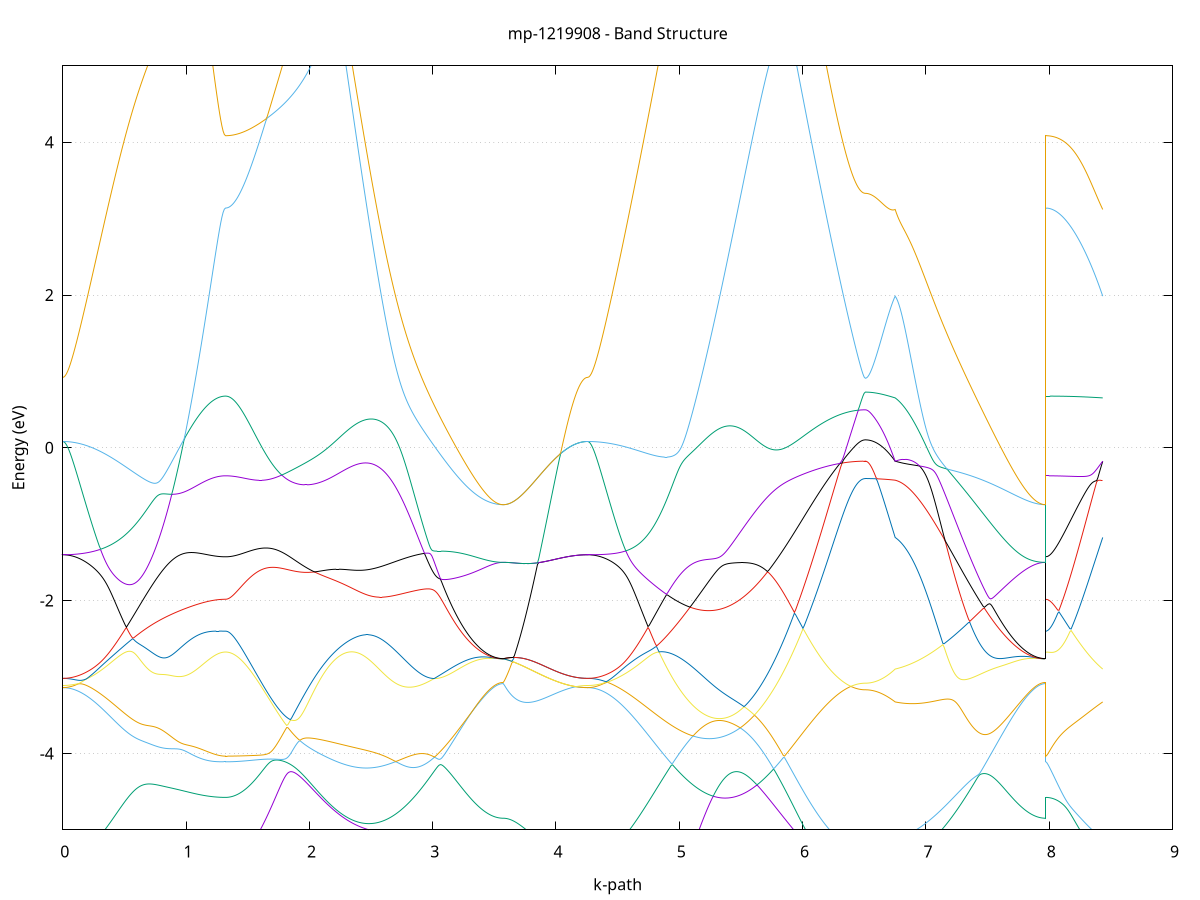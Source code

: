 set title 'mp-1219908 - Band Structure'
set xlabel 'k-path'
set ylabel 'Energy (eV)'
set grid y
set yrange [-5:5]
set terminal png size 800,600
set output 'mp-1219908_bands_gnuplot.png'
plot '-' using 1:2 with lines notitle, '-' using 1:2 with lines notitle, '-' using 1:2 with lines notitle, '-' using 1:2 with lines notitle, '-' using 1:2 with lines notitle, '-' using 1:2 with lines notitle, '-' using 1:2 with lines notitle, '-' using 1:2 with lines notitle, '-' using 1:2 with lines notitle, '-' using 1:2 with lines notitle, '-' using 1:2 with lines notitle, '-' using 1:2 with lines notitle, '-' using 1:2 with lines notitle, '-' using 1:2 with lines notitle, '-' using 1:2 with lines notitle, '-' using 1:2 with lines notitle, '-' using 1:2 with lines notitle, '-' using 1:2 with lines notitle, '-' using 1:2 with lines notitle, '-' using 1:2 with lines notitle, '-' using 1:2 with lines notitle, '-' using 1:2 with lines notitle, '-' using 1:2 with lines notitle, '-' using 1:2 with lines notitle, '-' using 1:2 with lines notitle, '-' using 1:2 with lines notitle, '-' using 1:2 with lines notitle, '-' using 1:2 with lines notitle, '-' using 1:2 with lines notitle, '-' using 1:2 with lines notitle, '-' using 1:2 with lines notitle, '-' using 1:2 with lines notitle
0.000000 -8.138389
0.009926 -8.137889
0.019851 -8.136389
0.029777 -8.133789
0.039703 -8.130189
0.049628 -8.125589
0.059554 -8.119989
0.069480 -8.113389
0.079405 -8.105789
0.089331 -8.097089
0.099256 -8.087389
0.109182 -8.076789
0.119108 -8.065089
0.129033 -8.052389
0.138959 -8.038789
0.148885 -8.024089
0.158810 -8.008489
0.168736 -7.991889
0.178662 -7.974289
0.188587 -7.955789
0.198513 -7.936289
0.208439 -7.915789
0.218364 -7.894389
0.228290 -7.872089
0.238216 -7.848889
0.248141 -7.824689
0.258067 -7.799589
0.267993 -7.773689
0.277918 -7.746789
0.287844 -7.719089
0.297769 -7.690489
0.307695 -7.661089
0.317621 -7.630789
0.327546 -7.599689
0.337472 -7.567789
0.347398 -7.535189
0.357323 -7.501689
0.367249 -7.467489
0.377175 -7.432589
0.387100 -7.396889
0.397026 -7.360589
0.406952 -7.323489
0.416877 -7.285789
0.426803 -7.247489
0.436729 -7.208589
0.446654 -7.169089
0.456580 -7.128989
0.466506 -7.088389
0.476431 -7.047289
0.486357 -7.005789
0.496282 -6.963789
0.506208 -6.921389
0.516134 -6.878689
0.526059 -6.835589
0.535985 -6.792189
0.545911 -6.748589
0.555836 -6.704689
0.565762 -6.660689
0.575688 -6.616589
0.585613 -6.572489
0.595539 -6.528289
0.605465 -6.484089
0.615390 -6.440089
0.625316 -6.396189
0.635242 -6.352489
0.645167 -6.309089
0.655093 -6.266089
0.665019 -6.223389
0.674944 -6.181289
0.684870 -6.139689
0.694795 -6.098689
0.704721 -6.058389
0.714647 -6.018889
0.724572 -5.980289
0.734498 -5.942589
0.744424 -5.905889
0.754349 -5.870189
0.764275 -5.835789
0.774201 -5.802589
0.784126 -5.770589
0.794052 -5.740089
0.803978 -5.710889
0.813903 -5.683189
0.823829 -5.656989
0.833755 -5.632289
0.843680 -5.609089
0.853606 -5.587489
0.863531 -5.567389
0.873457 -5.548889
0.883383 -5.531889
0.893308 -5.516289
0.903234 -5.502189
0.913160 -5.489489
0.923085 -5.478089
0.933011 -5.467889
0.942937 -5.458889
0.952862 -5.451089
0.962788 -5.444289
0.972714 -5.438489
0.982639 -5.433489
0.992565 -5.429389
1.002491 -5.426089
1.012416 -5.423489
1.022342 -5.421389
1.032268 -5.419989
1.042193 -5.418989
1.052119 -5.418489
1.062044 -5.418389
1.071970 -5.418589
1.081896 -5.419089
1.091821 -5.419889
1.101747 -5.420889
1.111673 -5.421989
1.121598 -5.423289
1.131524 -5.424689
1.141450 -5.426189
1.151375 -5.427789
1.161301 -5.429389
1.171227 -5.430989
1.181152 -5.432489
1.191078 -5.434089
1.201004 -5.435489
1.210929 -5.436989
1.220855 -5.438289
1.230780 -5.439589
1.240706 -5.440689
1.250632 -5.441789
1.260557 -5.442689
1.270483 -5.443389
1.280409 -5.444089
1.290334 -5.444589
1.300260 -5.444989
1.310186 -5.445189
1.320111 -5.445289
1.320111 -5.445289
1.330031 -5.444689
1.339951 -5.442889
1.349871 -5.440089
1.359790 -5.435989
1.369710 -5.430889
1.379630 -5.424589
1.389550 -5.417089
1.399470 -5.408489
1.409389 -5.398789
1.419309 -5.387989
1.429229 -5.375989
1.439149 -5.362989
1.449069 -5.348789
1.458988 -5.333489
1.468908 -5.317189
1.478828 -5.299789
1.488748 -5.281289
1.498667 -5.261789
1.508587 -5.241189
1.518507 -5.219589
1.528427 -5.196989
1.538347 -5.173489
1.548266 -5.148889
1.558186 -5.123389
1.568106 -5.096889
1.578026 -5.069489
1.587946 -5.041189
1.597865 -5.012089
1.607785 -4.982089
1.617705 -4.951289
1.627625 -4.919689
1.637544 -4.887389
1.647464 -4.854289
1.657384 -4.820589
1.667304 -4.786189
1.677224 -4.751189
1.687143 -4.715689
1.697063 -4.679789
1.706983 -4.643389
1.716903 -4.606689
1.726823 -4.569789
1.736742 -4.532889
1.746662 -4.495989
1.756582 -4.459389
1.766502 -4.423389
1.776421 -4.388389
1.786341 -4.354989
1.796261 -4.323889
1.806181 -4.296189
1.816101 -4.273189
1.826020 -4.255889
1.835940 -4.244989
1.845860 -4.239789
1.855780 -4.239489
1.865700 -4.242889
1.875619 -4.249189
1.885539 -4.257589
1.895459 -4.267789
1.905379 -4.279289
1.915298 -4.291789
1.925218 -4.305289
1.935138 -4.319489
1.945058 -4.334389
1.954978 -4.349689
1.964897 -4.365489
1.974817 -4.381589
1.984737 -4.397989
1.994657 -4.414589
2.004577 -4.431389
2.014496 -4.448289
2.024416 -4.465189
2.034336 -4.482189
2.044256 -4.499089
2.054175 -4.516089
2.064095 -4.532889
2.074015 -4.549589
2.083935 -4.566189
2.093855 -4.582589
2.103774 -4.598889
2.113694 -4.614889
2.123614 -4.630789
2.133534 -4.646389
2.143454 -4.661789
2.153373 -4.676889
2.163293 -4.691789
2.163293 -4.691789
2.173285 -4.706489
2.183277 -4.720889
2.193270 -4.734989
2.203262 -4.748789
2.213254 -4.762289
2.223246 -4.775489
2.233238 -4.788289
2.243231 -4.800889
2.253223 -4.813089
2.263215 -4.824889
2.273207 -4.836389
2.283199 -4.847589
2.293192 -4.858389
2.303184 -4.868889
2.313176 -4.878989
2.323168 -4.888689
2.333160 -4.898189
2.343152 -4.907189
2.353145 -4.915989
2.363137 -4.924389
2.373129 -4.932389
2.383121 -4.940089
2.393113 -4.947489
2.403106 -4.954589
2.413098 -4.961289
2.423090 -4.967789
2.433082 -4.973889
2.443074 -4.979689
2.453067 -4.985289
2.463059 -4.990589
2.473051 -4.995589
2.483043 -5.000389
2.493035 -5.004889
2.503027 -5.009189
2.513020 -5.013289
2.523012 -5.017289
2.533004 -5.021089
2.542996 -5.024689
2.552988 -5.028289
2.562981 -5.031689
2.572973 -5.035189
2.582965 -5.038589
2.592957 -5.041989
2.602949 -5.045489
2.612942 -5.049089
2.622934 -5.052889
2.632926 -5.056889
2.642918 -5.061089
2.652910 -5.065689
2.662902 -5.070589
2.672895 -5.075989
2.682887 -5.081989
2.692879 -5.088489
2.702871 -5.095689
2.712863 -5.103589
2.722856 -5.112389
2.732848 -5.121989
2.742840 -5.132689
2.752832 -5.144389
2.762824 -5.157189
2.772817 -5.171189
2.782809 -5.186489
2.792801 -5.202989
2.802793 -5.220889
2.812785 -5.240089
2.822777 -5.260589
2.832770 -5.282489
2.842762 -5.305689
2.852754 -5.330189
2.862746 -5.355989
2.872738 -5.382989
2.882731 -5.411189
2.892723 -5.440489
2.902715 -5.470889
2.912707 -5.502189
2.922699 -5.534389
2.932692 -5.567489
2.942684 -5.601389
2.952676 -5.635989
2.962668 -5.671189
2.972660 -5.706889
2.982653 -5.743189
2.992645 -5.779889
3.002637 -5.816889
3.012629 -5.854189
3.022621 -5.891789
3.032613 -5.929489
3.042606 -5.967389
3.052598 -6.005289
3.062590 -6.043189
3.072582 -6.081089
3.082574 -6.118889
3.092567 -6.156589
3.102559 -6.193989
3.112551 -6.231289
3.122543 -6.268289
3.132535 -6.304989
3.142528 -6.341289
3.152520 -6.377289
3.162512 -6.412789
3.172504 -6.447889
3.182496 -6.482489
3.192488 -6.516589
3.202481 -6.550189
3.212473 -6.583089
3.222465 -6.615489
3.232457 -6.647189
3.242449 -6.678289
3.252442 -6.708689
3.262434 -6.738389
3.272426 -6.767289
3.282418 -6.795489
3.292410 -6.822989
3.302403 -6.849589
3.312395 -6.875489
3.322387 -6.900489
3.332379 -6.924589
3.342371 -6.947889
3.352363 -6.970289
3.362356 -6.991789
3.372348 -7.012489
3.382340 -7.032089
3.392332 -7.050889
3.402324 -7.068689
3.412317 -7.085589
3.422309 -7.101389
3.432301 -7.116289
3.442293 -7.130189
3.452285 -7.143189
3.462278 -7.155089
3.472270 -7.165989
3.482262 -7.175889
3.492254 -7.184689
3.502246 -7.192489
3.512238 -7.199289
3.522231 -7.205089
3.532223 -7.209789
3.542215 -7.213489
3.552207 -7.216089
3.562199 -7.217689
3.572192 -7.218189
3.572192 -7.218189
3.582113 -7.218789
3.592035 -7.220589
3.601956 -7.223689
3.611878 -7.227989
3.621799 -7.233389
3.631721 -7.240089
3.641642 -7.247889
3.651564 -7.256689
3.661485 -7.266689
3.671407 -7.277689
3.681328 -7.289689
3.691250 -7.302589
3.701171 -7.316489
3.711093 -7.331189
3.721014 -7.346689
3.730936 -7.362989
3.740857 -7.379889
3.750779 -7.397489
3.760700 -7.415689
3.770622 -7.434489
3.780543 -7.453589
3.790465 -7.473289
3.800386 -7.493189
3.810308 -7.513489
3.820229 -7.534089
3.830151 -7.554789
3.840072 -7.575789
3.849994 -7.596789
3.859915 -7.617789
3.869837 -7.638889
3.879758 -7.659989
3.889680 -7.680989
3.899601 -7.701789
3.909523 -7.722489
3.919444 -7.742989
3.929366 -7.763289
3.939287 -7.783189
3.949209 -7.802889
3.959130 -7.822289
3.969052 -7.841289
3.978973 -7.859789
3.988895 -7.877989
3.998816 -7.895689
4.008738 -7.912889
4.018659 -7.929689
4.028581 -7.945889
4.038502 -7.961489
4.048424 -7.976589
4.058345 -7.991089
4.068267 -8.004989
4.078188 -8.018289
4.088110 -8.030889
4.098031 -8.042889
4.107953 -8.054289
4.117874 -8.064889
4.127796 -8.074889
4.137717 -8.084189
4.147639 -8.092789
4.157560 -8.100589
4.167482 -8.107789
4.177403 -8.114189
4.187325 -8.119789
4.197246 -8.124689
4.207168 -8.128889
4.217089 -8.132289
4.227011 -8.134989
4.236932 -8.136889
4.246854 -8.137989
4.256775 -8.138389
4.256775 -8.138389
4.266760 -8.137889
4.276745 -8.136289
4.286730 -8.133689
4.296714 -8.130089
4.306699 -8.125389
4.316684 -8.119689
4.326668 -8.112889
4.336653 -8.105089
4.346638 -8.096289
4.356623 -8.086389
4.366607 -8.075589
4.376592 -8.063689
4.386577 -8.050789
4.396561 -8.036889
4.406546 -8.021889
4.416531 -8.005989
4.426516 -7.989089
4.436500 -7.971189
4.446485 -7.952389
4.456470 -7.932489
4.466454 -7.911689
4.476439 -7.889889
4.486424 -7.867189
4.496409 -7.843589
4.506393 -7.818989
4.516378 -7.793489
4.526363 -7.767089
4.536347 -7.739789
4.546332 -7.711589
4.556317 -7.682589
4.566302 -7.652589
4.576286 -7.621789
4.586271 -7.590189
4.596256 -7.557789
4.606240 -7.524489
4.616225 -7.490489
4.626210 -7.455589
4.636195 -7.419989
4.646179 -7.383689
4.656164 -7.346589
4.666149 -7.308789
4.676133 -7.270189
4.686118 -7.230989
4.696103 -7.191089
4.706088 -7.150589
4.716072 -7.109389
4.726057 -7.067589
4.736042 -7.025189
4.746026 -6.982289
4.756011 -6.938689
4.765996 -6.894689
4.775981 -6.850089
4.785965 -6.804989
4.795950 -6.759389
4.805935 -6.713389
4.815919 -6.666989
4.825904 -6.620089
4.835889 -6.572889
4.845874 -6.525289
4.855858 -6.477289
4.865843 -6.429089
4.875828 -6.380589
4.885812 -6.331789
4.895797 -6.282689
4.905782 -6.233489
4.915767 -6.184089
4.925751 -6.134489
4.935736 -6.084789
4.945721 -6.034989
4.955705 -5.985189
4.965690 -5.935289
4.975675 -5.885389
4.985660 -5.835489
4.995644 -5.785589
5.005629 -5.735889
5.015614 -5.686289
5.025598 -5.636789
5.035583 -5.587489
5.045568 -5.538389
5.055553 -5.489589
5.065537 -5.440989
5.075522 -5.392789
5.085507 -5.344889
5.095492 -5.297489
5.105476 -5.250489
5.115461 -5.203889
5.125446 -5.157889
5.135430 -5.112389
5.145415 -5.067489
5.155400 -5.023289
5.165385 -4.979689
5.175369 -4.936889
5.185354 -4.894789
5.195339 -4.853589
5.205323 -4.813189
5.215308 -4.773789
5.225293 -4.735289
5.235278 -4.697789
5.245262 -4.661489
5.255247 -4.626189
5.265232 -4.592089
5.275216 -4.560489
5.285201 -4.565289
5.295186 -4.569589
5.305171 -4.573389
5.315155 -4.576589
5.325140 -4.579289
5.335125 -4.581489
5.345109 -4.583189
5.355094 -4.584289
5.365079 -4.584889
5.375064 -4.584989
5.385048 -4.584589
5.395033 -4.583589
5.405018 -4.582089
5.415002 -4.579989
5.424987 -4.577489
5.434972 -4.574389
5.444957 -4.570789
5.454941 -4.566689
5.464926 -4.561989
5.474911 -4.556789
5.484895 -4.551189
5.494880 -4.544989
5.504865 -4.538289
5.514850 -4.531089
5.524834 -4.523289
5.534819 -4.515089
5.544804 -4.506489
5.554788 -4.497289
5.564773 -4.487589
5.574758 -4.477489
5.584743 -4.466889
5.594727 -4.455789
5.604712 -4.444289
5.614697 -4.432289
5.624681 -4.419889
5.634666 -4.420989
5.644651 -4.438689
5.654636 -4.456789
5.664620 -4.475289
5.674605 -4.494089
5.684590 -4.513089
5.694574 -4.532289
5.704559 -4.551789
5.714544 -4.571489
5.724529 -4.591289
5.734513 -4.611189
5.744498 -4.631189
5.754483 -4.651289
5.764468 -4.671489
5.774452 -4.691789
5.784437 -4.711989
5.794422 -4.732289
5.804406 -4.752589
5.804406 -4.752589
5.814328 -4.772689
5.824250 -4.792789
5.834172 -4.812889
5.844094 -4.832989
5.854015 -4.852989
5.863937 -4.872889
5.873859 -4.892789
5.883781 -4.912689
5.893703 -4.932489
5.903625 -4.952189
5.913546 -4.971889
5.923468 -4.991489
5.933390 -5.011089
5.943312 -5.030589
5.953234 -5.050189
5.963155 -5.069689
5.973077 -5.089289
5.982999 -5.108889
5.992921 -5.128589
6.002843 -5.148489
6.012765 -5.168489
6.022686 -5.188789
6.032608 -5.209489
6.042530 -5.230589
6.052452 -5.252289
6.062374 -5.274389
6.072295 -5.297289
6.082217 -5.320689
6.092139 -5.344889
6.102061 -5.369589
6.111983 -5.394889
6.121905 -5.420589
6.131826 -5.446689
6.141748 -5.472889
6.151670 -5.499289
6.161592 -5.525689
6.171514 -5.551889
6.181435 -5.577989
6.191357 -5.603689
6.201279 -5.629189
6.211201 -5.654189
6.221123 -5.678689
6.231045 -5.702789
6.240966 -5.726289
6.250888 -5.749189
6.260810 -5.771389
6.270732 -5.793089
6.280654 -5.813989
6.290575 -5.834189
6.300497 -5.853589
6.310419 -5.872289
6.320341 -5.890189
6.330263 -5.907289
6.340185 -5.923489
6.350106 -5.938889
6.360028 -5.953489
6.369950 -5.967189
6.379872 -5.979889
6.389794 -5.991789
6.399715 -6.002789
6.409637 -6.012889
6.419559 -6.021989
6.429481 -6.030189
6.439403 -6.037389
6.449325 -6.043689
6.459246 -6.048989
6.469168 -6.053389
6.479090 -6.056789
6.489012 -6.059189
6.498934 -6.060689
6.508855 -6.061189
6.508855 -6.061189
6.518529 -6.060889
6.528203 -6.060089
6.537877 -6.058689
6.547550 -6.056889
6.557224 -6.054389
6.566898 -6.051489
6.576572 -6.047989
6.586245 -6.043989
6.595919 -6.039489
6.605593 -6.034489
6.615267 -6.028989
6.624940 -6.022889
6.634614 -6.016389
6.644288 -6.009389
6.653962 -6.001889
6.663635 -5.993989
6.673309 -5.985589
6.682983 -5.976789
6.692657 -5.967489
6.702330 -5.957789
6.712004 -5.947689
6.721678 -5.937289
6.731352 -5.926389
6.741025 -5.915189
6.750699 -5.903689
6.750699 -5.903689
6.760619 -5.899589
6.770539 -5.895189
6.780459 -5.890689
6.790379 -5.885789
6.800298 -5.880689
6.810218 -5.875389
6.820138 -5.869789
6.830058 -5.863989
6.839978 -5.857989
6.849898 -5.851789
6.859817 -5.845289
6.869737 -5.838689
6.879657 -5.831889
6.889577 -5.824889
6.899497 -5.817789
6.909417 -5.810489
6.919337 -5.802989
6.929256 -5.795489
6.939176 -5.787889
6.949096 -5.780089
6.959016 -5.772389
6.968936 -5.764489
6.978856 -5.756689
6.988776 -5.748789
6.998695 -5.740989
7.008615 -5.733189
7.018535 -5.725489
7.028455 -5.717889
7.038375 -5.710389
7.048295 -5.703089
7.058215 -5.695989
7.068134 -5.689089
7.078054 -5.682489
7.087974 -5.676189
7.097894 -5.670289
7.107814 -5.664689
7.117734 -5.659589
7.127654 -5.654989
7.137573 -5.650889
7.147493 -5.647489
7.157413 -5.644589
7.167333 -5.642489
7.177253 -5.641089
7.187173 -5.640489
7.197093 -5.640789
7.207012 -5.642089
7.216932 -5.644289
7.226852 -5.647589
7.236772 -5.651989
7.246692 -5.657589
7.256612 -5.664389
7.266531 -5.672389
7.276451 -5.681789
7.286371 -5.692489
7.296291 -5.704489
7.306211 -5.717989
7.316131 -5.732789
7.326051 -5.749089
7.335970 -5.766789
7.345890 -5.785789
7.355810 -5.806189
7.365730 -5.827989
7.375650 -5.850989
7.385570 -5.875189
7.395490 -5.900689
7.405409 -5.927189
7.415329 -5.954689
7.425249 -5.983189
7.435169 -6.012589
7.445089 -6.042689
7.455009 -6.073489
7.464929 -6.104989
7.474848 -6.136989
7.484768 -6.169389
7.494688 -6.202189
7.504608 -6.235189
7.514528 -6.268489
7.524448 -6.301889
7.534368 -6.335289
7.544287 -6.368689
7.554207 -6.402089
7.564127 -6.435189
7.574047 -6.468189
7.583967 -6.500889
7.593887 -6.533289
7.603806 -6.565289
7.613726 -6.596889
7.623646 -6.627989
7.633566 -6.658589
7.643486 -6.688589
7.653406 -6.718089
7.663326 -6.746989
7.673245 -6.775189
7.683165 -6.802689
7.693085 -6.829489
7.703005 -6.855589
7.712925 -6.880889
7.722845 -6.905389
7.732765 -6.929089
7.742684 -6.951989
7.752604 -6.974089
7.762524 -6.995189
7.772444 -7.015489
7.782364 -7.034889
7.792284 -7.053289
7.802204 -7.070889
7.812123 -7.087489
7.822043 -7.103089
7.831963 -7.117789
7.841883 -7.131489
7.851803 -7.144189
7.861723 -7.155989
7.871643 -7.166689
7.881562 -7.176489
7.891482 -7.185189
7.901402 -7.192889
7.911322 -7.199589
7.921242 -7.205289
7.931162 -7.209889
7.941082 -7.213489
7.951001 -7.216089
7.960921 -7.217689
7.970841 -7.218189
7.970841 -5.445289
7.980700 -5.445589
7.990559 -5.446689
8.000418 -5.448489
8.010276 -5.450989
8.020135 -5.454289
8.029994 -5.458189
8.039853 -5.462789
8.049712 -5.467989
8.059570 -5.473889
8.069429 -5.480389
8.079288 -5.487389
8.089147 -5.495089
8.099006 -5.503189
8.108865 -5.511889
8.118723 -5.521089
8.128582 -5.530689
8.138441 -5.540689
8.148300 -5.551189
8.158159 -5.561989
8.168017 -5.573089
8.177876 -5.584489
8.187735 -5.596189
8.197594 -5.608189
8.207453 -5.620389
8.217312 -5.632689
8.227170 -5.645289
8.237029 -5.657889
8.246888 -5.670689
8.256747 -5.683589
8.266606 -5.696489
8.276464 -5.709489
8.286323 -5.722489
8.296182 -5.735489
8.306041 -5.748389
8.315900 -5.761289
8.325759 -5.774089
8.335617 -5.786789
8.345476 -5.799389
8.355335 -5.811789
8.365194 -5.824089
8.375053 -5.836089
8.384911 -5.847989
8.394770 -5.859589
8.404629 -5.871089
8.414488 -5.882189
8.424347 -5.893089
8.434206 -5.903689
e
0.000000 -5.397989
0.009926 -5.397589
0.019851 -5.396489
0.029777 -5.394689
0.039703 -5.392189
0.049628 -5.388989
0.059554 -5.384989
0.069480 -5.380289
0.079405 -5.374889
0.089331 -5.368789
0.099256 -5.361989
0.109182 -5.354489
0.119108 -5.346289
0.129033 -5.337489
0.138959 -5.327889
0.148885 -5.317589
0.158810 -5.306689
0.168736 -5.295089
0.178662 -5.282889
0.188587 -5.269989
0.198513 -5.256489
0.208439 -5.242389
0.218364 -5.227689
0.228290 -5.212289
0.238216 -5.196389
0.248141 -5.179889
0.258067 -5.162789
0.267993 -5.145189
0.277918 -5.127089
0.287844 -5.108389
0.297769 -5.089289
0.307695 -5.069689
0.317621 -5.049589
0.327546 -5.029189
0.337472 -5.008289
0.347398 -4.986989
0.357323 -4.965389
0.367249 -4.943489
0.377175 -4.921189
0.387100 -4.898789
0.397026 -4.876089
0.406952 -4.853189
0.416877 -4.830189
0.426803 -4.807089
0.436729 -4.783889
0.446654 -4.760789
0.456580 -4.737689
0.466506 -4.714789
0.476431 -4.692089
0.486357 -4.669589
0.496282 -4.647489
0.506208 -4.625689
0.516134 -4.604589
0.526059 -4.583989
0.535985 -4.563989
0.545911 -4.544889
0.555836 -4.526689
0.565762 -4.509489
0.575688 -4.493289
0.585613 -4.478289
0.595539 -4.464589
0.605465 -4.452189
0.615390 -4.441089
0.625316 -4.431389
0.635242 -4.423189
0.645167 -4.416289
0.655093 -4.410689
0.665019 -4.406389
0.674944 -4.403289
0.684870 -4.401289
0.694795 -4.400289
0.704721 -4.400189
0.714647 -4.400889
0.724572 -4.402189
0.734498 -4.404089
0.744424 -4.406389
0.754349 -4.409089
0.764275 -4.412089
0.774201 -4.415289
0.784126 -4.418689
0.794052 -4.422189
0.803978 -4.425789
0.813903 -4.429289
0.823829 -4.432889
0.833755 -4.436589
0.843680 -4.440189
0.853606 -4.443789
0.863531 -4.447389
0.873457 -4.450989
0.883383 -4.454589
0.893308 -4.458189
0.903234 -4.461889
0.913160 -4.465489
0.923085 -4.469289
0.933011 -4.472989
0.942937 -4.476789
0.952862 -4.480689
0.962788 -4.484589
0.972714 -4.488389
0.982639 -4.492389
0.992565 -4.496289
1.002491 -4.500189
1.012416 -4.504189
1.022342 -4.508089
1.032268 -4.511889
1.042193 -4.515789
1.052119 -4.519489
1.062044 -4.523289
1.071970 -4.526889
1.081896 -4.530489
1.091821 -4.533889
1.101747 -4.537289
1.111673 -4.540589
1.121598 -4.543689
1.131524 -4.546689
1.141450 -4.549589
1.151375 -4.552389
1.161301 -4.554989
1.171227 -4.557489
1.181152 -4.559789
1.191078 -4.561989
1.201004 -4.564089
1.210929 -4.565889
1.220855 -4.567689
1.230780 -4.569289
1.240706 -4.570689
1.250632 -4.571889
1.260557 -4.572989
1.270483 -4.573889
1.280409 -4.574689
1.290334 -4.575289
1.300260 -4.575689
1.310186 -4.575889
1.320111 -4.575989
1.320111 -4.575989
1.330031 -4.575589
1.339951 -4.574389
1.349871 -4.572289
1.359790 -4.569389
1.369710 -4.565689
1.379630 -4.561189
1.389550 -4.555789
1.399470 -4.549589
1.409389 -4.542689
1.419309 -4.534889
1.429229 -4.526389
1.439149 -4.516989
1.449069 -4.506889
1.458988 -4.495989
1.468908 -4.484289
1.478828 -4.471889
1.488748 -4.458789
1.498667 -4.444889
1.508587 -4.430289
1.518507 -4.415089
1.528427 -4.399089
1.538347 -4.382489
1.548266 -4.365289
1.558186 -4.347489
1.568106 -4.329089
1.578026 -4.310089
1.587946 -4.290789
1.597865 -4.270989
1.607785 -4.250889
1.617705 -4.230589
1.627625 -4.210289
1.637544 -4.190189
1.647464 -4.170489
1.657384 -4.151889
1.667304 -4.134789
1.677224 -4.119889
1.687143 -4.107789
1.697063 -4.098789
1.706983 -4.092589
1.716903 -4.088889
1.726823 -4.087089
1.736742 -4.086789
1.746662 -4.087789
1.756582 -4.089789
1.766502 -4.092689
1.776421 -4.096389
1.786341 -4.100989
1.796261 -4.106189
1.806181 -4.112289
1.816101 -4.118989
1.826020 -4.126589
1.835940 -4.134889
1.845860 -4.143889
1.855780 -4.153789
1.865700 -4.164489
1.875619 -4.175889
1.885539 -4.188089
1.895459 -4.201089
1.905379 -4.214789
1.915298 -4.229089
1.925218 -4.244089
1.935138 -4.259689
1.945058 -4.275889
1.954978 -4.292489
1.964897 -4.309489
1.974817 -4.326789
1.984737 -4.344489
1.994657 -4.362389
2.004577 -4.380389
2.014496 -4.398589
2.024416 -4.416789
2.034336 -4.434989
2.044256 -4.453289
2.054175 -4.471389
2.064095 -4.489489
2.074015 -4.507389
2.083935 -4.525189
2.093855 -4.542689
2.103774 -4.560089
2.113694 -4.577189
2.123614 -4.593989
2.133534 -4.610489
2.143454 -4.626789
2.153373 -4.642689
2.163293 -4.658189
2.163293 -4.658189
2.173285 -4.673489
2.183277 -4.688489
2.193270 -4.702989
2.203262 -4.717089
2.213254 -4.730889
2.223246 -4.744189
2.233238 -4.756989
2.243231 -4.769489
2.253223 -4.781389
2.263215 -4.792889
2.273207 -4.803989
2.283199 -4.814589
2.293192 -4.824589
2.303184 -4.834289
2.313176 -4.843389
2.323168 -4.851989
2.333160 -4.860089
2.343152 -4.867689
2.353145 -4.874789
2.363137 -4.881389
2.373129 -4.887489
2.383121 -4.892989
2.393113 -4.898089
2.403106 -4.902589
2.413098 -4.906489
2.423090 -4.909989
2.433082 -4.912889
2.443074 -4.915289
2.453067 -4.917089
2.463059 -4.918389
2.473051 -4.919189
2.483043 -4.919389
2.493035 -4.919089
2.503027 -4.918289
2.513020 -4.916889
2.523012 -4.914989
2.533004 -4.912589
2.542996 -4.909589
2.552988 -4.906089
2.562981 -4.901989
2.572973 -4.897389
2.582965 -4.892289
2.592957 -4.886689
2.602949 -4.880489
2.612942 -4.873889
2.622934 -4.866589
2.632926 -4.858889
2.642918 -4.850689
2.652910 -4.841889
2.662902 -4.832689
2.672895 -4.822889
2.682887 -4.812589
2.692879 -4.801789
2.702871 -4.790589
2.712863 -4.778789
2.722856 -4.766589
2.732848 -4.753889
2.742840 -4.740689
2.752832 -4.726989
2.762824 -4.712889
2.772817 -4.698289
2.782809 -4.683289
2.792801 -4.667789
2.802793 -4.651889
2.812785 -4.635489
2.822777 -4.618689
2.832770 -4.601489
2.842762 -4.583889
2.852754 -4.565789
2.862746 -4.547389
2.872738 -4.528589
2.882731 -4.509389
2.892723 -4.489889
2.902715 -4.469989
2.912707 -4.449689
2.922699 -4.429089
2.932692 -4.408189
2.942684 -4.386989
2.952676 -4.365489
2.962668 -4.343689
2.972660 -4.321689
2.982653 -4.299489
2.992645 -4.277089
3.002637 -4.254689
3.012629 -4.232289
3.022621 -4.210089
3.032613 -4.188689
3.042606 -4.169089
3.052598 -4.153689
3.062590 -4.146889
3.072582 -4.150389
3.082574 -4.160589
3.092567 -4.174189
3.102559 -4.189789
3.112551 -4.206489
3.122543 -4.224189
3.132535 -4.242589
3.142528 -4.261489
3.152520 -4.280789
3.162512 -4.300489
3.172504 -4.320489
3.182496 -4.340689
3.192488 -4.360989
3.202481 -4.381389
3.212473 -4.401789
3.222465 -4.422189
3.232457 -4.442389
3.242449 -4.462589
3.252442 -4.482589
3.262434 -4.502289
3.272426 -4.521789
3.282418 -4.540989
3.292410 -4.559889
3.302403 -4.578389
3.312395 -4.596489
3.322387 -4.614089
3.332379 -4.631289
3.342371 -4.647989
3.352363 -4.664089
3.362356 -4.679689
3.372348 -4.694689
3.382340 -4.709189
3.392332 -4.722989
3.402324 -4.736189
3.412317 -4.748689
3.422309 -4.760489
3.432301 -4.771689
3.442293 -4.782089
3.452285 -4.791789
3.462278 -4.800789
3.472270 -4.809089
3.482262 -4.816589
3.492254 -4.823289
3.502246 -4.829289
3.512238 -4.834489
3.522231 -4.838889
3.532223 -4.842489
3.542215 -4.845289
3.552207 -4.847289
3.562199 -4.848489
3.572192 -4.848889
3.572192 -4.848889
3.582113 -4.849389
3.592035 -4.850989
3.601956 -4.853689
3.611878 -4.857389
3.621799 -4.862189
3.631721 -4.867789
3.641642 -4.874389
3.651564 -4.881889
3.661485 -4.890089
3.671407 -4.899089
3.681328 -4.908789
3.691250 -4.918989
3.701171 -4.929789
3.711093 -4.941089
3.721014 -4.952789
3.730936 -4.964789
3.740857 -4.977089
3.750779 -4.989589
3.760700 -5.002289
3.770622 -5.015189
3.780543 -5.028089
3.790465 -5.041089
3.800386 -5.054089
3.810308 -5.067089
3.820229 -5.079989
3.830151 -5.092889
3.840072 -5.105589
3.849994 -5.118189
3.859915 -5.130589
3.869837 -5.142889
3.879758 -5.154989
3.889680 -5.166889
3.899601 -5.178489
3.909523 -5.189989
3.919444 -5.201189
3.929366 -5.212089
3.939287 -5.222789
3.949209 -5.233189
3.959130 -5.243289
3.969052 -5.253189
3.978973 -5.262689
3.988895 -5.271989
3.998816 -5.280989
4.008738 -5.289589
4.018659 -5.297989
4.028581 -5.305989
4.038502 -5.313689
4.048424 -5.321089
4.058345 -5.328189
4.068267 -5.334889
4.078188 -5.341289
4.088110 -5.347389
4.098031 -5.353089
4.107953 -5.358489
4.117874 -5.363589
4.127796 -5.368289
4.137717 -5.372689
4.147639 -5.376689
4.157560 -5.380389
4.167482 -5.383789
4.177403 -5.386789
4.187325 -5.389389
4.197246 -5.391689
4.207168 -5.393589
4.217089 -5.395189
4.227011 -5.396389
4.236932 -5.397289
4.246854 -5.397789
4.256775 -5.397989
4.256775 -5.397989
4.266760 -5.397589
4.276745 -5.396489
4.286730 -5.394589
4.296714 -5.391989
4.306699 -5.388689
4.316684 -5.384589
4.326668 -5.379789
4.336653 -5.374289
4.346638 -5.368089
4.356623 -5.361089
4.366607 -5.353389
4.376592 -5.344989
4.386577 -5.335889
4.396561 -5.326089
4.406546 -5.315689
4.416531 -5.304489
4.426516 -5.292689
4.436500 -5.280189
4.446485 -5.267089
4.456470 -5.253389
4.466454 -5.238989
4.476439 -5.223989
4.486424 -5.208389
4.496409 -5.192289
4.506393 -5.175489
4.516378 -5.158189
4.526363 -5.140389
4.536347 -5.121989
4.546332 -5.103089
4.556317 -5.083689
4.566302 -5.063789
4.576286 -5.043489
4.586271 -5.022689
4.596256 -5.001389
4.606240 -4.979789
4.616225 -4.957789
4.626210 -4.935289
4.636195 -4.912589
4.646179 -4.889389
4.656164 -4.865989
4.666149 -4.842189
4.676133 -4.818189
4.686118 -4.793889
4.696103 -4.769289
4.706088 -4.744489
4.716072 -4.719489
4.726057 -4.694289
4.736042 -4.668989
4.746026 -4.643489
4.756011 -4.617789
4.765996 -4.591989
4.775981 -4.566189
4.785965 -4.540189
4.795950 -4.514189
4.805935 -4.488189
4.815919 -4.462089
4.825904 -4.436089
4.835889 -4.410089
4.845874 -4.384089
4.855858 -4.358089
4.865843 -4.332189
4.875828 -4.306489
4.885812 -4.280789
4.895797 -4.255289
4.905782 -4.229889
4.915767 -4.204689
4.925751 -4.179589
4.935736 -4.154789
4.945721 -4.150489
4.955705 -4.168689
4.965690 -4.186589
4.975675 -4.204289
4.985660 -4.221589
4.995644 -4.238689
5.005629 -4.255589
5.015614 -4.271989
5.025598 -4.288189
5.035583 -4.304089
5.045568 -4.319489
5.055553 -4.334689
5.065537 -4.349389
5.075522 -4.363789
5.085507 -4.377889
5.095492 -4.391489
5.105476 -4.404689
5.115461 -4.417489
5.125446 -4.429889
5.135430 -4.441789
5.145415 -4.453289
5.155400 -4.464389
5.165385 -4.474989
5.175369 -4.485189
5.185354 -4.494889
5.195339 -4.504189
5.205323 -4.512989
5.215308 -4.521189
5.225293 -4.528989
5.235278 -4.536289
5.245262 -4.543089
5.255247 -4.549389
5.265232 -4.555189
5.275216 -4.559289
5.285201 -4.527689
5.295186 -4.497489
5.305171 -4.468789
5.315155 -4.441389
5.325140 -4.415589
5.335125 -4.391389
5.345109 -4.368889
5.355094 -4.347989
5.365079 -4.328889
5.375064 -4.311489
5.385048 -4.295989
5.395033 -4.282289
5.405018 -4.270489
5.415002 -4.260589
5.424987 -4.252589
5.434972 -4.246389
5.444957 -4.242089
5.454941 -4.239589
5.464926 -4.238789
5.474911 -4.239789
5.484895 -4.242389
5.494880 -4.246489
5.504865 -4.252189
5.514850 -4.259189
5.524834 -4.267489
5.534819 -4.276989
5.544804 -4.287689
5.554788 -4.299389
5.564773 -4.311989
5.574758 -4.325489
5.584743 -4.339889
5.594727 -4.354889
5.604712 -4.370589
5.614697 -4.386889
5.624681 -4.403689
5.634666 -4.407089
5.644651 -4.393789
5.654636 -4.380089
5.664620 -4.365989
5.674605 -4.351489
5.684590 -4.336589
5.694574 -4.321389
5.704559 -4.305689
5.714544 -4.289689
5.724529 -4.273389
5.734513 -4.256689
5.744498 -4.239689
5.754483 -4.222389
5.764468 -4.204689
5.774452 -4.228189
5.784437 -4.256389
5.794422 -4.284989
5.804406 -4.314089
5.804406 -4.314089
5.814328 -4.343289
5.824250 -4.372789
5.834172 -4.402689
5.844094 -4.432789
5.854015 -4.463289
5.863937 -4.493989
5.873859 -4.524989
5.883781 -4.556189
5.893703 -4.587589
5.903625 -4.619189
5.913546 -4.650889
5.923468 -4.682689
5.933390 -4.714589
5.943312 -4.746489
5.953234 -4.778389
5.963155 -4.810189
5.973077 -4.841889
5.982999 -4.873389
5.992921 -4.904589
6.002843 -4.935489
6.012765 -4.965789
6.022686 -4.995689
6.032608 -5.024889
6.042530 -5.053289
6.052452 -5.080789
6.062374 -5.107289
6.072295 -5.132689
6.082217 -5.156989
6.092139 -5.180089
6.102061 -5.201889
6.111983 -5.222589
6.121905 -5.242289
6.131826 -5.260889
6.141748 -5.278589
6.151670 -5.295489
6.161592 -5.311489
6.171514 -5.326889
6.181435 -5.341689
6.191357 -5.355789
6.201279 -5.369389
6.211201 -5.382489
6.221123 -5.395089
6.231045 -5.407189
6.240966 -5.418789
6.250888 -5.429989
6.260810 -5.440789
6.270732 -5.451089
6.280654 -5.460989
6.290575 -5.470489
6.300497 -5.479589
6.310419 -5.488289
6.320341 -5.496589
6.330263 -5.504489
6.340185 -5.511889
6.350106 -5.518989
6.360028 -5.525689
6.369950 -5.531889
6.379872 -5.537689
6.389794 -5.543089
6.399715 -5.548089
6.409637 -5.552689
6.419559 -5.556789
6.429481 -5.560489
6.439403 -5.563789
6.449325 -5.566689
6.459246 -5.569089
6.469168 -5.571089
6.479090 -5.572589
6.489012 -5.573689
6.498934 -5.574389
6.508855 -5.574589
6.508855 -5.574589
6.518529 -5.574289
6.528203 -5.573389
6.537877 -5.571889
6.547550 -5.569789
6.557224 -5.567089
6.566898 -5.563789
6.576572 -5.559989
6.586245 -5.555489
6.595919 -5.550389
6.605593 -5.544789
6.615267 -5.538489
6.624940 -5.531689
6.634614 -5.524289
6.644288 -5.516289
6.653962 -5.507789
6.663635 -5.498589
6.673309 -5.488889
6.682983 -5.478589
6.692657 -5.467789
6.702330 -5.456389
6.712004 -5.444389
6.721678 -5.431889
6.731352 -5.418889
6.741025 -5.405189
6.750699 -5.391089
6.750699 -5.391089
6.760619 -5.389489
6.770539 -5.387389
6.780459 -5.384789
6.790379 -5.381689
6.800298 -5.378189
6.810218 -5.374089
6.820138 -5.369589
6.830058 -5.364589
6.839978 -5.359189
6.849898 -5.353289
6.859817 -5.346789
6.869737 -5.339889
6.879657 -5.332589
6.889577 -5.324689
6.899497 -5.316389
6.909417 -5.307689
6.919337 -5.298389
6.929256 -5.288689
6.939176 -5.278589
6.949096 -5.267889
6.959016 -5.256889
6.968936 -5.245289
6.978856 -5.233289
6.988776 -5.220889
6.998695 -5.207989
7.008615 -5.194689
7.018535 -5.180889
7.028455 -5.166689
7.038375 -5.152089
7.048295 -5.136989
7.058215 -5.121489
7.068134 -5.105589
7.078054 -5.089289
7.087974 -5.072489
7.097894 -5.055289
7.107814 -5.037789
7.117734 -5.019789
7.127654 -5.001489
7.137573 -4.982689
7.147493 -4.963589
7.157413 -4.944089
7.167333 -4.924189
7.177253 -4.903989
7.187173 -4.883389
7.197093 -4.862389
7.207012 -4.841089
7.216932 -4.819389
7.226852 -4.797389
7.236772 -4.774989
7.246692 -4.752389
7.256612 -4.729389
7.266531 -4.706089
7.276451 -4.682489
7.286371 -4.658589
7.296291 -4.634389
7.306211 -4.609989
7.316131 -4.585189
7.326051 -4.560189
7.335970 -4.534989
7.345890 -4.509489
7.355810 -4.483789
7.365730 -4.457789
7.375650 -4.431689
7.385570 -4.405389
7.395490 -4.378889
7.405409 -4.352389
7.415329 -4.326089
7.425249 -4.300789
7.435169 -4.281689
7.445089 -4.272489
7.455009 -4.267489
7.464929 -4.264789
7.474848 -4.264189
7.484768 -4.265489
7.494688 -4.268789
7.504608 -4.274089
7.514528 -4.281089
7.524448 -4.289789
7.534368 -4.299989
7.544287 -4.311689
7.554207 -4.324689
7.564127 -4.338689
7.574047 -4.353689
7.583967 -4.369589
7.593887 -4.386089
7.603806 -4.403189
7.613726 -4.420789
7.623646 -4.438689
7.633566 -4.456889
7.643486 -4.475189
7.653406 -4.493589
7.663326 -4.511889
7.673245 -4.530289
7.683165 -4.548389
7.693085 -4.566389
7.703005 -4.584089
7.712925 -4.601489
7.722845 -4.618589
7.732765 -4.635189
7.742684 -4.651489
7.752604 -4.667189
7.762524 -4.682489
7.772444 -4.697189
7.782364 -4.711289
7.792284 -4.724889
7.802204 -4.737889
7.812123 -4.750189
7.822043 -4.761789
7.831963 -4.772789
7.841883 -4.783089
7.851803 -4.792689
7.861723 -4.801489
7.871643 -4.809689
7.881562 -4.817089
7.891482 -4.823689
7.901402 -4.829589
7.911322 -4.834689
7.921242 -4.838989
7.931162 -4.842489
7.941082 -4.845289
7.951001 -4.847289
7.960921 -4.848489
7.970841 -4.848889
7.970841 -4.575989
7.980700 -4.576389
7.990559 -4.577689
8.000418 -4.579689
8.010276 -4.582689
8.020135 -4.586389
8.029994 -4.591089
8.039853 -4.596589
8.049712 -4.602989
8.059570 -4.610389
8.069429 -4.618789
8.079288 -4.628289
8.089147 -4.638789
8.099006 -4.650589
8.108865 -4.663789
8.118723 -4.678389
8.128582 -4.694789
8.138441 -4.713189
8.148300 -4.733689
8.158159 -4.756289
8.168017 -4.780589
8.177876 -4.806289
8.187735 -4.832789
8.197594 -4.859889
8.207453 -4.887189
8.217312 -4.914489
8.227170 -4.941589
8.237029 -4.968489
8.246888 -4.994989
8.256747 -5.021089
8.266606 -5.046789
8.276464 -5.071889
8.286323 -5.096489
8.296182 -5.120589
8.306041 -5.144089
8.315900 -5.166889
8.325759 -5.189189
8.335617 -5.210889
8.345476 -5.231889
8.355335 -5.252289
8.365194 -5.271989
8.375053 -5.290989
8.384911 -5.309389
8.394770 -5.327089
8.404629 -5.344189
8.414488 -5.360489
8.424347 -5.376189
8.434206 -5.391089
e
0.000000 -3.138989
0.009926 -3.139289
0.019851 -3.140189
0.029777 -3.141589
0.039703 -3.143689
0.049628 -3.146289
0.059554 -3.149589
0.069480 -3.153389
0.079405 -3.157789
0.089331 -3.162789
0.099256 -3.168389
0.109182 -3.174489
0.119108 -3.181189
0.129033 -3.188389
0.138959 -3.196189
0.148885 -3.204489
0.158810 -3.213289
0.168736 -3.222589
0.178662 -3.232289
0.188587 -3.242589
0.198513 -3.253289
0.208439 -3.264489
0.218364 -3.276089
0.228290 -3.288089
0.238216 -3.300489
0.248141 -3.313289
0.258067 -3.326389
0.267993 -3.339889
0.277918 -3.353689
0.287844 -3.367789
0.297769 -3.382189
0.307695 -3.396889
0.317621 -3.411789
0.327546 -3.426889
0.337472 -3.442189
0.347398 -3.457689
0.357323 -3.473289
0.367249 -3.488989
0.377175 -3.504689
0.387100 -3.520589
0.397026 -3.536389
0.406952 -3.552189
0.416877 -3.567989
0.426803 -3.583789
0.436729 -3.599389
0.446654 -3.614789
0.456580 -3.630089
0.466506 -3.645089
0.476431 -3.659889
0.486357 -3.674289
0.496282 -3.688389
0.506208 -3.702089
0.516134 -3.715289
0.526059 -3.728089
0.535985 -3.740289
0.545911 -3.751989
0.555836 -3.762989
0.565762 -3.773489
0.575688 -3.783289
0.585613 -3.792589
0.595539 -3.801189
0.605465 -3.809289
0.615390 -3.816889
0.625316 -3.823989
0.635242 -3.830789
0.645167 -3.837289
0.655093 -3.843689
0.665019 -3.849889
0.674944 -3.856089
0.684870 -3.862189
0.694795 -3.868389
0.704721 -3.874489
0.714647 -3.880589
0.724572 -3.886689
0.734498 -3.892589
0.744424 -3.898289
0.754349 -3.903789
0.764275 -3.908989
0.774201 -3.913989
0.784126 -3.918489
0.794052 -3.922589
0.803978 -3.926289
0.813903 -3.929489
0.823829 -3.932189
0.833755 -3.934389
0.843680 -3.936189
0.853606 -3.937489
0.863531 -3.938389
0.873457 -3.938989
0.883383 -3.939289
0.893308 -3.939589
0.903234 -3.939789
0.913160 -3.940089
0.923085 -3.940789
0.933011 -3.941989
0.942937 -3.943989
0.952862 -3.946889
0.962788 -3.950889
0.972714 -3.955989
0.982639 -3.962089
0.992565 -3.969189
1.002491 -3.976789
1.012416 -3.984889
1.022342 -3.993289
1.032268 -4.001689
1.042193 -4.009989
1.052119 -4.018289
1.062044 -4.026289
1.071970 -4.033989
1.081896 -4.041489
1.091821 -4.048589
1.101747 -4.055289
1.111673 -4.061689
1.121598 -4.067589
1.131524 -4.073189
1.141450 -4.078289
1.151375 -4.082989
1.161301 -4.087289
1.171227 -4.091089
1.181152 -4.094589
1.191078 -4.097589
1.201004 -4.100189
1.210929 -4.102489
1.220855 -4.104389
1.230780 -4.105989
1.240706 -4.107189
1.250632 -4.108189
1.260557 -4.108889
1.270483 -4.109389
1.280409 -4.109789
1.290334 -4.109989
1.300260 -4.110089
1.310186 -4.110189
1.320111 -4.110189
1.320111 -4.110189
1.330031 -4.110089
1.339951 -4.109989
1.349871 -4.109689
1.359790 -4.109389
1.369710 -4.108889
1.379630 -4.108389
1.389550 -4.107689
1.399470 -4.106989
1.409389 -4.106189
1.419309 -4.105289
1.429229 -4.104289
1.439149 -4.103189
1.449069 -4.102089
1.458988 -4.100889
1.468908 -4.099589
1.478828 -4.098289
1.488748 -4.096889
1.498667 -4.095489
1.508587 -4.093989
1.518507 -4.092589
1.528427 -4.091089
1.538347 -4.089589
1.548266 -4.087989
1.558186 -4.086589
1.568106 -4.085089
1.578026 -4.083689
1.587946 -4.082289
1.597865 -4.080889
1.607785 -4.079689
1.617705 -4.078489
1.627625 -4.077489
1.637544 -4.076589
1.647464 -4.075789
1.657384 -4.075089
1.667304 -4.074689
1.677224 -4.074389
1.687143 -4.074289
1.697063 -4.074389
1.706983 -4.074689
1.716903 -4.075189
1.726823 -4.075889
1.736742 -4.076689
1.746662 -4.077589
1.756582 -4.078489
1.766502 -4.079089
1.776421 -4.079189
1.786341 -4.078389
1.796261 -4.075889
1.806181 -4.070789
1.816101 -4.062089
1.826020 -4.048689
1.835940 -4.030489
1.845860 -4.008089
1.855780 -3.982789
1.865700 -3.955989
1.875619 -3.929089
1.885539 -3.903289
1.895459 -3.879489
1.905379 -3.858489
1.915298 -3.840889
1.925218 -3.835489
1.935138 -3.848989
1.945058 -3.861989
1.954978 -3.874389
1.964897 -3.886189
1.974817 -3.897589
1.984737 -3.908589
1.994657 -3.919189
2.004577 -3.929489
2.014496 -3.939389
2.024416 -3.949089
2.034336 -3.958489
2.044256 -3.967789
2.054175 -3.976789
2.064095 -3.985589
2.074015 -3.994289
2.083935 -4.002789
2.093855 -4.011189
2.103774 -4.019389
2.113694 -4.027489
2.123614 -4.035489
2.133534 -4.043289
2.143454 -4.051089
2.153373 -4.058589
2.163293 -4.066089
2.163293 -4.066089
2.173285 -4.073389
2.183277 -4.080589
2.193270 -4.087689
2.203262 -4.094589
2.213254 -4.101289
2.223246 -4.107789
2.233238 -4.114189
2.243231 -4.120389
2.253223 -4.126289
2.263215 -4.132089
2.273207 -4.137589
2.283199 -4.142889
2.293192 -4.147989
2.303184 -4.152789
2.313176 -4.157389
2.323168 -4.161689
2.333160 -4.165789
2.343152 -4.169589
2.353145 -4.173089
2.363137 -4.176289
2.373129 -4.179189
2.383121 -4.181789
2.393113 -4.184189
2.403106 -4.186189
2.413098 -4.187889
2.423090 -4.189289
2.433082 -4.190389
2.443074 -4.191089
2.453067 -4.191589
2.463059 -4.191689
2.473051 -4.191489
2.483043 -4.190989
2.493035 -4.190089
2.503027 -4.188889
2.513020 -4.187389
2.523012 -4.185589
2.533004 -4.183489
2.542996 -4.180989
2.552988 -4.178289
2.562981 -4.175189
2.572973 -4.171789
2.582965 -4.168189
2.592957 -4.164189
2.602949 -4.159989
2.612942 -4.155589
2.622934 -4.150789
2.632926 -4.145889
2.642918 -4.140689
2.652910 -4.135189
2.662902 -4.129589
2.672895 -4.123789
2.682887 -4.117789
2.692879 -4.111689
2.702871 -4.109689
2.712863 -4.118089
2.722856 -4.126389
2.732848 -4.134489
2.742840 -4.142189
2.752832 -4.149689
2.762824 -4.156589
2.772817 -4.162989
2.782809 -4.168689
2.792801 -4.173689
2.802793 -4.177889
2.812785 -4.181189
2.822777 -4.183589
2.832770 -4.185089
2.842762 -4.185589
2.852754 -4.185089
2.862746 -4.183489
2.872738 -4.180989
2.882731 -4.177489
2.892723 -4.172989
2.902715 -4.167489
2.912707 -4.161089
2.922699 -4.153689
2.932692 -4.145489
2.942684 -4.136389
2.952676 -4.126589
2.962668 -4.115889
2.972660 -4.104489
2.982653 -4.092389
2.992645 -4.079489
3.002637 -4.066089
3.012629 -4.051989
3.022621 -4.056289
3.032613 -4.065389
3.042606 -4.073589
3.052598 -4.078189
3.062590 -4.074789
3.072582 -4.061789
3.082574 -4.042689
3.092567 -4.020789
3.102559 -3.997389
3.112551 -3.973289
3.122543 -3.948589
3.132535 -3.923689
3.142528 -3.898389
3.152520 -3.873089
3.162512 -3.847589
3.172504 -3.821989
3.182496 -3.796289
3.192488 -3.770589
3.202481 -3.744889
3.212473 -3.719289
3.222465 -3.693689
3.232457 -3.668089
3.242449 -3.642589
3.252442 -3.617289
3.262434 -3.592089
3.272426 -3.567089
3.282418 -3.542189
3.292410 -3.517589
3.302403 -3.493189
3.312395 -3.469089
3.322387 -3.446689
3.332379 -3.425589
3.342371 -3.404789
3.352363 -3.384089
3.362356 -3.363589
3.372348 -3.343389
3.382340 -3.323489
3.392332 -3.303989
3.402324 -3.284889
3.412317 -3.266189
3.422309 -3.247889
3.432301 -3.230289
3.442293 -3.213189
3.452285 -3.196789
3.462278 -3.181189
3.472270 -3.166389
3.482262 -3.152489
3.492254 -3.139589
3.502246 -3.127789
3.512238 -3.117289
3.522231 -3.108189
3.532223 -3.100489
3.542215 -3.094289
3.552207 -3.089889
3.562199 -3.087189
3.572192 -3.086289
3.572192 -3.086289
3.582113 -3.108789
3.592035 -3.135289
3.601956 -3.160189
3.611878 -3.183089
3.621799 -3.204189
3.631721 -3.223389
3.641642 -3.240789
3.651564 -3.256489
3.661485 -3.270389
3.671407 -3.282689
3.681328 -3.293489
3.691250 -3.302789
3.701171 -3.310689
3.711093 -3.317289
3.721014 -3.322689
3.730936 -3.326889
3.740857 -3.329989
3.750779 -3.331989
3.760700 -3.333089
3.770622 -3.333389
3.780543 -3.332789
3.790465 -3.331389
3.800386 -3.329389
3.810308 -3.326689
3.820229 -3.323389
3.830151 -3.319589
3.840072 -3.315389
3.849994 -3.310689
3.859915 -3.305589
3.869837 -3.300189
3.879758 -3.294389
3.889680 -3.288389
3.899601 -3.282189
3.909523 -3.275689
3.919444 -3.269089
3.929366 -3.262389
3.939287 -3.255589
3.949209 -3.248789
3.959130 -3.241789
3.969052 -3.234889
3.978973 -3.227989
3.988895 -3.221089
3.998816 -3.214289
4.008738 -3.207589
4.018659 -3.200889
4.028581 -3.194389
4.038502 -3.188089
4.048424 -3.181889
4.058345 -3.175789
4.068267 -3.169989
4.078188 -3.164389
4.088110 -3.158889
4.098031 -3.153789
4.107953 -3.148889
4.117874 -3.144189
4.127796 -3.139789
4.137717 -3.135689
4.147639 -3.131889
4.157560 -3.128389
4.167482 -3.127989
4.177403 -3.130189
4.187325 -3.132289
4.197246 -3.134089
4.207168 -3.135589
4.217089 -3.136789
4.227011 -3.137689
4.236932 -3.138389
4.246854 -3.138789
4.256775 -3.138989
4.256775 -3.138989
4.266760 -3.139289
4.276745 -3.140189
4.286730 -3.141789
4.296714 -3.143989
4.306699 -3.146789
4.316684 -3.150289
4.326668 -3.154289
4.336653 -3.158989
4.346638 -3.164289
4.356623 -3.170189
4.366607 -3.176589
4.376592 -3.183689
4.386577 -3.191389
4.396561 -3.199589
4.406546 -3.208389
4.416531 -3.217689
4.426516 -3.227689
4.436500 -3.238089
4.446485 -3.249089
4.456470 -3.260489
4.466454 -3.272489
4.476439 -3.284989
4.486424 -3.297889
4.496409 -3.311289
4.506393 -3.325189
4.516378 -3.339489
4.526363 -3.354289
4.536347 -3.369389
4.546332 -3.384989
4.556317 -3.400889
4.566302 -3.417189
4.576286 -3.433889
4.586271 -3.450789
4.596256 -3.468189
4.606240 -3.485789
4.616225 -3.503689
4.626210 -3.521889
4.636195 -3.540289
4.646179 -3.558989
4.656164 -3.577889
4.666149 -3.596989
4.676133 -3.616289
4.686118 -3.635789
4.696103 -3.655389
4.706088 -3.675189
4.716072 -3.695089
4.726057 -3.715089
4.736042 -3.735189
4.746026 -3.755389
4.756011 -3.775589
4.765996 -3.795889
4.775981 -3.816189
4.785965 -3.836489
4.795950 -3.856789
4.805935 -3.877089
4.815919 -3.897289
4.825904 -3.917589
4.835889 -3.937689
4.845874 -3.957689
4.855858 -3.977689
4.865843 -3.997489
4.875828 -4.017189
4.885812 -4.036789
4.895797 -4.056189
4.905782 -4.075489
4.915767 -4.094489
4.925751 -4.113389
4.935736 -4.131989
4.945721 -4.130189
4.955705 -4.105789
4.965690 -4.081689
4.975675 -4.057889
4.985660 -4.034289
4.995644 -4.011089
5.005629 -3.988289
5.015614 -3.965789
5.025598 -3.943589
5.035583 -3.921889
5.045568 -3.900589
5.055553 -3.879689
5.065537 -3.859289
5.075522 -3.839389
5.085507 -3.819989
5.095492 -3.801089
5.105476 -3.782789
5.115461 -3.774289
5.125446 -3.779189
5.135430 -3.783689
5.145415 -3.787789
5.155400 -3.791589
5.165385 -3.794989
5.175369 -3.797889
5.185354 -3.800489
5.195339 -3.802689
5.205323 -3.804489
5.215308 -3.805789
5.225293 -3.806789
5.235278 -3.807289
5.245262 -3.807389
5.255247 -3.807089
5.265232 -3.806289
5.275216 -3.805089
5.285201 -3.803489
5.295186 -3.801389
5.305171 -3.798889
5.315155 -3.795989
5.325140 -3.792589
5.335125 -3.788789
5.345109 -3.784489
5.355094 -3.779689
5.365079 -3.774489
5.375064 -3.768889
5.385048 -3.762789
5.395033 -3.756189
5.405018 -3.749189
5.415002 -3.741689
5.424987 -3.733789
5.434972 -3.725389
5.444957 -3.716489
5.454941 -3.707089
5.464926 -3.697289
5.474911 -3.686989
5.484895 -3.676189
5.494880 -3.666989
5.504865 -3.677889
5.514850 -3.689489
5.524834 -3.701689
5.534819 -3.714589
5.544804 -3.728289
5.554788 -3.742689
5.564773 -3.757789
5.574758 -3.773589
5.584743 -3.790189
5.594727 -3.807589
5.604712 -3.825689
5.614697 -3.844489
5.624681 -3.863989
5.634666 -3.884189
5.644651 -3.904989
5.654636 -3.926489
5.664620 -3.948589
5.674605 -3.971389
5.684590 -3.994689
5.694574 -4.018589
5.704559 -4.043089
5.714544 -4.068089
5.724529 -4.093589
5.734513 -4.119589
5.744498 -4.145989
5.754483 -4.172989
5.764468 -4.200389
5.774452 -4.186789
5.784437 -4.168589
5.794422 -4.150089
5.804406 -4.131389
5.804406 -4.131389
5.814328 -4.112589
5.824250 -4.093489
5.834172 -4.074289
5.844094 -4.054789
5.854015 -4.056389
5.863937 -4.084789
5.873859 -4.113389
5.883781 -4.142089
5.893703 -4.170889
5.903625 -4.199789
5.913546 -4.228689
5.923468 -4.257589
5.933390 -4.286389
5.943312 -4.315189
5.953234 -4.343889
5.963155 -4.372489
5.973077 -4.400889
5.982999 -4.429189
5.992921 -4.457189
6.002843 -4.484989
6.012765 -4.512589
6.022686 -4.539889
6.032608 -4.566889
6.042530 -4.593589
6.052452 -4.619989
6.062374 -4.645989
6.072295 -4.671689
6.082217 -4.696989
6.092139 -4.721889
6.102061 -4.746389
6.111983 -4.770389
6.121905 -4.794089
6.131826 -4.817189
6.141748 -4.839989
6.151670 -4.862189
6.161592 -4.883989
6.171514 -4.905189
6.181435 -4.925989
6.191357 -4.946189
6.201279 -4.965889
6.211201 -4.984989
6.221123 -5.003589
6.231045 -5.021689
6.240966 -5.039089
6.250888 -5.055989
6.260810 -5.072289
6.270732 -5.088089
6.280654 -5.103189
6.290575 -5.117689
6.300497 -5.131489
6.310419 -5.144789
6.320341 -5.157489
6.330263 -5.169489
6.340185 -5.180889
6.350106 -5.191589
6.360028 -5.201689
6.369950 -5.211189
6.379872 -5.219989
6.389794 -5.228189
6.399715 -5.235689
6.409637 -5.242489
6.419559 -5.248789
6.429481 -5.254389
6.439403 -5.259289
6.449325 -5.263489
6.459246 -5.267089
6.469168 -5.270089
6.479090 -5.272389
6.489012 -5.273989
6.498934 -5.274989
6.508855 -5.275289
6.508855 -5.275289
6.518529 -5.275089
6.528203 -5.274289
6.537877 -5.272989
6.547550 -5.271189
6.557224 -5.268989
6.566898 -5.266189
6.576572 -5.262889
6.586245 -5.259089
6.595919 -5.254789
6.605593 -5.249889
6.615267 -5.244589
6.624940 -5.238789
6.634614 -5.232389
6.644288 -5.225589
6.653962 -5.218189
6.663635 -5.210389
6.673309 -5.201989
6.682983 -5.193089
6.692657 -5.183789
6.702330 -5.173889
6.712004 -5.163489
6.721678 -5.152689
6.731352 -5.141389
6.741025 -5.129489
6.750699 -5.117189
6.750699 -5.117189
6.760619 -5.113389
6.770539 -5.109189
6.780459 -5.104589
6.790379 -5.099589
6.800298 -5.094289
6.810218 -5.088589
6.820138 -5.082489
6.830058 -5.076089
6.839978 -5.069289
6.849898 -5.062189
6.859817 -5.054689
6.869737 -5.046789
6.879657 -5.038589
6.889577 -5.030089
6.899497 -5.021189
6.909417 -5.011989
6.919337 -5.002389
6.929256 -4.992489
6.939176 -4.982289
6.949096 -4.971789
6.959016 -4.960989
6.968936 -4.949789
6.978856 -4.938289
6.988776 -4.926589
6.998695 -4.914489
7.008615 -4.902189
7.018535 -4.889489
7.028455 -4.876589
7.038375 -4.863389
7.048295 -4.849989
7.058215 -4.836289
7.068134 -4.822289
7.078054 -4.808089
7.087974 -4.793689
7.097894 -4.778989
7.107814 -4.764089
7.117734 -4.749089
7.127654 -4.733789
7.137573 -4.718289
7.147493 -4.702689
7.157413 -4.686789
7.167333 -4.670889
7.177253 -4.654789
7.187173 -4.638589
7.197093 -4.622189
7.207012 -4.605789
7.216932 -4.589289
7.226852 -4.572689
7.236772 -4.556089
7.246692 -4.539489
7.256612 -4.522889
7.266531 -4.506289
7.276451 -4.489689
7.286371 -4.473289
7.296291 -4.456889
7.306211 -4.440789
7.316131 -4.424789
7.326051 -4.409089
7.335970 -4.393689
7.345890 -4.378589
7.355810 -4.363989
7.365730 -4.349889
7.375650 -4.336389
7.385570 -4.323489
7.395490 -4.311389
7.405409 -4.300089
7.415329 -4.289589
7.425249 -4.278989
7.435169 -4.263489
7.445089 -4.239489
7.455009 -4.212889
7.464929 -4.185589
7.474848 -4.157889
7.484768 -4.130089
7.494688 -4.102089
7.504608 -4.074089
7.514528 -4.045889
7.524448 -4.017689
7.534368 -3.989489
7.544287 -3.961189
7.554207 -3.932889
7.564127 -3.904689
7.574047 -3.876389
7.583967 -3.848189
7.593887 -3.820089
7.603806 -3.792089
7.613726 -3.764189
7.623646 -3.736389
7.633566 -3.708789
7.643486 -3.681289
7.653406 -3.654089
7.663326 -3.627089
7.673245 -3.600289
7.683165 -3.573789
7.693085 -3.547589
7.703005 -3.521689
7.712925 -3.496189
7.722845 -3.470989
7.732765 -3.446289
7.742684 -3.422089
7.752604 -3.398289
7.762524 -3.375089
7.772444 -3.352489
7.782364 -3.330489
7.792284 -3.309089
7.802204 -3.288389
7.812123 -3.268389
7.822043 -3.249189
7.831963 -3.230789
7.841883 -3.213189
7.851803 -3.196489
7.861723 -3.180589
7.871643 -3.165689
7.881562 -3.151789
7.891482 -3.138989
7.901402 -3.127289
7.911322 -3.116889
7.921242 -3.107889
7.931162 -3.100289
7.941082 -3.094189
7.951001 -3.089789
7.960921 -3.087189
7.970841 -3.086289
7.970841 -4.110189
7.980700 -4.121889
7.990559 -4.146989
8.000418 -4.176589
8.010276 -4.207889
8.020135 -4.240089
8.029994 -4.272889
8.039853 -4.305889
8.049712 -4.339089
8.059570 -4.372189
8.069429 -4.405189
8.079288 -4.437889
8.089147 -4.470089
8.099006 -4.501689
8.108865 -4.532589
8.118723 -4.562289
8.128582 -4.590789
8.138441 -4.617489
8.148300 -4.642489
8.158159 -4.665489
8.168017 -4.686889
8.177876 -4.706989
8.187735 -4.726089
8.197594 -4.744589
8.207453 -4.762689
8.217312 -4.780489
8.227170 -4.798089
8.237029 -4.815589
8.246888 -4.832889
8.256747 -4.850089
8.266606 -4.867189
8.276464 -4.884189
8.286323 -4.900989
8.296182 -4.917589
8.306041 -4.933989
8.315900 -4.950089
8.325759 -4.965889
8.335617 -4.981489
8.345476 -4.996789
8.355335 -5.011689
8.365194 -5.026289
8.375053 -5.040489
8.384911 -5.054289
8.394770 -5.067789
8.404629 -5.080789
8.414488 -5.093389
8.424347 -5.105489
8.434206 -5.117189
e
0.000000 -3.138989
0.009926 -3.138689
0.019851 -3.137689
0.029777 -3.136089
0.039703 -3.133889
0.049628 -3.131089
0.059554 -3.127589
0.069480 -3.123589
0.079405 -3.118889
0.089331 -3.113589
0.099256 -3.107589
0.109182 -3.101089
0.119108 -3.093989
0.129033 -3.088989
0.138959 -3.088489
0.148885 -3.089489
0.158810 -3.092089
0.168736 -3.096289
0.178662 -3.101689
0.188587 -3.107989
0.198513 -3.115089
0.208439 -3.122789
0.218364 -3.130989
0.228290 -3.139689
0.238216 -3.148789
0.248141 -3.158389
0.258067 -3.168289
0.267993 -3.178489
0.277918 -3.189089
0.287844 -3.199989
0.297769 -3.211189
0.307695 -3.222589
0.317621 -3.234289
0.327546 -3.246289
0.337472 -3.258389
0.347398 -3.270789
0.357323 -3.283389
0.367249 -3.296089
0.377175 -3.308989
0.387100 -3.322089
0.397026 -3.335289
0.406952 -3.348589
0.416877 -3.361889
0.426803 -3.375289
0.436729 -3.388789
0.446654 -3.402289
0.456580 -3.415789
0.466506 -3.429189
0.476431 -3.442589
0.486357 -3.455889
0.496282 -3.469089
0.506208 -3.482089
0.516134 -3.494889
0.526059 -3.507489
0.535985 -3.519789
0.545911 -3.531789
0.555836 -3.543289
0.565762 -3.554389
0.575688 -3.564989
0.585613 -3.574989
0.595539 -3.584389
0.605465 -3.593089
0.615390 -3.600989
0.625316 -3.608189
0.635242 -3.614389
0.645167 -3.619889
0.655093 -3.624589
0.665019 -3.628489
0.674944 -3.631889
0.684870 -3.634789
0.694795 -3.637289
0.704721 -3.639789
0.714647 -3.642389
0.724572 -3.645189
0.734498 -3.648589
0.744424 -3.652589
0.754349 -3.657389
0.764275 -3.662989
0.774201 -3.669489
0.784126 -3.676789
0.794052 -3.685089
0.803978 -3.694189
0.813903 -3.703989
0.823829 -3.714489
0.833755 -3.725589
0.843680 -3.737089
0.853606 -3.748889
0.863531 -3.760989
0.873457 -3.773189
0.883383 -3.785389
0.893308 -3.797589
0.903234 -3.809389
0.913160 -3.820889
0.923085 -3.831889
0.933011 -3.842189
0.942937 -3.851689
0.952862 -3.860089
0.962788 -3.867489
0.972714 -3.873789
0.982639 -3.879089
0.992565 -3.883689
1.002491 -3.887689
1.012416 -3.891489
1.022342 -3.895189
1.032268 -3.898989
1.042193 -3.902889
1.052119 -3.907089
1.062044 -3.911589
1.071970 -3.916289
1.081896 -3.921389
1.091821 -3.926689
1.101747 -3.932289
1.111673 -3.938089
1.121598 -3.944089
1.131524 -3.950189
1.141450 -3.956489
1.151375 -3.962789
1.161301 -3.969089
1.171227 -3.975489
1.181152 -3.981689
1.191078 -3.987789
1.201004 -3.993789
1.210929 -3.999589
1.220855 -4.005189
1.230780 -4.010389
1.240706 -4.015289
1.250632 -4.019789
1.260557 -4.023889
1.270483 -4.027389
1.280409 -4.030389
1.290334 -4.032789
1.300260 -4.034589
1.310186 -4.035589
1.320111 -4.035989
1.320111 -4.035989
1.330031 -4.035989
1.339951 -4.035889
1.349871 -4.035789
1.359790 -4.035689
1.369710 -4.035489
1.379630 -4.035289
1.389550 -4.034989
1.399470 -4.034689
1.409389 -4.034389
1.419309 -4.034089
1.429229 -4.033689
1.439149 -4.033289
1.449069 -4.032789
1.458988 -4.032389
1.468908 -4.031889
1.478828 -4.031389
1.488748 -4.030889
1.498667 -4.030289
1.508587 -4.029789
1.518507 -4.029189
1.528427 -4.028589
1.538347 -4.027989
1.548266 -4.027389
1.558186 -4.026689
1.568106 -4.025989
1.578026 -4.025189
1.587946 -4.024289
1.597865 -4.023289
1.607785 -4.022089
1.617705 -4.020589
1.627625 -4.018689
1.637544 -4.016189
1.647464 -4.012789
1.657384 -4.008089
1.667304 -4.001489
1.677224 -3.992489
1.687143 -3.980389
1.697063 -3.964989
1.706983 -3.946689
1.716903 -3.925789
1.726823 -3.902989
1.736742 -3.878589
1.746662 -3.852989
1.756582 -3.826589
1.766502 -3.799389
1.776421 -3.771689
1.786341 -3.743489
1.796261 -3.715089
1.806181 -3.686789
1.816101 -3.661389
1.826020 -3.664089
1.835940 -3.682889
1.845860 -3.702389
1.855780 -3.721489
1.865700 -3.739889
1.875619 -3.757589
1.885539 -3.774589
1.895459 -3.790889
1.905379 -3.806489
1.915298 -3.821289
1.925218 -3.826889
1.935138 -3.816289
1.945058 -3.808689
1.954978 -3.803489
1.964897 -3.800289
1.974817 -3.798489
1.984737 -3.797889
1.994657 -3.798089
2.004577 -3.798989
2.014496 -3.800389
2.024416 -3.802189
2.034336 -3.804189
2.044256 -3.806589
2.054175 -3.809089
2.064095 -3.811889
2.074015 -3.814789
2.083935 -3.817789
2.093855 -3.820889
2.103774 -3.824089
2.113694 -3.827489
2.123614 -3.830889
2.133534 -3.834389
2.143454 -3.837889
2.153373 -3.841489
2.163293 -3.845189
2.163293 -3.845189
2.173285 -3.848989
2.183277 -3.852789
2.193270 -3.856589
2.203262 -3.860489
2.213254 -3.864389
2.223246 -3.868289
2.233238 -3.872189
2.243231 -3.876089
2.253223 -3.879989
2.263215 -3.883989
2.273207 -3.887889
2.283199 -3.891789
2.293192 -3.895689
2.303184 -3.899589
2.313176 -3.903489
2.323168 -3.907389
2.333160 -3.911189
2.343152 -3.914989
2.353145 -3.918889
2.363137 -3.922589
2.373129 -3.926389
2.383121 -3.930189
2.393113 -3.933989
2.403106 -3.937689
2.413098 -3.941489
2.423090 -3.945289
2.433082 -3.949089
2.443074 -3.952989
2.453067 -3.956889
2.463059 -3.960889
2.473051 -3.964889
2.483043 -3.968989
2.493035 -3.973289
2.503027 -3.977589
2.513020 -3.982089
2.523012 -3.986689
2.533004 -3.991489
2.542996 -3.996489
2.552988 -4.001789
2.562981 -4.007189
2.572973 -4.012889
2.582965 -4.018789
2.592957 -4.024989
2.602949 -4.031489
2.612942 -4.038289
2.622934 -4.045289
2.632926 -4.052689
2.642918 -4.060189
2.652910 -4.068089
2.662902 -4.076089
2.672895 -4.084389
2.682887 -4.092689
2.692879 -4.101189
2.702871 -4.105389
2.712863 -4.098989
2.722856 -4.092589
2.732848 -4.085989
2.742840 -4.079489
2.752832 -4.072989
2.762824 -4.066489
2.772817 -4.059989
2.782809 -4.053689
2.792801 -4.047489
2.802793 -4.041489
2.812785 -4.035689
2.822777 -4.030189
2.832770 -4.025089
2.842762 -4.020289
2.852754 -4.015989
2.862746 -4.012089
2.872738 -4.008789
2.882731 -4.006089
2.892723 -4.004089
2.902715 -4.002789
2.912707 -4.002289
2.922699 -4.002589
2.932692 -4.003789
2.942684 -4.005889
2.952676 -4.008889
2.962668 -4.012889
2.972660 -4.017989
2.982653 -4.023889
2.992645 -4.030889
3.002637 -4.038689
3.012629 -4.047189
3.022621 -4.037289
3.032613 -4.022089
3.042606 -4.006389
3.052598 -3.990089
3.062590 -3.973389
3.072582 -3.956289
3.082574 -3.938689
3.092567 -3.920689
3.102559 -3.902389
3.112551 -3.883589
3.122543 -3.864589
3.132535 -3.845189
3.142528 -3.825589
3.152520 -3.805689
3.162512 -3.785489
3.172504 -3.765089
3.182496 -3.744589
3.192488 -3.723789
3.202481 -3.702889
3.212473 -3.681789
3.222465 -3.660589
3.232457 -3.639289
3.242449 -3.617889
3.252442 -3.596489
3.262434 -3.574989
3.272426 -3.553489
3.282418 -3.531989
3.292410 -3.510589
3.302403 -3.489189
3.312395 -3.467889
3.322387 -3.445289
3.332379 -3.421789
3.342371 -3.398689
3.352363 -3.375889
3.362356 -3.353589
3.372348 -3.331789
3.382340 -3.310389
3.392332 -3.289589
3.402324 -3.269389
3.412317 -3.249789
3.422309 -3.230889
3.432301 -3.212689
3.442293 -3.195289
3.452285 -3.178689
3.462278 -3.162989
3.472270 -3.148289
3.482262 -3.134589
3.492254 -3.121989
3.502246 -3.110589
3.512238 -3.100489
3.522231 -3.091789
3.532223 -3.084489
3.542215 -3.078789
3.552207 -3.074589
3.562199 -3.072089
3.572192 -3.071289
3.572192 -3.071289
3.582113 -3.046689
3.592035 -3.013989
3.601956 -2.978889
3.611878 -2.941689
3.621799 -2.902389
3.631721 -2.860989
3.641642 -2.817589
3.651564 -2.800889
3.661485 -2.807089
3.671407 -2.813489
3.681328 -2.819989
3.691250 -2.826789
3.701171 -2.833689
3.711093 -2.840789
3.721014 -2.847989
3.730936 -2.855289
3.740857 -2.862789
3.750779 -2.870289
3.760700 -2.877889
3.770622 -2.885489
3.780543 -2.893189
3.790465 -2.900989
3.800386 -2.908689
3.810308 -2.916489
3.820229 -2.924289
3.830151 -2.932089
3.840072 -2.939789
3.849994 -2.947489
3.859915 -2.955189
3.869837 -2.962789
3.879758 -2.970389
3.889680 -2.977789
3.899601 -2.985189
3.909523 -2.992589
3.919444 -2.999789
3.929366 -3.006889
3.939287 -3.013889
3.949209 -3.020789
3.959130 -3.027589
3.969052 -3.034189
3.978973 -3.040689
3.988895 -3.046989
3.998816 -3.053189
4.008738 -3.059189
4.018659 -3.065089
4.028581 -3.070689
4.038502 -3.076189
4.048424 -3.081489
4.058345 -3.086589
4.068267 -3.091489
4.078188 -3.096189
4.088110 -3.100589
4.098031 -3.104889
4.107953 -3.108889
4.117874 -3.112689
4.127796 -3.116189
4.137717 -3.119489
4.147639 -3.122589
4.157560 -3.125389
4.167482 -3.127889
4.177403 -3.130189
4.187325 -3.132289
4.197246 -3.133989
4.207168 -3.135489
4.217089 -3.136789
4.227011 -3.137689
4.236932 -3.138389
4.246854 -3.138789
4.256775 -3.138989
4.256775 -3.138989
4.266760 -3.138589
4.276745 -3.137689
4.286730 -3.135989
4.296714 -3.133689
4.306699 -3.130789
4.316684 -3.127189
4.326668 -3.122889
4.336653 -3.118089
4.346638 -3.112589
4.356623 -3.106589
4.366607 -3.100089
4.376592 -3.093189
4.386577 -3.086189
4.396561 -3.079689
4.406546 -3.073689
4.416531 -3.068689
4.426516 -3.074989
4.436500 -3.081789
4.446485 -3.088789
4.456470 -3.096189
4.466454 -3.103889
4.476439 -3.111889
4.486424 -3.120189
4.496409 -3.128789
4.506393 -3.137689
4.516378 -3.146789
4.526363 -3.156289
4.536347 -3.165889
4.546332 -3.175889
4.556317 -3.185989
4.566302 -3.196389
4.576286 -3.206989
4.586271 -3.217789
4.596256 -3.228689
4.606240 -3.239889
4.616225 -3.251189
4.626210 -3.262689
4.636195 -3.274389
4.646179 -3.286089
4.656164 -3.297989
4.666149 -3.309989
4.676133 -3.322089
4.686118 -3.334189
4.696103 -3.346489
4.706088 -3.358789
4.716072 -3.371189
4.726057 -3.383489
4.736042 -3.395989
4.746026 -3.408389
4.756011 -3.420789
4.765996 -3.433189
4.775981 -3.445589
4.785965 -3.457889
4.795950 -3.470289
4.805935 -3.482489
4.815919 -3.494689
4.825904 -3.506789
4.835889 -3.518789
4.845874 -3.530689
4.855858 -3.542489
4.865843 -3.554089
4.875828 -3.565689
4.885812 -3.576989
4.895797 -3.588189
4.905782 -3.599289
4.915767 -3.610089
4.925751 -3.620789
4.935736 -3.631289
4.945721 -3.641489
4.955705 -3.651489
4.965690 -3.661289
4.975675 -3.670889
4.985660 -3.680189
4.995644 -3.689289
5.005629 -3.697989
5.015614 -3.706589
5.025598 -3.714789
5.035583 -3.722689
5.045568 -3.730289
5.055553 -3.737489
5.065537 -3.744489
5.075522 -3.751089
5.085507 -3.757489
5.095492 -3.763389
5.105476 -3.768989
5.115461 -3.765089
5.125446 -3.747889
5.135430 -3.731389
5.145415 -3.715589
5.155400 -3.700489
5.165385 -3.685989
5.175369 -3.672289
5.185354 -3.659289
5.195339 -3.647189
5.205323 -3.635789
5.215308 -3.625289
5.225293 -3.615589
5.235278 -3.606789
5.245262 -3.598889
5.255247 -3.591989
5.265232 -3.585889
5.275216 -3.580789
5.285201 -3.576589
5.295186 -3.573389
5.305171 -3.571089
5.315155 -3.569689
5.325140 -3.569289
5.335125 -3.569689
5.345109 -3.570889
5.355094 -3.572989
5.365079 -3.575789
5.375064 -3.579389
5.385048 -3.583589
5.395033 -3.588489
5.405018 -3.593889
5.415002 -3.599989
5.424987 -3.606489
5.434972 -3.613589
5.444957 -3.621189
5.454941 -3.629289
5.464926 -3.637889
5.474911 -3.646989
5.484895 -3.656689
5.494880 -3.664889
5.504865 -3.653089
5.514850 -3.640789
5.524834 -3.627989
5.534819 -3.614689
5.544804 -3.600889
5.554788 -3.586589
5.564773 -3.571789
5.574758 -3.556389
5.584743 -3.540489
5.594727 -3.524189
5.604712 -3.507189
5.614697 -3.506589
5.624681 -3.522489
5.634666 -3.538989
5.644651 -3.556189
5.654636 -3.573989
5.664620 -3.592489
5.674605 -3.611689
5.684590 -3.631589
5.694574 -3.652089
5.704559 -3.673289
5.714544 -3.695189
5.724529 -3.717689
5.734513 -3.740889
5.744498 -3.764589
5.754483 -3.788889
5.764468 -3.813789
5.774452 -3.839189
5.784437 -3.865089
5.794422 -3.891489
5.804406 -3.918189
5.804406 -3.918189
5.814328 -3.945189
5.824250 -3.972589
5.834172 -4.000289
5.844094 -4.028189
5.854015 -4.035189
5.863937 -4.015289
5.873859 -3.995389
5.883781 -3.975289
5.893703 -3.955089
5.903625 -3.934789
5.913546 -3.914289
5.923468 -3.893789
5.933390 -3.873289
5.943312 -3.852689
5.953234 -3.831989
5.963155 -3.811389
5.973077 -3.790689
5.982999 -3.770089
5.992921 -3.749489
6.002843 -3.728889
6.012765 -3.708389
6.022686 -3.687989
6.032608 -3.667589
6.042530 -3.647389
6.052452 -3.627289
6.062374 -3.607389
6.072295 -3.587589
6.082217 -3.567989
6.092139 -3.548589
6.102061 -3.529289
6.111983 -3.510289
6.121905 -3.491589
6.131826 -3.472989
6.141748 -3.454689
6.151670 -3.436689
6.161592 -3.419089
6.171514 -3.401689
6.181435 -3.384589
6.191357 -3.367889
6.201279 -3.351589
6.211201 -3.335589
6.221123 -3.319989
6.231045 -3.304689
6.240966 -3.289889
6.250888 -3.275489
6.260810 -3.261589
6.270732 -3.247989
6.280654 -3.234989
6.290575 -3.222389
6.300497 -3.210189
6.310419 -3.198589
6.320341 -3.187489
6.330263 -3.176789
6.340185 -3.166689
6.350106 -3.157089
6.360028 -3.148089
6.369950 -3.139589
6.379872 -3.131589
6.389794 -3.124189
6.399715 -3.128689
6.409637 -3.135489
6.419559 -3.141589
6.429481 -3.146989
6.439403 -3.151789
6.449325 -3.155989
6.459246 -3.159489
6.469168 -3.162389
6.479090 -3.164689
6.489012 -3.166289
6.498934 -3.167189
6.508855 -3.167489
6.508855 -3.167489
6.518529 -3.167789
6.528203 -3.168589
6.537877 -3.169989
6.547550 -3.171889
6.557224 -3.174289
6.566898 -3.177289
6.576572 -3.180789
6.586245 -3.184789
6.595919 -3.189389
6.605593 -3.194489
6.615267 -3.199989
6.624940 -3.206089
6.634614 -3.212689
6.644288 -3.219789
6.653962 -3.227289
6.663635 -3.235289
6.673309 -3.243689
6.682983 -3.252589
6.692657 -3.261989
6.702330 -3.271689
6.712004 -3.281889
6.721678 -3.292389
6.731352 -3.303289
6.741025 -3.314589
6.750699 -3.326189
6.750699 -3.326189
6.760619 -3.329389
6.770539 -3.332289
6.780459 -3.334989
6.790379 -3.337389
6.800298 -3.339589
6.810218 -3.341589
6.820138 -3.343389
6.830058 -3.344889
6.839978 -3.346189
6.849898 -3.347189
6.859817 -3.347989
6.869737 -3.348589
6.879657 -3.348989
6.889577 -3.349089
6.899497 -3.348989
6.909417 -3.348689
6.919337 -3.348089
6.929256 -3.347289
6.939176 -3.346289
6.949096 -3.345089
6.959016 -3.343689
6.968936 -3.342089
6.978856 -3.340289
6.988776 -3.338289
6.998695 -3.335989
7.008615 -3.333689
7.018535 -3.331089
7.028455 -3.328389
7.038375 -3.325589
7.048295 -3.322589
7.058215 -3.319489
7.068134 -3.316389
7.078054 -3.313189
7.087974 -3.309889
7.097894 -3.306589
7.107814 -3.303389
7.117734 -3.300289
7.127654 -3.297389
7.137573 -3.294689
7.147493 -3.292289
7.157413 -3.290489
7.167333 -3.289189
7.177253 -3.288789
7.187173 -3.289489
7.197093 -3.291589
7.207012 -3.295489
7.216932 -3.301489
7.226852 -3.310289
7.236772 -3.321989
7.246692 -3.336989
7.256612 -3.355089
7.266531 -3.375989
7.276451 -3.399189
7.286371 -3.424089
7.296291 -3.449989
7.306211 -3.476389
7.316131 -3.502789
7.326051 -3.528689
7.335970 -3.553989
7.345890 -3.578289
7.355810 -3.601489
7.365730 -3.623389
7.375650 -3.643889
7.385570 -3.662989
7.395490 -3.680389
7.405409 -3.696189
7.415329 -3.710189
7.425249 -3.722389
7.435169 -3.732689
7.445089 -3.741089
7.455009 -3.747389
7.464929 -3.751689
7.474848 -3.753789
7.484768 -3.753889
7.494688 -3.751989
7.504608 -3.748089
7.514528 -3.742389
7.524448 -3.734989
7.534368 -3.726089
7.544287 -3.715689
7.554207 -3.704089
7.564127 -3.691389
7.574047 -3.677589
7.583967 -3.662989
7.593887 -3.647689
7.603806 -3.631589
7.613726 -3.614989
7.623646 -3.597889
7.633566 -3.580389
7.643486 -3.562489
7.653406 -3.544289
7.663326 -3.525789
7.673245 -3.507089
7.683165 -3.488189
7.693085 -3.469189
7.703005 -3.450089
7.712925 -3.430889
7.722845 -3.411689
7.732765 -3.392489
7.742684 -3.373289
7.752604 -3.354189
7.762524 -3.335189
7.772444 -3.316289
7.782364 -3.297589
7.792284 -3.279189
7.802204 -3.260889
7.812123 -3.242989
7.822043 -3.225489
7.831963 -3.208489
7.841883 -3.191989
7.851803 -3.176189
7.861723 -3.161089
7.871643 -3.146789
7.881562 -3.133489
7.891482 -3.121189
7.901402 -3.109989
7.911322 -3.100089
7.921242 -3.091489
7.931162 -3.084289
7.941082 -3.078689
7.951001 -3.074589
7.960921 -3.072089
7.970841 -3.071289
7.970841 -4.035989
7.980700 -4.024889
7.990559 -4.001789
8.000418 -3.975689
8.010276 -3.949089
8.020135 -3.922889
8.029994 -3.897489
8.039853 -3.873189
8.049712 -3.849889
8.059570 -3.827789
8.069429 -3.806889
8.079288 -3.787089
8.089147 -3.768489
8.099006 -3.750989
8.108865 -3.734389
8.118723 -3.718689
8.128582 -3.703789
8.138441 -3.689589
8.148300 -3.675889
8.158159 -3.662689
8.168017 -3.649889
8.177876 -3.637289
8.187735 -3.624989
8.197594 -3.612789
8.207453 -3.600689
8.217312 -3.588689
8.227170 -3.576689
8.237029 -3.564589
8.246888 -3.552589
8.256747 -3.540489
8.266606 -3.528289
8.276464 -3.516189
8.286323 -3.503989
8.296182 -3.491789
8.306041 -3.479489
8.315900 -3.467289
8.325759 -3.455089
8.335617 -3.442889
8.345476 -3.430789
8.355335 -3.418689
8.365194 -3.406689
8.375053 -3.394789
8.384911 -3.382989
8.394770 -3.371289
8.404629 -3.359789
8.414488 -3.348389
8.424347 -3.337189
8.434206 -3.326189
e
0.000000 -3.111389
0.009926 -3.111189
0.019851 -3.110689
0.029777 -3.109789
0.039703 -3.108589
0.049628 -3.107089
0.059554 -3.105289
0.069480 -3.103089
0.079405 -3.100789
0.089331 -3.098189
0.099256 -3.095489
0.109182 -3.092889
0.119108 -3.090589
0.129033 -3.086189
0.138959 -3.077989
0.148885 -3.068989
0.158810 -3.059589
0.168736 -3.049489
0.178662 -3.038989
0.188587 -3.027889
0.198513 -3.020289
0.208439 -3.012989
0.218364 -3.005189
0.228290 -2.996789
0.238216 -2.987989
0.248141 -2.978689
0.258067 -2.969089
0.267993 -2.959089
0.277918 -2.948689
0.287844 -2.937989
0.297769 -2.926889
0.307695 -2.915489
0.317621 -2.903889
0.327546 -2.891889
0.337472 -2.879689
0.347398 -2.867389
0.357323 -2.854689
0.367249 -2.841989
0.377175 -2.829089
0.387100 -2.815989
0.397026 -2.802989
0.406952 -2.789889
0.416877 -2.776889
0.426803 -2.763989
0.436729 -2.751389
0.446654 -2.738989
0.456580 -2.726989
0.466506 -2.715489
0.476431 -2.704589
0.486357 -2.694489
0.496282 -2.685389
0.506208 -2.677489
0.516134 -2.670989
0.526059 -2.666189
0.535985 -2.663489
0.545911 -2.663389
0.555836 -2.666089
0.565762 -2.672289
0.575688 -2.681989
0.585613 -2.695189
0.595539 -2.711489
0.605465 -2.729889
0.615390 -2.749889
0.625316 -2.770489
0.635242 -2.791289
0.645167 -2.811889
0.655093 -2.831789
0.665019 -2.850789
0.674944 -2.868689
0.684870 -2.885289
0.694795 -2.900389
0.704721 -2.913989
0.714647 -2.925889
0.724572 -2.936089
0.734498 -2.944589
0.744424 -2.951389
0.754349 -2.956689
0.764275 -2.960589
0.774201 -2.963189
0.784126 -2.964889
0.794052 -2.965989
0.803978 -2.966689
0.813903 -2.967389
0.823829 -2.968289
0.833755 -2.969589
0.843680 -2.971389
0.853606 -2.973689
0.863531 -2.976389
0.873457 -2.979389
0.883383 -2.982589
0.893308 -2.985689
0.903234 -2.988489
0.913160 -2.990989
0.923085 -2.992889
0.933011 -2.994189
0.942937 -2.994689
0.952862 -2.994389
0.962788 -2.993089
0.972714 -2.990889
0.982639 -2.987689
0.992565 -2.983489
1.002491 -2.978189
1.012416 -2.971989
1.022342 -2.964789
1.032268 -2.956789
1.042193 -2.947789
1.052119 -2.938089
1.062044 -2.927589
1.071970 -2.916489
1.081896 -2.904889
1.091821 -2.892689
1.101747 -2.880189
1.111673 -2.867389
1.121598 -2.854289
1.131524 -2.841189
1.141450 -2.827889
1.151375 -2.814689
1.161301 -2.801589
1.171227 -2.788789
1.181152 -2.776189
1.191078 -2.763889
1.201004 -2.752089
1.210929 -2.740789
1.220855 -2.730089
1.230780 -2.720089
1.240706 -2.710789
1.250632 -2.702389
1.260557 -2.694889
1.270483 -2.688389
1.280409 -2.682989
1.290334 -2.678689
1.300260 -2.675589
1.310186 -2.673689
1.320111 -2.673089
1.320111 -2.673089
1.330031 -2.673689
1.339951 -2.675789
1.349871 -2.679089
1.359790 -2.683789
1.369710 -2.689789
1.379630 -2.697089
1.389550 -2.705589
1.399470 -2.715389
1.409389 -2.726289
1.419309 -2.738289
1.429229 -2.751389
1.439149 -2.765589
1.449069 -2.780689
1.458988 -2.796789
1.468908 -2.813789
1.478828 -2.831689
1.488748 -2.850289
1.498667 -2.869689
1.508587 -2.889789
1.518507 -2.910489
1.528427 -2.931889
1.538347 -2.953789
1.548266 -2.976289
1.558186 -2.999189
1.568106 -3.022589
1.578026 -3.046389
1.587946 -3.070489
1.597865 -3.094989
1.607785 -3.119789
1.617705 -3.144789
1.627625 -3.169989
1.637544 -3.195389
1.647464 -3.220889
1.657384 -3.246589
1.667304 -3.272289
1.677224 -3.297989
1.687143 -3.323689
1.697063 -3.349389
1.706983 -3.374989
1.716903 -3.400389
1.726823 -3.425689
1.736742 -3.450789
1.746662 -3.475689
1.756582 -3.500189
1.766502 -3.524389
1.776421 -3.548189
1.786341 -3.571489
1.796261 -3.594089
1.806181 -3.615889
1.816101 -3.633889
1.826020 -3.622989
1.835940 -3.595089
1.845860 -3.565789
1.855780 -3.564589
1.865700 -3.568689
1.875619 -3.569989
1.885539 -3.568089
1.895459 -3.562489
1.905379 -3.552889
1.915298 -3.538889
1.925218 -3.520789
1.935138 -3.498689
1.945058 -3.473389
1.954978 -3.445489
1.964897 -3.415789
1.974817 -3.384689
1.984737 -3.352689
1.994657 -3.320289
2.004577 -3.287689
2.014496 -3.255089
2.024416 -3.222789
2.034336 -3.190989
2.044256 -3.159689
2.054175 -3.128989
2.064095 -3.098989
2.074015 -3.069889
2.083935 -3.041589
2.093855 -3.014289
2.103774 -2.987789
2.113694 -2.962389
2.123614 -2.937989
2.133534 -2.914589
2.143454 -2.892189
2.153373 -2.870889
2.163293 -2.850589
2.163293 -2.850589
2.173285 -2.831289
2.183277 -2.813089
2.193270 -2.795889
2.203262 -2.779889
2.213254 -2.764889
2.223246 -2.750989
2.233238 -2.738189
2.243231 -2.726589
2.253223 -2.715989
2.263215 -2.706489
2.273207 -2.698089
2.283199 -2.690789
2.293192 -2.684689
2.303184 -2.679589
2.313176 -2.675689
2.323168 -2.672889
2.333160 -2.671189
2.343152 -2.670689
2.353145 -2.671189
2.363137 -2.672889
2.373129 -2.675689
2.383121 -2.679489
2.393113 -2.684489
2.403106 -2.690489
2.413098 -2.697489
2.423090 -2.705489
2.433082 -2.714389
2.443074 -2.724289
2.453067 -2.734989
2.463059 -2.746489
2.473051 -2.758789
2.483043 -2.771789
2.493035 -2.785389
2.503027 -2.799589
2.513020 -2.814289
2.523012 -2.829389
2.533004 -2.844789
2.542996 -2.860489
2.552988 -2.876389
2.562981 -2.892389
2.572973 -2.908489
2.582965 -2.924389
2.592957 -2.940189
2.602949 -2.955789
2.612942 -2.971089
2.622934 -2.986089
2.632926 -3.000589
2.642918 -3.014489
2.652910 -3.027889
2.662902 -3.040689
2.672895 -3.052689
2.682887 -3.063989
2.692879 -3.074489
2.702871 -3.084189
2.712863 -3.092989
2.722856 -3.100989
2.732848 -3.108089
2.742840 -3.114289
2.752832 -3.119689
2.762824 -3.124089
2.772817 -3.127689
2.782809 -3.130389
2.792801 -3.132189
2.802793 -3.133289
2.812785 -3.133489
2.822777 -3.132989
2.832770 -3.131789
2.842762 -3.129889
2.852754 -3.127289
2.862746 -3.123989
2.872738 -3.120189
2.882731 -3.115789
2.892723 -3.110789
2.902715 -3.105289
2.912707 -3.099289
2.922699 -3.092889
2.932692 -3.086089
2.942684 -3.078789
2.952676 -3.071189
2.962668 -3.063289
2.972660 -3.054989
2.982653 -3.046489
2.992645 -3.037689
3.002637 -3.028689
3.012629 -3.020189
3.022621 -3.020089
3.032613 -3.018989
3.042606 -3.016989
3.052598 -3.014089
3.062590 -3.010389
3.072582 -3.005889
3.082574 -3.000689
3.092567 -2.994789
3.102559 -2.988289
3.112551 -2.981289
3.122543 -2.973789
3.132535 -2.965789
3.142528 -2.957489
3.152520 -2.948789
3.162512 -2.939889
3.172504 -2.930789
3.182496 -2.921589
3.192488 -2.912189
3.202481 -2.902789
3.212473 -2.893389
3.222465 -2.883989
3.232457 -2.874789
3.242449 -2.865589
3.252442 -2.856589
3.262434 -2.847789
3.272426 -2.839289
3.282418 -2.830989
3.292410 -2.823089
3.302403 -2.815489
3.312395 -2.808289
3.322387 -2.801489
3.332379 -2.795089
3.342371 -2.789089
3.352363 -2.783589
3.362356 -2.778589
3.372348 -2.774089
3.382340 -2.769989
3.392332 -2.766489
3.402324 -2.763489
3.412317 -2.760889
3.422309 -2.758789
3.432301 -2.757189
3.442293 -2.756089
3.452285 -2.755389
3.462278 -2.754989
3.472270 -2.754989
3.482262 -2.755289
3.492254 -2.755889
3.502246 -2.756689
3.512238 -2.757589
3.522231 -2.758589
3.532223 -2.759689
3.542215 -2.760889
3.552207 -2.761989
3.562199 -2.762689
3.572192 -2.762889
3.572192 -2.762889
3.582113 -2.765489
3.592035 -2.769489
3.601956 -2.773989
3.611878 -2.778789
3.621799 -2.783889
3.631721 -2.789289
3.641642 -2.794989
3.651564 -2.800889
3.661485 -2.807089
3.671407 -2.813389
3.681328 -2.819989
3.691250 -2.826789
3.701171 -2.833689
3.711093 -2.840789
3.721014 -2.847989
3.730936 -2.855289
3.740857 -2.862789
3.750779 -2.870289
3.760700 -2.877889
3.770622 -2.885489
3.780543 -2.893189
3.790465 -2.900989
3.800386 -2.908689
3.810308 -2.916489
3.820229 -2.924289
3.830151 -2.932089
3.840072 -2.939789
3.849994 -2.947489
3.859915 -2.955189
3.869837 -2.962789
3.879758 -2.970389
3.889680 -2.977789
3.899601 -2.985189
3.909523 -2.992589
3.919444 -2.999789
3.929366 -3.006889
3.939287 -3.013889
3.949209 -3.020789
3.959130 -3.027589
3.969052 -3.034189
3.978973 -3.040689
3.988895 -3.046989
3.998816 -3.053189
4.008738 -3.059189
4.018659 -3.065089
4.028581 -3.070689
4.038502 -3.076189
4.048424 -3.081489
4.058345 -3.086589
4.068267 -3.091489
4.078188 -3.096189
4.088110 -3.100589
4.098031 -3.104889
4.107953 -3.108889
4.117874 -3.112689
4.127796 -3.116189
4.137717 -3.119489
4.147639 -3.122589
4.157560 -3.125389
4.167482 -3.125189
4.177403 -3.122389
4.187325 -3.119789
4.197246 -3.117589
4.207168 -3.115689
4.217089 -3.114189
4.227011 -3.112889
4.236932 -3.112089
4.246854 -3.111589
4.256775 -3.111389
4.256775 -3.111389
4.266760 -3.111189
4.276745 -3.110589
4.286730 -3.109689
4.296714 -3.108389
4.306699 -3.106789
4.316684 -3.104689
4.326668 -3.102289
4.336653 -3.099589
4.346638 -3.096389
4.356623 -3.092789
4.366607 -3.088689
4.376592 -3.084089
4.386577 -3.078389
4.396561 -3.071389
4.406546 -3.062989
4.416531 -3.067789
4.426516 -3.061889
4.436500 -3.055689
4.446485 -3.049289
4.456470 -3.042689
4.466454 -3.035689
4.476439 -3.028489
4.486424 -3.020989
4.496409 -3.013189
4.506393 -3.005089
4.516378 -2.996789
4.526363 -2.988189
4.536347 -2.979289
4.546332 -2.970189
4.556317 -2.960689
4.566302 -2.951089
4.576286 -2.941089
4.586271 -2.930889
4.596256 -2.920489
4.606240 -2.909789
4.616225 -2.898789
4.626210 -2.887689
4.636195 -2.876289
4.646179 -2.864589
4.656164 -2.852789
4.666149 -2.840789
4.676133 -2.828489
4.686118 -2.816189
4.696103 -2.803689
4.706088 -2.791089
4.716072 -2.778489
4.726057 -2.765789
4.736042 -2.753289
4.746026 -2.741089
4.756011 -2.729189
4.765996 -2.717889
4.775981 -2.707389
4.785965 -2.698089
4.795950 -2.689989
4.805935 -2.683289
4.815919 -2.677989
4.825904 -2.673989
4.835889 -2.672689
4.845874 -2.706889
4.855858 -2.740489
4.865843 -2.773489
4.875828 -2.805889
4.885812 -2.837589
4.895797 -2.868689
4.905782 -2.899089
4.915767 -2.928789
4.925751 -2.957889
4.935736 -2.986289
4.945721 -3.014089
4.955705 -3.041089
4.965690 -3.067489
4.975675 -3.093189
4.985660 -3.118189
4.995644 -3.142489
5.005629 -3.166189
5.015614 -3.189089
5.025598 -3.211389
5.035583 -3.232889
5.045568 -3.253789
5.055553 -3.273889
5.065537 -3.293289
5.075522 -3.312089
5.085507 -3.330089
5.095492 -3.347389
5.105476 -3.363989
5.115461 -3.379889
5.125446 -3.394989
5.135430 -3.409489
5.145415 -3.423189
5.155400 -3.436189
5.165385 -3.448489
5.175369 -3.460089
5.185354 -3.470889
5.195339 -3.480989
5.205323 -3.490289
5.215308 -3.498889
5.225293 -3.506789
5.235278 -3.513989
5.245262 -3.520389
5.255247 -3.526089
5.265232 -3.530989
5.275216 -3.535189
5.285201 -3.538589
5.295186 -3.541189
5.305171 -3.543189
5.315155 -3.544289
5.325140 -3.544689
5.335125 -3.544289
5.345109 -3.543189
5.355094 -3.541189
5.365079 -3.538589
5.375064 -3.535089
5.385048 -3.530889
5.395033 -3.525889
5.405018 -3.520089
5.415002 -3.513489
5.424987 -3.506189
5.434972 -3.498089
5.444957 -3.489189
5.454941 -3.479489
5.464926 -3.469089
5.474911 -3.457889
5.484895 -3.445889
5.494880 -3.433089
5.504865 -3.419589
5.514850 -3.405289
5.524834 -3.390289
5.534819 -3.398889
5.544804 -3.410789
5.554788 -3.423089
5.564773 -3.435789
5.574758 -3.448889
5.584743 -3.462489
5.594727 -3.476589
5.604712 -3.491289
5.614697 -3.489789
5.624681 -3.471789
5.634666 -3.453189
5.644651 -3.434089
5.654636 -3.414389
5.664620 -3.394189
5.674605 -3.373489
5.684590 -3.352189
5.694574 -3.330289
5.704559 -3.307789
5.714544 -3.284789
5.724529 -3.261189
5.734513 -3.237089
5.744498 -3.212289
5.754483 -3.186989
5.764468 -3.161089
5.774452 -3.134689
5.784437 -3.107589
5.794422 -3.079989
5.804406 -3.051789
5.804406 -3.051789
5.814328 -3.023189
5.824250 -2.993989
5.834172 -2.964289
5.844094 -2.933889
5.854015 -2.902989
5.863937 -2.871489
5.873859 -2.839389
5.883781 -2.806789
5.893703 -2.773489
5.903625 -2.739689
5.913546 -2.705289
5.923468 -2.670389
5.933390 -2.634789
5.943312 -2.598689
5.953234 -2.562089
5.963155 -2.524889
5.973077 -2.487089
5.982999 -2.448689
5.992921 -2.409789
6.002843 -2.370389
6.012765 -2.390589
6.022686 -2.419289
6.032608 -2.447589
6.042530 -2.475589
6.052452 -2.503289
6.062374 -2.530489
6.072295 -2.557389
6.082217 -2.583789
6.092139 -2.609689
6.102061 -2.635189
6.111983 -2.660089
6.121905 -2.684589
6.131826 -2.708489
6.141748 -2.731889
6.151670 -2.754689
6.161592 -2.776989
6.171514 -2.798789
6.181435 -2.819889
6.191357 -2.840389
6.201279 -2.860289
6.211201 -2.879689
6.221123 -2.898389
6.231045 -2.916589
6.240966 -2.934089
6.250888 -2.950989
6.260810 -2.967289
6.270732 -2.982989
6.280654 -2.997989
6.290575 -3.012389
6.300497 -3.026089
6.310419 -3.039289
6.320341 -3.051789
6.330263 -3.063589
6.340185 -3.074789
6.350106 -3.085389
6.360028 -3.095389
6.369950 -3.104689
6.379872 -3.113289
6.389794 -3.121389
6.399715 -3.117389
6.409637 -3.111089
6.419559 -3.105489
6.429481 -3.100389
6.439403 -3.095789
6.449325 -3.091889
6.459246 -3.088589
6.469168 -3.085889
6.479090 -3.083689
6.489012 -3.082189
6.498934 -3.081289
6.508855 -3.080989
6.508855 -3.080989
6.518529 -3.080689
6.528203 -3.079789
6.537877 -3.078289
6.547550 -3.076189
6.557224 -3.073489
6.566898 -3.070189
6.576572 -3.066289
6.586245 -3.061789
6.595919 -3.056689
6.605593 -3.050989
6.615267 -3.044689
6.624940 -3.037789
6.634614 -3.030389
6.644288 -3.022289
6.653962 -3.013689
6.663635 -3.004489
6.673309 -2.994689
6.682983 -2.984289
6.692657 -2.973389
6.702330 -2.961889
6.712004 -2.949889
6.721678 -2.937289
6.731352 -2.924089
6.741025 -2.910389
6.750699 -2.896189
6.750699 -2.896189
6.760619 -2.892289
6.770539 -2.888089
6.780459 -2.883689
6.790379 -2.878989
6.800298 -2.874189
6.810218 -2.869089
6.820138 -2.863689
6.830058 -2.858189
6.839978 -2.852389
6.849898 -2.846289
6.859817 -2.840089
6.869737 -2.833589
6.879657 -2.826889
6.889577 -2.819889
6.899497 -2.812689
6.909417 -2.805289
6.919337 -2.797689
6.929256 -2.789889
6.939176 -2.781789
6.949096 -2.773489
6.959016 -2.764989
6.968936 -2.756289
6.978856 -2.747389
6.988776 -2.738189
6.998695 -2.728789
7.008615 -2.719289
7.018535 -2.709489
7.028455 -2.699489
7.038375 -2.689289
7.048295 -2.678889
7.058215 -2.668289
7.068134 -2.657489
7.078054 -2.646489
7.087974 -2.635289
7.097894 -2.623989
7.107814 -2.612389
7.117734 -2.600689
7.127654 -2.588689
7.137573 -2.576589
7.147493 -2.608389
7.157413 -2.656289
7.167333 -2.702989
7.177253 -2.748189
7.187173 -2.791389
7.197093 -2.832389
7.207012 -2.870589
7.216932 -2.905489
7.226852 -2.936489
7.236772 -2.963289
7.246692 -2.985389
7.256612 -3.002989
7.266531 -3.016189
7.276451 -3.025489
7.286371 -3.031489
7.296291 -3.034689
7.306211 -3.035789
7.316131 -3.035089
7.326051 -3.032889
7.335970 -3.029689
7.345890 -3.025489
7.355810 -3.020589
7.365730 -3.015189
7.375650 -3.009189
7.385570 -3.002889
7.395490 -2.996289
7.405409 -2.989489
7.415329 -2.982489
7.425249 -2.975389
7.435169 -2.968189
7.445089 -2.960889
7.455009 -2.953589
7.464929 -2.946389
7.474848 -2.939189
7.484768 -2.932089
7.494688 -2.925189
7.504608 -2.918289
7.514528 -2.911689
7.524448 -2.905289
7.534368 -2.898989
7.544287 -2.892989
7.554207 -2.887089
7.564127 -2.881489
7.574047 -2.875989
7.583967 -2.870689
7.593887 -2.865489
7.603806 -2.860289
7.613726 -2.855189
7.623646 -2.849989
7.633566 -2.844789
7.643486 -2.839489
7.653406 -2.834189
7.663326 -2.828789
7.673245 -2.823289
7.683165 -2.817889
7.693085 -2.812389
7.703005 -2.806989
7.712925 -2.801689
7.722845 -2.796489
7.732765 -2.791489
7.742684 -2.786689
7.752604 -2.782089
7.762524 -2.777789
7.772444 -2.773889
7.782364 -2.770289
7.792284 -2.766989
7.802204 -2.764189
7.812123 -2.761789
7.822043 -2.759789
7.831963 -2.758189
7.841883 -2.756989
7.851803 -2.756189
7.861723 -2.755789
7.871643 -2.755689
7.881562 -2.755989
7.891482 -2.756489
7.901402 -2.757089
7.911322 -2.757989
7.921242 -2.758889
7.931162 -2.759989
7.941082 -2.761089
7.951001 -2.761989
7.960921 -2.762689
7.970841 -2.762889
7.970841 -2.673089
7.980700 -2.673489
7.990559 -2.674789
8.000418 -2.676389
8.010276 -2.677689
8.020135 -2.678089
8.029994 -2.677089
8.039853 -2.674189
8.049712 -2.669089
8.059570 -2.661489
8.069429 -2.651289
8.079288 -2.638289
8.089147 -2.622589
8.099006 -2.604089
8.108865 -2.582989
8.118723 -2.559289
8.128582 -2.533089
8.138441 -2.504689
8.148300 -2.474089
8.158159 -2.441389
8.168017 -2.406989
8.177876 -2.391689
8.187735 -2.415689
8.197594 -2.439489
8.207453 -2.463089
8.217312 -2.486389
8.227170 -2.509289
8.237029 -2.531889
8.246888 -2.554189
8.256747 -2.576089
8.266606 -2.597589
8.276464 -2.618789
8.286323 -2.639489
8.296182 -2.659889
8.306041 -2.679789
8.315900 -2.699189
8.325759 -2.718289
8.335617 -2.736789
8.345476 -2.754989
8.355335 -2.772589
8.365194 -2.789789
8.375053 -2.806489
8.384911 -2.822689
8.394770 -2.838389
8.404629 -2.853589
8.414488 -2.868289
8.424347 -2.882489
8.434206 -2.896189
e
0.000000 -3.017789
0.009926 -3.017989
0.019851 -3.018589
0.029777 -3.019589
0.039703 -3.020989
0.049628 -3.022689
0.059554 -3.024789
0.069480 -3.027189
0.079405 -3.029889
0.089331 -3.032689
0.099256 -3.035789
0.109182 -3.038689
0.119108 -3.041389
0.129033 -3.043489
0.138959 -3.044389
0.148885 -3.043789
0.158810 -3.041589
0.168736 -3.037889
0.178662 -3.032889
0.188587 -3.026989
0.198513 -3.016289
0.208439 -3.004189
0.218364 -2.991589
0.228290 -2.978589
0.238216 -2.965089
0.248141 -2.951289
0.258067 -2.937189
0.267993 -2.922789
0.277918 -2.908189
0.287844 -2.893389
0.297769 -2.878589
0.307695 -2.863689
0.317621 -2.848889
0.327546 -2.834089
0.337472 -2.819489
0.347398 -2.804889
0.357323 -2.790489
0.367249 -2.776189
0.377175 -2.761889
0.387100 -2.747689
0.397026 -2.733489
0.406952 -2.719389
0.416877 -2.705289
0.426803 -2.691189
0.436729 -2.677089
0.446654 -2.663089
0.456580 -2.648989
0.466506 -2.635089
0.476431 -2.621089
0.486357 -2.607189
0.496282 -2.593389
0.506208 -2.579689
0.516134 -2.565989
0.526059 -2.552489
0.535985 -2.538989
0.545911 -2.525689
0.555836 -2.512389
0.565762 -2.499389
0.575688 -2.509489
0.585613 -2.525989
0.595539 -2.539889
0.605465 -2.551889
0.615390 -2.562789
0.625316 -2.572889
0.635242 -2.582889
0.645167 -2.592889
0.655093 -2.602989
0.665019 -2.613489
0.674944 -2.624289
0.684870 -2.635289
0.694795 -2.646489
0.704721 -2.657789
0.714647 -2.669089
0.724572 -2.680289
0.734498 -2.691289
0.744424 -2.701889
0.754349 -2.711989
0.764275 -2.721389
0.774201 -2.729789
0.784126 -2.737089
0.794052 -2.742989
0.803978 -2.747389
0.813903 -2.749889
0.823829 -2.750389
0.833755 -2.748889
0.843680 -2.745289
0.853606 -2.739789
0.863531 -2.732389
0.873457 -2.723389
0.883383 -2.713089
0.893308 -2.701689
0.903234 -2.689389
0.913160 -2.676289
0.923085 -2.662789
0.933011 -2.648889
0.942937 -2.634889
0.952862 -2.620689
0.962788 -2.606589
0.972714 -2.592589
0.982639 -2.578789
0.992565 -2.565289
1.002491 -2.552089
1.012416 -2.539289
1.022342 -2.526989
1.032268 -2.515189
1.042193 -2.503789
1.052119 -2.492989
1.062044 -2.482789
1.071970 -2.473189
1.081896 -2.464089
1.091821 -2.455689
1.101747 -2.447989
1.111673 -2.440789
1.121598 -2.434289
1.131524 -2.428389
1.141450 -2.423089
1.151375 -2.418389
1.161301 -2.414289
1.171227 -2.410789
1.181152 -2.407789
1.191078 -2.405389
1.201004 -2.403389
1.210929 -2.401889
1.220855 -2.400689
1.230780 -2.399989
1.240706 -2.399489
1.250632 -2.399189
1.260557 -2.399189
1.270483 -2.399289
1.280409 -2.399489
1.290334 -2.399589
1.300260 -2.399789
1.310186 -2.399889
1.320111 -2.399989
1.320111 -2.399989
1.330031 -2.401889
1.339951 -2.407589
1.349871 -2.416789
1.359790 -2.429089
1.369710 -2.444089
1.379630 -2.461489
1.389550 -2.480689
1.399470 -2.501589
1.409389 -2.523889
1.419309 -2.547189
1.429229 -2.571489
1.439149 -2.596489
1.449069 -2.622189
1.458988 -2.648289
1.468908 -2.674989
1.478828 -2.701989
1.488748 -2.729189
1.498667 -2.756789
1.508587 -2.784489
1.518507 -2.812289
1.528427 -2.840289
1.538347 -2.868289
1.548266 -2.896289
1.558186 -2.924289
1.568106 -2.952189
1.578026 -2.980089
1.587946 -3.007889
1.597865 -3.035489
1.607785 -3.062989
1.617705 -3.090189
1.627625 -3.117289
1.637544 -3.143989
1.647464 -3.170389
1.657384 -3.196489
1.667304 -3.222189
1.677224 -3.247489
1.687143 -3.272289
1.697063 -3.296489
1.706983 -3.320289
1.716903 -3.343389
1.726823 -3.365789
1.736742 -3.387589
1.746662 -3.408489
1.756582 -3.428589
1.766502 -3.447789
1.776421 -3.466089
1.786341 -3.483189
1.796261 -3.499189
1.806181 -3.513989
1.816101 -3.527389
1.826020 -3.539389
1.835940 -3.549689
1.845860 -3.558189
1.855780 -3.536189
1.865700 -3.506389
1.875619 -3.476589
1.885539 -3.446789
1.895459 -3.417089
1.905379 -3.387389
1.915298 -3.357889
1.925218 -3.328589
1.935138 -3.299389
1.945058 -3.270589
1.954978 -3.241989
1.964897 -3.213689
1.974817 -3.185689
1.984737 -3.158089
1.994657 -3.130889
2.004577 -3.104089
2.014496 -3.077689
2.024416 -3.051789
2.034336 -3.026289
2.044256 -3.001389
2.054175 -2.976989
2.064095 -2.953089
2.074015 -2.929689
2.083935 -2.906889
2.093855 -2.884689
2.103774 -2.862989
2.113694 -2.841789
2.123614 -2.821289
2.133534 -2.801289
2.143454 -2.781889
2.153373 -2.762989
2.163293 -2.744689
2.163293 -2.744689
2.173285 -2.726789
2.183277 -2.709489
2.193270 -2.692789
2.203262 -2.676589
2.213254 -2.660889
2.223246 -2.645789
2.233238 -2.631189
2.243231 -2.617089
2.253223 -2.603489
2.263215 -2.590489
2.273207 -2.577989
2.283199 -2.565989
2.293192 -2.554389
2.303184 -2.543389
2.313176 -2.532989
2.323168 -2.522989
2.333160 -2.513589
2.343152 -2.504689
2.353145 -2.496289
2.363137 -2.488589
2.373129 -2.481389
2.383121 -2.474789
2.393113 -2.468789
2.403106 -2.463489
2.413098 -2.458889
2.423090 -2.454889
2.433082 -2.451689
2.443074 -2.449289
2.453067 -2.447589
2.463059 -2.446789
2.473051 -2.446789
2.483043 -2.447689
2.493035 -2.449389
2.503027 -2.452089
2.513020 -2.455589
2.523012 -2.459989
2.533004 -2.465389
2.542996 -2.471589
2.552988 -2.478589
2.562981 -2.486489
2.572973 -2.495189
2.582965 -2.504689
2.592957 -2.514889
2.602949 -2.525689
2.612942 -2.537289
2.622934 -2.549389
2.632926 -2.561989
2.642918 -2.575189
2.652910 -2.588789
2.662902 -2.602889
2.672895 -2.617289
2.682887 -2.632089
2.692879 -2.647189
2.702871 -2.662489
2.712863 -2.678089
2.722856 -2.693789
2.732848 -2.709589
2.742840 -2.725589
2.752832 -2.741489
2.762824 -2.757589
2.772817 -2.773489
2.782809 -2.789389
2.792801 -2.805189
2.802793 -2.820789
2.812785 -2.836189
2.822777 -2.851389
2.832770 -2.866189
2.842762 -2.880689
2.852754 -2.894689
2.862746 -2.908289
2.872738 -2.921289
2.882731 -2.933789
2.892723 -2.945589
2.902715 -2.956689
2.912707 -2.967089
2.922699 -2.976589
2.932692 -2.985289
2.942684 -2.993089
2.952676 -2.999989
2.962668 -3.005889
2.972660 -3.010789
2.982653 -3.014589
2.992645 -3.017489
3.002637 -3.019289
3.012629 -3.019489
3.022621 -3.010089
3.032613 -3.000489
3.042606 -2.990789
3.052598 -2.980989
3.062590 -2.971089
3.072582 -2.961089
3.082574 -2.951089
3.092567 -2.941089
3.102559 -2.931089
3.112551 -2.921089
3.122543 -2.911089
3.132535 -2.901189
3.142528 -2.891389
3.152520 -2.881789
3.162512 -2.872189
3.172504 -2.862789
3.182496 -2.853689
3.192488 -2.844689
3.202481 -2.835889
3.212473 -2.827289
3.222465 -2.819089
3.232457 -2.811089
3.242449 -2.803389
3.252442 -2.795989
3.262434 -2.788989
3.272426 -2.782389
3.282418 -2.776189
3.292410 -2.770289
3.302403 -2.764889
3.312395 -2.759889
3.322387 -2.755389
3.332379 -2.751289
3.342371 -2.747689
3.352363 -2.744689
3.362356 -2.742089
3.372348 -2.739989
3.382340 -2.738389
3.392332 -2.737289
3.402324 -2.736689
3.412317 -2.736589
3.422309 -2.736989
3.432301 -2.737789
3.442293 -2.738989
3.452285 -2.740689
3.462278 -2.742589
3.472270 -2.744789
3.482262 -2.747189
3.492254 -2.749689
3.502246 -2.752289
3.512238 -2.754789
3.522231 -2.757089
3.532223 -2.759089
3.542215 -2.760789
3.552207 -2.761989
3.562199 -2.762689
3.572192 -2.762889
3.572192 -2.762889
3.582113 -2.765489
3.592035 -2.769489
3.601956 -2.773989
3.611878 -2.778789
3.621799 -2.783889
3.631721 -2.789289
3.641642 -2.794989
3.651564 -2.772289
3.661485 -2.744389
3.671407 -2.744689
3.681328 -2.745389
3.691250 -2.746589
3.701171 -2.748189
3.711093 -2.750289
3.721014 -2.752689
3.730936 -2.755589
3.740857 -2.758889
3.750779 -2.762589
3.760700 -2.766689
3.770622 -2.771189
3.780543 -2.775989
3.790465 -2.781089
3.800386 -2.786489
3.810308 -2.792189
3.820229 -2.798189
3.830151 -2.804389
3.840072 -2.810789
3.849994 -2.817489
3.859915 -2.824189
3.869837 -2.831189
3.879758 -2.838189
3.889680 -2.845289
3.899601 -2.852489
3.909523 -2.859689
3.919444 -2.866989
3.929366 -2.874189
3.939287 -2.881489
3.949209 -2.888689
3.959130 -2.895789
3.969052 -2.902889
3.978973 -2.909789
3.988895 -2.916689
3.998816 -2.923389
4.008738 -2.929989
4.018659 -2.936389
4.028581 -2.942589
4.038502 -2.948589
4.048424 -2.954489
4.058345 -2.960089
4.068267 -2.965489
4.078188 -2.970689
4.088110 -2.975589
4.098031 -2.980289
4.107953 -2.984789
4.117874 -2.988889
4.127796 -2.992889
4.137717 -2.996489
4.147639 -2.999889
4.157560 -3.002989
4.167482 -3.005789
4.177403 -3.008289
4.187325 -3.010489
4.197246 -3.012389
4.207168 -3.014089
4.217089 -3.015389
4.227011 -3.016489
4.236932 -3.017189
4.246854 -3.017689
4.256775 -3.017789
4.256775 -3.017789
4.266760 -3.017989
4.276745 -3.018589
4.286730 -3.019689
4.296714 -3.021089
4.306699 -3.022889
4.316684 -3.025089
4.326668 -3.027789
4.336653 -3.030789
4.346638 -3.034189
4.356623 -3.037989
4.366607 -3.042189
4.376592 -3.046689
4.386577 -3.051689
4.396561 -3.056989
4.406546 -3.062589
4.416531 -3.053589
4.426516 -3.043289
4.436500 -3.032389
4.446485 -3.020889
4.456470 -3.008789
4.466454 -2.996289
4.476439 -2.983289
4.486424 -2.969989
4.496409 -2.956389
4.506393 -2.942589
4.516378 -2.928689
4.526363 -2.914689
4.536347 -2.900889
4.546332 -2.887189
4.556317 -2.873689
4.566302 -2.860489
4.576286 -2.847589
4.586271 -2.834889
4.596256 -2.822489
4.606240 -2.810389
4.616225 -2.798489
4.626210 -2.786789
4.636195 -2.775289
4.646179 -2.764089
4.656164 -2.753189
4.666149 -2.742489
4.676133 -2.732089
4.686118 -2.721989
4.696103 -2.712189
4.706088 -2.702689
4.716072 -2.693389
4.726057 -2.684389
4.736042 -2.675489
4.746026 -2.666689
4.756011 -2.657889
4.765996 -2.648889
4.775981 -2.639389
4.785965 -2.629189
4.795950 -2.618189
4.805935 -2.606189
4.815919 -2.602389
4.825904 -2.637789
4.835889 -2.671289
4.845874 -2.669589
4.855858 -2.669089
4.865843 -2.669389
4.875828 -2.670689
4.885812 -2.672689
4.895797 -2.675589
4.905782 -2.679189
4.915767 -2.683489
4.925751 -2.688489
4.935736 -2.694189
4.945721 -2.700489
4.955705 -2.707389
4.965690 -2.714889
4.975675 -2.722889
4.985660 -2.731489
4.995644 -2.740589
5.005629 -2.750189
5.015614 -2.760189
5.025598 -2.770689
5.035583 -2.781589
5.045568 -2.792889
5.055553 -2.804589
5.065537 -2.816589
5.075522 -2.828989
5.085507 -2.841689
5.095492 -2.854589
5.105476 -2.867889
5.115461 -2.881289
5.125446 -2.894989
5.135430 -2.908889
5.145415 -2.922889
5.155400 -2.937089
5.165385 -2.951389
5.175369 -2.965689
5.185354 -2.980089
5.195339 -2.994589
5.205323 -3.008989
5.215308 -3.023389
5.225293 -3.037789
5.235278 -3.051989
5.245262 -3.066089
5.255247 -3.080089
5.265232 -3.093889
5.275216 -3.107489
5.285201 -3.120889
5.295186 -3.133989
5.305171 -3.146789
5.315155 -3.159389
5.325140 -3.171689
5.335125 -3.183689
5.345109 -3.195489
5.355094 -3.206889
5.365079 -3.218189
5.375064 -3.229189
5.385048 -3.239989
5.395033 -3.250589
5.405018 -3.261089
5.415002 -3.271489
5.424987 -3.281789
5.434972 -3.291989
5.444957 -3.302189
5.454941 -3.312489
5.464926 -3.322689
5.474911 -3.333089
5.484895 -3.343589
5.494880 -3.354189
5.504865 -3.364989
5.514850 -3.376089
5.524834 -3.387289
5.534819 -3.374489
5.544804 -3.357889
5.554788 -3.340589
5.564773 -3.322489
5.574758 -3.303689
5.584743 -3.284089
5.594727 -3.263789
5.604712 -3.242789
5.614697 -3.220989
5.624681 -3.198489
5.634666 -3.175289
5.644651 -3.151389
5.654636 -3.126689
5.664620 -3.101289
5.674605 -3.075189
5.684590 -3.048389
5.694574 -3.020889
5.704559 -2.992689
5.714544 -2.963789
5.724529 -2.934189
5.734513 -2.903989
5.744498 -2.872989
5.754483 -2.841389
5.764468 -2.809089
5.774452 -2.776089
5.784437 -2.742389
5.794422 -2.708089
5.804406 -2.673189
5.804406 -2.673189
5.814328 -2.637789
5.824250 -2.601689
5.834172 -2.565089
5.844094 -2.527789
5.854015 -2.489889
5.863937 -2.451289
5.873859 -2.412189
5.883781 -2.372389
5.893703 -2.332089
5.903625 -2.291089
5.913546 -2.249589
5.923468 -2.207489
5.933390 -2.164789
5.943312 -2.184189
5.953234 -2.213989
5.963155 -2.243789
5.973077 -2.273489
5.982999 -2.303089
5.992921 -2.332489
6.002843 -2.361689
6.012765 -2.330389
6.022686 -2.289889
6.032608 -2.248789
6.042530 -2.207189
6.052452 -2.165089
6.062374 -2.122589
6.072295 -2.079489
6.082217 -2.035889
6.092139 -1.991889
6.102061 -1.947389
6.111983 -1.902389
6.121905 -1.856989
6.131826 -1.811189
6.141748 -1.764989
6.151670 -1.718489
6.161592 -1.671489
6.171514 -1.624289
6.181435 -1.576789
6.191357 -1.528889
6.201279 -1.480889
6.211201 -1.432689
6.221123 -1.384289
6.231045 -1.335789
6.240966 -1.287189
6.250888 -1.238689
6.260810 -1.190189
6.270732 -1.141889
6.280654 -1.093889
6.290575 -1.046089
6.300497 -0.998889
6.310419 -0.952189
6.320341 -0.906189
6.330263 -0.860989
6.340185 -0.816889
6.350106 -0.773989
6.360028 -0.732589
6.369950 -0.692689
6.379872 -0.654689
6.389794 -0.618789
6.399715 -0.585089
6.409637 -0.553989
6.419559 -0.525389
6.429481 -0.499689
6.439403 -0.476889
6.449325 -0.457089
6.459246 -0.440389
6.469168 -0.426689
6.479090 -0.415989
6.489012 -0.408489
6.498934 -0.403889
6.508855 -0.402389
6.508855 -0.402389
6.518529 -0.402389
6.528203 -0.402489
6.537877 -0.402689
6.547550 -0.402889
6.557224 -0.403189
6.566898 -0.403589
6.576572 -0.403989
6.586245 -0.404489
6.595919 -0.405089
6.605593 -0.432989
6.615267 -0.477289
6.624940 -0.523189
6.634614 -0.570389
6.644288 -0.618589
6.653962 -0.667589
6.663635 -0.717189
6.673309 -0.767289
6.682983 -0.817689
6.692657 -0.868389
6.702330 -0.919189
6.712004 -0.970089
6.721678 -1.020989
6.731352 -1.071789
6.741025 -1.122489
6.750699 -1.172989
6.750699 -1.172989
6.760619 -1.184689
6.770539 -1.197789
6.780459 -1.212089
6.790379 -1.227789
6.800298 -1.244789
6.810218 -1.263189
6.820138 -1.282989
6.830058 -1.304089
6.839978 -1.326589
6.849898 -1.350589
6.859817 -1.375889
6.869737 -1.402689
6.879657 -1.430789
6.889577 -1.460389
6.899497 -1.491389
6.909417 -1.523789
6.919337 -1.557589
6.929256 -1.592789
6.939176 -1.629389
6.949096 -1.667289
6.959016 -1.706389
6.968936 -1.746889
6.978856 -1.788589
6.988776 -1.831389
6.998695 -1.875289
7.008615 -1.920289
7.018535 -1.966289
7.028455 -2.013189
7.038375 -2.060989
7.048295 -2.109389
7.058215 -2.158489
7.068134 -2.208189
7.078054 -2.258189
7.087974 -2.308489
7.097894 -2.358989
7.107814 -2.409489
7.117734 -2.459889
7.127654 -2.509989
7.137573 -2.559489
7.147493 -2.564289
7.157413 -2.551889
7.167333 -2.539289
7.177253 -2.526489
7.187173 -2.513489
7.197093 -2.500389
7.207012 -2.487189
7.216932 -2.473689
7.226852 -2.460189
7.236772 -2.446389
7.246692 -2.432589
7.256612 -2.418589
7.266531 -2.404489
7.276451 -2.390189
7.286371 -2.375789
7.296291 -2.361289
7.306211 -2.346689
7.316131 -2.331989
7.326051 -2.317189
7.335970 -2.302289
7.345890 -2.287289
7.355810 -2.284789
7.365730 -2.324889
7.375650 -2.363389
7.385570 -2.400289
7.395490 -2.435489
7.405409 -2.468889
7.415329 -2.500589
7.425249 -2.530389
7.435169 -2.558389
7.445089 -2.584489
7.455009 -2.608689
7.464929 -2.630989
7.474848 -2.651289
7.484768 -2.669689
7.494688 -2.686289
7.504608 -2.700889
7.514528 -2.713689
7.524448 -2.724689
7.534368 -2.733989
7.544287 -2.741589
7.554207 -2.747589
7.564127 -2.752189
7.574047 -2.755489
7.583967 -2.757689
7.593887 -2.758689
7.603806 -2.758889
7.613726 -2.758389
7.623646 -2.757189
7.633566 -2.755489
7.643486 -2.753589
7.653406 -2.751289
7.663326 -2.748989
7.673245 -2.746489
7.683165 -2.744089
7.693085 -2.741689
7.703005 -2.739389
7.712925 -2.737289
7.722845 -2.735389
7.732765 -2.733689
7.742684 -2.732289
7.752604 -2.731189
7.762524 -2.730289
7.772444 -2.729789
7.782364 -2.729589
7.792284 -2.729789
7.802204 -2.730289
7.812123 -2.731089
7.822043 -2.732289
7.831963 -2.733789
7.841883 -2.735489
7.851803 -2.737589
7.861723 -2.739889
7.871643 -2.742289
7.881562 -2.744889
7.891482 -2.747489
7.901402 -2.750189
7.911322 -2.753389
7.921242 -2.756389
7.931162 -2.758789
7.941082 -2.760689
7.951001 -2.761889
7.960921 -2.762689
7.970841 -2.762889
7.970841 -2.399989
7.980700 -2.396889
7.990559 -2.387889
8.000418 -2.373489
8.010276 -2.354089
8.020135 -2.330489
8.029994 -2.303289
8.039853 -2.272789
8.049712 -2.239589
8.059570 -2.203889
8.069429 -2.165989
8.079288 -2.147789
8.089147 -2.171389
8.099006 -2.195489
8.108865 -2.219889
8.118723 -2.244389
8.128582 -2.269089
8.138441 -2.293789
8.148300 -2.318389
8.158159 -2.342989
8.168017 -2.367389
8.177876 -2.370789
8.187735 -2.333089
8.197594 -2.293989
8.207453 -2.253589
8.217312 -2.212089
8.227170 -2.169489
8.237029 -2.125989
8.246888 -2.081589
8.256747 -2.036489
8.266606 -1.990789
8.276464 -1.944489
8.286323 -1.897689
8.296182 -1.850389
8.306041 -1.802789
8.315900 -1.754789
8.325759 -1.706589
8.335617 -1.658189
8.345476 -1.609689
8.355335 -1.560989
8.365194 -1.512289
8.375053 -1.463489
8.384911 -1.414789
8.394770 -1.366189
8.404629 -1.317589
8.414488 -1.269189
8.424347 -1.220989
8.434206 -1.172989
e
0.000000 -3.017789
0.009926 -3.017589
0.019851 -3.016889
0.029777 -3.015789
0.039703 -3.014289
0.049628 -3.012289
0.059554 -3.009789
0.069480 -3.006889
0.079405 -3.003589
0.089331 -2.999889
0.099256 -2.995689
0.109182 -2.990989
0.119108 -2.985989
0.129033 -2.980389
0.138959 -2.974489
0.148885 -2.968089
0.158810 -2.961289
0.168736 -2.954089
0.178662 -2.946389
0.188587 -2.938289
0.198513 -2.929789
0.208439 -2.920789
0.218364 -2.911289
0.228290 -2.901389
0.238216 -2.890989
0.248141 -2.880089
0.258067 -2.868689
0.267993 -2.856589
0.277918 -2.843989
0.287844 -2.830689
0.297769 -2.816689
0.307695 -2.801989
0.317621 -2.786489
0.327546 -2.770189
0.337472 -2.753089
0.347398 -2.735189
0.357323 -2.716589
0.367249 -2.697189
0.377175 -2.677189
0.387100 -2.656589
0.397026 -2.635389
0.406952 -2.613689
0.416877 -2.591389
0.426803 -2.568689
0.436729 -2.545589
0.446654 -2.521989
0.456580 -2.498089
0.466506 -2.473889
0.476431 -2.449289
0.486357 -2.424389
0.496282 -2.399289
0.506208 -2.373889
0.516134 -2.352589
0.526059 -2.384189
0.535985 -2.414189
0.545911 -2.441989
0.555836 -2.467489
0.565762 -2.489989
0.575688 -2.486389
0.585613 -2.473689
0.595539 -2.461089
0.605465 -2.448689
0.615390 -2.436389
0.625316 -2.424389
0.635242 -2.412489
0.645167 -2.400789
0.655093 -2.389289
0.665019 -2.378089
0.674944 -2.366989
0.684870 -2.356189
0.694795 -2.345489
0.704721 -2.335089
0.714647 -2.324789
0.724572 -2.314789
0.734498 -2.304889
0.744424 -2.295289
0.754349 -2.285789
0.764275 -2.276589
0.774201 -2.267489
0.784126 -2.258589
0.794052 -2.249789
0.803978 -2.241289
0.813903 -2.232889
0.823829 -2.224689
0.833755 -2.216589
0.843680 -2.208689
0.853606 -2.200889
0.863531 -2.193289
0.873457 -2.185689
0.883383 -2.178289
0.893308 -2.171089
0.903234 -2.163989
0.913160 -2.156889
0.923085 -2.149989
0.933011 -2.143189
0.942937 -2.136589
0.952862 -2.129989
0.962788 -2.123489
0.972714 -2.117089
0.982639 -2.110889
0.992565 -2.104689
1.002491 -2.098589
1.012416 -2.092589
1.022342 -2.086789
1.032268 -2.080989
1.042193 -2.075289
1.052119 -2.069689
1.062044 -2.064289
1.071970 -2.058989
1.081896 -2.053689
1.091821 -2.048589
1.101747 -2.043589
1.111673 -2.038789
1.121598 -2.034089
1.131524 -2.029489
1.141450 -2.025089
1.151375 -2.020889
1.161301 -2.016789
1.171227 -2.012889
1.181152 -2.009189
1.191078 -2.005689
1.201004 -2.002389
1.210929 -1.999389
1.220855 -1.996489
1.230780 -1.993889
1.240706 -1.991489
1.250632 -1.989389
1.260557 -1.987589
1.270483 -1.985989
1.280409 -1.984689
1.290334 -1.983689
1.300260 -1.982989
1.310186 -1.982489
1.320111 -1.982389
1.320111 -1.982389
1.330031 -1.980789
1.339951 -1.975989
1.349871 -1.968389
1.359790 -1.958189
1.369710 -1.945889
1.379630 -1.931989
1.389550 -1.916689
1.399470 -1.900489
1.409389 -1.883589
1.419309 -1.866189
1.429229 -1.848589
1.439149 -1.830789
1.449069 -1.813089
1.458988 -1.795589
1.468908 -1.778289
1.478828 -1.761389
1.488748 -1.744889
1.498667 -1.728889
1.508587 -1.713389
1.518507 -1.698589
1.528427 -1.684389
1.538347 -1.670889
1.548266 -1.658089
1.558186 -1.646089
1.568106 -1.634889
1.578026 -1.624489
1.587946 -1.614889
1.597865 -1.606189
1.607785 -1.598289
1.617705 -1.591289
1.627625 -1.585089
1.637544 -1.579789
1.647464 -1.575289
1.657384 -1.571689
1.667304 -1.568789
1.677224 -1.566589
1.687143 -1.565189
1.697063 -1.564489
1.706983 -1.564389
1.716903 -1.564889
1.726823 -1.565889
1.736742 -1.567389
1.746662 -1.569389
1.756582 -1.571789
1.766502 -1.574489
1.776421 -1.577489
1.786341 -1.580789
1.796261 -1.584189
1.806181 -1.587789
1.816101 -1.591489
1.826020 -1.595189
1.835940 -1.598889
1.845860 -1.602589
1.855780 -1.606089
1.865700 -1.609589
1.875619 -1.612789
1.885539 -1.615889
1.895459 -1.618789
1.905379 -1.621289
1.915298 -1.623689
1.925218 -1.625689
1.935138 -1.627289
1.945058 -1.628689
1.954978 -1.629689
1.964897 -1.630389
1.974817 -1.630689
1.984737 -1.630589
1.994657 -1.630189
2.004577 -1.629489
2.014496 -1.628489
2.024416 -1.627089
2.034336 -1.625489
2.044256 -1.626989
2.054175 -1.634489
2.064095 -1.641889
2.074015 -1.648989
2.083935 -1.655989
2.093855 -1.662789
2.103774 -1.669389
2.113694 -1.675889
2.123614 -1.682389
2.133534 -1.688689
2.143454 -1.694989
2.153373 -1.701289
2.163293 -1.707589
2.163293 -1.707589
2.173285 -1.713889
2.183277 -1.720289
2.193270 -1.726689
2.203262 -1.733189
2.213254 -1.739689
2.223246 -1.746389
2.233238 -1.753189
2.243231 -1.760089
2.253223 -1.767089
2.263215 -1.774189
2.273207 -1.781489
2.283199 -1.788889
2.293192 -1.796389
2.303184 -1.803989
2.313176 -1.811689
2.323168 -1.819489
2.333160 -1.827289
2.343152 -1.835189
2.353145 -1.843089
2.363137 -1.850989
2.373129 -1.858889
2.383121 -1.866689
2.393113 -1.874389
2.403106 -1.881989
2.413098 -1.889389
2.423090 -1.896589
2.433082 -1.903489
2.443074 -1.910089
2.453067 -1.916389
2.463059 -1.922289
2.473051 -1.927789
2.483043 -1.932889
2.493035 -1.937389
2.503027 -1.941489
2.513020 -1.945089
2.523012 -1.948089
2.533004 -1.950589
2.542996 -1.952489
2.552988 -1.953989
2.562981 -1.954889
2.572973 -1.955289
2.582965 -1.955289
2.592957 -1.954789
2.602949 -1.953889
2.612942 -1.952589
2.622934 -1.950889
2.632926 -1.948989
2.642918 -1.946689
2.652910 -1.944189
2.662902 -1.941389
2.672895 -1.938489
2.682887 -1.935289
2.692879 -1.931989
2.702871 -1.928589
2.712863 -1.924989
2.722856 -1.921389
2.732848 -1.917589
2.742840 -1.913789
2.752832 -1.909989
2.762824 -1.906089
2.772817 -1.902189
2.782809 -1.898289
2.792801 -1.894389
2.802793 -1.890589
2.812785 -1.886689
2.822777 -1.882889
2.832770 -1.879189
2.842762 -1.875489
2.852754 -1.871989
2.862746 -1.868489
2.872738 -1.865089
2.882731 -1.861889
2.892723 -1.858889
2.902715 -1.855989
2.912707 -1.853389
2.922699 -1.851089
2.932692 -1.849089
2.942684 -1.847589
2.952676 -1.846589
2.962668 -1.846289
2.972660 -1.846989
2.982653 -1.848989
2.992645 -1.852689
3.002637 -1.858589
3.012629 -1.867389
3.022621 -1.879689
3.032613 -1.895789
3.042606 -1.915489
3.052598 -1.938489
3.062590 -1.963789
3.072582 -1.990689
3.082574 -2.018689
3.092567 -2.047189
3.102559 -2.075989
3.112551 -2.104689
3.122543 -2.133089
3.132535 -2.161189
3.142528 -2.188889
3.152520 -2.215989
3.162512 -2.242489
3.172504 -2.268489
3.182496 -2.293789
3.192488 -2.318389
3.202481 -2.342289
3.212473 -2.365589
3.222465 -2.388189
3.232457 -2.409989
3.242449 -2.431189
3.252442 -2.451689
3.262434 -2.471389
3.272426 -2.490489
3.282418 -2.508889
3.292410 -2.526589
3.302403 -2.543489
3.312395 -2.559789
3.322387 -2.575489
3.332379 -2.590489
3.342371 -2.604789
3.352363 -2.618389
3.362356 -2.631389
3.372348 -2.643789
3.382340 -2.655489
3.392332 -2.666589
3.402324 -2.676989
3.412317 -2.686789
3.422309 -2.695989
3.432301 -2.704589
3.442293 -2.712489
3.452285 -2.719889
3.462278 -2.726689
3.472270 -2.732789
3.482262 -2.738289
3.492254 -2.743189
3.502246 -2.747589
3.512238 -2.751189
3.522231 -2.754189
3.532223 -2.756489
3.542215 -2.757989
3.552207 -2.758989
3.562199 -2.759489
3.572192 -2.759689
3.572192 -2.759689
3.582113 -2.757489
3.592035 -2.754489
3.601956 -2.751889
3.611878 -2.749589
3.621799 -2.747689
3.631721 -2.746189
3.641642 -2.745189
3.651564 -2.744589
3.661485 -2.744389
3.671407 -2.744689
3.681328 -2.745389
3.691250 -2.746589
3.701171 -2.748189
3.711093 -2.750289
3.721014 -2.752689
3.730936 -2.755589
3.740857 -2.758889
3.750779 -2.762589
3.760700 -2.766689
3.770622 -2.771189
3.780543 -2.775989
3.790465 -2.781089
3.800386 -2.786489
3.810308 -2.792189
3.820229 -2.798189
3.830151 -2.804389
3.840072 -2.810789
3.849994 -2.817489
3.859915 -2.824189
3.869837 -2.831089
3.879758 -2.838189
3.889680 -2.845289
3.899601 -2.852489
3.909523 -2.859689
3.919444 -2.866989
3.929366 -2.874189
3.939287 -2.881489
3.949209 -2.888689
3.959130 -2.895789
3.969052 -2.902889
3.978973 -2.909789
3.988895 -2.916689
3.998816 -2.923389
4.008738 -2.929889
4.018659 -2.936389
4.028581 -2.942589
4.038502 -2.948589
4.048424 -2.954489
4.058345 -2.960089
4.068267 -2.965489
4.078188 -2.970689
4.088110 -2.975589
4.098031 -2.980289
4.107953 -2.984789
4.117874 -2.988889
4.127796 -2.992889
4.137717 -2.996489
4.147639 -2.999889
4.157560 -3.002989
4.167482 -3.005789
4.177403 -3.008289
4.187325 -3.010489
4.197246 -3.012389
4.207168 -3.014089
4.217089 -3.015389
4.227011 -3.016489
4.236932 -3.017189
4.246854 -3.017689
4.256775 -3.017789
4.256775 -3.017789
4.266760 -3.017589
4.276745 -3.016889
4.286730 -3.015789
4.296714 -3.014289
4.306699 -3.012289
4.316684 -3.009889
4.326668 -3.006989
4.336653 -3.003689
4.346638 -2.999989
4.356623 -2.995789
4.366607 -2.991189
4.376592 -2.986089
4.386577 -2.980489
4.396561 -2.974489
4.406546 -2.968089
4.416531 -2.961089
4.426516 -2.953689
4.436500 -2.945889
4.446485 -2.937489
4.456470 -2.928689
4.466454 -2.919189
4.476439 -2.909289
4.486424 -2.898689
4.496409 -2.887489
4.506393 -2.875589
4.516378 -2.862889
4.526363 -2.849289
4.536347 -2.834889
4.546332 -2.819389
4.556317 -2.802989
4.566302 -2.785589
4.576286 -2.767189
4.586271 -2.747889
4.596256 -2.727789
4.606240 -2.706789
4.616225 -2.685089
4.626210 -2.662589
4.636195 -2.639589
4.646179 -2.615789
4.656164 -2.591589
4.666149 -2.566689
4.676133 -2.541389
4.686118 -2.515489
4.696103 -2.489189
4.706088 -2.462489
4.716072 -2.435389
4.726057 -2.407989
4.736042 -2.380189
4.746026 -2.352189
4.756011 -2.377889
4.765996 -2.416589
4.775981 -2.454789
4.785965 -2.492489
4.795950 -2.529689
4.805935 -2.566289
4.815919 -2.593289
4.825904 -2.579489
4.835889 -2.564889
4.845874 -2.549689
4.855858 -2.533889
4.865843 -2.517589
4.875828 -2.500889
4.885812 -2.483789
4.895797 -2.466389
4.905782 -2.448689
4.915767 -2.430589
4.925751 -2.412289
4.935736 -2.393789
4.945721 -2.374889
4.955705 -2.355889
4.965690 -2.336589
4.975675 -2.317089
4.985660 -2.297389
4.995644 -2.277489
5.005629 -2.257289
5.015614 -2.236989
5.025598 -2.216589
5.035583 -2.195889
5.045568 -2.174989
5.055553 -2.153989
5.065537 -2.132889
5.075522 -2.111489
5.085507 -2.090089
5.095492 -2.090489
5.105476 -2.095889
5.115461 -2.100989
5.125446 -2.105689
5.135430 -2.109989
5.145415 -2.113889
5.155400 -2.117389
5.165385 -2.120589
5.175369 -2.123389
5.185354 -2.125689
5.195339 -2.127689
5.205323 -2.129289
5.215308 -2.130389
5.225293 -2.131089
5.235278 -2.131389
5.245262 -2.131289
5.255247 -2.130689
5.265232 -2.129789
5.275216 -2.128389
5.285201 -2.126489
5.295186 -2.124189
5.305171 -2.121489
5.315155 -2.118289
5.325140 -2.114689
5.335125 -2.110589
5.345109 -2.106089
5.355094 -2.101089
5.365079 -2.095689
5.375064 -2.089789
5.385048 -2.083389
5.395033 -2.076589
5.405018 -2.069389
5.415002 -2.061689
5.424987 -2.053489
5.434972 -2.044889
5.444957 -2.035789
5.454941 -2.026289
5.464926 -2.016289
5.474911 -2.005789
5.484895 -1.994889
5.494880 -1.983589
5.504865 -1.971789
5.514850 -1.959489
5.524834 -1.946789
5.534819 -1.933689
5.544804 -1.920089
5.554788 -1.906089
5.564773 -1.891589
5.574758 -1.876689
5.584743 -1.861389
5.594727 -1.845689
5.604712 -1.829589
5.614697 -1.812989
5.624681 -1.795989
5.634666 -1.778589
5.644651 -1.760889
5.654636 -1.742689
5.664620 -1.724089
5.674605 -1.705189
5.684590 -1.685889
5.694574 -1.666189
5.704559 -1.646089
5.714544 -1.625689
5.724529 -1.634089
5.734513 -1.650389
5.744498 -1.667789
5.754483 -1.686389
5.764468 -1.705989
5.774452 -1.726589
5.784437 -1.748289
5.794422 -1.770889
5.804406 -1.794489
5.804406 -1.794489
5.814328 -1.818789
5.824250 -1.843789
5.834172 -1.869589
5.844094 -1.896089
5.854015 -1.923189
5.863937 -1.950789
5.873859 -1.978989
5.883781 -2.007489
5.893703 -2.036389
5.903625 -2.065589
5.913546 -2.095089
5.923468 -2.124689
5.933390 -2.154389
5.943312 -2.121489
5.953234 -2.077689
5.963155 -2.033289
5.973077 -1.988389
5.982999 -1.942989
5.992921 -1.896989
6.002843 -1.850489
6.012765 -1.803489
6.022686 -1.756089
6.032608 -1.708089
6.042530 -1.659689
6.052452 -1.610789
6.062374 -1.561389
6.072295 -1.511689
6.082217 -1.461489
6.092139 -1.410889
6.102061 -1.359889
6.111983 -1.308589
6.121905 -1.256889
6.131826 -1.204889
6.141748 -1.152489
6.151670 -1.099889
6.161592 -1.046989
6.171514 -0.993889
6.181435 -0.940589
6.191357 -0.886989
6.201279 -0.833289
6.211201 -0.779489
6.221123 -0.725589
6.231045 -0.671589
6.240966 -0.617589
6.250888 -0.563589
6.260810 -0.509589
6.270732 -0.455789
6.280654 -0.402189
6.290575 -0.348889
6.300497 -0.296189
6.310419 -0.244789
6.320341 -0.199489
6.330263 -0.196889
6.340185 -0.194489
6.350106 -0.192289
6.360028 -0.190089
6.369950 -0.188089
6.379872 -0.186289
6.389794 -0.184489
6.399715 -0.182889
6.409637 -0.181489
6.419559 -0.180189
6.429481 -0.178989
6.439403 -0.177989
6.449325 -0.177089
6.459246 -0.176289
6.469168 -0.175689
6.479090 -0.175189
6.489012 -0.174789
6.498934 -0.174589
6.508855 -0.174589
6.508855 -0.174589
6.518529 -0.177689
6.528203 -0.187089
6.537877 -0.202289
6.547550 -0.223089
6.557224 -0.248889
6.566898 -0.279089
6.576572 -0.313189
6.586245 -0.350489
6.595919 -0.390589
6.605593 -0.405689
6.615267 -0.406489
6.624940 -0.407189
6.634614 -0.408089
6.644288 -0.408989
6.653962 -0.409989
6.663635 -0.410989
6.673309 -0.412089
6.682983 -0.413289
6.692657 -0.414589
6.702330 -0.415889
6.712004 -0.417289
6.721678 -0.418789
6.731352 -0.420289
6.741025 -0.421989
6.750699 -0.423689
6.750699 -0.423689
6.760619 -0.428289
6.770539 -0.433889
6.780459 -0.440389
6.790379 -0.447989
6.800298 -0.456489
6.810218 -0.466089
6.820138 -0.476589
6.830058 -0.487989
6.839978 -0.500389
6.849898 -0.513689
6.859817 -0.527889
6.869737 -0.542789
6.879657 -0.558589
6.889577 -0.575189
6.899497 -0.592489
6.909417 -0.610489
6.919337 -0.629189
6.929256 -0.648489
6.939176 -0.668489
6.949096 -0.689089
6.959016 -0.710189
6.968936 -0.731889
6.978856 -0.754189
6.988776 -0.776889
6.998695 -0.800089
7.008615 -0.823689
7.018535 -0.847789
7.028455 -0.872289
7.038375 -0.897189
7.048295 -0.922489
7.058215 -0.948089
7.068134 -0.974089
7.078054 -1.000289
7.087974 -1.026889
7.097894 -1.053689
7.107814 -1.080689
7.117734 -1.107989
7.127654 -1.135489
7.137573 -1.163189
7.147493 -1.191089
7.157413 -1.227289
7.167333 -1.288489
7.177253 -1.349289
7.187173 -1.409389
7.197093 -1.468789
7.207012 -1.527489
7.216932 -1.585389
7.226852 -1.642389
7.236772 -1.698589
7.246692 -1.753689
7.256612 -1.807889
7.266531 -1.861089
7.276451 -1.913089
7.286371 -1.963989
7.296291 -2.013789
7.306211 -2.062289
7.316131 -2.109589
7.326051 -2.155489
7.335970 -2.199989
7.345890 -2.243089
7.355810 -2.272189
7.365730 -2.256989
7.375650 -2.241689
7.385570 -2.226389
7.395490 -2.210989
7.405409 -2.195589
7.415329 -2.180189
7.425249 -2.164689
7.435169 -2.149289
7.445089 -2.133889
7.455009 -2.118489
7.464929 -2.103389
7.474848 -2.100889
7.484768 -2.124789
7.494688 -2.148789
7.504608 -2.172389
7.514528 -2.195689
7.524448 -2.218689
7.534368 -2.241189
7.544287 -2.263389
7.554207 -2.285289
7.564127 -2.306689
7.574047 -2.327689
7.583967 -2.348189
7.593887 -2.368389
7.603806 -2.388189
7.613726 -2.407489
7.623646 -2.426289
7.633566 -2.444689
7.643486 -2.462689
7.653406 -2.480089
7.663326 -2.497089
7.673245 -2.513689
7.683165 -2.529689
7.693085 -2.545289
7.703005 -2.560289
7.712925 -2.574889
7.722845 -2.588889
7.732765 -2.602389
7.742684 -2.615389
7.752604 -2.627889
7.762524 -2.639889
7.772444 -2.651289
7.782364 -2.662189
7.792284 -2.672489
7.802204 -2.682389
7.812123 -2.691589
7.822043 -2.700289
7.831963 -2.708489
7.841883 -2.716089
7.851803 -2.723089
7.861723 -2.729589
7.871643 -2.735489
7.881562 -2.740889
7.891482 -2.745589
7.901402 -2.749789
7.911322 -2.752689
7.921242 -2.754889
7.931162 -2.756689
7.941082 -2.758089
7.951001 -2.758989
7.960921 -2.759489
7.970841 -2.759689
7.970841 -1.982389
7.980700 -1.984189
7.990559 -1.989689
8.000418 -1.998589
8.010276 -2.010489
8.020135 -2.025089
8.029994 -2.041989
8.039853 -2.060689
8.049712 -2.080889
8.059570 -2.102289
8.069429 -2.124689
8.079288 -2.126189
8.089147 -2.084489
8.099006 -2.041189
8.108865 -1.996389
8.118723 -1.950289
8.128582 -1.902789
8.138441 -1.854189
8.148300 -1.804489
8.158159 -1.753689
8.168017 -1.701989
8.177876 -1.649389
8.187735 -1.595989
8.197594 -1.541789
8.207453 -1.486889
8.217312 -1.431389
8.227170 -1.375289
8.237029 -1.318589
8.246888 -1.261489
8.256747 -1.203889
8.266606 -1.145989
8.276464 -1.087789
8.286323 -1.029289
8.296182 -0.970689
8.306041 -0.911989
8.315900 -0.853189
8.325759 -0.794389
8.335617 -0.735789
8.345476 -0.677289
8.355335 -0.619089
8.365194 -0.561289
8.375053 -0.503989
8.384911 -0.447189
8.394770 -0.426489
8.404629 -0.424889
8.414488 -0.423989
8.424347 -0.423689
8.434206 -0.423689
e
0.000000 -1.399789
0.009926 -1.399989
0.019851 -1.400789
0.029777 -1.402189
0.039703 -1.404089
0.049628 -1.406489
0.059554 -1.409489
0.069480 -1.412989
0.079405 -1.416989
0.089331 -1.421589
0.099256 -1.426689
0.109182 -1.432389
0.119108 -1.438489
0.129033 -1.445189
0.138959 -1.452489
0.148885 -1.460189
0.158810 -1.468489
0.168736 -1.477389
0.178662 -1.486789
0.188587 -1.496689
0.198513 -1.507189
0.208439 -1.518189
0.218364 -1.529789
0.228290 -1.541989
0.238216 -1.554889
0.248141 -1.568389
0.258067 -1.582689
0.267993 -1.597689
0.277918 -1.613589
0.287844 -1.630489
0.297769 -1.648489
0.307695 -1.667789
0.317621 -1.688389
0.327546 -1.710689
0.337472 -1.734889
0.347398 -1.760989
0.357323 -1.789089
0.367249 -1.819189
0.377175 -1.851089
0.387100 -1.884689
0.397026 -1.919589
0.406952 -1.955489
0.416877 -1.992189
0.426803 -2.029289
0.436729 -2.066689
0.446654 -2.104089
0.456580 -2.141289
0.466506 -2.178189
0.476431 -2.214589
0.486357 -2.250389
0.496282 -2.285489
0.506208 -2.319589
0.516134 -2.348189
0.526059 -2.322389
0.535985 -2.296389
0.545911 -2.270189
0.555836 -2.243789
0.565762 -2.217389
0.575688 -2.190889
0.585613 -2.164289
0.595539 -2.137589
0.605465 -2.110889
0.615390 -2.084289
0.625316 -2.057589
0.635242 -2.031089
0.645167 -2.004589
0.655093 -1.978189
0.665019 -1.951889
0.674944 -1.925789
0.684870 -1.899989
0.694795 -1.874289
0.704721 -1.848889
0.714647 -1.823689
0.724572 -1.798889
0.734498 -1.774489
0.744424 -1.750389
0.754349 -1.726689
0.764275 -1.703589
0.774201 -1.680889
0.784126 -1.658689
0.794052 -1.637089
0.803978 -1.616089
0.813903 -1.595789
0.823829 -1.576189
0.833755 -1.557289
0.843680 -1.539189
0.853606 -1.521889
0.863531 -1.505489
0.873457 -1.489989
0.883383 -1.475389
0.893308 -1.461689
0.903234 -1.448989
0.913160 -1.437289
0.923085 -1.426589
0.933011 -1.416889
0.942937 -1.408289
0.952862 -1.400589
0.962788 -1.393889
0.972714 -1.388089
0.982639 -1.383189
0.992565 -1.379189
1.002491 -1.375989
1.012416 -1.373589
1.022342 -1.371989
1.032268 -1.370989
1.042193 -1.370589
1.052119 -1.370789
1.062044 -1.371489
1.071970 -1.372689
1.081896 -1.374189
1.091821 -1.376189
1.101747 -1.378389
1.111673 -1.380889
1.121598 -1.383489
1.131524 -1.386389
1.141450 -1.389289
1.151375 -1.392389
1.161301 -1.395389
1.171227 -1.398489
1.181152 -1.401589
1.191078 -1.404589
1.201004 -1.407389
1.210929 -1.410189
1.220855 -1.412789
1.230780 -1.415289
1.240706 -1.417589
1.250632 -1.419589
1.260557 -1.421389
1.270483 -1.422989
1.280409 -1.424289
1.290334 -1.425289
1.300260 -1.425989
1.310186 -1.426389
1.320111 -1.426589
1.320111 -1.426589
1.330031 -1.426289
1.339951 -1.425489
1.349871 -1.424189
1.359790 -1.422289
1.369710 -1.419989
1.379630 -1.417189
1.389550 -1.413889
1.399470 -1.410289
1.409389 -1.406289
1.419309 -1.401889
1.429229 -1.397289
1.439149 -1.392389
1.449069 -1.387289
1.458988 -1.382089
1.468908 -1.376789
1.478828 -1.371389
1.488748 -1.365989
1.498667 -1.360589
1.508587 -1.355289
1.518507 -1.350089
1.528427 -1.345089
1.538347 -1.340289
1.548266 -1.335789
1.558186 -1.331489
1.568106 -1.327489
1.578026 -1.323889
1.587946 -1.320689
1.597865 -1.317889
1.607785 -1.315589
1.617705 -1.313689
1.627625 -1.312389
1.637544 -1.311589
1.647464 -1.311389
1.657384 -1.311689
1.667304 -1.312689
1.677224 -1.314289
1.687143 -1.316589
1.697063 -1.319489
1.706983 -1.322989
1.716903 -1.327189
1.726823 -1.331989
1.736742 -1.337489
1.746662 -1.343589
1.756582 -1.350289
1.766502 -1.357489
1.776421 -1.365289
1.786341 -1.373589
1.796261 -1.382289
1.806181 -1.391489
1.816101 -1.401089
1.826020 -1.410989
1.835940 -1.421089
1.845860 -1.431489
1.855780 -1.442089
1.865700 -1.452789
1.875619 -1.463589
1.885539 -1.474389
1.895459 -1.485189
1.905379 -1.495889
1.915298 -1.506589
1.925218 -1.517189
1.935138 -1.527589
1.945058 -1.537789
1.954978 -1.547789
1.964897 -1.557589
1.974817 -1.567189
1.984737 -1.576489
1.994657 -1.585589
2.004577 -1.594389
2.014496 -1.602889
2.024416 -1.611189
2.034336 -1.619189
2.044256 -1.623689
2.054175 -1.621589
2.064095 -1.619389
2.074015 -1.616989
2.083935 -1.614389
2.093855 -1.611889
2.103774 -1.609289
2.113694 -1.606689
2.123614 -1.604189
2.133534 -1.601689
2.143454 -1.599389
2.153373 -1.597289
2.163293 -1.595389
2.163293 -1.595389
2.173285 -1.593689
2.183277 -1.592189
2.193270 -1.590989
2.203262 -1.590089
2.213254 -1.589489
2.223246 -1.589089
2.233238 -1.589089
2.243231 -1.589289
2.253223 -1.589689
2.263215 -1.590389
2.273207 -1.591189
2.283199 -1.592289
2.293192 -1.593389
2.303184 -1.594689
2.313176 -1.595989
2.323168 -1.597289
2.333160 -1.598589
2.343152 -1.599789
2.353145 -1.600889
2.363137 -1.601889
2.373129 -1.602689
2.383121 -1.603289
2.393113 -1.603589
2.403106 -1.603689
2.413098 -1.603389
2.423090 -1.602889
2.433082 -1.602089
2.443074 -1.600889
2.453067 -1.599389
2.463059 -1.597489
2.473051 -1.595389
2.483043 -1.592889
2.493035 -1.590089
2.503027 -1.586889
2.513020 -1.583489
2.523012 -1.579789
2.533004 -1.575889
2.542996 -1.571689
2.552988 -1.567289
2.562981 -1.562589
2.572973 -1.557789
2.582965 -1.552789
2.592957 -1.547689
2.602949 -1.542389
2.612942 -1.536989
2.622934 -1.531489
2.632926 -1.525889
2.642918 -1.520289
2.652910 -1.514489
2.662902 -1.508789
2.672895 -1.502989
2.682887 -1.497289
2.692879 -1.491489
2.702871 -1.485789
2.712863 -1.479989
2.722856 -1.474389
2.732848 -1.468689
2.742840 -1.463189
2.752832 -1.457689
2.762824 -1.452289
2.772817 -1.446989
2.782809 -1.441689
2.792801 -1.436589
2.802793 -1.431689
2.812785 -1.426789
2.822777 -1.422089
2.832770 -1.417489
2.842762 -1.413089
2.852754 -1.408789
2.862746 -1.404689
2.872738 -1.400789
2.882731 -1.397089
2.892723 -1.393589
2.902715 -1.390289
2.912707 -1.387189
2.922699 -1.384489
2.932692 -1.382089
2.942684 -1.416889
2.952676 -1.455089
2.962668 -1.492189
2.972660 -1.528089
2.982653 -1.562389
2.992645 -1.594489
3.002637 -1.623789
3.012629 -1.649789
3.022621 -1.671689
3.032613 -1.689189
3.042606 -1.702289
3.052598 -1.711689
3.062590 -1.717889
3.072582 -1.755689
3.082574 -1.796689
3.092567 -1.836889
3.102559 -1.876289
3.112551 -1.914689
3.122543 -1.952189
3.132535 -1.988789
3.142528 -2.024489
3.152520 -2.059289
3.162512 -2.093189
3.172504 -2.126189
3.182496 -2.158289
3.192488 -2.189489
3.202481 -2.219789
3.212473 -2.249289
3.222465 -2.277789
3.232457 -2.305589
3.242449 -2.332389
3.252442 -2.358389
3.262434 -2.383489
3.272426 -2.407689
3.282418 -2.431089
3.292410 -2.453689
3.302403 -2.475389
3.312395 -2.496289
3.322387 -2.516389
3.332379 -2.535589
3.342371 -2.554089
3.352363 -2.571689
3.362356 -2.588489
3.372348 -2.604489
3.382340 -2.619689
3.392332 -2.634089
3.402324 -2.647589
3.412317 -2.660389
3.422309 -2.672389
3.432301 -2.683589
3.442293 -2.693989
3.452285 -2.703689
3.462278 -2.712489
3.472270 -2.720589
3.482262 -2.727889
3.492254 -2.734389
3.502246 -2.740189
3.512238 -2.745289
3.522231 -2.749489
3.532223 -2.753089
3.542215 -2.755889
3.552207 -2.757989
3.562199 -2.759189
3.572192 -2.759689
3.572192 -2.759689
3.582113 -2.757489
3.592035 -2.754489
3.601956 -2.751889
3.611878 -2.749589
3.621799 -2.747689
3.631721 -2.746189
3.641642 -2.745189
3.651564 -2.744589
3.661485 -2.724989
3.671407 -2.675789
3.681328 -2.624689
3.691250 -2.571889
3.701171 -2.517289
3.711093 -2.460989
3.721014 -2.402989
3.730936 -2.343489
3.740857 -2.282389
3.750779 -2.219789
3.760700 -2.155789
3.770622 -2.090489
3.780543 -2.023889
3.790465 -1.955989
3.800386 -1.886989
3.810308 -1.816789
3.820229 -1.745589
3.830151 -1.673389
3.840072 -1.600289
3.849994 -1.526389
3.859915 -1.502989
3.869837 -1.500489
3.879758 -1.497889
3.889680 -1.495089
3.899601 -1.492089
3.909523 -1.488989
3.919444 -1.485689
3.929366 -1.482389
3.939287 -1.478989
3.949209 -1.475489
3.959130 -1.471889
3.969052 -1.468289
3.978973 -1.464689
3.988895 -1.460989
3.998816 -1.457389
4.008738 -1.453789
4.018659 -1.450189
4.028581 -1.446589
4.038502 -1.443089
4.048424 -1.439689
4.058345 -1.436389
4.068267 -1.433089
4.078188 -1.429989
4.088110 -1.426889
4.098031 -1.423989
4.107953 -1.421189
4.117874 -1.418589
4.127796 -1.416089
4.137717 -1.413789
4.147639 -1.411589
4.157560 -1.409589
4.167482 -1.407689
4.177403 -1.406089
4.187325 -1.404589
4.197246 -1.403289
4.207168 -1.402189
4.217089 -1.401389
4.227011 -1.400689
4.236932 -1.400189
4.246854 -1.399889
4.256775 -1.399789
4.256775 -1.399789
4.266760 -1.399989
4.276745 -1.400689
4.286730 -1.401789
4.296714 -1.403489
4.306699 -1.405589
4.316684 -1.408089
4.326668 -1.411189
4.336653 -1.414689
4.346638 -1.418689
4.356623 -1.423089
4.366607 -1.427989
4.376592 -1.433389
4.386577 -1.439289
4.396561 -1.445689
4.406546 -1.452589
4.416531 -1.459989
4.426516 -1.467889
4.436500 -1.476389
4.446485 -1.485489
4.456470 -1.495089
4.466454 -1.505489
4.476439 -1.516489
4.486424 -1.528289
4.496409 -1.540989
4.506393 -1.554589
4.516378 -1.569289
4.526363 -1.585389
4.536347 -1.602789
4.546332 -1.621989
4.556317 -1.643189
4.566302 -1.666489
4.576286 -1.692189
4.586271 -1.720489
4.596256 -1.751189
4.606240 -1.784189
4.616225 -1.819389
4.626210 -1.856189
4.636195 -1.894489
4.646179 -1.933789
4.656164 -1.973889
4.666149 -2.014389
4.676133 -2.055289
4.686118 -2.096289
4.696103 -2.137189
4.706088 -2.178089
4.716072 -2.218689
4.726057 -2.259089
4.736042 -2.299089
4.746026 -2.338689
4.756011 -2.323889
4.765996 -2.295389
4.775981 -2.266689
4.785965 -2.237789
4.795950 -2.208889
4.805935 -2.179889
4.815919 -2.150889
4.825904 -2.121889
4.835889 -2.092989
4.845874 -2.064189
4.855858 -2.035589
4.865843 -2.007189
4.875828 -1.979089
4.885812 -1.951289
4.895797 -1.923789
4.905782 -1.928089
4.915767 -1.938989
4.925751 -1.949789
4.935736 -1.960289
4.945721 -1.970489
4.955705 -1.980489
4.965690 -1.990289
4.975675 -1.999789
4.985660 -2.008989
4.995644 -2.017989
5.005629 -2.026589
5.015614 -2.034989
5.025598 -2.043089
5.035583 -2.050789
5.045568 -2.058289
5.055553 -2.065389
5.065537 -2.072189
5.075522 -2.078689
5.085507 -2.084789
5.095492 -2.068489
5.105476 -2.046689
5.115461 -2.024889
5.125446 -2.002889
5.135430 -1.980789
5.145415 -1.958589
5.155400 -1.936289
5.165385 -1.913889
5.175369 -1.891489
5.185354 -1.869089
5.195339 -1.846589
5.205323 -1.824089
5.215308 -1.801589
5.225293 -1.779089
5.235278 -1.756789
5.245262 -1.734489
5.255247 -1.712489
5.265232 -1.690689
5.275216 -1.669389
5.285201 -1.648489
5.295186 -1.628389
5.305171 -1.609189
5.315155 -1.591289
5.325140 -1.575089
5.335125 -1.560789
5.345109 -1.548689
5.355094 -1.538789
5.365079 -1.530989
5.375064 -1.524989
5.385048 -1.520289
5.395033 -1.516589
5.405018 -1.513689
5.415002 -1.511389
5.424987 -1.509489
5.434972 -1.507889
5.444957 -1.506589
5.454941 -1.505489
5.464926 -1.504489
5.474911 -1.503689
5.484895 -1.503089
5.494880 -1.502689
5.504865 -1.502489
5.514850 -1.502489
5.524834 -1.502789
5.534819 -1.503289
5.544804 -1.504289
5.554788 -1.505489
5.564773 -1.507189
5.574758 -1.509389
5.584743 -1.512089
5.594727 -1.515389
5.604712 -1.519289
5.614697 -1.523889
5.624681 -1.529289
5.634666 -1.535389
5.644651 -1.542389
5.654636 -1.550289
5.664620 -1.559089
5.674605 -1.568989
5.684590 -1.579789
5.694574 -1.591789
5.704559 -1.604689
5.714544 -1.618789
5.724529 -1.604989
5.734513 -1.583889
5.744498 -1.562389
5.754483 -1.540689
5.764468 -1.518589
5.774452 -1.496289
5.784437 -1.473589
5.794422 -1.450589
5.804406 -1.427389
5.804406 -1.427389
5.814328 -1.403989
5.824250 -1.380389
5.834172 -1.356589
5.844094 -1.332489
5.854015 -1.308189
5.863937 -1.283689
5.873859 -1.258989
5.883781 -1.234089
5.893703 -1.208989
5.903625 -1.183789
5.913546 -1.158389
5.923468 -1.132889
5.933390 -1.107189
5.943312 -1.081489
5.953234 -1.055689
5.963155 -1.029789
5.973077 -1.003789
5.982999 -0.977789
5.992921 -0.951689
6.002843 -0.925589
6.012765 -0.899589
6.022686 -0.873489
6.032608 -0.847489
6.042530 -0.821489
6.052452 -0.795589
6.062374 -0.769689
6.072295 -0.743989
6.082217 -0.718289
6.092139 -0.692789
6.102061 -0.667489
6.111983 -0.642289
6.121905 -0.617289
6.131826 -0.592389
6.141748 -0.567789
6.151670 -0.543389
6.161592 -0.519189
6.171514 -0.495289
6.181435 -0.471589
6.191357 -0.448289
6.201279 -0.425089
6.211201 -0.402289
6.221123 -0.379789
6.231045 -0.357489
6.240966 -0.335489
6.250888 -0.313889
6.260810 -0.292389
6.270732 -0.271289
6.280654 -0.250289
6.290575 -0.229389
6.300497 -0.208289
6.310419 -0.202189
6.320341 -0.197489
6.330263 -0.162589
6.340185 -0.138489
6.350106 -0.117689
6.360028 -0.097889
6.369950 -0.078589
6.379872 -0.059689
6.389794 -0.040989
6.399715 -0.022689
6.409637 -0.004689
6.419559 0.012711
6.429481 0.029411
6.439403 0.045111
6.449325 0.059511
6.459246 0.072411
6.469168 0.083511
6.479090 0.092511
6.489012 0.099111
6.498934 0.103111
6.508855 0.104411
6.508855 0.104411
6.518529 0.104011
6.528203 0.102611
6.537877 0.100411
6.547550 0.097311
6.557224 0.093211
6.566898 0.088311
6.576572 0.082411
6.586245 0.075711
6.595919 0.068011
6.605593 0.059511
6.615267 0.050011
6.624940 0.039611
6.634614 0.028311
6.644288 0.016211
6.653962 0.003111
6.663635 -0.010889
6.673309 -0.025689
6.682983 -0.041389
6.692657 -0.057989
6.702330 -0.075389
6.712004 -0.093689
6.721678 -0.112689
6.731352 -0.132589
6.741025 -0.153189
6.750699 -0.176689
6.750699 -0.176689
6.760619 -0.179089
6.770539 -0.183489
6.780459 -0.187689
6.790379 -0.191689
6.800298 -0.195489
6.810218 -0.199089
6.820138 -0.202489
6.830058 -0.205689
6.839978 -0.208789
6.849898 -0.211789
6.859817 -0.214589
6.869737 -0.217289
6.879657 -0.219889
6.889577 -0.222489
6.899497 -0.224989
6.909417 -0.227489
6.919337 -0.229989
6.929256 -0.232489
6.939176 -0.235089
6.949096 -0.238989
6.959016 -0.256789
6.968936 -0.277189
6.978856 -0.300389
6.988776 -0.326889
6.998695 -0.356989
7.008615 -0.390989
7.018535 -0.429189
7.028455 -0.471589
7.038375 -0.517989
7.048295 -0.567989
7.058215 -0.621189
7.068134 -0.677089
7.078054 -0.735089
7.087974 -0.794789
7.097894 -0.855489
7.107814 -0.917089
7.117734 -0.979089
7.127654 -1.041289
7.137573 -1.103489
7.147493 -1.165589
7.157413 -1.219089
7.167333 -1.247289
7.177253 -1.275589
7.187173 -1.303989
7.197093 -1.332489
7.207012 -1.360989
7.216932 -1.389589
7.226852 -1.418189
7.236772 -1.446889
7.246692 -1.475489
7.256612 -1.504189
7.266531 -1.532789
7.276451 -1.561289
7.286371 -1.589789
7.296291 -1.618189
7.306211 -1.646589
7.316131 -1.674789
7.326051 -1.702789
7.335970 -1.730789
7.345890 -1.758589
7.355810 -1.786189
7.365730 -1.813689
7.375650 -1.840889
7.385570 -1.867989
7.395490 -1.894789
7.405409 -1.921489
7.415329 -1.947789
7.425249 -1.973889
7.435169 -1.999789
7.445089 -2.025289
7.455009 -2.050589
7.464929 -2.075389
7.474848 -2.087589
7.484768 -2.073389
7.494688 -2.059689
7.504608 -2.047989
7.514528 -2.041489
7.524448 -2.047289
7.534368 -2.066689
7.544287 -2.091989
7.554207 -2.119289
7.564127 -2.146989
7.574047 -2.174589
7.583967 -2.201889
7.593887 -2.228789
7.603806 -2.255189
7.613726 -2.280989
7.623646 -2.306289
7.633566 -2.330989
7.643486 -2.355089
7.653406 -2.378489
7.663326 -2.401289
7.673245 -2.423489
7.683165 -2.444989
7.693085 -2.465789
7.703005 -2.485989
7.712925 -2.505489
7.722845 -2.524289
7.732765 -2.542389
7.742684 -2.559789
7.752604 -2.576489
7.762524 -2.592489
7.772444 -2.607789
7.782364 -2.622389
7.792284 -2.636189
7.802204 -2.649289
7.812123 -2.661689
7.822043 -2.673389
7.831963 -2.684289
7.841883 -2.694489
7.851803 -2.703989
7.861723 -2.712689
7.871643 -2.720689
7.881562 -2.727989
7.891482 -2.734489
7.901402 -2.740289
7.911322 -2.745289
7.921242 -2.749589
7.931162 -2.753089
7.941082 -2.755989
7.951001 -2.757989
7.960921 -2.759289
7.970841 -2.759689
7.970841 -1.426589
7.980700 -1.424489
7.990559 -1.418489
8.000418 -1.408589
8.010276 -1.395289
8.020135 -1.378989
8.029994 -1.359989
8.039853 -1.338689
8.049712 -1.315589
8.059570 -1.290889
8.069429 -1.264889
8.079288 -1.237789
8.089147 -1.209789
8.099006 -1.180989
8.108865 -1.151589
8.118723 -1.121589
8.128582 -1.091289
8.138441 -1.060689
8.148300 -1.029689
8.158159 -0.998589
8.168017 -0.967389
8.177876 -0.936089
8.187735 -0.904789
8.197594 -0.873489
8.207453 -0.842289
8.217312 -0.811189
8.227170 -0.780289
8.237029 -0.749589
8.246888 -0.719289
8.256747 -0.689289
8.266606 -0.659689
8.276464 -0.630689
8.286323 -0.602289
8.296182 -0.574789
8.306041 -0.548389
8.315900 -0.523389
8.325759 -0.500389
8.335617 -0.479989
8.345476 -0.462889
8.355335 -0.449689
8.365194 -0.440089
8.375053 -0.433489
8.384911 -0.429289
8.394770 -0.391189
8.404629 -0.335889
8.414488 -0.281689
8.424347 -0.228589
8.434206 -0.176689
e
0.000000 -1.399689
0.009926 -1.399689
0.019851 -1.399489
0.029777 -1.399189
0.039703 -1.398789
0.049628 -1.398189
0.059554 -1.397489
0.069480 -1.396689
0.079405 -1.395689
0.089331 -1.394689
0.099256 -1.393389
0.109182 -1.392089
0.119108 -1.390589
0.129033 -1.388889
0.138959 -1.387089
0.148885 -1.385089
0.158810 -1.382989
0.168736 -1.380689
0.178662 -1.378289
0.188587 -1.375589
0.198513 -1.372789
0.208439 -1.369789
0.218364 -1.366489
0.228290 -1.363089
0.238216 -1.359389
0.248141 -1.355589
0.258067 -1.351489
0.267993 -1.347089
0.277918 -1.342489
0.287844 -1.337589
0.297769 -1.332489
0.307695 -1.336889
0.317621 -1.378589
0.327546 -1.418189
0.337472 -1.455589
0.347398 -1.490589
0.357323 -1.522989
0.367249 -1.552789
0.377175 -1.580089
0.387100 -1.605089
0.397026 -1.627889
0.406952 -1.648889
0.416877 -1.668089
0.426803 -1.685889
0.436729 -1.702189
0.446654 -1.717289
0.456580 -1.731089
0.466506 -1.743589
0.476431 -1.754889
0.486357 -1.764789
0.496282 -1.773289
0.506208 -1.780389
0.516134 -1.785789
0.526059 -1.789589
0.535985 -1.791489
0.545911 -1.791589
0.555836 -1.789589
0.565762 -1.785589
0.575688 -1.779289
0.585613 -1.770789
0.595539 -1.759989
0.605465 -1.746989
0.615390 -1.731589
0.625316 -1.713989
0.635242 -1.694189
0.645167 -1.672289
0.655093 -1.648189
0.665019 -1.622089
0.674944 -1.593989
0.684870 -1.563989
0.694795 -1.532089
0.704721 -1.498389
0.714647 -1.462989
0.724572 -1.425789
0.734498 -1.386889
0.744424 -1.346389
0.754349 -1.304189
0.764275 -1.260489
0.774201 -1.215089
0.784126 -1.168189
0.794052 -1.119689
0.803978 -1.069589
0.813903 -1.017989
0.823829 -0.964789
0.833755 -0.910089
0.843680 -0.853789
0.853606 -0.795989
0.863531 -0.736589
0.873457 -0.675589
0.883383 -0.613089
0.893308 -0.608089
0.903234 -0.607389
0.913160 -0.606089
0.923085 -0.604089
0.933011 -0.601489
0.942937 -0.598289
0.952862 -0.594289
0.962788 -0.589789
0.972714 -0.584589
0.982639 -0.578889
0.992565 -0.572489
1.002491 -0.565689
1.012416 -0.558489
1.022342 -0.550789
1.032268 -0.542789
1.042193 -0.534489
1.052119 -0.525989
1.062044 -0.517289
1.071970 -0.508489
1.081896 -0.499589
1.091821 -0.490689
1.101747 -0.481789
1.111673 -0.472989
1.121598 -0.464289
1.131524 -0.455889
1.141450 -0.447589
1.151375 -0.439589
1.161301 -0.431789
1.171227 -0.424389
1.181152 -0.417289
1.191078 -0.410589
1.201004 -0.404289
1.210929 -0.398389
1.220855 -0.392989
1.230780 -0.387989
1.240706 -0.383489
1.250632 -0.379489
1.260557 -0.375989
1.270483 -0.373089
1.280409 -0.370589
1.290334 -0.368689
1.300260 -0.367289
1.310186 -0.366489
1.320111 -0.366189
1.320111 -0.366189
1.330031 -0.366389
1.339951 -0.366889
1.349871 -0.367689
1.359790 -0.368789
1.369710 -0.370189
1.379630 -0.371889
1.389550 -0.373889
1.399470 -0.376089
1.409389 -0.378489
1.419309 -0.381189
1.429229 -0.383989
1.439149 -0.386989
1.449069 -0.390089
1.458988 -0.393189
1.468908 -0.396489
1.478828 -0.399689
1.488748 -0.402889
1.498667 -0.405989
1.508587 -0.409089
1.518507 -0.411889
1.528427 -0.414589
1.538347 -0.417089
1.548266 -0.419289
1.558186 -0.421189
1.568106 -0.422789
1.578026 -0.423989
1.587946 -0.424789
1.597865 -0.425189
1.607785 -0.425189
1.617705 -0.424689
1.627625 -0.423689
1.637544 -0.422189
1.647464 -0.420289
1.657384 -0.417889
1.667304 -0.414989
1.677224 -0.411589
1.687143 -0.407789
1.697063 -0.403489
1.706983 -0.398789
1.716903 -0.393689
1.726823 -0.388189
1.736742 -0.382289
1.746662 -0.376189
1.756582 -0.369689
1.766502 -0.362989
1.776421 -0.357089
1.786341 -0.371289
1.796261 -0.384489
1.806181 -0.396789
1.816101 -0.408089
1.826020 -0.418489
1.835940 -0.427989
1.845860 -0.436589
1.855780 -0.444489
1.865700 -0.451489
1.875619 -0.457789
1.885539 -0.463289
1.895459 -0.468189
1.905379 -0.472389
1.915298 -0.475889
1.925218 -0.478789
1.935138 -0.480989
1.945058 -0.482689
1.954978 -0.483889
1.964897 -0.484489
1.974817 -0.484489
1.984737 -0.484089
1.994657 -0.483089
2.004577 -0.481589
2.014496 -0.479689
2.024416 -0.477189
2.034336 -0.474289
2.044256 -0.470989
2.054175 -0.467189
2.064095 -0.462989
2.074015 -0.458289
2.083935 -0.453189
2.093855 -0.447689
2.103774 -0.441889
2.113694 -0.435589
2.123614 -0.428989
2.133534 -0.421989
2.143454 -0.414689
2.153373 -0.407089
2.163293 -0.399189
2.163293 -0.399189
2.173285 -0.390989
2.183277 -0.382489
2.193270 -0.373889
2.203262 -0.364989
2.213254 -0.355989
2.223246 -0.346889
2.233238 -0.337789
2.243231 -0.328489
2.253223 -0.319289
2.263215 -0.310089
2.273207 -0.300989
2.283199 -0.292089
2.293192 -0.283189
2.303184 -0.274589
2.313176 -0.266189
2.323168 -0.258189
2.333160 -0.250389
2.343152 -0.242989
2.353145 -0.235989
2.363137 -0.229489
2.373129 -0.223489
2.383121 -0.217989
2.393113 -0.212989
2.403106 -0.208689
2.413098 -0.205089
2.423090 -0.202089
2.433082 -0.199889
2.443074 -0.198389
2.453067 -0.197689
2.463059 -0.197889
2.473051 -0.198889
2.483043 -0.200789
2.493035 -0.203689
2.503027 -0.207489
2.513020 -0.212289
2.523012 -0.218189
2.533004 -0.225089
2.542996 -0.233089
2.552988 -0.242189
2.562981 -0.252389
2.572973 -0.263789
2.582965 -0.276289
2.592957 -0.290089
2.602949 -0.305089
2.612942 -0.321289
2.622934 -0.338689
2.632926 -0.357389
2.642918 -0.377389
2.652910 -0.398689
2.662902 -0.421189
2.672895 -0.444889
2.682887 -0.469989
2.692879 -0.496189
2.702871 -0.523689
2.712863 -0.552389
2.722856 -0.582289
2.732848 -0.613289
2.742840 -0.645389
2.752832 -0.678589
2.762824 -0.712689
2.772817 -0.747789
2.782809 -0.783789
2.792801 -0.820589
2.802793 -0.858189
2.812785 -0.896389
2.822777 -0.935289
2.832770 -0.974689
2.842762 -1.014489
2.852754 -1.054689
2.862746 -1.095089
2.872738 -1.135789
2.882731 -1.176489
2.892723 -1.217189
2.902715 -1.257789
2.912707 -1.298189
2.922699 -1.338289
2.932692 -1.377889
2.942684 -1.380089
2.952676 -1.378889
2.962668 -1.378789
2.972660 -1.381189
2.982653 -1.390089
2.992645 -1.413489
3.002637 -1.450989
3.012629 -1.494089
3.022621 -1.538689
3.032613 -1.583289
3.042606 -1.627389
3.052598 -1.670889
3.062590 -1.713689
3.072582 -1.721789
3.082574 -1.723889
3.092567 -1.724689
3.102559 -1.724589
3.112551 -1.723589
3.122543 -1.722089
3.132535 -1.720089
3.142528 -1.717689
3.152520 -1.714989
3.162512 -1.711989
3.172504 -1.708789
3.182496 -1.705289
3.192488 -1.701589
3.202481 -1.697689
3.212473 -1.693589
3.222465 -1.689289
3.232457 -1.684789
3.242449 -1.680189
3.252442 -1.675289
3.262434 -1.670289
3.272426 -1.665089
3.282418 -1.659689
3.292410 -1.654089
3.302403 -1.648289
3.312395 -1.642289
3.322387 -1.636189
3.332379 -1.629889
3.342371 -1.623389
3.352363 -1.616789
3.362356 -1.609989
3.372348 -1.603189
3.382340 -1.596189
3.392332 -1.589089
3.402324 -1.582089
3.412317 -1.574889
3.422309 -1.567789
3.432301 -1.560789
3.442293 -1.553889
3.452285 -1.547089
3.462278 -1.540489
3.472270 -1.534189
3.482262 -1.528289
3.492254 -1.522689
3.502246 -1.517589
3.512238 -1.512989
3.522231 -1.508989
3.532223 -1.505589
3.542215 -1.502889
3.552207 -1.500989
3.562199 -1.499789
3.572192 -1.499389
3.572192 -1.499389
3.582113 -1.499489
3.592035 -1.499789
3.601956 -1.500389
3.611878 -1.501089
3.621799 -1.501989
3.631721 -1.503089
3.641642 -1.504289
3.651564 -1.505589
3.661485 -1.506889
3.671407 -1.508189
3.681328 -1.509489
3.691250 -1.510789
3.701171 -1.511889
3.711093 -1.512889
3.721014 -1.513789
3.730936 -1.514489
3.740857 -1.515089
3.750779 -1.515389
3.760700 -1.515389
3.770622 -1.515289
3.780543 -1.514889
3.790465 -1.514289
3.800386 -1.513389
3.810308 -1.512189
3.820229 -1.510789
3.830151 -1.509189
3.840072 -1.507389
3.849994 -1.505289
3.859915 -1.502989
3.869837 -1.500489
3.879758 -1.497889
3.889680 -1.495089
3.899601 -1.492089
3.909523 -1.488989
3.919444 -1.485689
3.929366 -1.482389
3.939287 -1.478989
3.949209 -1.475489
3.959130 -1.471889
3.969052 -1.468289
3.978973 -1.464689
3.988895 -1.460989
3.998816 -1.457389
4.008738 -1.453789
4.018659 -1.450189
4.028581 -1.446589
4.038502 -1.443089
4.048424 -1.439689
4.058345 -1.436389
4.068267 -1.433089
4.078188 -1.429989
4.088110 -1.426889
4.098031 -1.423989
4.107953 -1.421189
4.117874 -1.418589
4.127796 -1.416089
4.137717 -1.413789
4.147639 -1.411589
4.157560 -1.409589
4.167482 -1.407689
4.177403 -1.406089
4.187325 -1.404589
4.197246 -1.403289
4.207168 -1.402189
4.217089 -1.401389
4.227011 -1.400689
4.236932 -1.400189
4.246854 -1.399789
4.256775 -1.399689
4.256775 -1.399689
4.266760 -1.399689
4.276745 -1.399689
4.286730 -1.399589
4.296714 -1.399389
4.306699 -1.399189
4.316684 -1.398889
4.326668 -1.398589
4.336653 -1.398289
4.346638 -1.397789
4.356623 -1.397289
4.366607 -1.396689
4.376592 -1.396089
4.386577 -1.395289
4.396561 -1.394389
4.406546 -1.393389
4.416531 -1.392289
4.426516 -1.391089
4.436500 -1.389689
4.446485 -1.388089
4.456470 -1.386389
4.466454 -1.384389
4.476439 -1.382189
4.486424 -1.379789
4.496409 -1.377189
4.506393 -1.374189
4.516378 -1.370989
4.526363 -1.367389
4.536347 -1.363489
4.546332 -1.359089
4.556317 -1.354389
4.566302 -1.349189
4.576286 -1.385189
4.586271 -1.418589
4.596256 -1.449189
4.606240 -1.477189
4.616225 -1.502589
4.626210 -1.525889
4.636195 -1.547389
4.646179 -1.567389
4.656164 -1.586189
4.666149 -1.603989
4.676133 -1.620889
4.686118 -1.637189
4.696103 -1.652989
4.706088 -1.668389
4.716072 -1.683389
4.726057 -1.698089
4.736042 -1.712489
4.746026 -1.726589
4.756011 -1.740589
4.765996 -1.754289
4.775981 -1.767889
4.785965 -1.781289
4.795950 -1.794489
4.805935 -1.807489
4.815919 -1.820389
4.825904 -1.833089
4.835889 -1.845589
4.845874 -1.857889
4.855858 -1.870089
4.865843 -1.882089
4.875828 -1.893889
4.885812 -1.905489
4.895797 -1.916889
4.905782 -1.896789
4.915767 -1.870289
4.925751 -1.844389
4.935736 -1.818989
4.945721 -1.794289
4.955705 -1.770289
4.965690 -1.746989
4.975675 -1.724589
4.985660 -1.702989
4.995644 -1.682189
5.005629 -1.662389
5.015614 -1.643589
5.025598 -1.625789
5.035583 -1.608889
5.045568 -1.593089
5.055553 -1.578289
5.065537 -1.564589
5.075522 -1.551889
5.085507 -1.540189
5.095492 -1.529489
5.105476 -1.519689
5.115461 -1.510889
5.125446 -1.502989
5.135430 -1.495889
5.145415 -1.489689
5.155400 -1.484189
5.165385 -1.479389
5.175369 -1.475289
5.185354 -1.471689
5.195339 -1.468689
5.205323 -1.465989
5.215308 -1.463789
5.225293 -1.461789
5.235278 -1.460089
5.245262 -1.458389
5.255247 -1.456789
5.265232 -1.455089
5.275216 -1.453089
5.285201 -1.450589
5.295186 -1.447589
5.305171 -1.443489
5.315155 -1.438189
5.325140 -1.431289
5.335125 -1.422289
5.345109 -1.411089
5.355094 -1.397589
5.365079 -1.381989
5.375064 -1.364589
5.385048 -1.345689
5.395033 -1.325689
5.405018 -1.304889
5.415002 -1.283389
5.424987 -1.261489
5.434972 -1.239289
5.444957 -1.216789
5.454941 -1.194189
5.464926 -1.171389
5.474911 -1.148589
5.484895 -1.125689
5.494880 -1.102789
5.504865 -1.079989
5.514850 -1.057189
5.524834 -1.034489
5.534819 -1.011889
5.544804 -0.989389
5.554788 -0.967089
5.564773 -0.944889
5.574758 -0.922889
5.584743 -0.901089
5.594727 -0.879489
5.604712 -0.858189
5.614697 -0.837089
5.624681 -0.816289
5.634666 -0.795789
5.644651 -0.775589
5.654636 -0.755789
5.664620 -0.736289
5.674605 -0.717189
5.684590 -0.698589
5.694574 -0.680289
5.704559 -0.662589
5.714544 -0.645289
5.724529 -0.628489
5.734513 -0.612289
5.744498 -0.596589
5.754483 -0.581389
5.764468 -0.566789
5.774452 -0.552789
5.784437 -0.539389
5.794422 -0.526489
5.804406 -0.514189
5.804406 -0.514189
5.814328 -0.502489
5.824250 -0.491289
5.834172 -0.480589
5.844094 -0.470289
5.854015 -0.460589
5.863937 -0.451189
5.873859 -0.442089
5.883781 -0.433389
5.893703 -0.425089
5.903625 -0.416989
5.913546 -0.409089
5.923468 -0.401489
5.933390 -0.393989
5.943312 -0.386789
5.953234 -0.379689
5.963155 -0.372789
5.973077 -0.365989
5.982999 -0.359289
5.992921 -0.352789
6.002843 -0.346389
6.012765 -0.340089
6.022686 -0.333889
6.032608 -0.327789
6.042530 -0.321789
6.052452 -0.315889
6.062374 -0.310089
6.072295 -0.304389
6.082217 -0.298789
6.092139 -0.293289
6.102061 -0.287889
6.111983 -0.282689
6.121905 -0.277489
6.131826 -0.272389
6.141748 -0.267489
6.151670 -0.262689
6.161592 -0.257989
6.171514 -0.253389
6.181435 -0.248889
6.191357 -0.244489
6.201279 -0.240289
6.211201 -0.236189
6.221123 -0.232189
6.231045 -0.228389
6.240966 -0.224589
6.250888 -0.220989
6.260810 -0.217489
6.270732 -0.214189
6.280654 -0.210989
6.290575 -0.207889
6.300497 -0.204989
6.310419 -0.186489
6.320341 -0.160989
6.330263 -0.123489
6.340185 -0.075689
6.350106 -0.025089
6.360028 0.026111
6.369950 0.077311
6.379872 0.128411
6.389794 0.179311
6.399715 0.230011
6.409637 0.280611
6.419559 0.331011
6.429481 0.381411
6.439403 0.431811
6.449325 0.482111
6.459246 0.493811
6.469168 0.495111
6.479090 0.496211
6.489012 0.496911
6.498934 0.497411
6.508855 0.497511
6.508855 0.497511
6.518529 0.495011
6.528203 0.487811
6.537877 0.476611
6.547550 0.462411
6.557224 0.445911
6.566898 0.427611
6.576572 0.407811
6.586245 0.386811
6.595919 0.364511
6.605593 0.341111
6.615267 0.316311
6.624940 0.290211
6.634614 0.262811
6.644288 0.234011
6.653962 0.203811
6.663635 0.172111
6.673309 0.139011
6.682983 0.104411
6.692657 0.068411
6.702330 0.030911
6.712004 -0.007889
6.721678 -0.048189
6.731352 -0.089689
6.741025 -0.132589
6.750699 -0.174589
6.750699 -0.174589
6.760619 -0.170289
6.770539 -0.164689
6.780459 -0.159989
6.790379 -0.156289
6.800298 -0.153489
6.810218 -0.151589
6.820138 -0.150589
6.830058 -0.150589
6.839978 -0.151489
6.849898 -0.153389
6.859817 -0.156289
6.869737 -0.160289
6.879657 -0.165389
6.889577 -0.171589
6.899497 -0.179089
6.909417 -0.187889
6.919337 -0.198089
6.929256 -0.209889
6.939176 -0.223489
6.949096 -0.237689
6.959016 -0.240389
6.968936 -0.243189
6.978856 -0.246189
6.988776 -0.249489
6.998695 -0.252989
7.008615 -0.256989
7.018535 -0.261489
7.028455 -0.266889
7.038375 -0.273489
7.048295 -0.282089
7.058215 -0.293789
7.068134 -0.309889
7.078054 -0.331489
7.087974 -0.358589
7.097894 -0.390089
7.107814 -0.424489
7.117734 -0.460889
7.127654 -0.498589
7.137573 -0.537289
7.147493 -0.576589
7.157413 -0.616389
7.167333 -0.656489
7.177253 -0.696889
7.187173 -0.737589
7.197093 -0.778289
7.207012 -0.819189
7.216932 -0.860089
7.226852 -0.900989
7.236772 -0.941889
7.246692 -0.982789
7.256612 -1.023589
7.266531 -1.064189
7.276451 -1.104789
7.286371 -1.145189
7.296291 -1.185389
7.306211 -1.225389
7.316131 -1.265189
7.326051 -1.304689
7.335970 -1.343989
7.345890 -1.382989
7.355810 -1.421689
7.365730 -1.459989
7.375650 -1.497989
7.385570 -1.535689
7.395490 -1.572989
7.405409 -1.609889
7.415329 -1.646289
7.425249 -1.682289
7.435169 -1.717789
7.445089 -1.752789
7.455009 -1.787289
7.464929 -1.821089
7.474848 -1.854189
7.484768 -1.886389
7.494688 -1.917189
7.504608 -1.945489
7.514528 -1.967989
7.524448 -1.977589
7.534368 -1.973189
7.544287 -1.962289
7.554207 -1.948889
7.564127 -1.934589
7.574047 -1.919689
7.583967 -1.904689
7.593887 -1.889589
7.603806 -1.874389
7.613726 -1.859189
7.623646 -1.844089
7.633566 -1.828989
7.643486 -1.813989
7.653406 -1.799189
7.663326 -1.784389
7.673245 -1.769789
7.683165 -1.755389
7.693085 -1.741089
7.703005 -1.726989
7.712925 -1.713189
7.722845 -1.699489
7.732765 -1.686089
7.742684 -1.672989
7.752604 -1.660189
7.762524 -1.647589
7.772444 -1.635389
7.782364 -1.623589
7.792284 -1.612089
7.802204 -1.600989
7.812123 -1.590389
7.822043 -1.580189
7.831963 -1.570489
7.841883 -1.561289
7.851803 -1.552589
7.861723 -1.544489
7.871643 -1.536889
7.881562 -1.529989
7.891482 -1.523689
7.901402 -1.518089
7.911322 -1.513189
7.921242 -1.508989
7.931162 -1.505589
7.941082 -1.502889
7.951001 -1.500889
7.960921 -1.499789
7.970841 -1.499389
7.970841 -0.366189
7.980700 -0.366289
7.990559 -0.366289
8.000418 -0.366389
8.010276 -0.366489
8.020135 -0.366689
8.029994 -0.366889
8.039853 -0.367089
8.049712 -0.367289
8.059570 -0.367589
8.069429 -0.367889
8.079288 -0.368289
8.089147 -0.368589
8.099006 -0.368989
8.108865 -0.369489
8.118723 -0.369889
8.128582 -0.370389
8.138441 -0.370789
8.148300 -0.371289
8.158159 -0.371789
8.168017 -0.372289
8.177876 -0.372789
8.187735 -0.373289
8.197594 -0.373789
8.207453 -0.374289
8.217312 -0.374689
8.227170 -0.375089
8.237029 -0.375389
8.246888 -0.375589
8.256747 -0.375689
8.266606 -0.375589
8.276464 -0.375189
8.286323 -0.374489
8.296182 -0.373289
8.306041 -0.371389
8.315900 -0.368389
8.325759 -0.363989
8.335617 -0.357289
8.345476 -0.347789
8.355335 -0.335089
8.365194 -0.319189
8.375053 -0.300789
8.384911 -0.280789
8.394770 -0.259789
8.404629 -0.238389
8.414488 -0.216889
8.424347 -0.195589
8.434206 -0.174589
e
0.000000 0.082811
0.009926 0.077811
0.019851 0.063011
0.029777 0.039511
0.039703 0.008611
0.049628 -0.028089
0.059554 -0.069589
0.069480 -0.114489
0.079405 -0.162189
0.089331 -0.211889
0.099256 -0.263089
0.109182 -0.315389
0.119108 -0.368389
0.129033 -0.421989
0.138959 -0.475889
0.148885 -0.529889
0.158810 -0.583989
0.168736 -0.637889
0.178662 -0.691689
0.188587 -0.745189
0.198513 -0.798389
0.208439 -0.851189
0.218364 -0.903389
0.228290 -0.955089
0.238216 -1.006189
0.248141 -1.056489
0.258067 -1.105989
0.267993 -1.154589
0.277918 -1.202089
0.287844 -1.248489
0.297769 -1.293489
0.307695 -1.327089
0.317621 -1.321389
0.327546 -1.315289
0.337472 -1.308989
0.347398 -1.302289
0.357323 -1.295289
0.367249 -1.287889
0.377175 -1.280189
0.387100 -1.272089
0.397026 -1.263489
0.406952 -1.254589
0.416877 -1.245189
0.426803 -1.235389
0.436729 -1.225189
0.446654 -1.214489
0.456580 -1.203289
0.466506 -1.191589
0.476431 -1.179389
0.486357 -1.166789
0.496282 -1.153589
0.506208 -1.139789
0.516134 -1.125489
0.526059 -1.110689
0.535985 -1.095289
0.545911 -1.079289
0.555836 -1.062789
0.565762 -1.045689
0.575688 -1.028089
0.585613 -1.009789
0.595539 -0.990989
0.605465 -0.971689
0.615390 -0.951789
0.625316 -0.931389
0.635242 -0.910489
0.645167 -0.889189
0.655093 -0.867289
0.665019 -0.845089
0.674944 -0.822589
0.684870 -0.799789
0.694795 -0.776789
0.704721 -0.753789
0.714647 -0.730989
0.724572 -0.708489
0.734498 -0.686889
0.744424 -0.666589
0.754349 -0.648289
0.764275 -0.632589
0.774201 -0.620289
0.784126 -0.611589
0.794052 -0.606089
0.803978 -0.603289
0.813903 -0.602289
0.823829 -0.602589
0.833755 -0.603489
0.843680 -0.604689
0.853606 -0.605989
0.863531 -0.607089
0.873457 -0.607889
0.883383 -0.608189
0.893308 -0.548989
0.903234 -0.483389
0.913160 -0.416189
0.923085 -0.347489
0.933011 -0.277189
0.942937 -0.205389
0.952862 -0.131989
0.962788 -0.057089
0.972714 0.019311
0.982639 0.097211
0.992565 0.138211
1.002491 0.166311
1.012416 0.194011
1.022342 0.221311
1.032268 0.248011
1.042193 0.274311
1.052119 0.300011
1.062044 0.325111
1.071970 0.349611
1.081896 0.373411
1.091821 0.396611
1.101747 0.419011
1.111673 0.440711
1.121598 0.461511
1.131524 0.481611
1.141450 0.500811
1.151375 0.519211
1.161301 0.536611
1.171227 0.553111
1.181152 0.568711
1.191078 0.583311
1.201004 0.597011
1.210929 0.609611
1.220855 0.621111
1.230780 0.631611
1.240706 0.641111
1.250632 0.649511
1.260557 0.656811
1.270483 0.663011
1.280409 0.668011
1.290334 0.672011
1.300260 0.674811
1.310186 0.676511
1.320111 0.677111
1.320111 0.677111
1.330031 0.675911
1.339951 0.672311
1.349871 0.666311
1.359790 0.658011
1.369710 0.647511
1.379630 0.634811
1.389550 0.620111
1.399470 0.603411
1.409389 0.584911
1.419309 0.564711
1.429229 0.543011
1.439149 0.519911
1.449069 0.495411
1.458988 0.469911
1.468908 0.443311
1.478828 0.415811
1.488748 0.387511
1.498667 0.358611
1.508587 0.329211
1.518507 0.299411
1.528427 0.269211
1.538347 0.238911
1.548266 0.208411
1.558186 0.177911
1.568106 0.147511
1.578026 0.117311
1.587946 0.087311
1.597865 0.057511
1.607785 0.028211
1.617705 -0.000589
1.627625 -0.028989
1.637544 -0.056689
1.647464 -0.083789
1.657384 -0.110189
1.667304 -0.135789
1.677224 -0.160589
1.687143 -0.184489
1.697063 -0.207589
1.706983 -0.229689
1.716903 -0.250889
1.726823 -0.271089
1.736742 -0.290289
1.746662 -0.308489
1.756582 -0.325689
1.766502 -0.341889
1.776421 -0.355989
1.786341 -0.348789
1.796261 -0.341289
1.806181 -0.333789
1.816101 -0.325989
1.826020 -0.318089
1.835940 -0.310089
1.845860 -0.301989
1.855780 -0.293889
1.865700 -0.285589
1.875619 -0.277289
1.885539 -0.268889
1.895459 -0.260489
1.905379 -0.251989
1.915298 -0.243489
1.925218 -0.234889
1.935138 -0.226289
1.945058 -0.217589
1.954978 -0.208789
1.964897 -0.199889
1.974817 -0.190889
1.984737 -0.181889
1.994657 -0.172589
2.004577 -0.163289
2.014496 -0.153789
2.024416 -0.144089
2.034336 -0.134189
2.044256 -0.124089
2.054175 -0.113689
2.064095 -0.103189
2.074015 -0.092289
2.083935 -0.081189
2.093855 -0.069789
2.103774 -0.058089
2.113694 -0.045989
2.123614 -0.033689
2.133534 -0.021089
2.143454 -0.008189
2.153373 0.005011
2.163293 0.018511
2.163293 0.018511
2.173285 0.032311
2.183277 0.046311
2.193270 0.060611
2.203262 0.075011
2.213254 0.089611
2.223246 0.104311
2.233238 0.119011
2.243231 0.133811
2.253223 0.148511
2.263215 0.163211
2.273207 0.177711
2.283199 0.192111
2.293192 0.206211
2.303184 0.220111
2.313176 0.233611
2.323168 0.246811
2.333160 0.259611
2.343152 0.271911
2.353145 0.283711
2.363137 0.295011
2.373129 0.305711
2.383121 0.315811
2.393113 0.325211
2.403106 0.334011
2.413098 0.342011
2.423090 0.349311
2.433082 0.355811
2.443074 0.361511
2.453067 0.366411
2.463059 0.370411
2.473051 0.373511
2.483043 0.375711
2.493035 0.377011
2.503027 0.377311
2.513020 0.376711
2.523012 0.375011
2.533004 0.372211
2.542996 0.368411
2.552988 0.363411
2.562981 0.357311
2.572973 0.350011
2.582965 0.341411
2.592957 0.331411
2.602949 0.320111
2.612942 0.307211
2.622934 0.292811
2.632926 0.276811
2.642918 0.258911
2.652910 0.239111
2.662902 0.217311
2.672895 0.193311
2.682887 0.167011
2.692879 0.138211
2.702871 0.106911
2.712863 0.072811
2.722856 0.036111
2.732848 -0.003289
2.742840 -0.045389
2.752832 -0.090089
2.762824 -0.137089
2.772817 -0.186189
2.782809 -0.237289
2.792801 -0.289989
2.802793 -0.344089
2.812785 -0.399189
2.822777 -0.455289
2.832770 -0.511889
2.842762 -0.568889
2.852754 -0.626089
2.862746 -0.683289
2.872738 -0.740389
2.882731 -0.797189
2.892723 -0.853689
2.902715 -0.909589
2.912707 -0.964889
2.922699 -1.019489
2.932692 -1.073289
2.942684 -1.126089
2.952676 -1.177589
2.962668 -1.227389
2.972660 -1.273989
2.982653 -1.313489
2.992645 -1.337889
3.002637 -1.347389
3.012629 -1.350689
3.022621 -1.351789
3.032613 -1.352189
3.042606 -1.352289
3.052598 -1.352289
3.062590 -1.352289
3.072582 -1.352489
3.082574 -1.352789
3.092567 -1.353189
3.102559 -1.353789
3.112551 -1.354689
3.122543 -1.355689
3.132535 -1.356889
3.142528 -1.358289
3.152520 -1.359989
3.162512 -1.361789
3.172504 -1.363889
3.182496 -1.366089
3.192488 -1.368589
3.202481 -1.371289
3.212473 -1.374089
3.222465 -1.377189
3.232457 -1.380489
3.242449 -1.383889
3.252442 -1.387589
3.262434 -1.391389
3.272426 -1.395289
3.282418 -1.399389
3.292410 -1.403689
3.302403 -1.407989
3.312395 -1.412489
3.322387 -1.417089
3.332379 -1.421689
3.342371 -1.426389
3.352363 -1.431089
3.362356 -1.435889
3.372348 -1.440589
3.382340 -1.445289
3.392332 -1.449889
3.402324 -1.454489
3.412317 -1.458989
3.422309 -1.463289
3.432301 -1.467489
3.442293 -1.471489
3.452285 -1.475389
3.462278 -1.478989
3.472270 -1.482289
3.482262 -1.485389
3.492254 -1.488289
3.502246 -1.490789
3.512238 -1.492989
3.522231 -1.494889
3.532223 -1.496489
3.542215 -1.497789
3.552207 -1.498689
3.562199 -1.499189
3.572192 -1.499389
3.572192 -1.499389
3.582113 -1.499489
3.592035 -1.499789
3.601956 -1.500389
3.611878 -1.501089
3.621799 -1.501989
3.631721 -1.503089
3.641642 -1.504289
3.651564 -1.505589
3.661485 -1.506889
3.671407 -1.508189
3.681328 -1.509489
3.691250 -1.510789
3.701171 -1.511889
3.711093 -1.512889
3.721014 -1.513789
3.730936 -1.514489
3.740857 -1.515089
3.750779 -1.515389
3.760700 -1.515389
3.770622 -1.515289
3.780543 -1.514889
3.790465 -1.514289
3.800386 -1.513389
3.810308 -1.512189
3.820229 -1.510789
3.830151 -1.509189
3.840072 -1.507389
3.849994 -1.505289
3.859915 -1.451689
3.869837 -1.376189
3.879758 -1.300089
3.889680 -1.223389
3.899601 -1.146289
3.909523 -1.068689
3.919444 -0.990789
3.929366 -0.912589
3.939287 -0.834189
3.949209 -0.755789
3.959130 -0.677389
3.969052 -0.599089
3.978973 -0.521089
3.988895 -0.443389
3.998816 -0.366089
4.008738 -0.289389
4.018659 -0.213389
4.028581 -0.138289
4.038502 -0.074589
4.048424 -0.061289
4.058345 -0.048489
4.068267 -0.036189
4.078188 -0.024389
4.088110 -0.013189
4.098031 -0.002489
4.107953 0.007511
4.117874 0.017011
4.127796 0.025911
4.137717 0.034211
4.147639 0.041911
4.157560 0.048911
4.167482 0.055311
4.177403 0.061011
4.187325 0.066111
4.197246 0.070511
4.207168 0.074311
4.217089 0.077311
4.227011 0.079711
4.236932 0.081411
4.246854 0.082511
4.256775 0.082811
4.256775 0.082811
4.266760 0.077511
4.276745 0.061911
4.286730 0.037311
4.296714 0.005011
4.306699 -0.033289
4.316684 -0.076389
4.326668 -0.123089
4.336653 -0.172389
4.346638 -0.223689
4.356623 -0.276589
4.366607 -0.330389
4.376592 -0.384889
4.386577 -0.439989
4.396561 -0.495189
4.406546 -0.550589
4.416531 -0.605889
4.426516 -0.660989
4.436500 -0.715889
4.446485 -0.770289
4.456470 -0.824289
4.466454 -0.877689
4.476439 -0.930389
4.486424 -0.982389
4.496409 -1.033289
4.506393 -1.083289
4.516378 -1.131989
4.526363 -1.179189
4.536347 -1.224789
4.546332 -1.268389
4.556317 -1.309889
4.566302 -1.348889
4.576286 -1.343489
4.586271 -1.337289
4.596256 -1.330489
4.606240 -1.323189
4.616225 -1.315189
4.626210 -1.306489
4.636195 -1.297089
4.646179 -1.286989
4.656164 -1.276089
4.666149 -1.264289
4.676133 -1.251589
4.686118 -1.237989
4.696103 -1.223389
4.706088 -1.207789
4.716072 -1.191189
4.726057 -1.173389
4.736042 -1.154589
4.746026 -1.134489
4.756011 -1.113289
4.765996 -1.090889
4.775981 -1.067289
4.785965 -1.042389
4.795950 -1.016289
4.805935 -0.988889
4.815919 -0.960189
4.825904 -0.930189
4.835889 -0.898989
4.845874 -0.866589
4.855858 -0.832889
4.865843 -0.797989
4.875828 -0.761989
4.885812 -0.724789
4.895797 -0.686489
4.905782 -0.647189
4.915767 -0.606989
4.925751 -0.566089
4.935736 -0.524389
4.945721 -0.482289
4.955705 -0.439989
4.965690 -0.397989
4.975675 -0.356689
4.985660 -0.316889
4.995644 -0.279589
5.005629 -0.245589
5.015614 -0.215589
5.025598 -0.189689
5.035583 -0.167389
5.045568 -0.147889
5.055553 -0.130289
5.065537 -0.113889
5.075522 -0.098189
5.085507 -0.082889
5.095492 -0.067789
5.105476 -0.052589
5.115461 -0.037289
5.125446 -0.021989
5.135430 -0.006489
5.145415 0.009111
5.155400 0.024811
5.165385 0.040511
5.175369 0.056211
5.185354 0.071911
5.195339 0.087511
5.205323 0.102811
5.215308 0.118011
5.225293 0.132811
5.235278 0.147211
5.245262 0.161311
5.255247 0.174811
5.265232 0.187811
5.275216 0.200211
5.285201 0.212011
5.295186 0.223011
5.305171 0.233311
5.315155 0.242811
5.325140 0.251511
5.335125 0.259311
5.345109 0.266211
5.355094 0.272211
5.365079 0.277311
5.375064 0.281311
5.385048 0.284411
5.395033 0.286511
5.405018 0.287611
5.415002 0.287711
5.424987 0.286711
5.434972 0.284811
5.444957 0.281911
5.454941 0.278011
5.464926 0.273111
5.474911 0.267311
5.484895 0.260611
5.494880 0.253111
5.504865 0.244711
5.514850 0.235511
5.524834 0.225611
5.534819 0.215111
5.544804 0.203911
5.554788 0.192211
5.564773 0.180111
5.574758 0.167511
5.584743 0.154611
5.594727 0.141511
5.604712 0.128311
5.614697 0.115111
5.624681 0.101911
5.634666 0.088811
5.644651 0.076111
5.654636 0.063611
5.664620 0.051611
5.674605 0.040211
5.684590 0.029411
5.694574 0.019311
5.704559 0.010111
5.714544 0.001711
5.724529 -0.005689
5.734513 -0.012089
5.744498 -0.017489
5.754483 -0.021689
5.764468 -0.024889
5.774452 -0.026889
5.784437 -0.027689
5.794422 -0.027389
5.804406 -0.025989
5.804406 -0.025989
5.814328 -0.023589
5.824250 -0.020089
5.834172 -0.015689
5.844094 -0.010289
5.854015 -0.004089
5.863937 0.002811
5.873859 0.010511
5.883781 0.018911
5.893703 0.027811
5.903625 0.037311
5.913546 0.047211
5.923468 0.057511
5.933390 0.068111
5.943312 0.079011
5.953234 0.090211
5.963155 0.101511
5.973077 0.113011
5.982999 0.124511
5.992921 0.136211
6.002843 0.147911
6.012765 0.159611
6.022686 0.171311
6.032608 0.182911
6.042530 0.194511
6.052452 0.206011
6.062374 0.217411
6.072295 0.228711
6.082217 0.239811
6.092139 0.250811
6.102061 0.261711
6.111983 0.272311
6.121905 0.282811
6.131826 0.293111
6.141748 0.303211
6.151670 0.313211
6.161592 0.322811
6.171514 0.332311
6.181435 0.341611
6.191357 0.350611
6.201279 0.359411
6.211201 0.367911
6.221123 0.376211
6.231045 0.384211
6.240966 0.392011
6.250888 0.399511
6.260810 0.406811
6.270732 0.413811
6.280654 0.420511
6.290575 0.427011
6.300497 0.433211
6.310419 0.439111
6.320341 0.444811
6.330263 0.450111
6.340185 0.455211
6.350106 0.460011
6.360028 0.464511
6.369950 0.468811
6.379872 0.472711
6.389794 0.476411
6.399715 0.479711
6.409637 0.482811
6.419559 0.485611
6.429481 0.488111
6.439403 0.490311
6.449325 0.492211
6.459246 0.532311
6.469168 0.582111
6.479090 0.630711
6.489012 0.676211
6.498934 0.713311
6.508855 0.729311
6.508855 0.729311
6.518529 0.729111
6.528203 0.728611
6.537877 0.727911
6.547550 0.726811
6.557224 0.725411
6.566898 0.723811
6.576572 0.721811
6.586245 0.719611
6.595919 0.717111
6.605593 0.714411
6.615267 0.711511
6.624940 0.708311
6.634614 0.705011
6.644288 0.701411
6.653962 0.697711
6.663635 0.693811
6.673309 0.689811
6.682983 0.685611
6.692657 0.681311
6.702330 0.677011
6.712004 0.672511
6.721678 0.667911
6.731352 0.663211
6.741025 0.658511
6.750699 0.653711
6.750699 0.653711
6.760619 0.641411
6.770539 0.627811
6.780459 0.613011
6.790379 0.597111
6.800298 0.579911
6.810218 0.561611
6.820138 0.542211
6.830058 0.521611
6.839978 0.500011
6.849898 0.477311
6.859817 0.453611
6.869737 0.428911
6.879657 0.403211
6.889577 0.376611
6.899497 0.349011
6.909417 0.320611
6.919337 0.291411
6.929256 0.261311
6.939176 0.230611
6.949096 0.199111
6.959016 0.167011
6.968936 0.134211
6.978856 0.101011
6.988776 0.067211
6.998695 0.033211
7.008615 -0.001089
7.018535 -0.035389
7.028455 -0.069389
7.038375 -0.102689
7.048295 -0.134489
7.058215 -0.163789
7.068134 -0.189089
7.078054 -0.209189
7.087974 -0.224289
7.097894 -0.235489
7.107814 -0.243989
7.117734 -0.250889
7.127654 -0.256689
7.137573 -0.261789
7.147493 -0.266589
7.157413 -0.271089
7.167333 -0.275389
7.177253 -0.288589
7.187173 -0.307889
7.197093 -0.326989
7.207012 -0.346089
7.216932 -0.365089
7.226852 -0.384189
7.236772 -0.403289
7.246692 -0.422389
7.256612 -0.441589
7.266531 -0.460889
7.276451 -0.480189
7.286371 -0.499589
7.296291 -0.519089
7.306211 -0.538689
7.316131 -0.558389
7.326051 -0.578189
7.335970 -0.597989
7.345890 -0.617989
7.355810 -0.637989
7.365730 -0.658089
7.375650 -0.678189
7.385570 -0.698389
7.395490 -0.718689
7.405409 -0.738989
7.415329 -0.759389
7.425249 -0.779689
7.435169 -0.800089
7.445089 -0.820589
7.455009 -0.840989
7.464929 -0.861389
7.474848 -0.881789
7.484768 -0.902189
7.494688 -0.922489
7.504608 -0.942789
7.514528 -0.962989
7.524448 -0.983089
7.534368 -1.003089
7.544287 -1.022989
7.554207 -1.042789
7.564127 -1.062489
7.574047 -1.081889
7.583967 -1.101189
7.593887 -1.120289
7.603806 -1.139189
7.613726 -1.157789
7.623646 -1.176089
7.633566 -1.194189
7.643486 -1.211989
7.653406 -1.229389
7.663326 -1.246389
7.673245 -1.263089
7.683165 -1.279289
7.693085 -1.295089
7.703005 -1.310389
7.712925 -1.325289
7.722845 -1.339589
7.732765 -1.353289
7.742684 -1.366489
7.752604 -1.379089
7.762524 -1.391089
7.772444 -1.402389
7.782364 -1.413089
7.792284 -1.423089
7.802204 -1.432489
7.812123 -1.441189
7.822043 -1.449189
7.831963 -1.456489
7.841883 -1.463089
7.851803 -1.469089
7.861723 -1.474489
7.871643 -1.479189
7.881562 -1.483389
7.891482 -1.486989
7.901402 -1.490089
7.911322 -1.492689
7.921242 -1.494789
7.931162 -1.496489
7.941082 -1.497789
7.951001 -1.498689
7.960921 -1.499189
7.970841 -1.499389
7.970841 0.677111
7.980700 0.677111
7.990559 0.677011
8.000418 0.677011
8.010276 0.676911
8.020135 0.676811
8.029994 0.676711
8.039853 0.676611
8.049712 0.676511
8.059570 0.676311
8.069429 0.676211
8.079288 0.676011
8.089147 0.675711
8.099006 0.675511
8.108865 0.675211
8.118723 0.675011
8.128582 0.674611
8.138441 0.674311
8.148300 0.674011
8.158159 0.673611
8.168017 0.673211
8.177876 0.672811
8.187735 0.672311
8.197594 0.671911
8.207453 0.671411
8.217312 0.670811
8.227170 0.670311
8.237029 0.669711
8.246888 0.669111
8.256747 0.668511
8.266606 0.667811
8.276464 0.667211
8.286323 0.666511
8.296182 0.665711
8.306041 0.665011
8.315900 0.664211
8.325759 0.663411
8.335617 0.662611
8.345476 0.661811
8.355335 0.660911
8.365194 0.660111
8.375053 0.659211
8.384911 0.658311
8.394770 0.657411
8.404629 0.656511
8.414488 0.655611
8.424347 0.654611
8.434206 0.653711
e
0.000000 0.082811
0.009926 0.082711
0.019851 0.082211
0.029777 0.081511
0.039703 0.080511
0.049628 0.079211
0.059554 0.077611
0.069480 0.075711
0.079405 0.073611
0.089331 0.071111
0.099256 0.068411
0.109182 0.065411
0.119108 0.062111
0.129033 0.058611
0.138959 0.054711
0.148885 0.050611
0.158810 0.046211
0.168736 0.041611
0.178662 0.036711
0.188587 0.031511
0.198513 0.026111
0.208439 0.020411
0.218364 0.014511
0.228290 0.008311
0.238216 0.001911
0.248141 -0.004789
0.258067 -0.011589
0.267993 -0.018789
0.277918 -0.026089
0.287844 -0.033689
0.297769 -0.041489
0.307695 -0.049489
0.317621 -0.057689
0.327546 -0.066089
0.337472 -0.074689
0.347398 -0.083489
0.357323 -0.092389
0.367249 -0.101589
0.377175 -0.110889
0.387100 -0.120389
0.397026 -0.129989
0.406952 -0.139789
0.416877 -0.149689
0.426803 -0.159789
0.436729 -0.169889
0.446654 -0.180189
0.456580 -0.190689
0.466506 -0.201189
0.476431 -0.211789
0.486357 -0.222489
0.496282 -0.233189
0.506208 -0.243989
0.516134 -0.254889
0.526059 -0.265789
0.535985 -0.276689
0.545911 -0.287689
0.555836 -0.298589
0.565762 -0.309589
0.575688 -0.320489
0.585613 -0.331289
0.595539 -0.342089
0.605465 -0.352789
0.615390 -0.363389
0.625316 -0.373789
0.635242 -0.384089
0.645167 -0.394189
0.655093 -0.403989
0.665019 -0.413489
0.674944 -0.422589
0.684870 -0.431289
0.694795 -0.439389
0.704721 -0.446789
0.714647 -0.453389
0.724572 -0.458789
0.734498 -0.462589
0.744424 -0.464489
0.754349 -0.463589
0.764275 -0.459289
0.774201 -0.450889
0.784126 -0.438189
0.794052 -0.421389
0.803978 -0.401289
0.813903 -0.378489
0.823829 -0.353789
0.833755 -0.327689
0.843680 -0.300389
0.853606 -0.272389
0.863531 -0.243789
0.873457 -0.214689
0.883383 -0.185389
0.893308 -0.155789
0.903234 -0.125989
0.913160 -0.096189
0.923085 -0.066389
0.933011 -0.036689
0.942937 -0.006989
0.952862 0.022511
0.962788 0.051811
0.972714 0.080911
0.982639 0.109711
0.992565 0.176711
1.002491 0.257611
1.012416 0.340011
1.022342 0.423911
1.032268 0.509211
1.042193 0.595911
1.052119 0.684011
1.062044 0.773511
1.071970 0.864311
1.081896 0.956411
1.091821 1.049811
1.101747 1.144411
1.111673 1.240311
1.121598 1.337211
1.131524 1.435311
1.141450 1.534511
1.151375 1.634611
1.161301 1.735611
1.171227 1.837511
1.181152 1.940011
1.191078 2.043111
1.201004 2.146711
1.210929 2.250511
1.220855 2.354211
1.230780 2.457511
1.240706 2.559911
1.250632 2.660711
1.260557 2.758911
1.270483 2.853011
1.280409 2.940711
1.290334 3.018611
1.300260 3.081811
1.310186 3.123911
1.320111 3.138811
1.320111 3.138811
1.330031 3.140411
1.339951 3.144911
1.349871 3.152511
1.359790 3.163011
1.369710 3.176411
1.379630 3.192611
1.389550 3.211511
1.399470 3.233011
1.409389 3.256911
1.419309 3.283211
1.429229 3.311811
1.439149 3.342411
1.449069 3.375011
1.458988 3.409411
1.468908 3.445611
1.478828 3.483311
1.488748 3.522611
1.498667 3.563211
1.508587 3.605111
1.518507 3.648211
1.528427 3.692311
1.538347 3.737511
1.548266 3.783611
1.558186 3.830611
1.568106 3.878311
1.578026 3.926711
1.587946 3.975811
1.597865 4.025511
1.607785 4.075711
1.617705 4.126511
1.627625 4.177611
1.637544 4.229211
1.647464 4.281211
1.657384 4.316611
1.667304 4.328511
1.677224 4.340611
1.687143 4.352911
1.697063 4.365511
1.706983 4.378411
1.716903 4.391511
1.726823 4.404911
1.736742 4.418511
1.746662 4.432511
1.756582 4.446711
1.766502 4.461311
1.776421 4.476311
1.786341 4.491611
1.796261 4.507211
1.806181 4.523311
1.816101 4.539811
1.826020 4.556811
1.835940 4.574311
1.845860 4.592211
1.855780 4.610711
1.865700 4.629711
1.875619 4.649411
1.885539 4.669611
1.895459 4.690511
1.905379 4.712111
1.915298 4.734411
1.925218 4.757511
1.935138 4.781311
1.945058 4.805911
1.954978 4.831411
1.964897 4.857811
1.974817 4.885111
1.984737 4.913311
1.994657 4.942511
2.004577 4.972711
2.014496 5.004011
2.024416 5.036311
2.034336 5.069711
2.044256 5.104211
2.054175 5.139811
2.064095 5.176611
2.074015 5.214511
2.083935 5.253511
2.093855 5.293711
2.103774 5.334911
2.113694 5.377111
2.123614 5.420211
2.133534 5.464011
2.143454 5.508311
2.153373 5.552611
2.163293 5.596311
2.163293 5.596311
2.173285 5.638511
2.183277 5.677011
2.193270 5.708311
2.203262 5.726911
2.213254 5.724511
2.223246 5.694211
2.233238 5.636211
2.243231 5.557411
2.253223 5.465411
2.263215 5.365511
2.273207 5.260911
2.283199 5.153411
2.293192 5.044211
2.303184 4.933811
2.313176 4.822811
2.323168 4.711411
2.333160 4.599911
2.343152 4.488511
2.353145 4.377211
2.363137 4.266111
2.373129 4.155411
2.383121 4.045111
2.393113 3.935211
2.403106 3.825911
2.413098 3.717111
2.423090 3.608911
2.433082 3.501411
2.443074 3.394511
2.453067 3.288511
2.463059 3.183111
2.473051 3.078611
2.483043 2.975011
2.493035 2.872311
2.503027 2.770511
2.513020 2.669711
2.523012 2.570011
2.533004 2.471411
2.542996 2.373911
2.552988 2.277711
2.562981 2.182811
2.572973 2.089211
2.582965 1.997111
2.592957 1.906611
2.602949 1.817711
2.612942 1.730511
2.622934 1.645211
2.632926 1.561911
2.642918 1.480811
2.652910 1.401911
2.662902 1.325511
2.672895 1.251711
2.682887 1.180711
2.692879 1.112611
2.702871 1.047611
2.712863 0.985811
2.722856 0.927311
2.732848 0.872111
2.742840 0.820211
2.752832 0.771511
2.762824 0.725811
2.772817 0.683011
2.782809 0.642811
2.792801 0.604911
2.802793 0.569211
2.812785 0.535411
2.822777 0.503211
2.832770 0.472511
2.842762 0.442911
2.852754 0.414411
2.862746 0.386811
2.872738 0.360011
2.882731 0.333811
2.892723 0.308211
2.902715 0.283111
2.912707 0.258311
2.922699 0.233911
2.932692 0.209811
2.942684 0.186011
2.952676 0.162311
2.962668 0.138911
2.972660 0.115611
2.982653 0.092511
2.992645 0.069511
3.002637 0.046711
3.012629 0.024011
3.022621 0.001411
3.032613 -0.020989
3.042606 -0.043289
3.052598 -0.065489
3.062590 -0.087589
3.072582 -0.109489
3.082574 -0.131189
3.092567 -0.152789
3.102559 -0.174189
3.112551 -0.195389
3.122543 -0.216489
3.132535 -0.237289
3.142528 -0.257889
3.152520 -0.278289
3.162512 -0.298389
3.172504 -0.318189
3.182496 -0.337789
3.192488 -0.356989
3.202481 -0.375989
3.212473 -0.394589
3.222465 -0.412789
3.232457 -0.430689
3.242449 -0.448189
3.252442 -0.465289
3.262434 -0.481989
3.272426 -0.498289
3.282418 -0.514089
3.292410 -0.529389
3.302403 -0.544289
3.312395 -0.558689
3.322387 -0.572589
3.332379 -0.585989
3.342371 -0.598889
3.352363 -0.611289
3.362356 -0.623089
3.372348 -0.634389
3.382340 -0.645189
3.392332 -0.655389
3.402324 -0.665089
3.412317 -0.674189
3.422309 -0.682689
3.432301 -0.690689
3.442293 -0.698089
3.452285 -0.704989
3.462278 -0.711289
3.472270 -0.717089
3.482262 -0.722289
3.492254 -0.726889
3.502246 -0.730989
3.512238 -0.734589
3.522231 -0.737589
3.532223 -0.739989
3.542215 -0.741889
3.552207 -0.743289
3.562199 -0.744089
3.572192 -0.744389
3.572192 -0.744389
3.582113 -0.743789
3.592035 -0.741889
3.601956 -0.738789
3.611878 -0.734489
3.621799 -0.728989
3.631721 -0.722389
3.641642 -0.714689
3.651564 -0.705889
3.661485 -0.696189
3.671407 -0.685489
3.681328 -0.673889
3.691250 -0.661489
3.701171 -0.648289
3.711093 -0.634289
3.721014 -0.619789
3.730936 -0.604589
3.740857 -0.588889
3.750779 -0.572689
3.760700 -0.555989
3.770622 -0.538989
3.780543 -0.521589
3.790465 -0.503989
3.800386 -0.486089
3.810308 -0.467889
3.820229 -0.449689
3.830151 -0.431289
3.840072 -0.412789
3.849994 -0.394189
3.859915 -0.375689
3.869837 -0.357189
3.879758 -0.338689
3.889680 -0.320389
3.899601 -0.302089
3.909523 -0.283989
3.919444 -0.266089
3.929366 -0.248389
3.939287 -0.230889
3.949209 -0.213689
3.959130 -0.196789
3.969052 -0.180189
3.978973 -0.163889
3.988895 -0.147989
3.998816 -0.132489
4.008738 -0.117389
4.018659 -0.102689
4.028581 -0.088389
4.038502 -0.074589
4.048424 -0.061289
4.058345 -0.048489
4.068267 -0.036189
4.078188 -0.024389
4.088110 -0.013189
4.098031 -0.002489
4.107953 0.007511
4.117874 0.017011
4.127796 0.025911
4.137717 0.034211
4.147639 0.041911
4.157560 0.048911
4.167482 0.055311
4.177403 0.061011
4.187325 0.066111
4.197246 0.070511
4.207168 0.074311
4.217089 0.077311
4.227011 0.079711
4.236932 0.081411
4.246854 0.082511
4.256775 0.082811
4.256775 0.082811
4.266760 0.082711
4.276745 0.082511
4.286730 0.082111
4.296714 0.081611
4.306699 0.080911
4.316684 0.080011
4.326668 0.079011
4.336653 0.077811
4.346638 0.076511
4.356623 0.075011
4.366607 0.073411
4.376592 0.071611
4.386577 0.069711
4.396561 0.067611
4.406546 0.065411
4.416531 0.063011
4.426516 0.060511
4.436500 0.057811
4.446485 0.055011
4.456470 0.052111
4.466454 0.049011
4.476439 0.045811
4.486424 0.042411
4.496409 0.038911
4.506393 0.035311
4.516378 0.031511
4.526363 0.027711
4.536347 0.023711
4.546332 0.019611
4.556317 0.015311
4.566302 0.011011
4.576286 0.006611
4.586271 0.002111
4.596256 -0.002489
4.606240 -0.007189
4.616225 -0.011989
4.626210 -0.016889
4.636195 -0.021789
4.646179 -0.026689
4.656164 -0.031689
4.666149 -0.036789
4.676133 -0.041789
4.686118 -0.046889
4.696103 -0.051989
4.706088 -0.056989
4.716072 -0.062089
4.726057 -0.066989
4.736042 -0.071989
4.746026 -0.076789
4.756011 -0.081489
4.765996 -0.086189
4.775981 -0.090589
4.785965 -0.094889
4.795950 -0.098989
4.805935 -0.102889
4.815919 -0.106489
4.825904 -0.109889
4.835889 -0.112889
4.845874 -0.115489
4.855858 -0.117689
4.865843 -0.119489
4.875828 -0.120689
4.885812 -0.121389
4.895797 -0.121389
4.905782 -0.120589
4.915767 -0.118989
4.925751 -0.116489
4.935736 -0.112789
4.945721 -0.107689
4.955705 -0.100989
4.965690 -0.092289
4.975675 -0.080989
4.985660 -0.066389
4.995644 -0.047489
5.005629 -0.023489
5.015614 0.006211
5.025598 0.041911
5.035583 0.083011
5.045568 0.128411
5.055553 0.177511
5.065537 0.229411
5.075522 0.283611
5.085507 0.339611
5.095492 0.397211
5.105476 0.456211
5.115461 0.516511
5.125446 0.577811
5.135430 0.640111
5.145415 0.703411
5.155400 0.767611
5.165385 0.832611
5.175369 0.898311
5.185354 0.964911
5.195339 1.032111
5.205323 1.100011
5.215308 1.168611
5.225293 1.237811
5.235278 1.307611
5.245262 1.378111
5.255247 1.449111
5.265232 1.520611
5.275216 1.592711
5.285201 1.665311
5.295186 1.738411
5.305171 1.812011
5.315155 1.886011
5.325140 1.960511
5.335125 2.035411
5.345109 2.110811
5.355094 2.186511
5.365079 2.262611
5.375064 2.339111
5.385048 2.415911
5.395033 2.493111
5.405018 2.570511
5.415002 2.648211
5.424987 2.726211
5.434972 2.804511
5.444957 2.882911
5.454941 2.961611
5.464926 3.040411
5.474911 3.119311
5.484895 3.198411
5.494880 3.277511
5.504865 3.356711
5.514850 3.435911
5.524834 3.515011
5.534819 3.594111
5.544804 3.673011
5.554788 3.751811
5.564773 3.830311
5.574758 3.908611
5.584743 3.986511
5.594727 4.064011
5.604712 4.141011
5.614697 4.217411
5.624681 4.293111
5.634666 4.368111
5.644651 4.442311
5.654636 4.515411
5.664620 4.587611
5.674605 4.658511
5.684590 4.728111
5.694574 4.796311
5.704559 4.862911
5.714544 4.927811
5.724529 4.990911
5.734513 5.052111
5.744498 5.111211
5.754483 5.168211
5.764468 5.223011
5.774452 5.275511
5.784437 5.325711
5.794422 5.373611
5.804406 5.419111
5.804406 5.419111
5.814328 5.462111
5.824250 5.502911
5.834172 5.541611
5.844094 5.578211
5.854015 5.612811
5.863937 5.645611
5.873859 5.669911
5.883781 5.585511
5.893703 5.501111
5.903625 5.416811
5.913546 5.332611
5.923468 5.248411
5.933390 5.164411
5.943312 5.080511
5.953234 4.996811
5.963155 4.913211
5.973077 4.829711
5.982999 4.746411
5.992921 4.663211
6.002843 4.580311
6.012765 4.497511
6.022686 4.414911
6.032608 4.332511
6.042530 4.250311
6.052452 4.168411
6.062374 4.086611
6.072295 4.005111
6.082217 3.923911
6.092139 3.842911
6.102061 3.762111
6.111983 3.681611
6.121905 3.601411
6.131826 3.521511
6.141748 3.441811
6.151670 3.362511
6.161592 3.283511
6.171514 3.204711
6.181435 3.126411
6.191357 3.048311
6.201279 2.970611
6.211201 2.893311
6.221123 2.816311
6.231045 2.739711
6.240966 2.663511
6.250888 2.587811
6.260810 2.512411
6.270732 2.437511
6.280654 2.363011
6.290575 2.289011
6.300497 2.215611
6.310419 2.142611
6.320341 2.070111
6.330263 1.998211
6.340185 1.926911
6.350106 1.856211
6.360028 1.786111
6.369950 1.716711
6.379872 1.648111
6.389794 1.580111
6.399715 1.513011
6.409637 1.446811
6.419559 1.381511
6.429481 1.317211
6.439403 1.254011
6.449325 1.192211
6.459246 1.131911
6.469168 1.073611
6.479090 1.018211
6.489012 0.967811
6.498934 0.927711
6.508855 0.910811
6.508855 0.910811
6.518529 0.915611
6.528203 0.929811
6.537877 0.952311
6.547550 0.981811
6.557224 1.017011
6.566898 1.056711
6.576572 1.100111
6.586245 1.146411
6.595919 1.195011
6.605593 1.245411
6.615267 1.297211
6.624940 1.350011
6.634614 1.403611
6.644288 1.457511
6.653962 1.511611
6.663635 1.565511
6.673309 1.618911
6.682983 1.671511
6.692657 1.723011
6.702330 1.773011
6.712004 1.821111
6.721678 1.866911
6.731352 1.909911
6.741025 1.949611
6.750699 1.985511
6.750699 1.985511
6.760619 1.959811
6.770539 1.924511
6.780459 1.880311
6.790379 1.828111
6.800298 1.769211
6.810218 1.704411
6.820138 1.635011
6.830058 1.561711
6.839978 1.485511
6.849898 1.407111
6.859817 1.327111
6.869737 1.245911
6.879657 1.164111
6.889577 1.082111
6.899497 1.000211
6.909417 0.918811
6.919337 0.838111
6.929256 0.758611
6.939176 0.680511
6.949096 0.604311
6.959016 0.530211
6.968936 0.458811
6.978856 0.390311
6.988776 0.325411
6.998695 0.264411
7.008615 0.207711
7.018535 0.155611
7.028455 0.108111
7.038375 0.065111
7.048295 0.026411
7.058215 -0.008589
7.068134 -0.040389
7.078054 -0.069389
7.087974 -0.096189
7.097894 -0.121189
7.107814 -0.144789
7.117734 -0.167189
7.127654 -0.188689
7.137573 -0.209489
7.147493 -0.229789
7.157413 -0.249689
7.167333 -0.269289
7.177253 -0.279589
7.187173 -0.283789
7.197093 -0.287889
7.207012 -0.291989
7.216932 -0.296189
7.226852 -0.300289
7.236772 -0.304589
7.246692 -0.308889
7.256612 -0.313189
7.266531 -0.317589
7.276451 -0.322089
7.286371 -0.326689
7.296291 -0.331289
7.306211 -0.336089
7.316131 -0.340889
7.326051 -0.345789
7.335970 -0.350889
7.345890 -0.355989
7.355810 -0.361189
7.365730 -0.366489
7.375650 -0.371889
7.385570 -0.377389
7.395490 -0.383089
7.405409 -0.388789
7.415329 -0.394589
7.425249 -0.400589
7.435169 -0.406589
7.445089 -0.412689
7.455009 -0.418989
7.464929 -0.425389
7.474848 -0.431789
7.484768 -0.438389
7.494688 -0.444989
7.504608 -0.451789
7.514528 -0.458589
7.524448 -0.465589
7.534368 -0.472589
7.544287 -0.479689
7.554207 -0.486989
7.564127 -0.494289
7.574047 -0.501689
7.583967 -0.509089
7.593887 -0.516689
7.603806 -0.524289
7.613726 -0.531889
7.623646 -0.539689
7.633566 -0.547389
7.643486 -0.555289
7.653406 -0.563089
7.663326 -0.570989
7.673245 -0.578889
7.683165 -0.586789
7.693085 -0.594689
7.703005 -0.602589
7.712925 -0.610489
7.722845 -0.618289
7.732765 -0.626089
7.742684 -0.633789
7.752604 -0.641389
7.762524 -0.648889
7.772444 -0.656289
7.782364 -0.663589
7.792284 -0.670689
7.802204 -0.677589
7.812123 -0.684289
7.822043 -0.690789
7.831963 -0.697089
7.841883 -0.703089
7.851803 -0.708689
7.861723 -0.714089
7.871643 -0.718989
7.881562 -0.723589
7.891482 -0.727789
7.901402 -0.731589
7.911322 -0.734889
7.921242 -0.737789
7.931162 -0.740089
7.941082 -0.741989
7.951001 -0.743289
7.960921 -0.744089
7.970841 -0.744389
7.970841 3.138811
7.980700 3.138211
7.990559 3.136511
8.000418 3.133511
8.010276 3.129411
8.020135 3.124111
8.029994 3.117611
8.039853 3.109911
8.049712 3.101211
8.059570 3.091311
8.069429 3.080211
8.079288 3.068111
8.089147 3.054811
8.099006 3.040511
8.108865 3.025111
8.118723 3.008611
8.128582 2.991111
8.138441 2.972611
8.148300 2.953011
8.158159 2.932511
8.168017 2.911011
8.177876 2.888511
8.187735 2.865011
8.197594 2.840611
8.207453 2.815311
8.217312 2.789111
8.227170 2.761911
8.237029 2.733811
8.246888 2.704911
8.256747 2.675011
8.266606 2.644311
8.276464 2.612611
8.286323 2.580211
8.296182 2.546811
8.306041 2.512611
8.315900 2.477411
8.325759 2.441511
8.335617 2.404611
8.345476 2.366811
8.355335 2.328211
8.365194 2.288611
8.375053 2.248211
8.384911 2.206811
8.394770 2.164411
8.404629 2.121211
8.414488 2.076911
8.424347 2.031711
8.434206 1.985511
e
0.000000 0.922511
0.009926 0.927911
0.019851 0.943911
0.029777 0.969511
0.039703 1.003211
0.049628 1.043711
0.059554 1.089711
0.069480 1.140011
0.079405 1.193811
0.089331 1.250511
0.099256 1.309511
0.109182 1.370411
0.119108 1.432811
0.129033 1.496611
0.138959 1.561511
0.148885 1.627411
0.158810 1.694011
0.168736 1.761411
0.178662 1.829411
0.188587 1.898011
0.198513 1.967011
0.208439 2.036411
0.218364 2.106111
0.228290 2.176111
0.238216 2.246411
0.248141 2.316811
0.258067 2.387411
0.267993 2.458111
0.277918 2.528811
0.287844 2.599611
0.297769 2.670311
0.307695 2.741011
0.317621 2.811511
0.327546 2.881911
0.337472 2.952111
0.347398 3.022011
0.357323 3.091711
0.367249 3.161111
0.377175 3.230111
0.387100 3.298711
0.397026 3.366811
0.406952 3.434411
0.416877 3.501511
0.426803 3.567911
0.436729 3.633811
0.446654 3.698911
0.456580 3.763311
0.466506 3.827011
0.476431 3.889811
0.486357 3.951811
0.496282 4.012911
0.506208 4.073111
0.516134 4.132411
0.526059 4.190611
0.535985 4.247911
0.545911 4.304111
0.555836 4.359411
0.565762 4.413611
0.575688 4.466711
0.585613 4.518811
0.595539 4.569911
0.605465 4.620011
0.615390 4.669111
0.625316 4.717211
0.635242 4.764511
0.645167 4.810811
0.655093 4.856311
0.665019 4.901111
0.674944 4.945011
0.684870 4.988311
0.694795 5.031011
0.704721 5.073211
0.714647 5.114811
0.724572 5.156111
0.734498 5.196911
0.744424 5.237511
0.754349 5.277911
0.764275 5.318211
0.774201 5.358411
0.784126 5.398511
0.794052 5.438811
0.803978 5.479211
0.813903 5.519711
0.823829 5.560611
0.833755 5.601811
0.843680 5.643311
0.853606 5.685311
0.863531 5.727811
0.873457 5.770811
0.883383 5.814511
0.893308 5.858711
0.903234 5.903711
0.913160 5.949311
0.923085 5.995711
0.933011 6.042811
0.942937 6.090711
0.952862 6.139411
0.962788 6.188911
0.972714 6.239011
0.982639 6.289811
0.992565 6.341211
1.002491 6.392911
1.012416 6.444611
1.022342 6.495911
1.032268 6.545811
1.042193 6.592611
1.052119 6.632811
1.062044 6.659311
1.071970 6.658711
1.081896 6.617611
1.091821 6.538511
1.101747 6.435911
1.111673 6.321311
1.121598 6.200711
1.131524 6.076911
1.141450 5.951411
1.151375 5.825211
1.161301 5.698811
1.171227 5.572611
1.181152 5.446911
1.191078 5.322011
1.201004 5.198011
1.210929 5.075311
1.220855 4.954311
1.230780 4.835211
1.240706 4.718611
1.250632 4.605311
1.260557 4.496211
1.270483 4.392911
1.280409 4.297611
1.290334 4.213811
1.300260 4.146411
1.310186 4.101711
1.320111 4.086011
1.320111 4.086011
1.330031 4.086211
1.339951 4.086911
1.349871 4.088111
1.359790 4.089811
1.369710 4.091911
1.379630 4.094511
1.389550 4.097611
1.399470 4.101111
1.409389 4.105111
1.419309 4.109511
1.429229 4.114311
1.439149 4.119511
1.449069 4.125211
1.458988 4.131211
1.468908 4.137611
1.478828 4.144411
1.488748 4.151511
1.498667 4.159011
1.508587 4.166811
1.518507 4.174911
1.528427 4.183411
1.538347 4.192111
1.548266 4.201111
1.558186 4.210411
1.568106 4.219911
1.578026 4.229711
1.587946 4.239711
1.597865 4.250011
1.607785 4.260511
1.617705 4.271311
1.627625 4.282311
1.637544 4.293511
1.647464 4.304911
1.657384 4.333411
1.667304 4.386011
1.677224 4.438811
1.687143 4.491911
1.697063 4.545211
1.706983 4.598711
1.716903 4.652311
1.726823 4.706111
1.736742 4.759911
1.746662 4.813911
1.756582 4.867911
1.766502 4.922111
1.776421 4.976211
1.786341 5.030411
1.796261 5.084611
1.806181 5.138811
1.816101 5.192911
1.826020 5.247111
1.835940 5.301111
1.845860 5.355211
1.855780 5.409111
1.865700 5.463011
1.875619 5.516711
1.885539 5.570311
1.895459 5.623711
1.905379 5.676911
1.915298 5.729911
1.925218 5.782711
1.935138 5.835111
1.945058 5.887211
1.954978 5.938811
1.964897 5.990011
1.974817 6.040511
1.984737 6.090411
1.994657 6.139511
2.004577 6.187611
2.014496 6.234611
2.024416 6.280111
2.034336 6.324111
2.044256 6.366111
2.054175 6.405811
2.064095 6.442611
2.074015 6.476211
2.083935 6.505711
2.093855 6.530511
2.103774 6.549711
2.113694 6.562511
2.123614 6.567911
2.133534 6.565211
2.143454 6.553611
2.153373 6.532711
2.163293 6.502511
2.163293 6.502511
2.173285 6.462911
2.183277 6.414511
2.193270 6.358111
2.203262 6.294611
2.213254 6.224911
2.223246 6.149911
2.233238 6.070411
2.243231 5.987211
2.253223 5.900811
2.263215 5.811811
2.273207 5.720811
2.283199 5.628011
2.293192 5.533811
2.303184 5.438611
2.313176 5.342411
2.323168 5.245611
2.333160 5.148411
2.343152 5.050811
2.353145 4.953011
2.363137 4.855211
2.373129 4.757411
2.383121 4.659711
2.393113 4.562311
2.403106 4.465211
2.413098 4.368411
2.423090 4.272111
2.433082 4.176311
2.443074 4.081111
2.453067 3.986511
2.463059 3.892611
2.473051 3.799511
2.483043 3.707111
2.493035 3.615511
2.503027 3.524811
2.513020 3.435111
2.523012 3.346311
2.533004 3.258611
2.542996 3.171911
2.552988 3.086311
2.562981 3.001911
2.572973 2.918611
2.582965 2.836611
2.592957 2.755811
2.602949 2.676411
2.612942 2.598311
2.622934 2.521611
2.632926 2.446211
2.642918 2.372311
2.652910 2.299911
2.662902 2.228911
2.672895 2.159511
2.682887 2.091511
2.692879 2.025111
2.702871 1.960211
2.712863 1.896811
2.722856 1.835011
2.732848 1.774711
2.742840 1.715811
2.752832 1.658511
2.762824 1.602611
2.772817 1.548211
2.782809 1.495111
2.792801 1.443411
2.802793 1.393111
2.812785 1.344011
2.822777 1.296211
2.832770 1.249511
2.842762 1.204011
2.852754 1.159611
2.862746 1.116211
2.872738 1.073711
2.882731 1.032311
2.892723 0.991711
2.902715 0.951911
2.912707 0.912911
2.922699 0.874711
2.932692 0.837111
2.942684 0.800211
2.952676 0.763911
2.962668 0.728111
2.972660 0.692911
2.982653 0.658211
2.992645 0.623911
3.002637 0.590111
3.012629 0.556611
3.022621 0.523611
3.032613 0.490811
3.042606 0.458411
3.052598 0.426311
3.062590 0.394511
3.072582 0.363011
3.082574 0.331711
3.092567 0.300711
3.102559 0.269911
3.112551 0.239311
3.122543 0.208911
3.132535 0.178711
3.142528 0.148811
3.152520 0.119011
3.162512 0.089511
3.172504 0.060111
3.182496 0.030911
3.192488 0.001911
3.202481 -0.026789
3.212473 -0.055389
3.222465 -0.083689
3.232457 -0.111889
3.242449 -0.139689
3.252442 -0.167389
3.262434 -0.194789
3.272426 -0.221889
3.282418 -0.248689
3.292410 -0.275189
3.302403 -0.301389
3.312395 -0.327289
3.322387 -0.352689
3.332379 -0.377789
3.342371 -0.402489
3.352363 -0.426689
3.362356 -0.450389
3.372348 -0.473589
3.382340 -0.496189
3.392332 -0.518289
3.402324 -0.539589
3.412317 -0.560289
3.422309 -0.580189
3.432301 -0.599389
3.442293 -0.617589
3.452285 -0.634889
3.462278 -0.651189
3.472270 -0.666489
3.482262 -0.680489
3.492254 -0.693389
3.502246 -0.704989
3.512238 -0.715189
3.522231 -0.723989
3.532223 -0.731189
3.542215 -0.736989
3.552207 -0.741089
3.562199 -0.743589
3.572192 -0.744389
3.572192 -0.744389
3.582113 -0.743789
3.592035 -0.741889
3.601956 -0.738789
3.611878 -0.734489
3.621799 -0.728989
3.631721 -0.722389
3.641642 -0.714689
3.651564 -0.705889
3.661485 -0.696189
3.671407 -0.685489
3.681328 -0.673889
3.691250 -0.661489
3.701171 -0.648289
3.711093 -0.634289
3.721014 -0.619789
3.730936 -0.604589
3.740857 -0.588889
3.750779 -0.572689
3.760700 -0.555989
3.770622 -0.538989
3.780543 -0.521589
3.790465 -0.503989
3.800386 -0.486089
3.810308 -0.467889
3.820229 -0.449689
3.830151 -0.431289
3.840072 -0.412789
3.849994 -0.394189
3.859915 -0.375689
3.869837 -0.357189
3.879758 -0.338689
3.889680 -0.320389
3.899601 -0.302089
3.909523 -0.283989
3.919444 -0.266089
3.929366 -0.248389
3.939287 -0.230889
3.949209 -0.213689
3.959130 -0.196789
3.969052 -0.180189
3.978973 -0.163889
3.988895 -0.147989
3.998816 -0.132489
4.008738 -0.117389
4.018659 -0.102689
4.028581 -0.088389
4.038502 -0.064189
4.048424 0.008811
4.058345 0.080411
4.068267 0.150511
4.078188 0.219011
4.088110 0.285611
4.098031 0.350111
4.107953 0.412411
4.117874 0.472111
4.127796 0.529211
4.137717 0.583211
4.147639 0.634111
4.157560 0.681611
4.167482 0.725411
4.177403 0.765311
4.187325 0.801211
4.197246 0.832711
4.207168 0.859711
4.217089 0.882111
4.227011 0.899711
4.236932 0.912311
4.246854 0.919911
4.256775 0.922511
4.256775 0.922511
4.266760 0.928211
4.276745 0.945211
4.286730 0.972111
4.296714 1.007611
4.306699 1.050111
4.316684 1.098211
4.326668 1.150811
4.336653 1.207111
4.346638 1.266311
4.356623 1.327911
4.366607 1.391511
4.376592 1.456811
4.386577 1.523511
4.396561 1.591411
4.406546 1.660511
4.416531 1.730511
4.426516 1.801411
4.436500 1.873011
4.446485 1.945411
4.456470 2.018511
4.466454 2.092111
4.476439 2.166411
4.486424 2.241211
4.496409 2.316411
4.506393 2.392211
4.516378 2.468411
4.526363 2.545111
4.536347 2.622211
4.546332 2.699711
4.556317 2.777511
4.566302 2.855811
4.576286 2.934411
4.586271 3.013311
4.596256 3.092611
4.606240 3.172211
4.616225 3.252111
4.626210 3.332311
4.636195 3.412811
4.646179 3.493611
4.656164 3.574611
4.666149 3.655911
4.676133 3.737511
4.686118 3.819411
4.696103 3.901411
4.706088 3.983711
4.716072 4.066311
4.726057 4.149011
4.736042 4.231911
4.746026 4.315111
4.756011 4.398511
4.765996 4.482011
4.775981 4.565711
4.785965 4.649611
4.795950 4.733611
4.805935 4.817811
4.815919 4.902211
4.825904 4.986611
4.835889 5.071211
4.845874 5.156011
4.855858 5.240811
4.865843 5.325711
4.875828 5.410711
4.885812 5.495811
4.895797 5.581011
4.905782 5.666211
4.915767 5.751411
4.925751 5.836711
4.935736 5.922011
4.945721 6.007211
4.955705 6.092511
4.965690 6.177711
4.975675 6.262911
4.985660 6.348011
4.995644 6.433011
5.005629 6.517911
5.015614 6.602611
5.025598 6.687211
5.035583 6.771511
5.045568 6.855711
5.055553 6.939611
5.065537 7.023211
5.075522 7.106511
5.085507 7.189311
5.095492 7.271811
5.105476 7.353811
5.115461 7.435311
5.125446 7.516211
5.135430 7.596411
5.145415 7.645711
5.155400 7.688811
5.165385 7.733411
5.175369 7.779611
5.185354 7.827511
5.195339 7.876911
5.205323 7.928011
5.215308 7.980711
5.225293 8.035111
5.235278 8.091111
5.245262 8.148811
5.255247 8.208111
5.265232 8.269111
5.275216 8.331711
5.285201 8.395911
5.295186 8.461811
5.305171 8.529211
5.315155 8.598211
5.325140 8.668711
5.335125 8.740711
5.345109 8.814111
5.355094 8.888411
5.365079 8.927211
5.375064 8.838311
5.385048 8.748411
5.395033 8.660411
5.405018 8.574511
5.415002 8.490811
5.424987 8.409411
5.434972 8.330311
5.444957 8.253611
5.454941 8.179311
5.464926 8.107511
5.474911 8.038211
5.484895 7.971511
5.494880 7.907411
5.504865 7.846011
5.514850 7.787311
5.524834 7.731311
5.534819 7.678111
5.544804 7.627811
5.554788 7.580411
5.564773 7.535911
5.574758 7.494311
5.584743 7.455811
5.594727 7.420411
5.604712 7.388111
5.614697 7.358911
5.624681 7.333011
5.634666 7.310311
5.644651 7.291111
5.654636 7.275211
5.664620 7.262811
5.674605 7.253911
5.684590 7.248711
5.694574 7.188311
5.704559 7.105411
5.714544 7.022011
5.724529 6.938411
5.734513 6.854411
5.744498 6.770311
5.754483 6.685911
5.764468 6.601311
5.774452 6.516611
5.784437 6.431811
5.794422 6.346911
5.804406 6.261911
5.804406 6.261911
5.814328 6.177311
5.824250 6.092811
5.834172 6.008211
5.844094 5.923611
5.854015 5.839011
5.863937 5.754511
5.873859 5.676711
5.883781 5.706311
5.893703 5.734311
5.903625 5.760911
5.913546 5.786311
5.923468 5.810611
5.933390 5.833811
5.943312 5.856111
5.953234 5.877511
5.963155 5.898111
5.973077 5.917911
5.982999 5.937211
5.992921 5.955811
6.002843 5.973811
6.012765 5.991311
6.022686 6.008411
6.032608 6.025011
6.042530 6.041211
6.052452 6.056911
6.062374 6.072311
6.072295 6.056811
6.082217 5.966411
6.092139 5.876511
6.102061 5.787311
6.111983 5.698611
6.121905 5.610611
6.131826 5.523311
6.141748 5.436611
6.151670 5.350711
6.161592 5.265611
6.171514 5.181211
6.181435 5.097611
6.191357 5.015011
6.201279 4.933211
6.211201 4.852411
6.221123 4.772611
6.231045 4.693811
6.240966 4.616211
6.250888 4.539711
6.260810 4.464511
6.270732 4.390511
6.280654 4.318011
6.290575 4.247011
6.300497 4.177511
6.310419 4.109711
6.320341 4.043711
6.330263 3.979511
6.340185 3.917511
6.350106 3.857511
6.360028 3.799911
6.369950 3.744811
6.379872 3.692311
6.389794 3.642611
6.399715 3.595811
6.409637 3.552311
6.419559 3.512111
6.429481 3.475511
6.439403 3.442711
6.449325 3.413811
6.459246 3.389011
6.469168 3.368511
6.479090 3.352411
6.489012 3.340811
6.498934 3.333811
6.508855 3.331411
6.508855 3.331411
6.518529 3.330611
6.528203 3.328311
6.537877 3.324411
6.547550 3.318911
6.557224 3.312111
6.566898 3.303911
6.576572 3.294411
6.586245 3.283711
6.595919 3.272011
6.605593 3.259411
6.615267 3.246111
6.624940 3.232211
6.634614 3.218011
6.644288 3.203611
6.653962 3.189211
6.663635 3.175211
6.673309 3.161811
6.682983 3.149311
6.692657 3.138011
6.702330 3.128311
6.712004 3.120811
6.721678 3.115711
6.731352 3.113611
6.741025 3.115011
6.750699 3.120311
6.750699 3.120311
6.760619 3.073811
6.770539 3.031811
6.780459 2.993811
6.790379 2.958811
6.800298 2.926211
6.810218 2.895011
6.820138 2.864611
6.830058 2.834211
6.839978 2.803511
6.849898 2.772011
6.859817 2.739711
6.869737 2.706311
6.879657 2.671811
6.889577 2.636311
6.899497 2.599611
6.909417 2.562011
6.919337 2.523511
6.929256 2.484211
6.939176 2.444211
6.949096 2.403711
6.959016 2.362611
6.968936 2.321211
6.978856 2.279411
6.988776 2.237511
6.998695 2.195511
7.008615 2.153411
7.018535 2.111311
7.028455 2.069211
7.038375 2.027311
7.048295 1.985611
7.058215 1.944111
7.068134 1.902811
7.078054 1.861811
7.087974 1.821011
7.097894 1.780611
7.107814 1.740511
7.117734 1.700711
7.127654 1.661211
7.137573 1.622011
7.147493 1.583211
7.157413 1.544811
7.167333 1.506611
7.177253 1.468811
7.187173 1.431211
7.197093 1.394011
7.207012 1.357111
7.216932 1.320411
7.226852 1.284011
7.236772 1.247911
7.246692 1.212111
7.256612 1.176411
7.266531 1.141011
7.276451 1.105811
7.286371 1.070811
7.296291 1.036011
7.306211 1.001411
7.316131 0.966911
7.326051 0.932611
7.335970 0.898411
7.345890 0.864411
7.355810 0.830511
7.365730 0.796811
7.375650 0.763111
7.385570 0.729611
7.395490 0.696211
7.405409 0.662911
7.415329 0.629611
7.425249 0.596511
7.435169 0.563511
7.445089 0.530511
7.455009 0.497711
7.464929 0.464911
7.474848 0.432211
7.484768 0.399611
7.494688 0.367111
7.504608 0.334711
7.514528 0.302411
7.524448 0.270211
7.534368 0.238111
7.544287 0.206211
7.554207 0.174311
7.564127 0.142611
7.574047 0.111111
7.583967 0.079711
7.593887 0.048411
7.603806 0.017411
7.613726 -0.013489
7.623646 -0.044189
7.633566 -0.074589
7.643486 -0.104789
7.653406 -0.134789
7.663326 -0.164389
7.673245 -0.193789
7.683165 -0.222789
7.693085 -0.251489
7.703005 -0.279789
7.712925 -0.307689
7.722845 -0.335189
7.732765 -0.362189
7.742684 -0.388589
7.752604 -0.414589
7.762524 -0.439889
7.772444 -0.464589
7.782364 -0.488689
7.792284 -0.511989
7.802204 -0.534589
7.812123 -0.556289
7.822043 -0.577089
7.831963 -0.597089
7.841883 -0.615989
7.851803 -0.633889
7.861723 -0.650589
7.871643 -0.666189
7.881562 -0.680489
7.891482 -0.693489
7.901402 -0.705189
7.911322 -0.715389
7.921242 -0.724089
7.931162 -0.731389
7.941082 -0.737089
7.951001 -0.741089
7.960921 -0.743589
7.970841 -0.744389
7.970841 4.086011
7.980700 4.085711
7.990559 4.084811
8.000418 4.083311
8.010276 4.081211
8.020135 4.078511
8.029994 4.075111
8.039853 4.071111
8.049712 4.066411
8.059570 4.061011
8.069429 4.054811
8.079288 4.047911
8.089147 4.040111
8.099006 4.031411
8.108865 4.021911
8.118723 4.011311
8.128582 3.999811
8.138441 3.987311
8.148300 3.973711
8.158159 3.958911
8.168017 3.943011
8.177876 3.925911
8.187735 3.907611
8.197594 3.888011
8.207453 3.867111
8.217312 3.844911
8.227170 3.821411
8.237029 3.796611
8.246888 3.770511
8.256747 3.743111
8.266606 3.714411
8.276464 3.684611
8.286323 3.653511
8.296182 3.621311
8.306041 3.588211
8.315900 3.554011
8.325759 3.519011
8.335617 3.483311
8.345476 3.447011
8.355335 3.410211
8.365194 3.373111
8.375053 3.335811
8.384911 3.298611
8.394770 3.261611
8.404629 3.225111
8.414488 3.189211
8.424347 3.154211
8.434206 3.120311
e
0.000000 6.916311
0.009926 6.916411
0.019851 6.916511
0.029777 6.916811
0.039703 6.917111
0.049628 6.917611
0.059554 6.918111
0.069480 6.918811
0.079405 6.919611
0.089331 6.920611
0.099256 6.921611
0.109182 6.922911
0.119108 6.924311
0.129033 6.925811
0.138959 6.927611
0.148885 6.929511
0.158810 6.931711
0.168736 6.934111
0.178662 6.936811
0.188587 6.939711
0.198513 6.942911
0.208439 6.946511
0.218364 6.950411
0.228290 6.954611
0.238216 6.959311
0.248141 6.964311
0.258067 6.969811
0.267993 6.975811
0.277918 6.982411
0.287844 6.989411
0.297769 6.997111
0.307695 7.005311
0.317621 7.014211
0.327546 7.023911
0.337472 7.034211
0.347398 7.045411
0.357323 7.057411
0.367249 7.070211
0.377175 7.084011
0.387100 7.098811
0.397026 7.114611
0.406952 7.131511
0.416877 7.149411
0.426803 7.168611
0.436729 7.189011
0.446654 7.210711
0.456580 7.233711
0.466506 7.258111
0.476431 7.284011
0.486357 7.311311
0.496282 7.340111
0.506208 7.370511
0.516134 7.402511
0.526059 7.436211
0.535985 7.471511
0.545911 7.508511
0.555836 7.547211
0.565762 7.587611
0.575688 7.629811
0.585613 7.673711
0.595539 7.719411
0.605465 7.766711
0.615390 7.815711
0.625316 7.866411
0.635242 7.918711
0.645167 7.972611
0.655093 8.028011
0.665019 8.084811
0.674944 8.142911
0.684870 8.202411
0.694795 8.263011
0.704721 8.324611
0.714647 8.387211
0.724572 8.450511
0.734498 8.514311
0.744424 8.578511
0.754349 8.642711
0.764275 8.706811
0.774201 8.770211
0.784126 8.832511
0.794052 8.893011
0.803978 8.951011
0.813903 9.005511
0.823829 9.055011
0.833755 9.097811
0.843680 9.131811
0.853606 9.154111
0.863531 9.161911
0.873457 9.152311
0.883383 9.123711
0.893308 9.075811
0.903234 9.010011
0.913160 8.928911
0.923085 8.835411
0.933011 8.732311
0.942937 8.621711
0.952862 8.505711
0.962788 8.385611
0.972714 8.262511
0.982639 8.137311
0.992565 8.010811
1.002491 7.883611
1.012416 7.756411
1.022342 7.630111
1.032268 7.505711
1.042193 7.385311
1.052119 7.272511
1.062044 7.174611
1.071970 7.105011
1.081896 7.077311
1.091821 7.089211
1.101747 7.126011
1.111673 7.176511
1.121598 7.234711
1.131524 7.297911
1.141450 7.364611
1.151375 7.434011
1.161301 7.505611
1.171227 7.579111
1.181152 7.654311
1.191078 7.731111
1.201004 7.809411
1.210929 7.889011
1.220855 7.969911
1.230780 8.052011
1.240706 8.135211
1.250632 8.219511
1.260557 8.304711
1.270483 8.390611
1.280409 8.477111
1.290334 8.563311
1.300260 8.647811
1.310186 8.724811
1.320111 8.765511
1.320111 8.765511
1.330031 8.766011
1.339951 8.767511
1.349871 8.770111
1.359790 8.773711
1.369710 8.778311
1.379630 8.783911
1.389550 8.790611
1.399470 8.798311
1.409389 8.807011
1.419309 8.816811
1.429229 8.827611
1.439149 8.839411
1.449069 8.852211
1.458988 8.866011
1.468908 8.880911
1.478828 8.896711
1.488748 8.913611
1.498667 8.931511
1.508587 8.950411
1.518507 8.970311
1.528427 8.991111
1.538347 9.013011
1.548266 9.035911
1.558186 9.059711
1.568106 9.084511
1.578026 9.110211
1.587946 9.136911
1.597865 9.164511
1.607785 9.193011
1.617705 9.222411
1.627625 9.252711
1.637544 9.283811
1.647464 9.315811
1.657384 9.348611
1.667304 9.382111
1.677224 9.416411
1.687143 9.451311
1.697063 9.486911
1.706983 9.523011
1.716903 9.559611
1.726823 9.596611
1.736742 9.633811
1.746662 9.671211
1.756582 9.708411
1.766502 9.745411
1.776421 9.781611
1.786341 9.816811
1.796261 9.850311
1.806181 9.881211
1.816101 9.908511
1.826020 9.930511
1.835940 9.945211
1.845860 9.949611
1.855780 9.940911
1.865700 9.916311
1.875619 9.874311
1.885539 9.815611
1.895459 9.742511
1.905379 9.657911
1.915298 9.564611
1.925218 9.464911
1.935138 9.360411
1.945058 9.252311
1.954978 9.141611
1.964897 9.029011
1.974817 8.914811
1.984737 8.799511
1.994657 8.683311
2.004577 8.566511
2.014496 8.449111
2.024416 8.331411
2.034336 8.213411
2.044256 8.095311
2.054175 7.977111
2.064095 7.858911
2.074015 7.740811
2.083935 7.622911
2.093855 7.505311
2.103774 7.388111
2.113694 7.271511
2.123614 7.155511
2.133534 7.040511
2.143454 6.926611
2.153373 6.814611
2.163293 6.704911
2.163293 6.704911
2.173285 6.598111
2.183277 6.496911
2.193270 6.404811
2.203262 6.327511
2.213254 6.273111
2.223246 6.248711
2.233238 6.254111
2.243231 6.282511
2.253223 6.326211
2.263215 6.379911
2.273207 6.440611
2.283199 6.506411
2.293192 6.576111
2.303184 6.649211
2.313176 6.725311
2.323168 6.803911
2.333160 6.884911
2.343152 6.968211
2.353145 7.053611
2.363137 7.141111
2.373129 7.230511
2.383121 7.321811
2.393113 7.415011
2.403106 7.509911
2.413098 7.606511
2.423090 7.704911
2.433082 7.804811
2.443074 7.906311
2.453067 8.009411
2.463059 8.113911
2.473051 8.219911
2.483043 8.327311
2.493035 8.436011
2.503027 8.546011
2.513020 8.657311
2.523012 8.769811
2.533004 8.883411
2.542996 8.998211
2.552988 9.114011
2.562981 9.230811
2.572973 9.348611
2.582965 9.467311
2.592957 9.586811
2.602949 9.707211
2.612942 9.828311
2.622934 9.950111
2.632926 10.072611
2.642918 10.195611
2.652910 10.319311
2.662902 10.443411
2.672895 10.567911
2.682887 10.692811
2.692879 10.818111
2.702871 10.943611
2.712863 11.069311
2.722856 11.195111
2.732848 11.321011
2.742840 11.446911
2.752832 11.572811
2.762824 11.698511
2.772817 11.823911
2.782809 11.949111
2.792801 12.073911
2.802793 12.198211
2.812785 12.321911
2.822777 12.444911
2.832770 12.567211
2.842762 12.688511
2.852754 12.808711
2.862746 12.927711
2.872738 13.045411
2.882731 13.161511
2.892723 13.275811
2.902715 13.388211
2.912707 13.498411
2.922699 13.606111
2.932692 13.711111
2.942684 13.813011
2.952676 13.911511
2.962668 14.006311
2.972660 14.097011
2.982653 14.183411
2.992645 14.264911
3.002637 14.341511
3.012629 14.412711
3.022621 14.478411
3.032613 14.538611
3.042606 14.593111
3.052598 14.642011
3.062590 14.685511
3.072582 14.693011
3.082574 14.662811
3.092567 14.632711
3.102559 14.602611
3.112551 14.572811
3.122543 14.543211
3.132535 14.513911
3.142528 14.484811
3.152520 14.456211
3.162512 14.427911
3.172504 14.399911
3.182496 14.372411
3.192488 14.345411
3.202481 14.318811
3.212473 14.292711
3.222465 14.267011
3.232457 14.241911
3.242449 14.217311
3.252442 14.193311
3.262434 14.169811
3.272426 14.146911
3.282418 14.124611
3.292410 14.102911
3.302403 14.081911
3.312395 14.061411
3.322387 14.041611
3.332379 14.022511
3.342371 14.004011
3.352363 13.986311
3.362356 13.969211
3.372348 13.952811
3.382340 13.937211
3.392332 13.922311
3.402324 13.908111
3.412317 13.894711
3.422309 13.882111
3.432301 13.870211
3.442293 13.859111
3.452285 13.848811
3.462278 13.839311
3.472270 13.830611
3.482262 13.822711
3.492254 13.815611
3.502246 13.809311
3.512238 13.803911
3.522231 13.799311
3.532223 13.795511
3.542215 13.792511
3.552207 13.790411
3.562199 13.789211
3.572192 13.788811
3.572192 13.788811
3.582113 13.770711
3.592035 13.720111
3.601956 13.644711
3.611878 13.552011
3.621799 13.447711
3.631721 13.335711
3.641642 13.218311
3.651564 13.097011
3.661485 12.973011
3.671407 12.846911
3.681328 12.719211
3.691250 12.590311
3.701171 12.460411
3.711093 12.329911
3.721014 12.198811
3.730936 12.067311
3.740857 11.935511
3.750779 11.803511
3.760700 11.671411
3.770622 11.539311
3.780543 11.407311
3.790465 11.275411
3.800386 11.143711
3.810308 11.012311
3.820229 10.881211
3.830151 10.750511
3.840072 10.620311
3.849994 10.490611
3.859915 10.361411
3.869837 10.233011
3.879758 10.105211
3.889680 9.978311
3.899601 9.852211
3.909523 9.727011
3.919444 9.602911
3.929366 9.479811
3.939287 9.358011
3.949209 9.237411
3.959130 9.118211
3.969052 9.000411
3.978973 8.884211
3.988895 8.769711
3.998816 8.657011
4.008738 8.546211
4.018659 8.437511
4.028581 8.330911
4.038502 8.226711
4.048424 8.125011
4.058345 8.026011
4.068267 7.929711
4.078188 7.836511
4.088110 7.746511
4.098031 7.659911
4.107953 7.576911
4.117874 7.497811
4.127796 7.422711
4.137717 7.351911
4.147639 7.285611
4.157560 7.224111
4.167482 7.167611
4.177403 7.116311
4.187325 7.070411
4.197246 7.030211
4.207168 6.995811
4.217089 6.967411
4.227011 6.945111
4.236932 6.929211
4.246854 6.919511
4.256775 6.916311
4.256775 6.916311
4.266760 6.916311
4.276745 6.916111
4.286730 6.915911
4.296714 6.915511
4.306699 6.915111
4.316684 6.914611
4.326668 6.913911
4.336653 6.913211
4.346638 6.912411
4.356623 6.911511
4.366607 6.910611
4.376592 6.909511
4.386577 6.908411
4.396561 6.907311
4.406546 6.906011
4.416531 6.904811
4.426516 6.903411
4.436500 6.902011
4.446485 6.900611
4.456470 6.899211
4.466454 6.897711
4.476439 6.896311
4.486424 6.894811
4.496409 6.893311
4.506393 6.891911
4.516378 6.890511
4.526363 6.889111
4.536347 6.887711
4.546332 6.886511
4.556317 6.885211
4.566302 6.884111
4.576286 6.883111
4.586271 6.882211
4.596256 6.881411
4.606240 6.880711
4.616225 6.880211
4.626210 6.879911
4.636195 6.879711
4.646179 6.879711
4.656164 6.880011
4.666149 6.880511
4.676133 6.881211
4.686118 6.882211
4.696103 6.883511
4.706088 6.885111
4.716072 6.887111
4.726057 6.889311
4.736042 6.892011
4.746026 6.895011
4.756011 6.898511
4.765996 6.902311
4.775981 6.906711
4.785965 6.911511
4.795950 6.916811
4.805935 6.922711
4.815919 6.929111
4.825904 6.936111
4.835889 6.943711
4.845874 6.952011
4.855858 6.960911
4.865843 6.970511
4.875828 6.980811
4.885812 6.991911
4.895797 7.003811
4.905782 7.016511
4.915767 7.030011
4.925751 7.044411
4.935736 7.059611
4.945721 7.075911
4.955705 7.093111
4.965690 7.111311
4.975675 7.130511
4.985660 7.150811
4.995644 7.172111
5.005629 7.194711
5.015614 7.218311
5.025598 7.243211
5.035583 7.269311
5.045568 7.296611
5.055553 7.325311
5.065537 7.355211
5.075522 7.386511
5.085507 7.419211
5.095492 7.453311
5.105476 7.488811
5.115461 7.525811
5.125446 7.564211
5.135430 7.604211
5.145415 7.675911
5.155400 7.754511
5.165385 7.832311
5.175369 7.909011
5.185354 7.984711
5.195339 8.059111
5.205323 8.132111
5.215308 8.203611
5.225293 8.273311
5.235278 8.341211
5.245262 8.407011
5.255247 8.470511
5.265232 8.531411
5.275216 8.589511
5.285201 8.644411
5.295186 8.696011
5.305171 8.743811
5.315155 8.787411
5.325140 8.826711
5.335125 8.861211
5.345109 8.890611
5.355094 8.914511
5.365079 8.932811
5.375064 8.945211
5.385048 8.951611
5.395033 8.951811
5.405018 8.945911
5.415002 8.933911
5.424987 8.916011
5.434972 8.892311
5.444957 8.863211
5.454941 8.828911
5.464926 8.789811
5.474911 8.746211
5.484895 8.698411
5.494880 8.646911
5.504865 8.591811
5.514850 8.533711
5.524834 8.472611
5.534819 8.408911
5.544804 8.342911
5.554788 8.274911
5.564773 8.204911
5.574758 8.133211
5.584743 8.059911
5.594727 7.985311
5.604712 7.909511
5.614697 7.832511
5.624681 7.754511
5.634666 7.675711
5.644651 7.596011
5.654636 7.515611
5.664620 7.434611
5.674605 7.353011
5.684590 7.270911
5.694574 7.247211
5.704559 7.249511
5.714544 7.255611
5.724529 7.265711
5.734513 7.279711
5.744498 7.297711
5.754483 7.319811
5.764468 7.346011
5.774452 7.376211
5.784437 7.410511
5.794422 7.448811
5.804406 7.491111
5.804406 7.491111
5.814328 7.536811
5.824250 7.586211
5.834172 7.639111
5.844094 7.695411
5.854015 7.754911
5.863937 7.817411
5.873859 7.882711
5.883781 7.862711
5.893703 7.764311
5.903625 7.666211
5.913546 7.568411
5.923468 7.470911
5.933390 7.373811
5.943312 7.277011
5.953234 7.180611
5.963155 7.084611
5.973077 6.988911
5.982999 6.893711
5.992921 6.798911
6.002843 6.704511
6.012765 6.610511
6.022686 6.517011
6.032608 6.424011
6.042530 6.331411
6.052452 6.239411
6.062374 6.147811
6.072295 6.087411
6.082217 6.102111
6.092139 6.116511
6.102061 6.130511
6.111983 6.144311
6.121905 6.157711
6.131826 6.170811
6.141748 6.183711
6.151670 6.196211
6.161592 6.208411
6.171514 6.220411
6.181435 6.232011
6.191357 6.243311
6.201279 6.254411
6.211201 6.265111
6.221123 6.275511
6.231045 6.285611
6.240966 6.295411
6.250888 6.304911
6.260810 6.314111
6.270732 6.322911
6.280654 6.331411
6.290575 6.339611
6.300497 6.347511
6.310419 6.355011
6.320341 6.362111
6.330263 6.369011
6.340185 6.375411
6.350106 6.381611
6.360028 6.387311
6.369950 6.392711
6.379872 6.397811
6.389794 6.402511
6.399715 6.406811
6.409637 6.410811
6.419559 6.414311
6.429481 6.417611
6.439403 6.420411
6.449325 6.422911
6.459246 6.425011
6.469168 6.426711
6.479090 6.428011
6.489012 6.428911
6.498934 6.429511
6.508855 6.429711
6.508855 6.429711
6.518529 6.430111
6.528203 6.431411
6.537877 6.433411
6.547550 6.436311
6.557224 6.439911
6.566898 6.444211
6.576572 6.449311
6.586245 6.454911
6.595919 6.461111
6.605593 6.467911
6.615267 6.475111
6.624940 6.482711
6.634614 6.490611
6.644288 6.498811
6.653962 6.507311
6.663635 6.515911
6.673309 6.524611
6.682983 6.533411
6.692657 6.542311
6.702330 6.551111
6.712004 6.559911
6.721678 6.568611
6.731352 6.577211
6.741025 6.585611
6.750699 6.594011
6.750699 6.594011
6.760619 6.608511
6.770539 6.629611
6.780459 6.657211
6.790379 6.691211
6.800298 6.731711
6.810218 6.778311
6.820138 6.831011
6.830058 6.889411
6.839978 6.953411
6.849898 7.022711
6.859817 7.096911
6.869737 7.175911
6.879657 7.259311
6.889577 7.346811
6.899497 7.438211
6.909417 7.533211
6.919337 7.631611
6.929256 7.733111
6.939176 7.837511
6.949096 7.944611
6.959016 8.054211
6.968936 8.166111
6.978856 8.280211
6.988776 8.396311
6.998695 8.514211
7.008615 8.633911
7.018535 8.755211
7.028455 8.877911
7.038375 9.002011
7.048295 9.127411
7.058215 9.254011
7.068134 9.381711
7.078054 9.510311
7.087974 9.639911
7.097894 9.770411
7.107814 9.901611
7.117734 10.033511
7.127654 10.166011
7.137573 10.299211
7.147493 10.432811
7.157413 10.566911
7.167333 10.701311
7.177253 10.836111
7.187173 10.971111
7.197093 11.106311
7.207012 11.241611
7.216932 11.377011
7.226852 11.512311
7.236772 11.647511
7.246692 11.782611
7.256612 11.917411
7.266531 12.051811
7.276451 12.185811
7.286371 12.319211
7.296291 12.451911
7.306211 12.583811
7.316131 12.714711
7.326051 12.844411
7.335970 12.972811
7.345890 13.099711
7.355810 13.224811
7.365730 13.347711
7.375650 13.468311
7.385570 13.586111
7.395490 13.700811
7.405409 13.811711
7.415329 13.918511
7.425249 14.020411
7.435169 14.116911
7.445089 14.207111
7.455009 14.289911
7.464929 14.364311
7.474848 14.428111
7.484768 14.478111
7.494688 14.509211
7.504608 14.519211
7.514528 14.512711
7.524448 14.496911
7.534368 14.476511
7.544287 14.453711
7.554207 14.429711
7.564127 14.405011
7.574047 14.380011
7.583967 14.354911
7.593887 14.329811
7.603806 14.304911
7.613726 14.280311
7.623646 14.256011
7.633566 14.232011
7.643486 14.208411
7.653406 14.185211
7.663326 14.162511
7.673245 14.140311
7.683165 14.118611
7.693085 14.097511
7.703005 14.076911
7.712925 14.056911
7.722845 14.037611
7.732765 14.018811
7.742684 14.000711
7.752604 13.983211
7.762524 13.966511
7.772444 13.950411
7.782364 13.935011
7.792284 13.920311
7.802204 13.906411
7.812123 13.893211
7.822043 13.880711
7.831963 13.869011
7.841883 13.858111
7.851803 13.847911
7.861723 13.838511
7.871643 13.830011
7.881562 13.822211
7.891482 13.815211
7.901402 13.809011
7.911322 13.803611
7.921242 13.799111
7.931162 13.795411
7.941082 13.792511
7.951001 13.790411
7.960921 13.789211
7.970841 13.788811
7.970841 8.765511
7.980700 8.733011
7.990559 8.668111
8.000418 8.595011
8.010276 8.519711
8.020135 8.443911
8.029994 8.368211
8.039853 8.292911
8.049712 8.218311
8.059570 8.144611
8.069429 8.071711
8.079288 7.999911
8.089147 7.929211
8.099006 7.859711
8.108865 7.791411
8.118723 7.724511
8.128582 7.659011
8.138441 7.595011
8.148300 7.532611
8.158159 7.471711
8.168017 7.412611
8.177876 7.355311
8.187735 7.299811
8.197594 7.246111
8.207453 7.194511
8.217312 7.144811
8.227170 7.097211
8.237029 7.051711
8.246888 7.008311
8.256747 6.967111
8.266606 6.928111
8.276464 6.891311
8.286323 6.856711
8.296182 6.824411
8.306041 6.794311
8.315900 6.766411
8.325759 6.740711
8.335617 6.717211
8.345476 6.695811
8.355335 6.676611
8.365194 6.659411
8.375053 6.644311
8.384911 6.631211
8.394770 6.620011
8.404629 6.610811
8.414488 6.603411
8.424347 6.597811
8.434206 6.594011
e
0.000000 16.224611
0.009926 16.225211
0.019851 16.227311
0.029777 16.230611
0.039703 16.235311
0.049628 16.241211
0.059554 16.248511
0.069480 16.257011
0.079405 16.266811
0.089331 16.277711
0.099256 16.289811
0.109182 16.303011
0.119108 16.317211
0.129033 16.332411
0.138959 16.348511
0.148885 16.365411
0.158810 16.383111
0.168736 16.401311
0.178662 16.420011
0.188587 16.439011
0.198513 16.458111
0.208439 16.477211
0.218364 16.496111
0.228290 16.514311
0.238216 16.531811
0.248141 16.548011
0.258067 16.562611
0.267993 16.575311
0.277918 16.585311
0.287844 16.592211
0.297769 16.595311
0.307695 16.594011
0.317621 16.587511
0.327546 16.575211
0.337472 16.556211
0.347398 16.530111
0.357323 16.496411
0.367249 16.454611
0.377175 16.404711
0.387100 16.346711
0.397026 16.280711
0.406952 16.207211
0.416877 16.126611
0.426803 16.039511
0.436729 15.946311
0.446654 15.847711
0.456580 15.744211
0.466506 15.636411
0.476431 15.524511
0.486357 15.409211
0.496282 15.290811
0.506208 15.169611
0.516134 15.046011
0.526059 14.920111
0.535985 14.792311
0.545911 14.662811
0.555836 14.531711
0.565762 14.399311
0.575688 14.265611
0.585613 14.130911
0.595539 13.995211
0.605465 13.858611
0.615390 13.721411
0.625316 13.583511
0.635242 13.445111
0.645167 13.306311
0.655093 13.167111
0.665019 13.027711
0.674944 12.888211
0.684870 12.748611
0.694795 12.609111
0.704721 12.469711
0.714647 12.330711
0.724572 12.192111
0.734498 12.054111
0.744424 11.916911
0.754349 11.780711
0.764275 11.645911
0.774201 11.512611
0.784126 11.381511
0.794052 11.253111
0.803978 11.128111
0.813903 11.007511
0.823829 10.892611
0.833755 10.785111
0.843680 10.687111
0.853606 10.601411
0.863531 10.530711
0.873457 10.477711
0.883383 10.444111
0.893308 10.429911
0.903234 10.433611
0.913160 10.452511
0.923085 10.483511
0.933011 10.523611
0.942937 10.570111
0.952862 10.621011
0.962788 10.674311
0.972714 10.728411
0.982639 10.782011
0.992565 10.833311
1.002491 10.881011
1.012416 10.923511
1.022342 10.958911
1.032268 10.985511
1.042193 11.001611
1.052119 11.005811
1.062044 10.997111
1.071970 10.975411
1.081896 10.941111
1.091821 10.895211
1.101747 10.839111
1.111673 10.774511
1.121598 10.702811
1.131524 10.625211
1.141450 10.543111
1.151375 10.457211
1.161301 10.368511
1.171227 10.277511
1.181152 10.184911
1.191078 10.090911
1.201004 9.996011
1.210929 9.900511
1.220855 9.804711
1.230780 9.708711
1.240706 9.612711
1.250632 9.517011
1.260557 9.421711
1.270483 9.327211
1.280409 9.233611
1.290334 9.141811
1.300260 9.053311
1.310186 8.973911
1.320111 8.932411
1.320111 8.932411
1.330031 8.933011
1.339951 8.934611
1.349871 8.937411
1.359790 8.941211
1.369710 8.946211
1.379630 8.952211
1.389550 8.959311
1.399470 8.967511
1.409389 8.976711
1.419309 8.987111
1.429229 8.998511
1.439149 9.010911
1.449069 9.024411
1.458988 9.038911
1.468908 9.054411
1.478828 9.071011
1.488748 9.088511
1.498667 9.107011
1.508587 9.126511
1.518507 9.146911
1.528427 9.168211
1.538347 9.190511
1.548266 9.213611
1.558186 9.237511
1.568106 9.262311
1.578026 9.287911
1.587946 9.314311
1.597865 9.341411
1.607785 9.369111
1.617705 9.397611
1.627625 9.426611
1.637544 9.456211
1.647464 9.486311
1.657384 9.516811
1.667304 9.547611
1.677224 9.578811
1.687143 9.610111
1.697063 9.641511
1.706983 9.672911
1.716903 9.704111
1.726823 9.734911
1.736742 9.765311
1.746662 9.795011
1.756582 9.823811
1.766502 9.851411
1.776421 9.877411
1.786341 9.901711
1.796261 9.923711
1.806181 9.943011
1.816101 9.959211
1.826020 9.971611
1.835940 9.979711
1.845860 9.982911
1.855780 9.980511
1.865700 9.971911
1.875619 9.956711
1.885539 9.934511
1.895459 9.905011
1.905379 9.868311
1.915298 9.824411
1.925218 9.773711
1.935138 9.716711
1.945058 9.653911
1.954978 9.586111
1.964897 9.513911
1.974817 9.438111
1.984737 9.359211
1.994657 9.278011
2.004577 9.195011
2.014496 9.111011
2.024416 9.026411
2.034336 8.941911
2.044256 8.858211
2.054175 8.775811
2.064095 8.695411
2.074015 8.617811
2.083935 8.543911
2.093855 8.474511
2.103774 8.410511
2.113694 8.353011
2.123614 8.303111
2.133534 8.261611
2.143454 8.229311
2.153373 8.206711
2.163293 8.194011
2.163293 8.194011
2.173285 8.191011
2.183277 8.197511
2.193270 8.212711
2.203262 8.235811
2.213254 8.266011
2.223246 8.302511
2.233238 8.344311
2.243231 8.391011
2.253223 8.441911
2.263215 8.496411
2.273207 8.554211
2.283199 8.615011
2.293192 8.678311
2.303184 8.744111
2.313176 8.812011
2.323168 8.882011
2.333160 8.953711
2.343152 9.027311
2.353145 9.102411
2.363137 9.179111
2.373129 9.257311
2.383121 9.336911
2.393113 9.417811
2.403106 9.500111
2.413098 9.583511
2.423090 9.668211
2.433082 9.754011
2.443074 9.841011
2.453067 9.929111
2.463059 10.018311
2.473051 10.108511
2.483043 10.199711
2.493035 10.291911
2.503027 10.385111
2.513020 10.479311
2.523012 10.574411
2.533004 10.670411
2.542996 10.767211
2.552988 10.865011
2.562981 10.963511
2.572973 11.062911
2.582965 11.163111
2.592957 11.264011
2.602949 11.365711
2.612942 11.468111
2.622934 11.571211
2.632926 11.675011
2.642918 11.779411
2.652910 11.884511
2.662902 11.990111
2.672895 12.096311
2.682887 12.203111
2.692879 12.310411
2.702871 12.418111
2.712863 12.526311
2.722856 12.635011
2.732848 12.744011
2.742840 12.853311
2.752832 12.963011
2.762824 13.072911
2.772817 13.183011
2.782809 13.293311
2.792801 13.403711
2.802793 13.514111
2.812785 13.624411
2.822777 13.734711
2.832770 13.844611
2.842762 13.954211
2.852754 14.063211
2.862746 14.171311
2.872738 14.278211
2.882731 14.383511
2.892723 14.486411
2.902715 14.585811
2.912707 14.679911
2.922699 14.766011
2.932692 14.839811
2.942684 14.896211
2.952676 14.931711
2.962668 14.946911
2.972660 14.946211
2.982653 14.934711
2.992645 14.916411
3.002637 14.893711
3.012629 14.868211
3.022621 14.840911
3.032613 14.812411
3.042606 14.783111
3.052598 14.753311
3.062590 14.723211
3.072582 14.723811
3.082574 14.757311
3.092567 14.786111
3.102559 14.810711
3.112551 14.831511
3.122543 14.848811
3.132535 14.863011
3.142528 14.874411
3.152520 14.883411
3.162512 14.890111
3.172504 14.894911
3.182496 14.898111
3.192488 14.899711
3.202481 14.900011
3.212473 14.899311
3.222465 14.897511
3.232457 14.894911
3.242449 14.891611
3.252442 14.887711
3.262434 14.883211
3.272426 14.878311
3.282418 14.873111
3.292410 14.867611
3.302403 14.861911
3.312395 14.856011
3.322387 14.850011
3.332379 14.843911
3.342371 14.837911
3.352363 14.831811
3.362356 14.825811
3.372348 14.819911
3.382340 14.814111
3.392332 14.808511
3.402324 14.803011
3.412317 14.797811
3.422309 14.792711
3.432301 14.787911
3.442293 14.783411
3.452285 14.779111
3.462278 14.775211
3.472270 14.771511
3.482262 14.768111
3.492254 14.765111
3.502246 14.762411
3.512238 14.760011
3.522231 14.758011
3.532223 14.756411
3.542215 14.755111
3.552207 14.754211
3.562199 14.753611
3.572192 14.753411
3.572192 14.753411
3.582113 14.771011
3.592035 14.820311
3.601956 14.893711
3.611878 14.983311
3.621799 15.083711
3.631721 15.191011
3.641642 15.302811
3.651564 15.417511
3.661485 15.534111
3.671407 15.651711
3.681328 15.769911
3.691250 15.888211
3.701171 16.006411
3.711093 16.124011
3.721014 16.240711
3.730936 16.356211
3.740857 16.470011
3.750779 16.581311
3.760700 16.688911
3.770622 16.789311
3.780543 16.872311
3.790465 16.915711
3.800386 16.919611
3.810308 16.907111
3.820229 16.888811
3.830151 16.868011
3.840072 16.845911
3.849994 16.823211
3.859915 16.800111
3.869837 16.776811
3.879758 16.753411
3.889680 16.730011
3.899601 16.706711
3.909523 16.683611
3.919444 16.660811
3.929366 16.638211
3.939287 16.615911
3.949209 16.594011
3.959130 16.572511
3.969052 16.551411
3.978973 16.530711
3.988895 16.510611
3.998816 16.491011
4.008738 16.472011
4.018659 16.453511
4.028581 16.435611
4.038502 16.418411
4.048424 16.401711
4.058345 16.385811
4.068267 16.370511
4.078188 16.355911
4.088110 16.342111
4.098031 16.328911
4.107953 16.316511
4.117874 16.304811
4.127796 16.293911
4.137717 16.283711
4.147639 16.274411
4.157560 16.265811
4.167482 16.258011
4.177403 16.251011
4.187325 16.244811
4.197246 16.239511
4.207168 16.234911
4.217089 16.231211
4.227011 16.228311
4.236932 16.226211
4.246854 16.225011
4.256775 16.224611
4.256775 16.224611
4.266760 16.225311
4.276745 16.227311
4.286730 16.230711
4.296714 16.235511
4.306699 16.241611
4.316684 16.249111
4.326668 16.257811
4.336653 16.267811
4.346638 16.279011
4.356623 16.291411
4.366607 16.304911
4.376592 16.319511
4.386577 16.335111
4.396561 16.351611
4.406546 16.369111
4.416531 16.387311
4.426516 16.406211
4.436500 16.425711
4.446485 16.445611
4.456470 16.466011
4.466454 16.486511
4.476439 16.507111
4.486424 16.527611
4.496409 16.547811
4.506393 16.567511
4.516378 16.586611
4.526363 16.604811
4.536347 16.621811
4.546332 16.637511
4.556317 16.651611
4.566302 16.663711
4.576286 16.673811
4.586271 16.681411
4.596256 16.686411
4.606240 16.688511
4.616225 16.687511
4.626210 16.683211
4.636195 16.675511
4.646179 16.664111
4.656164 16.649111
4.666149 16.630311
4.676133 16.607811
4.686118 16.581511
4.696103 16.551411
4.706088 16.517811
4.716072 16.480611
4.726057 16.440011
4.736042 16.396111
4.746026 16.349011
4.756011 16.298911
4.765996 16.246011
4.775981 16.190411
4.785965 16.132211
4.795950 16.006211
4.805935 15.873511
4.815919 15.740411
4.825904 15.607011
4.835889 15.473411
4.845874 15.339611
4.855858 15.205511
4.865843 15.071411
4.875828 14.937011
4.885812 14.802611
4.895797 14.668111
4.905782 14.533611
4.915767 14.399111
4.925751 14.264611
4.935736 14.130111
4.945721 13.995711
4.955705 13.861411
4.965690 13.727311
4.975675 13.593311
4.985660 13.459611
4.995644 13.326111
5.005629 13.192911
5.015614 13.060011
5.025598 12.927511
5.035583 12.795311
5.045568 12.663611
5.055553 12.532311
5.065537 12.401511
5.075522 12.271311
5.085507 12.141711
5.095492 12.012611
5.105476 11.884311
5.115461 11.756611
5.125446 11.629711
5.135430 11.503611
5.145415 11.378311
5.155400 11.253911
5.165385 11.130411
5.175369 11.007911
5.185354 10.886411
5.195339 10.765911
5.205323 10.646611
5.215308 10.528511
5.225293 10.411611
5.235278 10.295911
5.245262 10.181611
5.255247 10.068611
5.265232 9.957111
5.275216 9.847011
5.285201 9.738411
5.295186 9.631511
5.305171 9.526211
5.315155 9.422611
5.325140 9.320811
5.335125 9.220811
5.345109 9.122711
5.355094 9.027111
5.365079 8.970411
5.375064 9.044611
5.385048 9.123211
5.395033 9.203311
5.405018 9.284611
5.415002 9.366911
5.424987 9.450211
5.434972 9.534311
5.444957 9.619111
5.454941 9.704411
5.464926 9.790011
5.474911 9.875811
5.484895 9.961411
5.494880 10.046611
5.504865 10.131111
5.514850 10.214511
5.524834 10.296111
5.534819 10.375711
5.544804 10.452411
5.554788 10.525711
5.564773 10.594711
5.574758 10.658711
5.584743 10.717011
5.594727 10.769011
5.604712 10.702411
5.614697 10.601511
5.624681 10.500211
5.634666 10.398411
5.644651 10.296311
5.654636 10.194011
5.664620 10.091611
5.674605 9.989011
5.684590 9.886411
5.694574 9.783711
5.704559 9.681011
5.714544 9.578411
5.724529 9.475911
5.734513 9.373411
5.744498 9.271011
5.754483 9.168811
5.764468 9.066711
5.774452 8.964811
5.784437 8.863011
5.794422 8.761411
5.804406 8.660111
5.804406 8.660111
5.814328 8.559511
5.824250 8.459211
5.834172 8.359211
5.844094 8.259411
5.854015 8.159811
5.863937 8.060511
5.873859 7.961511
5.883781 7.950611
5.893703 8.021011
5.903625 8.093711
5.913546 8.168411
5.923468 8.245011
5.933390 8.323211
5.943312 8.403011
5.953234 8.484111
5.963155 8.566411
5.973077 8.649711
5.982999 8.733911
5.992921 8.818711
6.002843 8.903911
6.012765 8.989511
6.022686 9.075311
6.032608 9.161011
6.042530 9.246411
6.052452 9.331411
6.062374 9.415611
6.072295 9.498911
6.082217 9.580911
6.092139 9.661511
6.102061 9.740111
6.111983 9.816611
6.121905 9.890511
6.131826 9.961511
6.141748 10.029211
6.151670 10.093311
6.161592 10.153511
6.171514 10.209611
6.181435 10.261511
6.191357 10.309211
6.201279 10.352711
6.211201 10.392211
6.221123 10.427911
6.231045 10.460111
6.240966 10.489211
6.250888 10.515311
6.260810 10.538811
6.270732 10.559911
6.280654 10.579111
6.290575 10.596311
6.300497 10.612011
6.310419 10.626111
6.320341 10.639011
6.330263 10.650711
6.340185 10.661311
6.350106 10.671011
6.360028 10.679811
6.369950 10.687811
6.379872 10.695011
6.389794 10.701511
6.399715 10.707411
6.409637 10.712611
6.419559 10.717311
6.429481 10.721411
6.439403 10.725011
6.449325 10.728111
6.459246 10.730711
6.469168 10.732811
6.479090 10.734411
6.489012 10.735511
6.498934 10.736211
6.508855 10.736511
6.508855 10.736511
6.518529 10.738011
6.528203 10.742811
6.537877 10.750811
6.547550 10.761911
6.557224 10.776111
6.566898 10.793411
6.576572 10.813811
6.586245 10.837111
6.595919 10.863511
6.605593 10.892711
6.615267 10.924711
6.624940 10.959411
6.634614 10.996811
6.644288 11.036711
6.653962 11.079111
6.663635 11.123711
6.673309 11.170511
6.682983 11.219411
6.692657 11.270011
6.702330 11.322311
6.712004 11.376111
6.721678 11.431011
6.731352 11.486911
6.741025 11.543511
6.750699 11.600311
6.750699 11.600311
6.760619 11.684911
6.770539 11.771511
6.780459 11.860111
6.790379 11.950611
6.800298 12.042811
6.810218 12.136811
6.820138 12.232311
6.830058 12.329411
6.839978 12.427911
6.849898 12.527711
6.859817 12.628811
6.869737 12.731011
6.879657 12.834311
6.889577 12.938511
6.899497 13.043611
6.909417 13.149511
6.919337 13.256011
6.929256 13.363011
6.939176 13.470511
6.949096 13.578111
6.959016 13.685911
6.968936 13.793611
6.978856 13.900811
6.988776 14.007311
6.998695 14.112611
7.008615 14.215911
7.018535 14.316011
7.028455 14.411211
7.038375 14.499211
7.048295 14.577711
7.058215 14.646111
7.068134 14.705511
7.078054 14.757811
7.087974 14.804511
7.097894 14.846911
7.107814 14.885511
7.117734 14.920811
7.127654 14.953011
7.137573 14.982211
7.147493 15.008611
7.157413 15.032111
7.167333 15.052811
7.177253 15.070811
7.187173 15.085911
7.197093 15.098411
7.207012 15.108111
7.216932 15.115311
7.226852 15.119811
7.236772 15.121811
7.246692 15.121311
7.256612 15.118511
7.266531 15.113411
7.276451 15.106111
7.286371 15.096811
7.296291 15.085611
7.306211 15.072511
7.316131 15.057811
7.326051 15.041511
7.335970 15.023811
7.345890 15.004711
7.355810 14.984511
7.365730 14.963311
7.375650 14.941111
7.385570 14.918211
7.395490 14.894611
7.405409 14.870511
7.415329 14.846011
7.425249 14.821311
7.435169 14.796711
7.445089 14.772511
7.455009 14.749211
7.464929 14.727611
7.474848 14.709511
7.484768 14.698011
7.494688 14.697911
7.504608 14.711911
7.514528 14.735511
7.524448 14.762011
7.534368 14.787211
7.544287 14.809611
7.554207 14.828511
7.564127 14.844111
7.574047 14.856511
7.583967 14.866111
7.593887 14.873211
7.603806 14.878111
7.613726 14.881111
7.623646 14.882411
7.633566 14.882411
7.643486 14.881211
7.653406 14.879111
7.663326 14.876111
7.673245 14.872411
7.683165 14.868111
7.693085 14.863411
7.703005 14.858411
7.712925 14.853011
7.722845 14.847511
7.732765 14.841811
7.742684 14.836011
7.752604 14.830211
7.762524 14.824511
7.772444 14.818711
7.782364 14.813111
7.792284 14.807611
7.802204 14.802311
7.812123 14.797111
7.822043 14.792111
7.831963 14.787411
7.841883 14.783011
7.851803 14.778811
7.861723 14.774811
7.871643 14.771211
7.881562 14.767911
7.891482 14.764911
7.901402 14.762211
7.911322 14.759911
7.921242 14.757911
7.931162 14.756311
7.941082 14.755111
7.951001 14.754111
7.960921 14.753611
7.970841 14.753411
7.970841 8.932411
7.980700 8.965411
7.990559 9.031911
8.000418 9.107611
8.010276 9.186611
8.020135 9.267211
8.029994 9.348811
8.039853 9.430911
8.049712 9.513511
8.059570 9.596311
8.069429 9.679311
8.079288 9.762411
8.089147 9.845511
8.099006 9.928411
8.108865 10.011311
8.118723 10.093811
8.128582 10.176011
8.138441 10.257911
8.148300 10.339211
8.158159 10.419911
8.168017 10.499911
8.177876 10.579111
8.187735 10.657411
8.197594 10.734511
8.207453 10.810511
8.217312 10.885011
8.227170 10.957911
8.237029 11.029011
8.246888 11.098011
8.256747 11.164611
8.266606 11.228611
8.276464 11.289511
8.286323 11.347011
8.296182 11.400611
8.306041 11.450011
8.315900 11.494511
8.325759 11.533811
8.335617 11.567511
8.345476 11.595311
8.355335 11.616911
8.365194 11.632511
8.375053 11.642111
8.384911 11.646211
8.394770 11.645111
8.404629 11.639411
8.414488 11.629611
8.424347 11.616411
8.434206 11.600311
e
0.000000 17.412911
0.009926 17.413311
0.019851 17.414711
0.029777 17.417011
0.039703 17.420211
0.049628 17.424411
0.059554 17.429411
0.069480 17.435311
0.079405 17.442011
0.089331 17.449711
0.099256 17.458111
0.109182 17.467411
0.119108 17.477511
0.129033 17.488311
0.138959 17.499911
0.148885 17.512111
0.158810 17.525011
0.168736 17.538611
0.178662 17.552711
0.188587 17.567411
0.198513 17.582511
0.208439 17.598111
0.218364 17.614111
0.228290 17.630511
0.238216 17.647111
0.248141 17.664011
0.258067 17.681011
0.267993 17.698311
0.277918 17.715611
0.287844 17.733011
0.297769 17.750611
0.307695 17.768311
0.317621 17.786111
0.327546 17.804111
0.337472 17.822511
0.347398 17.841211
0.357323 17.860311
0.367249 17.879911
0.377175 17.899811
0.387100 17.919911
0.397026 17.939811
0.406952 17.958911
0.416877 17.976411
0.426803 17.991111
0.436729 18.001211
0.446654 18.004711
0.456580 17.999111
0.466506 17.982011
0.476431 17.952011
0.486357 17.909111
0.496282 17.854811
0.506208 17.791111
0.516134 17.719911
0.526059 17.643211
0.535985 17.562111
0.545911 17.477811
0.555836 17.390811
0.565762 17.301711
0.575688 17.210811
0.585613 17.118511
0.595539 17.024811
0.605465 16.930111
0.615390 16.834311
0.625316 16.737611
0.635242 16.640111
0.645167 16.541711
0.655093 16.442511
0.665019 16.342611
0.674944 16.242011
0.684870 16.140711
0.694795 16.038811
0.704721 15.936211
0.714647 15.833011
0.724572 15.729311
0.734498 15.624911
0.744424 15.520111
0.754349 15.414811
0.764275 15.309011
0.774201 15.202811
0.784126 15.096211
0.794052 14.989211
0.803978 14.882011
0.813903 14.774511
0.823829 14.666911
0.833755 14.559111
0.843680 14.451411
0.853606 14.343711
0.863531 14.236111
0.873457 14.128811
0.883383 14.021911
0.893308 13.915511
0.903234 13.809811
0.913160 13.705111
0.923085 13.601411
0.933011 13.499111
0.942937 13.398611
0.952862 13.300211
0.962788 13.204511
0.972714 13.111911
0.982639 13.023411
0.992565 12.939611
1.002491 12.861911
1.012416 12.791311
1.022342 12.729411
1.032268 12.677811
1.042193 12.638011
1.052119 12.611311
1.062044 12.598511
1.071970 12.599711
1.081896 12.614311
1.091821 12.641411
1.101747 12.679211
1.111673 12.726411
1.121598 12.781211
1.131524 12.842311
1.141450 12.908511
1.151375 12.978711
1.161301 13.052011
1.171227 13.127611
1.181152 13.205011
1.191078 13.283311
1.201004 13.362211
1.210929 13.441011
1.220855 13.519111
1.230780 13.595811
1.240706 13.670411
1.250632 13.742011
1.260557 13.809411
1.270483 13.871311
1.280409 13.926011
1.290334 13.971811
1.300260 14.006511
1.310186 14.028311
1.320111 14.035711
1.320111 14.035711
1.330031 14.036111
1.339951 14.037111
1.349871 14.038911
1.359790 14.041411
1.369710 14.044611
1.379630 14.048611
1.389550 14.053211
1.399470 14.058611
1.409389 14.064611
1.419309 14.071411
1.429229 14.078811
1.439149 14.086911
1.449069 14.095811
1.458988 14.105311
1.468908 14.115511
1.478828 14.126411
1.488748 14.137911
1.498667 14.150111
1.508587 14.162911
1.518507 14.176411
1.528427 14.190511
1.538347 14.205111
1.548266 14.206411
1.558186 14.101111
1.568106 13.994111
1.578026 13.885411
1.587946 13.775311
1.597865 13.664111
1.607785 13.551711
1.617705 13.438311
1.627625 13.324211
1.637544 13.209311
1.647464 13.093811
1.657384 12.977911
1.667304 12.861411
1.677224 12.744711
1.687143 12.627811
1.697063 12.510711
1.706983 12.393611
1.716903 12.276611
1.726823 12.159811
1.736742 12.043311
1.746662 11.927411
1.756582 11.812211
1.766502 11.698011
1.776421 11.585211
1.786341 11.474211
1.796261 11.365511
1.806181 11.260111
1.816101 11.159111
1.826020 11.064111
1.835940 10.977211
1.845860 10.901111
1.855780 10.839011
1.865700 10.793511
1.875619 10.766111
1.885539 10.756111
1.895459 10.761211
1.905379 10.778511
1.915298 10.805311
1.925218 10.839311
1.935138 10.878711
1.945058 10.922311
1.954978 10.969311
1.964897 11.019011
1.974817 11.070811
1.984737 11.124611
1.994657 11.179911
2.004577 11.236611
2.014496 11.294411
2.024416 11.353411
2.034336 11.413411
2.044256 11.474311
2.054175 11.535911
2.064095 11.598411
2.074015 11.661511
2.083935 11.725311
2.093855 11.789811
2.103774 11.854811
2.113694 11.920411
2.123614 11.986511
2.133534 12.053111
2.143454 12.120211
2.153373 12.187711
2.163293 12.255711
2.163293 12.255711
2.173285 12.324611
2.183277 12.393911
2.193270 12.463611
2.203262 12.533711
2.213254 12.604111
2.223246 12.674911
2.233238 12.746011
2.243231 12.817411
2.253223 12.889111
2.263215 12.961211
2.273207 13.033511
2.283199 13.106011
2.293192 13.178911
2.303184 13.252011
2.313176 13.325311
2.323168 13.398811
2.333160 13.472611
2.343152 13.546611
2.353145 13.620811
2.363137 13.695111
2.373129 13.769711
2.383121 13.844411
2.393113 13.919311
2.403106 13.994311
2.413098 14.069511
2.423090 14.144811
2.433082 14.220311
2.443074 14.295911
2.453067 14.371611
2.463059 14.447411
2.473051 14.523211
2.483043 14.599211
2.493035 14.675211
2.503027 14.751311
2.513020 14.827511
2.523012 14.903611
2.533004 14.979811
2.542996 15.055911
2.552988 15.132111
2.562981 15.208111
2.572973 15.284111
2.582965 15.359911
2.592957 15.435511
2.602949 15.510811
2.612942 15.585811
2.622934 15.660211
2.632926 15.733911
2.642918 15.806711
2.652910 15.878111
2.662902 15.947611
2.672895 16.014411
2.682887 16.077311
2.692879 16.107611
2.702871 16.075611
2.712863 16.042711
2.722856 16.009011
2.732848 15.974811
2.742840 15.940111
2.752832 15.905111
2.762824 15.869911
2.772817 15.834511
2.782809 15.799011
2.792801 15.763511
2.802793 15.728111
2.812785 15.692811
2.822777 15.657811
2.832770 15.623211
2.842762 15.589111
2.852754 15.555611
2.862746 15.523011
2.872738 15.491711
2.882731 15.462011
2.892723 15.434711
2.902715 15.410911
2.912707 15.392211
2.922699 15.381511
2.932692 15.382811
2.942684 15.401211
2.952676 15.440311
2.962668 15.499411
2.972660 15.573811
2.982653 15.658511
2.992645 15.749411
3.002637 15.844011
3.012629 15.940511
3.022621 16.037911
3.032613 16.135411
3.042606 16.232311
3.052598 16.328411
3.062590 16.423011
3.072582 16.516011
3.082574 16.606911
3.092567 16.695411
3.102559 16.781211
3.112551 16.863911
3.122543 16.943311
3.132535 17.018911
3.142528 17.090411
3.152520 17.157611
3.162512 17.220011
3.172504 17.277411
3.182496 17.329611
3.192488 17.376411
3.202481 17.417811
3.212473 17.453711
3.222465 17.484111
3.232457 17.509211
3.242449 17.529311
3.252442 17.544511
3.262434 17.555211
3.272426 17.561811
3.282418 17.564711
3.292410 17.564211
3.302403 17.560711
3.312395 17.554711
3.322387 17.546411
3.332379 17.536411
3.342371 17.524811
3.352363 17.512011
3.362356 17.498211
3.372348 17.483811
3.382340 17.468911
3.392332 17.453811
3.402324 17.438611
3.412317 17.423611
3.422309 17.408811
3.432301 17.394411
3.442293 17.380611
3.452285 17.367411
3.462278 17.354911
3.472270 17.343311
3.482262 17.332611
3.492254 17.322811
3.502246 17.314111
3.512238 17.306411
3.522231 17.299811
3.532223 17.294411
3.542215 17.290211
3.552207 17.287111
3.562199 17.285311
3.572192 17.284711
3.572192 17.284711
3.582113 17.283911
3.592035 17.281711
3.601956 17.278011
3.611878 17.272811
3.621799 17.266211
3.631721 17.258211
3.641642 17.248911
3.651564 17.238311
3.661485 17.226411
3.671407 17.213311
3.681328 17.199211
3.691250 17.184011
3.701171 17.167911
3.711093 17.151111
3.721014 17.133511
3.730936 17.115511
3.740857 17.097411
3.750779 17.079611
3.760700 17.063411
3.770622 17.052011
3.780543 17.055111
3.790465 17.094611
3.800386 17.170111
3.810308 17.257811
3.820229 17.346511
3.830151 17.431911
3.840072 17.512011
3.849994 17.585211
3.859915 17.650411
3.869837 17.706411
3.879758 17.752711
3.889680 17.789111
3.899601 17.815911
3.909523 17.833811
3.919444 17.843811
3.929366 17.847011
3.939287 17.844611
3.949209 17.837511
3.959130 17.826711
3.969052 17.813011
3.978973 17.797111
3.988895 17.779511
3.998816 17.760611
4.008738 17.740811
4.018659 17.720511
4.028581 17.700011
4.038502 17.679311
4.048424 17.658811
4.058345 17.638511
4.068267 17.618711
4.078188 17.599311
4.088110 17.580611
4.098031 17.562611
4.107953 17.545411
4.117874 17.529111
4.127796 17.513711
4.137717 17.499211
4.147639 17.485811
4.157560 17.473411
4.167482 17.462111
4.177403 17.451911
4.187325 17.442811
4.197246 17.434911
4.207168 17.428211
4.217089 17.422711
4.227011 17.418411
4.236932 17.415311
4.246854 17.413511
4.256775 17.412911
4.256775 17.412911
4.266760 17.413311
4.276745 17.414711
4.286730 17.417011
4.296714 17.420211
4.306699 17.424411
4.316684 17.429411
4.326668 17.435311
4.336653 17.442011
4.346638 17.449611
4.356623 17.458111
4.366607 17.467311
4.376592 17.477311
4.386577 17.488011
4.396561 17.499511
4.406546 17.511611
4.416531 17.524411
4.426516 17.537711
4.436500 17.551711
4.446485 17.566211
4.456470 17.581111
4.466454 17.596611
4.476439 17.612411
4.486424 17.628611
4.496409 17.645211
4.506393 17.662111
4.516378 17.679211
4.526363 17.696611
4.536347 17.714211
4.546332 17.732011
4.556317 17.750011
4.566302 17.768211
4.576286 17.786511
4.586271 17.804911
4.596256 17.823311
4.606240 17.841911
4.616225 17.860411
4.626210 17.878911
4.636195 17.897211
4.646179 17.915211
4.656164 17.813811
4.666149 17.689011
4.676133 17.563411
4.686118 17.437011
4.696103 17.309811
4.706088 17.182011
4.716072 17.053411
4.726057 16.924311
4.736042 16.794611
4.746026 16.664411
4.756011 16.533611
4.765996 16.402411
4.775981 16.270711
4.785965 16.138711
4.795950 16.071611
4.805935 16.008811
4.815919 15.943911
4.825904 15.877111
4.835889 15.808411
4.845874 15.738011
4.855858 15.666011
4.865843 15.592611
4.875828 15.517811
4.885812 15.441811
4.895797 15.364611
4.905782 15.286311
4.915767 15.207111
4.925751 15.127011
4.935736 15.046111
4.945721 14.964511
4.955705 14.882211
4.965690 14.799311
4.975675 14.715911
4.985660 14.632111
4.995644 14.547911
5.005629 14.463311
5.015614 14.378511
5.025598 14.293511
5.035583 14.208411
5.045568 14.123211
5.055553 14.038011
5.065537 13.952811
5.075522 13.867711
5.085507 13.782811
5.095492 13.698111
5.105476 13.613811
5.115461 13.529811
5.125446 13.446311
5.135430 13.363311
5.145415 13.280911
5.155400 13.199311
5.165385 13.118511
5.175369 13.038611
5.185354 12.959811
5.195339 12.882111
5.205323 12.805811
5.215308 12.730911
5.225293 12.657611
5.235278 12.586211
5.245262 12.516711
5.255247 12.449511
5.265232 12.384711
5.275216 12.322611
5.285201 12.263411
5.295186 12.207511
5.305171 12.155111
5.315155 12.106511
5.325140 12.061911
5.335125 12.021611
5.345109 11.985911
5.355094 11.954811
5.365079 11.928511
5.375064 11.907011
5.385048 11.890011
5.395033 11.877111
5.405018 11.867911
5.415002 11.861411
5.424987 11.856311
5.434972 11.851011
5.444957 11.843211
5.454941 11.830411
5.464926 11.809511
5.474911 11.778311
5.484895 11.735311
5.494880 11.680711
5.504865 11.615511
5.514850 11.541711
5.524834 11.461011
5.534819 11.375211
5.544804 11.285311
5.554788 11.192411
5.564773 11.097311
5.574758 11.000311
5.584743 10.902011
5.594727 10.802611
5.604712 10.814211
5.614697 10.852511
5.624681 10.884011
5.634666 10.909011
5.644651 10.928111
5.654636 10.942011
5.664620 10.951511
5.674605 10.957211
5.684590 10.960011
5.694574 10.960311
5.704559 10.958711
5.714544 10.955711
5.724529 10.951611
5.734513 10.946811
5.744498 10.941411
5.754483 10.935811
5.764468 10.930011
5.774452 10.924311
5.784437 10.918711
5.794422 10.913411
5.804406 10.908411
5.804406 10.908411
5.814328 10.903811
5.824250 10.899611
5.834172 10.895911
5.844094 10.892811
5.854015 10.890111
5.863937 10.888011
5.873859 10.886511
5.883781 10.885611
5.893703 10.885311
5.903625 10.885611
5.913546 10.886611
5.923468 10.888211
5.933390 10.890611
5.943312 10.893611
5.953234 10.897311
5.963155 10.901811
5.973077 10.907011
5.982999 10.913011
5.992921 10.919911
6.002843 10.927711
6.012765 10.936411
6.022686 10.946211
6.032608 10.957011
6.042530 10.969111
6.052452 10.982511
6.062374 10.997311
6.072295 11.013811
6.082217 11.032111
6.092139 11.052311
6.102061 11.074811
6.111983 11.099811
6.121905 11.127511
6.131826 11.158211
6.141748 11.192211
6.151670 11.229611
6.161592 11.270811
6.171514 11.315811
6.181435 11.364511
6.191357 11.417011
6.201279 11.473111
6.211201 11.532411
6.221123 11.594711
6.231045 11.659511
6.240966 11.726411
6.250888 11.795011
6.260810 11.864811
6.270732 11.935411
6.280654 12.006411
6.290575 12.077411
6.300497 12.148111
6.310419 12.218011
6.320341 12.287011
6.330263 12.354611
6.340185 12.420611
6.350106 12.484711
6.360028 12.546511
6.369950 12.605911
6.379872 12.662511
6.389794 12.716211
6.399715 12.766611
6.409637 12.813511
6.419559 12.856811
6.429481 12.896111
6.439403 12.931311
6.449325 12.962211
6.459246 12.952211
6.469168 12.943311
6.479090 12.936311
6.489012 12.931311
6.498934 12.928411
6.508855 12.927411
6.508855 12.927411
6.518529 12.927311
6.528203 12.927011
6.537877 12.926511
6.547550 12.925811
6.557224 12.924911
6.566898 12.923911
6.576572 12.922711
6.586245 12.921411
6.595919 12.919911
6.605593 12.918411
6.615267 12.916811
6.624940 12.915111
6.634614 12.913411
6.644288 12.911711
6.653962 12.910211
6.663635 12.908711
6.673309 12.907511
6.682983 12.906511
6.692657 12.905911
6.702330 12.905811
6.712004 12.906311
6.721678 12.907611
6.731352 12.909811
6.741025 12.913211
6.750699 12.917911
6.750699 12.917911
6.760619 12.980411
6.770539 13.043111
6.780459 13.106111
6.790379 13.169311
6.800298 13.232711
6.810218 13.296111
6.820138 13.359611
6.830058 13.423111
6.839978 13.486611
6.849898 13.550111
6.859817 13.613411
6.869737 13.676511
6.879657 13.739411
6.889577 13.802111
6.899497 13.864411
6.909417 13.926411
6.919337 13.988011
6.929256 14.049211
6.939176 14.109911
6.949096 14.170111
6.959016 14.229911
6.968936 14.289211
6.978856 14.348211
6.988776 14.406911
6.998695 14.465911
7.008615 14.525511
7.018535 14.586811
7.028455 14.651311
7.038375 14.721111
7.048295 14.798211
7.058215 14.883111
7.068134 14.974411
7.078054 15.070011
7.087974 15.168011
7.097894 15.265611
7.107814 15.337711
7.117734 15.410711
7.127654 15.484811
7.137573 15.559811
7.147493 15.635811
7.157413 15.712611
7.167333 15.790311
7.177253 15.868911
7.187173 15.948311
7.197093 16.028411
7.207012 16.054211
7.216932 16.063811
7.226852 16.066311
7.236772 16.064211
7.246692 16.059011
7.256612 16.052011
7.266531 16.044011
7.276451 16.035311
7.286371 16.026611
7.296291 16.018111
7.306211 16.010011
7.316131 16.002611
7.326051 15.996011
7.335970 15.990511
7.345890 15.986411
7.355810 15.983711
7.365730 15.982711
7.375650 15.983811
7.385570 15.987111
7.395490 15.993111
7.405409 16.002111
7.415329 16.014511
7.425249 16.030811
7.435169 16.051411
7.445089 16.076911
7.455009 16.107511
7.464929 16.143811
7.474848 16.185911
7.484768 16.234011
7.494688 16.288011
7.504608 16.347711
7.514528 16.412511
7.524448 16.482011
7.534368 16.555311
7.544287 16.631611
7.554207 16.710011
7.564127 16.789611
7.574047 16.869211
7.583967 16.948111
7.593887 17.025111
7.603806 17.099311
7.613726 17.169611
7.623646 17.235011
7.633566 17.294611
7.643486 17.347711
7.653406 17.393611
7.663326 17.432011
7.673245 17.462711
7.683165 17.486111
7.693085 17.502711
7.703005 17.513111
7.712925 17.518111
7.722845 17.518411
7.732765 17.515011
7.742684 17.508511
7.752604 17.499611
7.762524 17.488711
7.772444 17.476511
7.782364 17.463211
7.792284 17.449311
7.802204 17.435111
7.812123 17.420711
7.822043 17.406511
7.831963 17.392511
7.841883 17.379011
7.851803 17.366111
7.861723 17.353911
7.871643 17.342411
7.881562 17.331911
7.891482 17.322311
7.901402 17.313611
7.911322 17.306111
7.921242 17.299611
7.931162 17.294311
7.941082 17.290111
7.951001 17.287111
7.960921 17.285311
7.970841 17.284711
7.970841 14.035711
7.980700 14.032611
7.990559 14.023311
8.000418 14.008111
8.010276 13.987511
8.020135 13.962011
8.029994 13.932211
8.039853 13.898811
8.049712 13.862211
8.059570 13.823111
8.069429 13.781911
8.079288 13.739011
8.089147 13.694711
8.099006 13.649411
8.108865 13.603411
8.118723 13.556811
8.128582 13.510011
8.138441 13.463011
8.148300 13.416111
8.158159 13.369511
8.168017 13.323211
8.177876 13.277411
8.187735 13.232311
8.197594 13.188111
8.207453 13.144811
8.217312 13.102611
8.227170 13.061811
8.237029 13.022411
8.246888 12.984811
8.256747 12.949111
8.266606 12.915711
8.276464 12.884711
8.286323 12.856711
8.296182 12.831811
8.306041 12.810611
8.315900 12.793411
8.325759 12.780511
8.335617 12.772311
8.345476 12.768911
8.355335 12.770511
8.365194 12.776911
8.375053 12.787911
8.384911 12.803011
8.394770 12.821611
8.404629 12.843111
8.414488 12.866811
8.424347 12.891911
8.434206 12.917911
e
0.000000 20.978311
0.009926 20.975711
0.019851 20.967811
0.029777 20.954711
0.039703 20.936411
0.049628 20.912911
0.059554 20.884211
0.069480 20.850411
0.079405 20.811511
0.089331 20.767611
0.099256 20.719011
0.109182 20.665811
0.119108 20.608211
0.129033 20.546411
0.138959 20.480711
0.148885 20.411511
0.158810 20.338911
0.168736 20.263411
0.178662 20.185311
0.188587 20.104911
0.198513 20.022611
0.208439 19.938811
0.218364 19.853911
0.228290 19.768311
0.238216 19.682611
0.248141 19.597111
0.258067 19.512411
0.267993 19.429111
0.277918 19.347611
0.287844 19.268711
0.297769 19.192911
0.307695 19.121011
0.317621 19.053511
0.327546 18.990911
0.337472 18.933911
0.347398 18.882711
0.357323 18.837711
0.367249 18.798811
0.377175 18.765811
0.387100 18.738511
0.397026 18.716211
0.406952 18.697911
0.416877 18.682611
0.426803 18.668711
0.436729 18.654011
0.446654 18.637111
0.456580 18.618311
0.466506 18.600811
0.476431 18.588511
0.486357 18.583811
0.496282 18.586611
0.506208 18.595511
0.516134 18.608611
0.526059 18.624111
0.535985 18.640711
0.545911 18.657211
0.555836 18.673011
0.565762 18.687511
0.575688 18.700411
0.585613 18.711611
0.595539 18.721011
0.605465 18.728511
0.615390 18.734111
0.625316 18.737811
0.635242 18.739611
0.645167 18.739511
0.655093 18.726611
0.665019 18.670411
0.674944 18.614011
0.684870 18.557411
0.694795 18.500611
0.704721 18.443611
0.714647 18.386611
0.724572 18.329411
0.734498 18.272111
0.744424 18.214811
0.754349 18.157411
0.764275 18.100011
0.774201 18.042611
0.784126 17.985311
0.794052 17.928011
0.803978 17.870811
0.813903 17.813711
0.823829 17.756811
0.833755 17.700111
0.843680 17.643511
0.853606 17.587211
0.863531 17.531211
0.873457 17.475511
0.883383 17.420211
0.893308 17.365211
0.903234 17.310711
0.913160 17.256611
0.923085 17.203011
0.933011 17.149911
0.942937 17.097511
0.952862 17.045611
0.962788 16.994411
0.972714 16.943911
0.982639 16.894211
0.992565 16.845311
1.002491 16.797211
1.012416 16.750011
1.022342 16.703711
1.032268 16.658411
1.042193 16.614111
1.052119 16.570911
1.062044 16.528811
1.071970 16.487811
1.081896 16.448011
1.091821 16.409511
1.101747 16.372311
1.111673 16.336411
1.121598 16.301811
1.131524 16.268711
1.141450 16.237011
1.151375 16.206811
1.161301 16.178111
1.171227 16.151011
1.181152 16.125411
1.191078 16.073011
1.201004 15.991211
1.210929 15.910411
1.220855 15.830811
1.230780 15.753111
1.240706 15.677811
1.250632 15.605811
1.260557 15.538111
1.270483 15.476111
1.280409 15.421311
1.290334 15.375511
1.300260 15.340811
1.310186 15.319011
1.320111 15.311611
1.320111 15.311611
1.330031 15.311011
1.339951 15.309311
1.349871 15.306211
1.359790 15.301611
1.369710 15.295111
1.379630 15.286011
1.389550 15.273711
1.399470 15.257311
1.409389 15.235411
1.419309 15.207011
1.429229 15.170711
1.439149 15.125911
1.449069 15.072311
1.458988 15.010311
1.468908 14.940711
1.478828 14.864311
1.488748 14.782111
1.498667 14.694911
1.508587 14.603611
1.518507 14.508611
1.528427 14.410411
1.538347 14.309611
1.548266 14.220411
1.558186 14.236111
1.568106 14.252411
1.578026 14.269011
1.587946 14.285811
1.597865 14.302611
1.607785 14.318711
1.617705 14.332511
1.627625 14.339311
1.637544 14.321611
1.647464 14.252811
1.657384 14.151511
1.667304 14.040511
1.677224 13.926611
1.687143 13.812111
1.697063 13.697611
1.706983 13.583811
1.716903 13.470911
1.726823 13.359211
1.736742 13.248911
1.746662 13.140311
1.756582 13.033611
1.766502 12.929111
1.776421 12.827211
1.786341 12.728211
1.796261 12.632611
1.806181 12.540711
1.816101 12.453111
1.826020 12.370311
1.835940 12.293111
1.845860 12.221911
1.855780 12.157511
1.865700 12.100411
1.875619 12.051211
1.885539 12.010211
1.895459 11.977811
1.905379 11.954011
1.915298 11.938611
1.925218 11.931411
1.935138 11.932011
1.945058 11.939811
1.954978 11.954211
1.964897 11.974611
1.974817 12.000411
1.984737 12.031111
1.994657 12.066111
2.004577 12.105011
2.014496 12.147311
2.024416 12.192711
2.034336 12.240911
2.044256 12.291511
2.054175 12.344311
2.064095 12.399111
2.074015 12.455711
2.083935 12.514011
2.093855 12.573811
2.103774 12.634911
2.113694 12.697311
2.123614 12.760911
2.133534 12.825611
2.143454 12.891211
2.153373 12.957811
2.163293 13.025211
2.163293 13.025211
2.173285 13.093811
2.183277 13.163311
2.193270 13.233411
2.203262 13.304211
2.213254 13.375611
2.223246 13.447611
2.233238 13.520111
2.243231 13.593111
2.253223 13.666611
2.263215 13.740511
2.273207 13.814811
2.283199 13.889511
2.293192 13.964511
2.303184 14.039911
2.313176 14.115611
2.323168 14.191611
2.333160 14.267811
2.343152 14.344311
2.353145 14.421011
2.363137 14.497911
2.373129 14.575011
2.383121 14.652311
2.393113 14.729711
2.403106 14.807211
2.413098 14.884811
2.423090 14.962511
2.433082 15.040311
2.443074 15.118111
2.453067 15.195911
2.463059 15.273611
2.473051 15.351311
2.483043 15.428811
2.493035 15.506011
2.503027 15.583011
2.513020 15.659511
2.523012 15.735311
2.533004 15.810211
2.542996 15.883911
2.552988 15.955611
2.562981 16.024611
2.572973 16.089411
2.582965 16.147811
2.592957 16.196811
2.602949 16.232711
2.612942 16.253411
2.622934 16.259411
2.632926 16.253611
2.642918 16.239311
2.652910 16.219111
2.662902 16.194811
2.672895 16.167711
2.682887 16.138411
2.692879 16.134611
2.702871 16.184511
2.712863 16.224811
2.722856 16.254711
2.732848 16.274711
2.742840 16.286611
2.752832 16.292411
2.762824 16.294011
2.772817 16.292811
2.782809 16.289811
2.792801 16.285611
2.802793 16.280711
2.812785 16.275611
2.822777 16.270511
2.832770 16.265611
2.842762 16.261211
2.852754 16.257411
2.862746 16.254511
2.872738 16.252611
2.882731 16.252011
2.892723 16.252711
2.902715 16.255111
2.912707 16.259311
2.922699 16.265711
2.932692 16.274411
2.942684 16.285911
2.952676 16.300311
2.962668 16.318011
2.972660 16.339311
2.982653 16.364611
2.992645 16.394211
3.002637 16.428211
3.012629 16.467111
3.022621 16.510811
3.032613 16.559611
3.042606 16.613311
3.052598 16.672011
3.062590 16.735311
3.072582 16.803011
3.082574 16.874911
3.092567 16.950411
3.102559 17.029211
3.112551 17.110811
3.122543 17.194911
3.132535 17.280911
3.142528 17.368511
3.152520 17.457311
3.162512 17.546811
3.172504 17.636711
3.182496 17.726611
3.192488 17.816311
3.202481 17.905311
3.212473 17.993411
3.222465 18.080311
3.232457 18.165611
3.242449 18.249011
3.252442 18.330411
3.262434 18.409311
3.272426 18.485611
3.282418 18.559011
3.292410 18.629311
3.302403 18.696211
3.312395 18.759611
3.322387 18.819411
3.332379 18.875411
3.342371 18.927611
3.352363 18.975911
3.362356 19.020511
3.372348 19.061311
3.382340 19.098411
3.392332 19.132111
3.402324 19.162411
3.412317 19.189511
3.422309 19.213711
3.432301 19.235211
3.442293 19.254111
3.452285 19.270711
3.462278 19.285111
3.472270 19.297611
3.482262 19.308411
3.492254 19.317611
3.502246 19.325411
3.512238 19.331811
3.522231 19.337111
3.532223 19.341311
3.542215 19.344411
3.552207 19.346711
3.562199 19.348011
3.572192 19.348411
3.572192 19.348411
3.582113 19.347411
3.592035 19.344511
3.601956 19.339711
3.611878 19.332911
3.621799 19.324311
3.631721 19.313911
3.641642 19.301811
3.651564 19.288011
3.661485 19.272711
3.671407 19.255911
3.681328 19.237811
3.691250 19.218511
3.701171 19.198211
3.711093 19.177111
3.721014 19.155311
3.730936 19.133111
3.740857 19.110711
3.750779 19.088411
3.760700 19.066511
3.770622 19.045411
3.780543 19.025511
3.790465 19.007411
3.800386 18.991611
3.810308 18.978811
3.820229 18.969911
3.830151 18.965811
3.840072 18.967511
3.849994 18.976211
3.859915 18.992911
3.869837 19.018511
3.879758 19.053611
3.889680 19.098411
3.899601 19.152611
3.909523 19.215611
3.919444 19.286311
3.929366 19.363711
3.939287 19.446611
3.949209 19.534011
3.959130 19.625011
3.969052 19.718711
3.978973 19.814611
3.988895 19.911911
3.998816 20.010311
4.008738 20.109211
4.018659 20.208211
4.028581 20.307011
4.038502 20.405211
4.048424 20.502611
4.058345 20.598711
4.068267 20.693111
4.078188 20.785611
4.088110 20.875711
4.098031 20.962911
4.107953 21.046611
4.117874 21.126411
4.127796 21.112611
4.137717 21.093311
4.147639 21.075411
4.157560 21.058911
4.167482 21.043811
4.177403 21.030211
4.187325 21.018111
4.197246 21.007611
4.207168 20.998711
4.217089 20.991411
4.227011 20.985711
4.236932 20.981611
4.246854 20.979111
4.256775 20.978311
4.256775 20.978311
4.266760 20.975811
4.276745 20.968211
4.286730 20.955611
4.296714 20.937911
4.306699 20.915211
4.316684 20.887411
4.326668 20.854711
4.336653 20.817011
4.346638 20.774411
4.356623 20.726911
4.366607 20.674811
4.376592 20.618111
4.386577 20.556911
4.396561 20.491511
4.406546 20.421911
4.416531 20.348411
4.426516 20.271111
4.436500 20.190211
4.446485 20.106011
4.456470 20.018511
4.466454 19.927911
4.476439 19.834511
4.486424 19.738411
4.496409 19.639711
4.506393 19.538611
4.516378 19.435211
4.526363 19.329711
4.536347 19.222211
4.546332 19.112811
4.556317 19.001711
4.566302 18.888911
4.576286 18.774511
4.586271 18.658711
4.596256 18.541511
4.606240 18.423011
4.616225 18.303311
4.626210 18.182511
4.636195 18.060611
4.646179 17.937611
4.656164 17.932711
4.666149 17.949711
4.676133 17.966011
4.686118 17.981211
4.696103 17.995311
4.706088 18.007911
4.716072 18.018811
4.726057 18.027711
4.736042 18.034311
4.746026 18.037911
4.756011 17.945511
4.765996 17.853411
4.775981 17.761611
4.785965 17.670011
4.795950 17.578811
4.805935 17.487911
4.815919 17.397211
4.825904 17.306911
4.835889 17.216811
4.845874 17.126911
4.855858 17.037311
4.865843 16.948011
4.875828 16.858911
4.885812 16.770011
4.895797 16.681311
4.905782 16.592911
4.915767 16.504611
4.925751 16.416611
4.935736 16.328811
4.945721 16.241111
4.955705 16.153611
4.965690 16.066411
4.975675 15.979311
4.985660 15.892311
4.995644 15.805611
5.005629 15.719011
5.015614 15.632711
5.025598 15.546511
5.035583 15.460611
5.045568 15.374811
5.055553 15.289311
5.065537 15.204111
5.075522 15.119111
5.085507 15.034311
5.095492 14.949911
5.105476 14.865811
5.115461 14.782011
5.125446 14.698611
5.135430 14.615611
5.145415 14.533111
5.155400 14.451011
5.165385 14.369411
5.175369 14.288311
5.185354 14.207811
5.195339 14.127911
5.205323 14.048611
5.215308 13.970011
5.225293 13.892111
5.235278 13.815011
5.245262 13.738811
5.255247 13.663311
5.265232 13.588811
5.275216 13.515211
5.285201 13.442611
5.295186 13.371011
5.305171 13.300611
5.315155 13.231311
5.325140 13.163111
5.335125 13.096311
5.345109 13.030711
5.355094 12.966511
5.365079 12.903811
5.375064 12.842511
5.385048 12.782811
5.395033 12.724711
5.405018 12.668411
5.415002 12.613811
5.424987 12.561211
5.434972 12.510611
5.444957 12.462111
5.454941 12.416011
5.464926 12.372311
5.474911 12.331311
5.484895 12.293111
5.494880 12.258211
5.504865 12.226711
5.514850 12.199011
5.524834 12.175611
5.534819 12.157111
5.544804 12.143911
5.554788 12.136811
5.564773 12.136511
5.574758 12.143611
5.584743 12.158911
5.594727 12.183011
5.604712 12.216211
5.614697 12.258611
5.624681 12.310111
5.634666 12.370411
5.644651 12.438611
5.654636 12.514311
5.664620 12.596411
5.674605 12.684311
5.684590 12.777111
5.694574 12.874311
5.704559 12.975311
5.714544 13.079511
5.724529 13.186611
5.734513 13.296111
5.744498 13.407811
5.754483 13.521311
5.764468 13.636511
5.774452 13.753211
5.784437 13.871111
5.794422 13.990211
5.804406 14.110211
5.804406 14.110211
5.814328 14.230411
5.824250 14.351411
5.834172 14.473011
5.844094 14.595211
5.854015 14.717911
5.863937 14.841111
5.873859 14.964611
5.883781 15.088511
5.893703 15.212511
5.903625 15.336811
5.913546 15.461211
5.923468 15.502011
5.933390 15.517411
5.943312 15.512711
5.953234 15.487711
5.963155 15.445611
5.973077 15.391311
5.982999 15.328911
5.992921 15.261411
6.002843 15.190911
6.012765 15.118511
6.022686 15.045211
6.032608 14.971511
6.042530 14.897811
6.052452 14.824411
6.062374 14.751511
6.072295 14.679311
6.082217 14.607911
6.092139 14.537411
6.102061 14.467911
6.111983 14.399411
6.121905 14.332111
6.131826 14.265911
6.141748 14.201011
6.151670 14.137311
6.161592 14.074911
6.171514 14.013811
6.181435 13.954211
6.191357 13.895911
6.201279 13.839111
6.211201 13.783711
6.221123 13.729911
6.231045 13.677611
6.240966 13.626811
6.250888 13.577711
6.260810 13.530111
6.270732 13.484211
6.280654 13.440011
6.290575 13.397411
6.300497 13.356611
6.310419 13.317511
6.320341 13.280211
6.330263 13.244611
6.340185 13.210811
6.350106 13.178911
6.360028 13.148811
6.369950 13.120511
6.379872 13.094211
6.389794 13.069711
6.399715 13.047111
6.409637 13.026411
6.419559 13.007711
6.429481 12.990911
6.439403 12.976011
6.449325 12.963111
6.459246 12.988611
6.469168 13.010511
6.479090 13.027611
6.489012 13.039911
6.498934 13.047311
6.508855 13.049711
6.508855 13.049711
6.518529 13.050711
6.528203 13.053511
6.537877 13.058211
6.547550 13.064711
6.557224 13.073111
6.566898 13.083411
6.576572 13.095511
6.586245 13.109511
6.595919 13.125211
6.605593 13.142811
6.615267 13.162211
6.624940 13.183411
6.634614 13.206311
6.644288 13.231011
6.653962 13.257411
6.663635 13.285611
6.673309 13.315411
6.682983 13.346911
6.692657 13.380011
6.702330 13.414711
6.712004 13.451111
6.721678 13.489011
6.731352 13.528411
6.741025 13.569411
6.750699 13.611811
6.750699 13.611811
6.760619 13.629811
6.770539 13.649711
6.780459 13.671711
6.790379 13.695611
6.800298 13.721411
6.810218 13.749211
6.820138 13.778811
6.830058 13.810411
6.839978 13.843811
6.849898 13.879011
6.859817 13.916011
6.869737 13.954711
6.879657 13.995311
6.889577 14.037511
6.899497 14.081411
6.909417 14.127011
6.919337 14.174211
6.929256 14.223011
6.939176 14.273311
6.949096 14.325211
6.959016 14.378611
6.968936 14.433511
6.978856 14.489711
6.988776 14.547411
6.998695 14.606511
7.008615 14.666911
7.018535 14.728611
7.028455 14.791611
7.038375 14.855811
7.048295 14.921211
7.058215 14.987911
7.068134 15.055611
7.078054 15.124511
7.087974 15.194511
7.097894 15.266811
7.107814 15.365411
7.117734 15.463011
7.127654 15.558611
7.137573 15.651111
7.147493 15.739211
7.157413 15.821011
7.167333 15.894011
7.177253 15.955211
7.187173 16.002311
7.197093 16.034811
7.207012 16.109411
7.216932 16.191111
7.226852 16.273511
7.236772 16.356611
7.246692 16.440511
7.256612 16.524911
7.266531 16.610111
7.276451 16.695811
7.286371 16.782111
7.296291 16.869111
7.306211 16.956611
7.316131 17.044611
7.326051 17.133211
7.335970 17.222311
7.345890 17.311811
7.355810 17.401911
7.365730 17.492411
7.375650 17.583411
7.385570 17.674711
7.395490 17.766511
7.405409 17.858711
7.415329 17.951311
7.425249 18.044311
7.435169 18.137611
7.445089 18.231211
7.455009 18.325211
7.464929 18.419511
7.474848 18.514111
7.484768 18.598511
7.494688 18.618211
7.504608 18.632611
7.514528 18.642111
7.524448 18.647211
7.534368 18.648611
7.544287 18.647011
7.554207 18.643211
7.564127 18.637811
7.574047 18.631811
7.583967 18.625911
7.593887 18.620811
7.603806 18.617511
7.613726 18.616711
7.623646 18.619211
7.633566 18.625711
7.643486 18.636811
7.653406 18.652911
7.663326 18.674211
7.673245 18.700511
7.683165 18.731211
7.693085 18.765911
7.703005 18.803411
7.712925 18.843111
7.722845 18.883811
7.732765 18.924811
7.742684 18.965211
7.752604 19.004411
7.762524 19.042011
7.772444 19.077411
7.782364 19.110511
7.792284 19.141111
7.802204 19.169211
7.812123 19.194611
7.822043 19.217611
7.831963 19.238011
7.841883 19.256211
7.851803 19.272311
7.861723 19.286411
7.871643 19.298611
7.881562 19.309111
7.891482 19.318111
7.901402 19.325711
7.911322 19.332111
7.921242 19.337311
7.931162 19.341411
7.941082 19.344511
7.951001 19.346711
7.960921 19.348011
7.970841 19.348411
7.970841 15.311611
7.980700 15.314911
7.990559 15.324811
8.000418 15.340811
8.010276 15.362711
8.020135 15.389711
8.029994 15.421411
8.039853 15.456911
8.049712 15.495911
8.059570 15.537611
8.069429 15.581711
8.079288 15.583911
8.089147 15.527811
8.099006 15.470111
8.108865 15.410911
8.118723 15.350711
8.128582 15.289711
8.138441 15.228011
8.148300 15.165911
8.158159 15.103511
8.168017 15.041111
8.177876 14.978611
8.187735 14.916311
8.197594 14.854311
8.207453 14.792511
8.217312 14.731311
8.227170 14.670511
8.237029 14.610311
8.246888 14.550711
8.256747 14.491911
8.266606 14.433811
8.276464 14.376611
8.286323 14.320311
8.296182 14.264911
8.306041 14.210511
8.315900 14.157111
8.325759 14.104811
8.335617 14.053611
8.345476 14.003611
8.355335 13.954811
8.365194 13.907211
8.375053 13.860911
8.384911 13.815911
8.394770 13.772311
8.404629 13.730011
8.414488 13.689111
8.424347 13.649711
8.434206 13.611811
e
0.000000 20.978311
0.009926 20.977711
0.019851 20.975911
0.029777 20.972911
0.039703 20.968711
0.049628 20.963411
0.059554 20.956811
0.069480 20.949011
0.079405 20.940011
0.089331 20.929811
0.099256 20.918411
0.109182 20.905711
0.119108 20.891911
0.129033 20.876811
0.138959 20.860611
0.148885 20.843111
0.158810 20.824411
0.168736 20.804511
0.178662 20.783411
0.188587 20.761111
0.198513 20.737611
0.208439 20.713011
0.218364 20.687211
0.228290 20.621711
0.238216 20.536011
0.248141 20.449511
0.258067 20.362311
0.267993 20.274611
0.277918 20.186511
0.287844 20.098211
0.297769 20.009711
0.307695 19.921111
0.317621 19.832611
0.327546 19.744411
0.337472 19.656511
0.347398 19.569111
0.357323 19.482511
0.367249 19.397011
0.377175 19.312811
0.387100 19.230611
0.397026 19.150911
0.406952 19.075011
0.416877 19.004211
0.426803 18.940811
0.436729 18.887811
0.446654 18.848311
0.456580 18.823811
0.466506 18.812911
0.476431 18.812211
0.486357 18.819111
0.496282 18.831711
0.506208 18.848811
0.516134 18.869911
0.526059 18.894511
0.535985 18.922411
0.545911 18.953411
0.555836 18.987011
0.565762 19.023111
0.575688 19.061311
0.585613 19.101111
0.595539 19.058211
0.605465 19.003711
0.615390 18.948911
0.625316 18.893711
0.635242 18.838311
0.645167 18.782611
0.655093 18.737411
0.665019 18.733411
0.674944 18.727511
0.684870 18.719511
0.694795 18.709711
0.704721 18.697911
0.714647 18.684111
0.724572 18.668511
0.734498 18.650911
0.744424 18.631511
0.754349 18.610211
0.764275 18.587011
0.774201 18.562111
0.784126 18.535411
0.794052 18.506911
0.803978 18.476711
0.813903 18.444811
0.823829 18.411111
0.833755 18.375811
0.843680 18.338911
0.853606 18.300311
0.863531 18.260111
0.873457 18.218211
0.883383 18.174711
0.893308 18.129511
0.903234 18.082711
0.913160 18.034311
0.923085 17.984211
0.933011 17.932411
0.942937 17.879011
0.952862 17.823911
0.962788 17.767211
0.972714 17.708711
0.982639 17.648611
0.992565 17.586811
1.002491 17.523311
1.012416 17.458211
1.022342 17.391511
1.032268 17.323211
1.042193 17.253411
1.052119 17.182111
1.062044 17.109311
1.071970 17.035211
1.081896 16.959711
1.091821 16.883011
1.101747 16.805211
1.111673 16.726311
1.121598 16.646511
1.131524 16.565811
1.141450 16.484511
1.151375 16.402611
1.161301 16.320311
1.171227 16.237811
1.181152 16.155311
1.191078 16.101511
1.201004 16.079211
1.210929 16.058611
1.220855 16.039711
1.230780 16.022611
1.240706 16.007111
1.250632 15.993511
1.260557 15.981611
1.270483 15.971511
1.280409 15.963311
1.290334 15.956811
1.300260 15.952211
1.310186 15.949511
1.320111 15.948611
1.320111 15.948611
1.330031 15.945311
1.339951 15.935811
1.349871 15.920111
1.359790 15.898911
1.369710 15.872611
1.379630 15.842211
1.389550 15.808811
1.399470 15.773711
1.409389 15.738511
1.419309 15.704911
1.429229 15.674411
1.439149 15.648211
1.449069 15.627011
1.458988 15.610711
1.468908 15.598811
1.478828 15.590911
1.488748 15.586111
1.498667 15.584111
1.508587 15.584211
1.518507 15.586111
1.528427 15.589511
1.538347 15.594211
1.548266 15.511311
1.558186 15.390411
1.568106 15.269611
1.578026 15.149011
1.587946 15.028911
1.597865 14.909611
1.607785 14.791811
1.617705 14.677111
1.627625 14.570411
1.637544 14.489311
1.647464 14.460211
1.657384 14.464811
1.667304 14.480411
1.677224 14.500111
1.687143 14.521911
1.697063 14.545111
1.706983 14.569311
1.716903 14.594411
1.726823 14.620111
1.736742 14.646511
1.746662 14.673611
1.756582 14.701211
1.766502 14.729311
1.776421 14.758011
1.786341 14.787111
1.796261 14.816811
1.806181 14.847011
1.816101 14.877611
1.826020 14.908611
1.835940 14.940111
1.845860 14.972011
1.855780 15.004311
1.865700 15.037011
1.875619 15.070111
1.885539 15.103611
1.895459 15.137411
1.905379 15.171611
1.915298 15.206211
1.925218 15.241011
1.935138 15.276211
1.945058 15.311611
1.954978 15.347411
1.964897 15.383411
1.974817 15.419711
1.984737 15.456211
1.994657 15.492911
2.004577 15.529911
2.014496 15.567011
2.024416 15.604311
2.034336 15.641811
2.044256 15.679411
2.054175 15.717211
2.064095 15.755011
2.074015 15.792911
2.083935 15.830811
2.093855 15.868811
2.103774 15.906711
2.113694 15.944611
2.123614 15.982411
2.133534 16.020111
2.143454 16.057711
2.153373 16.095011
2.163293 16.132111
2.163293 16.132111
2.173285 16.169211
2.183277 16.205911
2.193270 16.242211
2.203262 16.278111
2.213254 16.313411
2.223246 16.348111
2.233238 16.382111
2.243231 16.415311
2.253223 16.447711
2.263215 16.479211
2.273207 16.509611
2.283199 16.538911
2.293192 16.566911
2.303184 16.593611
2.313176 16.618911
2.323168 16.642611
2.333160 16.664711
2.343152 16.685011
2.353145 16.703411
2.363137 16.719911
2.373129 16.732011
2.383121 16.734111
2.393113 16.735411
2.403106 16.735911
2.413098 16.735611
2.423090 16.734511
2.433082 16.732711
2.443074 16.730011
2.453067 16.726711
2.463059 16.722611
2.473051 16.717811
2.483043 16.712311
2.493035 16.706311
2.503027 16.699611
2.513020 16.692411
2.523012 16.684711
2.533004 16.676511
2.542996 16.667611
2.552988 16.652411
2.562981 16.638811
2.572973 16.628211
2.582965 16.622811
2.592957 16.621711
2.602949 16.612311
2.612942 16.603211
2.622934 16.594511
2.632926 16.586511
2.642918 16.579411
2.652910 16.573711
2.662902 16.570011
2.672895 16.569111
2.682887 16.572211
2.692879 16.581011
2.702871 16.597611
2.712863 16.624011
2.722856 16.661111
2.732848 16.708511
2.742840 16.764411
2.752832 16.826811
2.762824 16.894011
2.772817 16.964611
2.782809 17.037611
2.792801 17.112611
2.802793 17.189011
2.812785 17.266511
2.822777 17.345011
2.832770 17.424311
2.842762 17.504211
2.852754 17.584811
2.862746 17.666011
2.872738 17.747711
2.882731 17.829811
2.892723 17.912411
2.902715 17.995511
2.912707 18.078911
2.922699 18.162811
2.932692 18.247111
2.942684 18.331711
2.952676 18.416711
2.962668 18.502011
2.972660 18.587711
2.982653 18.673611
2.992645 18.759911
3.002637 18.846411
3.012629 18.933211
3.022621 19.020211
3.032613 19.107411
3.042606 19.194711
3.052598 19.282111
3.062590 19.369511
3.072582 19.457011
3.082574 19.544411
3.092567 19.631611
3.102559 19.718611
3.112551 19.805211
3.122543 19.891411
3.132535 19.977011
3.142528 20.061911
3.152520 20.097311
3.162512 20.115911
3.172504 20.137011
3.182496 20.161311
3.192488 20.189311
3.202481 20.221611
3.212473 20.258211
3.222465 20.299611
3.232457 20.345711
3.242449 20.396511
3.252442 20.451911
3.262434 20.511711
3.272426 20.575511
3.282418 20.642911
3.292410 20.713811
3.302403 20.787411
3.312395 20.863511
3.322387 20.941511
3.332379 21.020811
3.342371 21.100611
3.352363 21.180411
3.362356 21.259011
3.372348 21.335411
3.382340 21.408011
3.392332 21.475111
3.402324 21.535011
3.412317 21.586311
3.422309 21.628311
3.432301 21.661611
3.442293 21.687311
3.452285 21.706911
3.462278 21.722011
3.472270 21.733811
3.482262 21.738511
3.492254 21.739711
3.502246 21.740411
3.512238 21.740811
3.522231 21.741111
3.532223 21.741311
3.542215 21.741411
3.552207 21.741511
3.562199 21.741611
3.572192 21.741611
3.572192 21.741611
3.582113 21.741611
3.592035 21.741611
3.601956 21.741511
3.611878 21.741411
3.621799 21.741311
3.631721 21.741211
3.641642 21.741011
3.651564 21.740911
3.661485 21.741011
3.671407 21.740611
3.681328 21.740311
3.691250 21.740211
3.701171 21.740011
3.711093 21.739911
3.721014 21.739811
3.730936 21.739711
3.740857 21.739711
3.750779 21.739711
3.760700 21.739711
3.770622 21.739811
3.780543 21.739211
3.790465 21.735211
3.800386 21.730911
3.810308 21.726011
3.820229 21.720711
3.830151 21.714811
3.840072 21.708211
3.849994 21.700911
3.859915 21.692811
3.869837 21.683811
3.879758 21.673811
3.889680 21.662811
3.899601 21.650311
3.909523 21.636411
3.919444 21.621111
3.929366 21.604311
3.939287 21.585811
3.949209 21.565611
3.959130 21.543911
3.969052 21.520811
3.978973 21.496311
3.988895 21.470711
3.998816 21.444211
4.008738 21.417111
4.018659 21.389511
4.028581 21.361711
4.038502 21.334011
4.048424 21.306511
4.058345 21.279311
4.068267 21.252811
4.078188 21.227011
4.088110 21.202011
4.098031 21.178011
4.107953 21.155011
4.117874 21.133211
4.127796 21.112611
4.137717 21.093311
4.147639 21.075411
4.157560 21.058911
4.167482 21.043811
4.177403 21.030211
4.187325 21.018211
4.197246 21.007611
4.207168 20.998711
4.217089 20.991411
4.227011 20.985711
4.236932 20.981611
4.246854 20.979111
4.256775 20.978311
4.256775 20.978311
4.266760 20.977411
4.276745 20.974811
4.286730 20.970411
4.296714 20.964211
4.306699 20.956411
4.316684 20.946711
4.326668 20.935411
4.336653 20.922411
4.346638 20.907811
4.356623 20.891511
4.366607 20.873711
4.376592 20.854511
4.386577 20.833911
4.396561 20.812011
4.406546 20.788911
4.416531 20.764811
4.426516 20.739811
4.436500 20.714111
4.446485 20.687911
4.456470 20.661211
4.466454 20.634311
4.476439 20.595711
4.486424 20.503711
4.496409 20.410711
4.506393 20.317011
4.516378 20.222711
4.526363 20.127811
4.536347 20.032611
4.546332 19.937011
4.556317 19.841211
4.566302 19.745211
4.576286 19.649211
4.586271 19.553111
4.596256 19.457011
4.606240 19.361011
4.616225 19.265111
4.626210 19.169311
4.636195 19.073611
4.646179 18.978211
4.656164 18.883011
4.666149 18.788011
4.676133 18.693211
4.686118 18.598811
4.696103 18.504611
4.706088 18.410611
4.716072 18.317011
4.726057 18.223711
4.736042 18.130611
4.746026 18.038511
4.756011 18.039911
4.765996 18.038311
4.775981 18.033511
4.785965 18.025211
4.795950 18.013411
4.805935 17.997811
4.815919 17.978411
4.825904 17.955111
4.835889 17.927811
4.845874 17.896611
4.855858 17.861511
4.865843 17.822611
4.875828 17.779911
4.885812 17.733511
4.895797 17.683511
4.905782 17.630111
4.915767 17.573511
4.925751 17.513711
4.935736 17.450911
4.945721 17.385311
4.955705 17.317011
4.965690 17.246211
4.975675 17.173011
4.985660 17.097611
4.995644 17.020011
5.005629 16.940411
5.015614 16.859011
5.025598 16.775811
5.035583 16.691011
5.045568 16.604711
5.055553 16.516911
5.065537 16.427711
5.075522 16.337311
5.085507 16.245711
5.095492 16.153111
5.105476 16.059411
5.115461 15.964711
5.125446 15.869211
5.135430 15.772811
5.145415 15.675711
5.155400 15.577911
5.165385 15.479411
5.175369 15.380311
5.185354 15.280711
5.195339 15.180611
5.205323 15.080011
5.215308 14.979111
5.225293 14.877811
5.235278 14.776111
5.245262 14.674311
5.255247 14.572211
5.265232 14.470011
5.275216 14.367611
5.285201 14.265311
5.295186 14.162911
5.305171 14.060711
5.315155 13.958611
5.325140 13.856811
5.335125 13.755411
5.345109 13.654511
5.355094 13.554311
5.365079 13.454911
5.375064 13.356811
5.385048 13.260111
5.395033 13.165511
5.405018 13.073411
5.415002 12.984711
5.424987 12.900511
5.434972 12.822411
5.444957 12.752311
5.454941 12.692611
5.464926 12.645811
5.474911 12.613911
5.484895 12.598111
5.494880 12.597911
5.504865 12.611811
5.514850 12.637611
5.524834 12.673311
5.534819 12.716911
5.544804 12.766911
5.554788 12.822211
5.564773 12.881811
5.574758 12.945011
5.584743 13.011211
5.594727 13.080011
5.604712 13.151011
5.614697 13.223811
5.624681 13.298211
5.634666 13.374011
5.644651 13.450911
5.654636 13.528911
5.664620 13.607711
5.674605 13.687211
5.684590 13.767211
5.694574 13.847811
5.704559 13.928611
5.714544 14.009811
5.724529 14.091111
5.734513 14.172411
5.744498 14.253711
5.754483 14.334811
5.764468 14.415811
5.774452 14.496311
5.784437 14.576511
5.794422 14.656111
5.804406 14.735011
5.804406 14.735011
5.814328 14.812611
5.824250 14.889211
5.834172 14.964611
5.844094 15.038711
5.854015 15.111011
5.863937 15.181211
5.873859 15.248711
5.883781 15.312811
5.893703 15.372311
5.903625 15.425511
5.913546 15.469911
5.923468 15.585811
5.933390 15.710311
5.943312 15.834811
5.953234 15.959311
5.963155 16.083711
5.973077 16.156311
5.982999 16.193511
5.992921 16.234811
6.002843 16.277911
6.012765 16.321411
6.022686 16.364511
6.032608 16.406511
6.042530 16.446811
6.052452 16.485211
6.062374 16.521311
6.072295 16.554911
6.082217 16.585811
6.092139 16.614011
6.102061 16.639311
6.111983 16.661711
6.121905 16.681211
6.131826 16.697811
6.141748 16.711511
6.151670 16.722411
6.161592 16.730611
6.171514 16.736211
6.181435 16.739311
6.191357 16.740211
6.201279 16.738911
6.211201 16.735611
6.221123 16.730611
6.231045 16.723911
6.240966 16.715911
6.250888 16.706611
6.260810 16.696211
6.270732 16.685011
6.280654 16.673011
6.290575 16.660511
6.300497 16.647511
6.310419 16.634311
6.320341 16.621011
6.330263 16.607711
6.340185 16.594411
6.350106 16.581411
6.360028 16.568811
6.369950 16.556511
6.379872 16.544811
6.389794 16.533611
6.399715 16.523011
6.409637 16.513211
6.419559 16.504211
6.429481 16.496011
6.439403 16.488611
6.449325 16.482111
6.459246 16.476611
6.469168 16.472111
6.479090 16.468511
6.489012 16.466011
6.498934 16.464411
6.508855 16.463911
6.508855 16.463911
6.518529 16.464311
6.528203 16.465611
6.537877 16.467711
6.547550 16.470711
6.557224 16.474511
6.566898 16.479011
6.576572 16.484311
6.586245 16.490411
6.595919 16.497211
6.605593 16.504611
6.615267 16.512511
6.624940 16.521111
6.634614 16.530111
6.644288 16.539411
6.653962 16.549111
6.663635 16.559011
6.673309 16.568911
6.682983 16.578911
6.692657 16.588611
6.702330 16.598011
6.712004 16.607011
6.721678 16.615211
6.731352 16.622611
6.741025 16.628811
6.750699 16.633611
6.750699 16.633611
6.760619 16.633711
6.770539 16.634011
6.780459 16.634511
6.790379 16.635311
6.800298 16.636211
6.810218 16.637111
6.820138 16.638111
6.830058 16.639011
6.839978 16.639811
6.849898 16.640511
6.859817 16.640911
6.869737 16.641011
6.879657 16.640811
6.889577 16.640111
6.899497 16.638911
6.909417 16.637211
6.919337 16.634911
6.929256 16.631811
6.939176 16.628111
6.949096 16.623711
6.959016 16.618411
6.968936 16.612411
6.978856 16.605511
6.988776 16.597811
6.998695 16.589311
7.008615 16.580011
7.018535 16.569911
7.028455 16.559111
7.038375 16.547711
7.048295 16.535711
7.058215 16.523311
7.068134 16.510511
7.078054 16.497611
7.087974 16.484611
7.097894 16.472011
7.107814 16.460011
7.117734 16.449111
7.127654 16.439911
7.137573 16.433211
7.147493 16.430511
7.157413 16.433511
7.167333 16.444711
7.177253 16.467111
7.187173 16.503111
7.197093 16.553211
7.207012 16.615711
7.216932 16.687811
7.226852 16.766411
7.236772 16.849311
7.246692 16.934811
7.256612 17.021911
7.266531 17.109811
7.276451 17.197911
7.286371 17.285911
7.296291 17.373511
7.306211 17.460311
7.316131 17.546211
7.326051 17.631011
7.335970 17.714411
7.345890 17.796211
7.355810 17.876211
7.365730 17.954111
7.375650 18.029711
7.385570 18.102611
7.395490 18.172411
7.405409 18.238811
7.415329 18.301411
7.425249 18.359611
7.435169 18.413111
7.445089 18.461511
7.455009 18.504511
7.464929 18.541711
7.474848 18.573011
7.484768 18.608911
7.494688 18.704111
7.504608 18.799511
7.514528 18.895111
7.524448 18.990911
7.534368 19.087011
7.544287 19.183211
7.554207 19.279611
7.564127 19.376211
7.574047 19.472911
7.583967 19.569711
7.593887 19.666611
7.603806 19.763511
7.613726 19.860511
7.623646 19.957511
7.633566 20.054411
7.643486 20.151311
7.653406 20.248011
7.663326 20.344511
7.673245 20.440711
7.683165 20.536611
7.693085 20.632011
7.703005 20.726811
7.712925 20.820811
7.722845 20.913811
7.732765 21.005411
7.742684 21.095211
7.752604 21.182811
7.762524 21.267311
7.772444 21.347611
7.782364 21.422511
7.792284 21.490311
7.802204 21.549511
7.812123 21.599111
7.822043 21.638911
7.831963 21.669911
7.841883 21.693611
7.851803 21.711811
7.861723 21.725811
7.871643 21.734911
7.881562 21.738411
7.891482 21.739811
7.901402 21.740411
7.911322 21.740811
7.921242 21.741111
7.931162 21.741311
7.941082 21.741411
7.951001 21.741511
7.960921 21.741611
7.970841 21.741611
7.970841 15.948611
7.980700 15.944811
7.990559 15.933711
8.000418 15.915611
8.010276 15.890811
8.020135 15.860111
8.029994 15.823911
8.039853 15.783011
8.049712 15.738011
8.059570 15.689411
8.069429 15.637911
8.079288 15.627611
8.089147 15.675011
8.099006 15.723511
8.108865 15.772711
8.118723 15.822411
8.128582 15.872211
8.138441 15.922011
8.148300 15.971611
8.158159 16.020511
8.168017 16.068811
8.177876 16.116111
8.187735 16.162211
8.197594 16.207011
8.207453 16.250311
8.217312 16.291811
8.227170 16.331411
8.237029 16.369011
8.246888 16.404411
8.256747 16.437511
8.266606 16.468111
8.276464 16.496211
8.286323 16.521811
8.296182 16.544711
8.306041 16.565111
8.315900 16.582811
8.325759 16.598111
8.335617 16.610911
8.345476 16.621311
8.355335 16.629511
8.365194 16.635711
8.375053 16.639911
8.384911 16.642311
8.394770 16.643111
8.404629 16.642511
8.414488 16.640611
8.424347 16.637611
8.434206 16.633611
e
0.000000 21.597211
0.009926 21.597311
0.019851 21.597611
0.029777 21.598011
0.039703 21.598711
0.049628 21.599511
0.059554 21.600411
0.069480 21.601611
0.079405 21.603011
0.089331 21.602911
0.099256 21.557711
0.109182 21.506311
0.119108 21.449911
0.129033 21.388911
0.138959 21.323911
0.148885 21.255311
0.158810 21.183611
0.168736 21.109111
0.178662 21.032211
0.188587 20.953211
0.198513 20.872411
0.208439 20.790111
0.218364 20.706511
0.228290 20.660311
0.238216 20.632311
0.248141 20.603211
0.258067 20.573011
0.267993 20.541711
0.277918 20.509411
0.287844 20.476111
0.297769 20.441811
0.307695 20.406511
0.317621 20.370211
0.327546 20.333011
0.337472 20.294911
0.347398 20.256011
0.357323 20.216111
0.367249 20.175511
0.377175 20.134011
0.387100 20.091711
0.397026 20.048711
0.406952 20.004911
0.416877 19.960411
0.426803 19.915111
0.436729 19.869211
0.446654 19.822611
0.456580 19.775411
0.466506 19.727611
0.476431 19.679211
0.486357 19.630111
0.496282 19.580611
0.506208 19.530511
0.516134 19.479811
0.526059 19.428711
0.535985 19.377011
0.545911 19.324911
0.555836 19.272411
0.565762 19.219411
0.575688 19.166111
0.585613 19.112311
0.595539 19.142211
0.605465 19.184311
0.615390 19.227111
0.625316 19.270311
0.635242 19.313611
0.645167 19.356911
0.655093 19.400011
0.665019 19.442611
0.674944 19.484711
0.684870 19.526011
0.694795 19.566511
0.704721 19.606011
0.714647 19.644411
0.724572 19.681711
0.734498 19.717711
0.744424 19.752411
0.754349 19.785611
0.764275 19.817311
0.774201 19.847411
0.784126 19.784111
0.794052 19.720811
0.803978 19.657611
0.813903 19.594511
0.823829 19.531711
0.833755 19.469311
0.843680 19.407211
0.853606 19.345611
0.863531 19.284511
0.873457 19.224011
0.883383 19.164211
0.893308 19.105011
0.903234 19.046611
0.913160 18.989011
0.923085 18.932311
0.933011 18.876511
0.942937 18.821611
0.952862 18.767711
0.962788 18.714811
0.972714 18.663011
0.982639 18.612311
0.992565 18.562711
1.002491 18.514411
1.012416 18.467211
1.022342 18.421311
1.032268 18.376611
1.042193 18.333211
1.052119 18.291211
1.062044 18.250511
1.071970 18.211111
1.081896 18.173211
1.091821 18.136611
1.101747 18.101511
1.111673 18.067811
1.121598 18.035611
1.131524 18.004811
1.141450 17.975611
1.151375 17.947811
1.161301 17.921611
1.171227 17.896911
1.181152 17.873811
1.191078 17.852111
1.201004 17.832111
1.210929 17.813611
1.220855 17.796711
1.230780 17.781411
1.240706 17.767711
1.250632 17.755611
1.260557 17.745111
1.270483 17.736211
1.280409 17.728911
1.290334 17.723311
1.300260 17.719211
1.310186 17.716811
1.320111 17.716011
1.320111 17.716011
1.330031 17.706311
1.339951 17.678111
1.349871 17.633011
1.359790 17.573311
1.369710 17.501611
1.379630 17.420011
1.389550 17.330511
1.399470 17.234811
1.409389 17.134111
1.419309 17.029311
1.429229 16.921411
1.439149 16.810711
1.449069 16.698011
1.458988 16.583411
1.468908 16.467411
1.478828 16.350311
1.488748 16.232111
1.498667 16.113111
1.508587 15.993611
1.518507 15.873511
1.528427 15.753011
1.538347 15.632211
1.548266 15.600011
1.558186 15.606811
1.568106 15.614411
1.578026 15.622711
1.587946 15.631811
1.597865 15.641411
1.607785 15.651611
1.617705 15.662411
1.627625 15.673611
1.637544 15.685311
1.647464 15.697411
1.657384 15.709911
1.667304 15.722811
1.677224 15.736011
1.687143 15.749611
1.697063 15.763511
1.706983 15.777711
1.716903 15.792211
1.726823 15.806911
1.736742 15.821911
1.746662 15.837211
1.756582 15.852611
1.766502 15.868311
1.776421 15.884111
1.786341 15.900211
1.796261 15.916411
1.806181 15.932811
1.816101 15.949311
1.826020 15.966011
1.835940 15.982811
1.845860 15.999711
1.855780 16.016711
1.865700 16.033811
1.875619 16.050911
1.885539 16.068211
1.895459 16.085511
1.905379 16.102811
1.915298 16.120211
1.925218 16.137611
1.935138 16.155011
1.945058 16.172511
1.954978 16.189911
1.964897 16.207311
1.974817 16.224711
1.984737 16.242011
1.994657 16.259311
2.004577 16.276611
2.014496 16.293711
2.024416 16.310811
2.034336 16.327811
2.044256 16.344711
2.054175 16.361511
2.064095 16.378111
2.074015 16.394711
2.083935 16.411011
2.093855 16.427211
2.103774 16.443211
2.113694 16.459011
2.123614 16.474611
2.133534 16.489911
2.143454 16.505011
2.153373 16.519811
2.163293 16.534411
2.163293 16.534411
2.173285 16.548711
2.183277 16.562711
2.193270 16.576411
2.203262 16.589611
2.213254 16.602511
2.223246 16.614911
2.233238 16.626911
2.243231 16.638411
2.253223 16.649411
2.263215 16.659811
2.273207 16.669711
2.283199 16.679011
2.293192 16.687711
2.303184 16.695711
2.313176 16.703111
2.323168 16.709711
2.333160 16.715711
2.343152 16.720911
2.353145 16.725411
2.363137 16.729011
2.373129 16.734411
2.383121 16.746711
2.393113 16.756911
2.403106 16.764911
2.413098 16.770711
2.423090 16.774211
2.433082 16.775511
2.443074 16.774611
2.453067 16.771511
2.463059 16.766311
2.473051 16.759111
2.483043 16.750111
2.493035 16.739311
2.503027 16.727011
2.513020 16.713311
2.523012 16.698611
2.533004 16.683211
2.542996 16.667911
2.552988 16.659111
2.562981 16.649911
2.572973 16.640611
2.582965 16.631111
2.592957 16.625911
2.602949 16.641111
2.612942 16.670711
2.622934 16.714311
2.632926 16.769111
2.642918 16.831711
2.652910 16.899811
2.662902 16.971411
2.672895 17.045511
2.682887 17.121411
2.692879 17.198611
2.702871 17.276811
2.712863 17.355711
2.722856 17.435211
2.732848 17.515211
2.742840 17.595511
2.752832 17.676211
2.762824 17.757211
2.772817 17.838311
2.782809 17.919611
2.792801 18.001011
2.802793 18.082611
2.812785 18.164111
2.822777 18.245611
2.832770 18.327111
2.842762 18.408511
2.852754 18.489711
2.862746 18.570711
2.872738 18.651411
2.882731 18.731711
2.892723 18.811511
2.902715 18.890811
2.912707 18.969311
2.922699 19.047011
2.932692 19.123711
2.942684 19.199211
2.952676 19.273211
2.962668 19.345611
2.972660 19.416111
2.982653 19.484311
2.992645 19.550011
3.002637 19.612611
3.012629 19.671911
3.022621 19.727511
3.032613 19.778911
3.042606 19.826011
3.052598 19.868311
3.062590 19.906011
3.072582 19.939011
3.082574 19.967511
3.092567 19.992111
3.102559 20.013311
3.112551 20.031811
3.122543 20.048611
3.132535 20.064511
3.142528 20.080411
3.152520 20.145911
3.162512 20.228911
3.172504 20.310611
3.182496 20.390911
3.192488 20.469511
3.202481 20.546211
3.212473 20.620911
3.222465 20.693311
3.232457 20.763211
3.242449 20.830711
3.252442 20.895611
3.262434 20.958011
3.272426 21.017911
3.282418 21.075711
3.292410 21.131411
3.302403 21.185311
3.312395 21.237711
3.322387 21.288711
3.332379 21.338411
3.342371 21.386711
3.352363 21.433411
3.362356 21.478111
3.372348 21.520111
3.382340 21.558911
3.392332 21.593711
3.402324 21.624311
3.412317 21.650611
3.422309 21.672911
3.432301 21.691311
3.442293 21.706411
3.452285 21.718711
3.462278 21.728511
3.472270 21.735311
3.482262 21.742911
3.492254 21.750111
3.502246 21.755711
3.512238 21.760111
3.522231 21.763711
3.532223 21.766211
3.542215 21.768311
3.552207 21.769711
3.562199 21.770511
3.572192 21.770711
3.572192 21.770711
3.582113 21.770711
3.592035 21.770511
3.601956 21.770211
3.611878 21.769811
3.621799 21.769311
3.631721 21.768711
3.641642 21.767911
3.651564 21.767211
3.661485 21.766211
3.671407 21.764911
3.681328 21.763511
3.691250 21.762011
3.701171 21.760411
3.711093 21.758611
3.721014 21.756411
3.730936 21.754211
3.740857 21.751711
3.750779 21.749111
3.760700 21.746111
3.770622 21.742811
3.780543 21.739211
3.790465 21.735211
3.800386 21.730911
3.810308 21.726011
3.820229 21.720711
3.830151 21.714811
3.840072 21.708211
3.849994 21.700911
3.859915 21.692811
3.869837 21.683811
3.879758 21.673811
3.889680 21.662811
3.899601 21.650311
3.909523 21.636411
3.919444 21.621111
3.929366 21.604311
3.939287 21.585811
3.949209 21.565611
3.959130 21.543911
3.969052 21.520811
3.978973 21.496311
3.988895 21.470711
3.998816 21.444211
4.008738 21.417111
4.018659 21.389511
4.028581 21.361811
4.038502 21.334011
4.048424 21.306511
4.058345 21.279411
4.068267 21.252811
4.078188 21.227011
4.088110 21.202011
4.098031 21.178011
4.107953 21.155011
4.117874 21.133211
4.127796 21.201411
4.137717 21.271011
4.147639 21.334311
4.157560 21.390511
4.167482 21.439111
4.177403 21.479811
4.187325 21.512811
4.197246 21.538911
4.207168 21.558811
4.217089 21.573711
4.227011 21.584511
4.236932 21.591811
4.246854 21.595911
4.256775 21.597211
4.256775 21.597211
4.266760 21.597311
4.276745 21.597711
4.286730 21.598411
4.296714 21.599311
4.306699 21.600411
4.316684 21.601711
4.326668 21.603011
4.336653 21.604511
4.346638 21.583311
4.356623 21.531611
4.366607 21.474011
4.376592 21.411111
4.386577 21.343411
4.396561 21.271311
4.406546 21.195611
4.416531 21.116611
4.426516 21.034911
4.436500 20.950611
4.446485 20.864311
4.456470 20.776311
4.466454 20.686611
4.476439 20.607411
4.486424 20.580711
4.496409 20.554311
4.506393 20.528711
4.516378 20.503811
4.526363 20.480111
4.536347 20.457611
4.546332 20.436711
4.556317 20.417611
4.566302 20.400511
4.576286 20.385711
4.586271 20.373311
4.596256 20.363511
4.606240 20.356611
4.616225 20.352811
4.626210 20.352111
4.636195 20.354611
4.646179 20.360611
4.656164 20.370111
4.666149 20.383211
4.676133 20.399811
4.686118 20.420111
4.696103 20.443911
4.706088 20.471411
4.716072 20.502311
4.726057 20.536711
4.736042 20.574511
4.746026 20.615611
4.756011 20.659811
4.765996 20.707111
4.775981 20.757411
4.785965 20.810411
4.795950 20.866011
4.805935 20.924011
4.815919 20.984211
4.825904 21.046311
4.835889 21.109511
4.845874 21.171911
4.855858 21.222011
4.865843 21.251211
4.875828 21.277211
4.885812 21.304411
4.895797 21.333411
4.905782 21.363911
4.915767 21.395711
4.925751 21.428511
4.935736 21.461611
4.945721 21.494611
4.955705 21.526611
4.965690 21.557011
4.975675 21.585211
4.985660 21.604011
4.995644 21.545111
5.005629 21.477411
5.015614 21.403111
5.025598 21.324511
5.035583 21.243411
5.045568 21.161211
5.055553 21.078811
5.065537 20.997011
5.075522 20.916111
5.085507 20.836711
5.095492 20.758811
5.105476 20.682811
5.115461 20.608711
5.125446 20.536511
5.135430 20.466511
5.145415 20.398711
5.155400 20.333011
5.165385 20.269611
5.175369 20.208411
5.185354 20.149511
5.195339 20.092811
5.205323 20.038411
5.215308 19.986211
5.225293 19.936311
5.235278 19.888611
5.245262 19.843211
5.255247 19.799911
5.265232 19.758811
5.275216 19.719911
5.285201 19.683111
5.295186 19.648511
5.305171 19.615911
5.315155 19.585411
5.325140 19.556911
5.335125 19.530411
5.345109 19.505911
5.355094 19.483311
5.365079 19.462711
5.375064 19.444011
5.385048 19.427111
5.395033 19.412011
5.405018 19.398711
5.415002 19.387211
5.424987 19.377411
5.434972 19.369411
5.444957 19.363011
5.454941 19.358211
5.464926 19.355011
5.474911 19.353511
5.484895 19.353411
5.494880 19.354911
5.504865 19.357811
5.514850 19.362211
5.524834 19.368011
5.534819 19.375211
5.544804 19.383711
5.554788 19.393611
5.564773 19.404711
5.574758 19.417111
5.584743 19.430811
5.594727 19.372311
5.604712 19.261811
5.614697 19.151611
5.624681 19.041811
5.634666 18.932311
5.644651 18.823211
5.654636 18.714511
5.664620 18.606311
5.674605 18.498611
5.684590 18.391311
5.694574 18.284611
5.704559 18.178511
5.714544 18.072911
5.724529 17.968011
5.734513 17.863711
5.744498 17.760111
5.754483 17.657311
5.764468 17.555211
5.774452 17.453911
5.784437 17.353411
5.794422 17.253911
5.804406 17.155411
5.804406 17.155411
5.814328 17.058611
5.824250 16.963011
5.834172 16.868711
5.844094 16.775911
5.854015 16.684811
5.863937 16.595811
5.873859 16.509411
5.883781 16.426311
5.893703 16.347511
5.903625 16.274711
5.913546 16.210311
5.923468 16.157811
5.933390 16.121411
5.943312 16.104511
5.953234 16.107211
5.963155 16.126011
5.973077 16.207911
5.982999 16.332011
5.992921 16.455811
6.002843 16.579311
6.012765 16.702611
6.022686 16.825411
6.032608 16.947911
6.042530 17.069911
6.052452 17.191411
6.062374 17.312311
6.072295 17.432711
6.082217 17.552411
6.092139 17.671411
6.102061 17.789711
6.111983 17.907211
6.121905 18.023911
6.131826 18.139611
6.141748 18.254411
6.151670 18.368211
6.161592 18.480811
6.171514 18.592311
6.181435 18.702611
6.191357 18.811511
6.201279 18.919011
6.211201 19.025111
6.221123 19.129511
6.231045 19.232311
6.240966 19.333411
6.250888 19.432511
6.260810 19.529711
6.270732 19.624811
6.280654 19.717611
6.290575 19.808111
6.300497 19.896111
6.310419 19.981411
6.320341 20.064011
6.330263 20.143611
6.340185 20.220111
6.350106 20.293311
6.360028 20.363111
6.369950 20.429311
6.379872 20.491711
6.389794 20.550211
6.399715 20.604511
6.409637 20.654511
6.419559 20.699911
6.429481 20.738111
6.439403 20.751311
6.449325 20.762911
6.459246 20.772711
6.469168 20.780811
6.479090 20.787111
6.489012 20.791711
6.498934 20.794211
6.508855 20.792511
6.508855 20.792511
6.518529 20.768511
6.528203 20.741411
6.537877 20.712211
6.547550 20.680811
6.557224 20.647011
6.566898 20.610611
6.576572 20.571711
6.586245 20.530011
6.595919 20.485611
6.605593 20.438411
6.615267 20.388611
6.624940 20.336011
6.634614 20.280911
6.644288 20.223311
6.653962 20.163411
6.663635 20.101411
6.673309 20.037411
6.682983 19.971711
6.692657 19.904411
6.702330 19.836011
6.712004 19.766511
6.721678 19.696411
6.731352 19.625911
6.741025 19.555511
6.750699 19.485311
6.750699 19.485311
6.760619 19.440111
6.770539 19.396211
6.780459 19.353711
6.790379 19.312611
6.800298 19.273011
6.810218 19.234911
6.820138 19.198411
6.830058 19.163611
6.839978 19.130511
6.849898 19.099111
6.859817 19.069511
6.869737 19.041911
6.879657 19.016111
6.889577 18.992411
6.899497 18.970711
6.909417 18.951211
6.919337 18.933711
6.929256 18.918611
6.939176 18.905611
6.949096 18.895011
6.959016 18.886711
6.968936 18.880711
6.978856 18.877111
6.988776 18.875911
6.998695 18.877111
7.008615 18.880611
7.018535 18.886611
7.028455 18.894911
7.038375 18.905511
7.048295 18.918411
7.058215 18.933511
7.068134 18.950811
7.078054 18.970311
7.087974 18.991911
7.097894 19.015611
7.107814 19.041211
7.117734 19.068711
7.127654 19.098111
7.137573 19.129311
7.147493 19.162211
7.157413 19.196711
7.167333 19.232711
7.177253 19.270211
7.187173 19.309111
7.197093 19.349211
7.207012 19.390611
7.216932 19.432911
7.226852 19.476211
7.236772 19.520211
7.246692 19.564811
7.256612 19.609811
7.266531 19.654911
7.276451 19.699911
7.286371 19.744511
7.296291 19.788211
7.306211 19.830511
7.316131 19.871111
7.326051 19.909211
7.335970 19.944411
7.345890 19.976111
7.355810 20.003811
7.365730 20.027311
7.375650 20.046811
7.385570 20.062611
7.395490 20.075511
7.405409 20.086611
7.415329 20.096711
7.425249 20.107111
7.435169 20.118811
7.445089 20.132811
7.455009 20.149911
7.464929 20.170911
7.474848 20.196111
7.484768 20.225811
7.494688 20.260311
7.504608 20.299211
7.514528 20.342411
7.524448 20.389311
7.534368 20.439611
7.544287 20.492511
7.554207 20.547411
7.564127 20.603611
7.574047 20.660511
7.583967 20.717411
7.593887 20.773611
7.603806 20.828511
7.613726 20.881711
7.623646 20.932711
7.633566 20.981311
7.643486 21.027411
7.653406 21.071011
7.663326 21.112411
7.673245 21.151911
7.683165 21.190111
7.693085 21.227411
7.703005 21.264311
7.712925 21.301211
7.722845 21.338311
7.732765 21.375911
7.742684 21.413811
7.752604 21.451911
7.762524 21.489511
7.772444 21.526211
7.782364 21.561011
7.792284 21.593411
7.802204 21.622611
7.812123 21.648211
7.822043 21.670211
7.831963 21.688911
7.841883 21.704411
7.851803 21.717111
7.861723 21.727511
7.871643 21.736611
7.881562 21.744911
7.891482 21.751611
7.901402 21.756711
7.911322 21.760711
7.921242 21.763911
7.931162 21.766411
7.941082 21.768411
7.951001 21.769711
7.960921 21.770511
7.970841 21.770711
7.970841 17.716011
7.980700 17.719911
7.990559 17.731611
8.000418 17.750911
8.010276 17.777111
8.020135 17.809811
8.029994 17.848411
8.039853 17.892111
8.049712 17.940311
8.059570 17.992411
8.069429 18.048011
8.079288 18.106411
8.089147 18.167311
8.099006 18.230311
8.108865 18.295111
8.118723 18.361311
8.128582 18.428711
8.138441 18.497111
8.148300 18.566211
8.158159 18.636011
8.168017 18.706211
8.177876 18.776811
8.187735 18.847511
8.197594 18.918211
8.207453 18.960811
8.217312 18.952311
8.227170 18.946311
8.237029 18.942811
8.246888 18.942111
8.256747 18.944311
8.266606 18.949511
8.276464 18.957811
8.286323 18.969311
8.296182 18.984011
8.306041 19.001911
8.315900 19.023011
8.325759 19.047211
8.335617 19.074511
8.345476 19.104711
8.355335 19.137711
8.365194 19.173511
8.375053 19.211811
8.384911 19.252411
8.394770 19.295311
8.404629 19.340211
8.414488 19.386911
8.424347 19.435411
8.434206 19.485311
e
0.000000 21.781811
0.009926 21.779911
0.019851 21.774111
0.029777 21.764311
0.039703 21.750311
0.049628 21.731611
0.059554 21.707911
0.069480 21.678911
0.079405 21.644211
0.089331 21.605511
0.099256 21.606411
0.109182 21.608311
0.119108 21.610311
0.129033 21.612411
0.138959 21.614711
0.148885 21.617111
0.158810 21.619511
0.168736 21.622011
0.178662 21.624511
0.188587 21.627011
0.198513 21.629511
0.208439 21.632011
0.218364 21.634511
0.228290 21.637011
0.238216 21.639411
0.248141 21.641711
0.258067 21.644011
0.267993 21.646311
0.277918 21.648411
0.287844 21.650411
0.297769 21.652411
0.307695 21.654311
0.317621 21.645511
0.327546 21.635711
0.337472 21.625111
0.347398 21.613811
0.357323 21.601811
0.367249 21.588811
0.377175 21.574911
0.387100 21.560111
0.397026 21.544111
0.406952 21.526911
0.416877 21.508511
0.426803 21.488711
0.436729 21.467611
0.446654 21.444911
0.456580 21.420711
0.466506 21.394911
0.476431 21.367411
0.486357 21.338111
0.496282 21.307211
0.506208 21.274411
0.516134 21.239911
0.526059 21.203511
0.535985 21.165411
0.545911 21.125511
0.555836 21.083811
0.565762 21.040411
0.575688 20.995311
0.585613 20.948611
0.595539 20.900311
0.605465 20.850511
0.615390 20.799211
0.625316 20.746611
0.635242 20.692611
0.645167 20.637511
0.655093 20.581211
0.665019 20.523811
0.674944 20.465411
0.684870 20.406211
0.694795 20.346211
0.704721 20.285411
0.714647 20.224111
0.724572 20.162211
0.734498 20.099811
0.744424 20.037111
0.754349 19.974111
0.764275 19.910811
0.774201 19.847511
0.784126 19.875911
0.794052 19.902611
0.803978 19.927611
0.813903 19.950611
0.823829 19.971711
0.833755 19.990811
0.843680 20.007811
0.853606 20.022511
0.863531 20.034911
0.873457 20.044811
0.883383 20.052211
0.893308 20.056811
0.903234 20.058611
0.913160 20.057411
0.923085 20.053011
0.933011 20.045611
0.942937 20.034911
0.952862 20.021111
0.962788 20.004411
0.972714 19.984911
0.982639 19.963011
0.992565 19.939011
1.002491 19.913211
1.012416 19.886111
1.022342 19.858011
1.032268 19.829311
1.042193 19.800311
1.052119 19.771211
1.062044 19.742311
1.071970 19.713911
1.081896 19.686011
1.091821 19.658811
1.101747 19.632611
1.111673 19.607211
1.121598 19.582911
1.131524 19.559711
1.141450 19.537611
1.151375 19.516611
1.161301 19.496911
1.171227 19.478411
1.181152 19.461011
1.191078 19.444911
1.201004 19.430011
1.210929 19.416411
1.220855 19.403911
1.230780 19.392711
1.240706 19.382711
1.250632 19.373811
1.260557 19.366211
1.270483 19.359711
1.280409 19.354511
1.290334 19.350411
1.300260 19.347511
1.310186 19.345711
1.320111 19.345111
1.320111 19.345111
1.330031 19.354411
1.339951 19.381511
1.349871 19.424711
1.359790 19.481711
1.369710 19.550111
1.379630 19.627411
1.389550 19.711911
1.399470 19.801711
1.409389 19.895811
1.419309 19.993011
1.429229 20.092511
1.439149 20.193711
1.449069 20.296111
1.458988 20.399111
1.468908 20.502511
1.478828 20.605711
1.488748 20.708511
1.498667 20.810411
1.508587 20.911211
1.518507 21.010111
1.528427 21.106811
1.538347 21.200311
1.548266 21.289711
1.558186 21.373811
1.568106 21.451011
1.578026 21.519711
1.587946 21.578511
1.597865 21.627011
1.607785 21.665711
1.617705 21.695911
1.627625 21.709111
1.637544 21.711511
1.647464 21.713411
1.657384 21.715011
1.667304 21.716311
1.677224 21.717211
1.687143 21.718011
1.697063 21.718511
1.706983 21.718811
1.716903 21.719011
1.726823 21.719011
1.736742 21.718811
1.746662 21.718511
1.756582 21.718011
1.766502 21.717311
1.776421 21.716511
1.786341 21.715511
1.796261 21.714311
1.806181 21.712811
1.816101 21.711211
1.826020 21.709311
1.835940 21.707111
1.845860 21.704511
1.855780 21.701311
1.865700 21.697811
1.875619 21.693811
1.885539 21.689011
1.895459 21.683311
1.905379 21.676511
1.915298 21.668411
1.925218 21.658711
1.935138 21.646711
1.945058 21.632011
1.954978 21.613911
1.964897 21.591611
1.974817 21.564411
1.984737 21.531711
1.994657 21.493211
2.004577 21.449111
2.014496 21.400111
2.024416 21.347011
2.034336 21.290811
2.044256 21.232111
2.054175 21.171811
2.064095 21.110411
2.074015 21.048511
2.083935 20.986311
2.093855 20.924111
2.103774 20.862311
2.113694 20.801111
2.123614 20.740511
2.133534 20.680811
2.143454 20.622111
2.153373 20.564411
2.163293 20.508011
2.163293 20.508011
2.173285 20.452511
2.183277 20.398311
2.193270 20.345711
2.203262 20.294611
2.213254 20.245211
2.223246 20.197511
2.233238 20.151611
2.243231 20.107611
2.253223 20.065511
2.263215 20.025311
2.273207 19.987311
2.283199 19.951411
2.293192 19.917611
2.303184 19.886111
2.313176 19.856911
2.323168 19.830011
2.333160 19.805611
2.343152 19.783511
2.353145 19.764011
2.363137 19.747011
2.373129 19.732611
2.383121 19.720711
2.393113 19.711511
2.403106 19.704911
2.413098 19.700911
2.423090 19.699711
2.433082 19.701111
2.443074 19.705211
2.453067 19.711911
2.463059 19.721311
2.473051 19.733411
2.483043 19.748111
2.493035 19.765511
2.503027 19.785411
2.513020 19.807811
2.523012 19.832811
2.533004 19.860311
2.542996 19.890211
2.552988 19.922611
2.562981 19.957311
2.572973 19.994311
2.582965 20.033611
2.592957 20.075111
2.602949 20.118811
2.612942 20.164511
2.622934 20.212311
2.632926 20.262111
2.642918 20.313811
2.652910 20.367311
2.662902 20.422611
2.672895 20.479611
2.682887 20.538111
2.692879 20.598111
2.702871 20.659511
2.712863 20.722211
2.722856 20.785911
2.732848 20.850611
2.742840 20.916211
2.752832 20.982311
2.762824 21.048711
2.772817 21.115311
2.782809 21.181611
2.792801 21.247211
2.802793 21.311711
2.812785 21.374511
2.822777 21.434911
2.832770 21.491811
2.842762 21.544311
2.852754 21.591211
2.862746 21.631711
2.872738 21.665111
2.882731 21.691611
2.892723 21.712011
2.902715 21.721811
2.912707 21.720411
2.922699 21.717211
2.932692 21.712311
2.942684 21.705411
2.952676 21.696611
2.962668 21.685911
2.972660 21.673811
2.982653 21.660611
2.992645 21.647311
3.002637 21.634611
3.012629 21.623711
3.022621 21.615711
3.032613 21.611511
3.042606 21.612011
3.052598 21.618211
3.062590 21.630511
3.072582 21.649411
3.082574 21.675211
3.092567 21.707911
3.102559 21.747411
3.112551 21.757911
3.122543 21.754911
3.132535 21.751711
3.142528 21.748311
3.152520 21.744811
3.162512 21.741211
3.172504 21.737811
3.182496 21.734511
3.192488 21.731611
3.202481 21.729011
3.212473 21.726911
3.222465 21.725311
3.232457 21.724111
3.242449 21.723511
3.252442 21.723211
3.262434 21.723411
3.272426 21.723911
3.282418 21.724611
3.292410 21.725611
3.302403 21.726811
3.312395 21.727911
3.322387 21.729011
3.332379 21.730211
3.342371 21.731311
3.352363 21.732411
3.362356 21.733411
3.372348 21.734411
3.382340 21.735311
3.392332 21.736111
3.402324 21.736811
3.412317 21.737511
3.422309 21.738311
3.432301 21.739011
3.442293 21.739711
3.452285 21.740411
3.462278 21.741311
3.472270 21.743611
3.482262 21.748011
3.492254 21.753011
3.502246 21.757411
3.512238 21.761111
3.522231 21.764311
3.532223 21.766611
3.542215 21.768511
3.552207 21.769711
3.562199 21.770511
3.572192 21.770711
3.572192 21.770711
3.582113 21.770711
3.592035 21.770511
3.601956 21.770211
3.611878 21.769811
3.621799 21.769311
3.631721 21.768711
3.641642 21.767911
3.651564 21.767211
3.661485 21.766211
3.671407 21.764911
3.681328 21.763511
3.691250 21.762011
3.701171 21.760411
3.711093 21.758611
3.721014 21.756411
3.730936 21.754211
3.740857 21.751711
3.750779 21.749111
3.760700 21.746111
3.770622 21.742911
3.780543 21.739911
3.790465 21.740011
3.800386 21.740211
3.810308 21.740411
3.820229 21.740711
3.830151 21.741011
3.840072 21.741111
3.849994 21.741511
3.859915 21.741911
3.869837 21.742311
3.879758 21.742811
3.889680 21.743411
3.899601 21.743911
3.909523 21.744511
3.919444 21.745211
3.929366 21.746111
3.939287 21.746811
3.949209 21.747311
3.959130 21.748211
3.969052 21.749211
3.978973 21.750311
3.988895 21.751411
3.998816 21.752711
4.008738 21.754211
4.018659 21.755811
4.028581 21.757611
4.038502 21.759711
4.048424 21.762011
4.058345 21.764711
4.068267 21.767811
4.078188 21.771511
4.088110 21.776211
4.098031 21.781311
4.107953 21.787411
4.117874 21.794811
4.127796 21.803811
4.137717 21.814811
4.147639 21.813511
4.157560 21.808211
4.167482 21.803311
4.177403 21.798911
4.187325 21.794911
4.197246 21.791511
4.207168 21.788611
4.217089 21.786111
4.227011 21.784211
4.236932 21.782911
4.246854 21.782111
4.256775 21.781811
4.256775 21.781811
4.266760 21.779711
4.276745 21.773411
4.286730 21.762711
4.296714 21.747311
4.306699 21.726611
4.316684 21.700211
4.326668 21.667611
4.336653 21.628711
4.346638 21.605811
4.356623 21.607011
4.366607 21.608111
4.376592 21.608911
4.386577 21.609411
4.396561 21.609511
4.406546 21.609011
4.416531 21.607911
4.426516 21.606211
4.436500 21.603611
4.446485 21.600311
4.456470 21.596011
4.466454 21.590911
4.476439 21.584711
4.486424 21.577611
4.496409 21.569411
4.506393 21.560211
4.516378 21.550011
4.526363 21.538711
4.536347 21.526511
4.546332 21.513311
4.556317 21.499211
4.566302 21.484211
4.576286 21.468311
4.586271 21.451711
4.596256 21.434311
4.606240 21.416411
4.616225 21.397911
4.626210 21.379011
4.636195 21.359911
4.646179 21.340711
4.656164 21.321411
4.666149 21.302411
4.676133 21.283811
4.686118 21.265711
4.696103 21.248311
4.706088 21.232011
4.716072 21.216911
4.726057 21.203211
4.736042 21.191111
4.746026 21.180911
4.756011 21.172711
4.765996 21.166811
4.775981 21.163411
4.785965 21.162611
4.795950 21.164511
4.805935 21.169311
4.815919 21.177011
4.825904 21.188011
4.835889 21.202411
4.845874 21.222111
4.855858 21.258111
4.865843 21.318211
4.875828 21.384311
4.885812 21.450811
4.895797 21.516011
4.905782 21.578711
4.915767 21.637211
4.925751 21.688611
4.935736 21.726411
4.945721 21.743511
4.955705 21.720911
4.965690 21.691211
4.975675 21.652811
4.985660 21.610311
4.995644 21.632111
5.005629 21.650411
5.015614 21.665311
5.025598 21.677211
5.035583 21.686511
5.045568 21.693611
5.055553 21.699111
5.065537 21.703311
5.075522 21.706411
5.085507 21.708711
5.095492 21.710511
5.105476 21.711711
5.115461 21.712711
5.125446 21.713211
5.135430 21.713611
5.145415 21.713611
5.155400 21.713411
5.165385 21.712911
5.175369 21.712211
5.185354 21.711111
5.195339 21.710011
5.205323 21.708611
5.215308 21.707011
5.225293 21.705211
5.235278 21.703011
5.245262 21.700411
5.255247 21.697311
5.265232 21.693811
5.275216 21.689511
5.285201 21.684511
5.295186 21.678511
5.305171 21.671311
5.315155 21.662611
5.325140 21.651711
5.335125 21.638211
5.345109 21.621011
5.355094 21.599011
5.365079 21.570811
5.375064 21.534311
5.385048 21.488311
5.395033 21.431611
5.405018 21.363911
5.415002 21.286211
5.424987 21.200111
5.434972 21.107411
5.444957 21.009711
5.454941 20.908211
5.464926 20.803811
5.474911 20.697511
5.484895 20.589611
5.494880 20.480611
5.504865 20.370811
5.514850 20.260411
5.524834 20.149611
5.534819 20.038611
5.544804 19.927411
5.554788 19.816211
5.564773 19.705011
5.574758 19.593911
5.584743 19.483011
5.594727 19.445611
5.604712 19.461511
5.614697 19.478611
5.624681 19.496811
5.634666 19.516011
5.644651 19.536211
5.654636 19.557511
5.664620 19.579611
5.674605 19.602811
5.684590 19.626711
5.694574 19.651611
5.704559 19.677311
5.714544 19.703711
5.724529 19.730911
5.734513 19.758811
5.744498 19.787411
5.754483 19.816611
5.764468 19.846511
5.774452 19.876911
5.784437 19.907811
5.794422 19.939311
5.804406 19.971211
5.804406 19.971211
5.814328 20.003311
5.824250 20.035811
5.834172 20.068611
5.844094 20.101811
5.854015 20.135211
5.863937 20.168911
5.873859 20.202811
5.883781 20.236811
5.893703 20.271011
5.903625 20.305211
5.913546 20.339511
5.923468 20.373811
5.933390 20.408111
5.943312 20.442311
5.953234 20.476411
5.963155 20.510311
5.973077 20.544111
5.982999 20.577711
5.992921 20.611011
6.002843 20.576511
6.012765 20.527811
6.022686 20.482011
6.032608 20.439311
6.042530 20.399811
6.052452 20.363711
6.062374 20.331111
6.072295 20.302011
6.082217 20.276411
6.092139 20.254511
6.102061 20.236211
6.111983 20.221511
6.121905 20.210511
6.131826 20.202911
6.141748 20.198811
6.151670 20.198011
6.161592 20.200311
6.171514 20.205711
6.181435 20.214011
6.191357 20.224911
6.201279 20.238211
6.211201 20.253811
6.221123 20.271411
6.231045 20.290811
6.240966 20.311811
6.250888 20.334011
6.260810 20.357411
6.270732 20.381611
6.280654 20.406511
6.290575 20.431811
6.300497 20.457411
6.310419 20.483111
6.320341 20.508611
6.330263 20.533911
6.340185 20.558611
6.350106 20.582811
6.360028 20.606111
6.369950 20.628611
6.379872 20.650111
6.389794 20.670411
6.399715 20.689411
6.409637 20.707111
6.419559 20.723411
6.429481 20.740511
6.439403 20.775611
6.449325 20.803611
6.459246 20.818811
6.469168 20.816411
6.479090 20.807511
6.489012 20.799411
6.498934 20.794411
6.508855 20.795411
6.508855 20.795411
6.518529 20.817611
6.528203 20.839811
6.537877 20.860811
6.547550 20.880811
6.557224 20.888211
6.566898 20.879411
6.576572 20.869211
6.586245 20.857311
6.595919 20.843811
6.605593 20.828811
6.615267 20.812211
6.624940 20.794011
6.634614 20.774311
6.644288 20.753111
6.653962 20.730311
6.663635 20.706011
6.673309 20.680211
6.682983 20.652911
6.692657 20.624211
6.702330 20.594011
6.712004 20.562411
6.721678 20.529411
6.731352 20.495011
6.741025 20.459311
6.750699 20.422311
6.750699 20.422311
6.760619 20.439711
6.770539 20.459111
6.780459 20.480511
6.790379 20.503811
6.800298 20.529011
6.810218 20.556011
6.820138 20.584911
6.830058 20.615611
6.839978 20.648011
6.849898 20.682211
6.859817 20.717911
6.869737 20.755311
6.879657 20.794111
6.889577 20.811411
6.899497 20.784311
6.909417 20.758311
6.919337 20.733811
6.929256 20.710711
6.939176 20.689411
6.949096 20.669911
6.959016 20.652511
6.968936 20.637211
6.978856 20.624211
6.988776 20.613711
6.998695 20.605811
7.008615 20.600611
7.018535 20.598211
7.028455 20.598911
7.038375 20.602711
7.048295 20.609611
7.058215 20.619811
7.068134 20.633411
7.078054 20.650211
7.087974 20.670411
7.097894 20.693911
7.107814 20.720411
7.117734 20.749711
7.127654 20.781511
7.137573 20.814911
7.147493 20.849211
7.157413 20.882811
7.167333 20.913611
7.177253 20.939111
7.187173 20.956811
7.197093 20.965311
7.207012 20.964911
7.216932 20.957211
7.226852 20.944311
7.236772 20.927711
7.246692 20.909011
7.256612 20.889111
7.266531 20.868911
7.276451 20.849111
7.286371 20.830211
7.296291 20.813111
7.306211 20.798211
7.316131 20.786511
7.326051 20.778611
7.335970 20.775311
7.345890 20.777411
7.355810 20.785511
7.365730 20.800111
7.375650 20.821311
7.385570 20.849111
7.395490 20.883011
7.405409 20.922511
7.415329 20.966711
7.425249 21.015011
7.435169 21.066611
7.445089 21.120811
7.455009 21.176911
7.464929 21.234111
7.474848 21.291911
7.484768 21.349211
7.494688 21.405311
7.504608 21.458811
7.514528 21.508611
7.524448 21.552911
7.534368 21.590611
7.544287 21.621011
7.554207 21.644211
7.564127 21.661011
7.574047 21.673011
7.583967 21.681611
7.593887 21.687811
7.603806 21.692511
7.613726 21.696411
7.623646 21.699911
7.633566 21.703311
7.643486 21.706511
7.653406 21.709611
7.663326 21.712511
7.673245 21.715411
7.683165 21.718011
7.693085 21.720511
7.703005 21.722711
7.712925 21.724811
7.722845 21.726711
7.732765 21.728411
7.742684 21.730011
7.752604 21.731411
7.762524 21.732711
7.772444 21.733811
7.782364 21.734911
7.792284 21.735811
7.802204 21.736711
7.812123 21.737411
7.822043 21.738111
7.831963 21.738811
7.841883 21.739411
7.851803 21.740011
7.861723 21.741011
7.871643 21.742811
7.881562 21.747011
7.891482 21.752211
7.901402 21.756811
7.911322 21.760811
7.921242 21.764111
7.931162 21.766611
7.941082 21.768511
7.951001 21.769711
7.960921 21.770511
7.970841 21.770711
7.970841 19.345111
7.980700 19.343711
7.990559 19.339511
8.000418 19.332511
8.010276 19.322911
8.020135 19.311011
8.029994 19.296911
8.039853 19.280811
8.049712 19.263111
8.059570 19.244011
8.069429 19.223811
8.079288 19.202811
8.089147 19.181111
8.099006 19.159111
8.108865 19.137011
8.118723 19.115111
8.128582 19.093511
8.138441 19.072511
8.148300 19.052411
8.158159 19.033311
8.168017 19.015511
8.177876 18.999111
8.187735 18.984411
8.197594 18.971611
8.207453 18.988911
8.217312 19.059511
8.227170 19.129811
8.237029 19.199811
8.246888 19.269311
8.256747 19.338411
8.266606 19.406911
8.276464 19.474811
8.286323 19.541911
8.296182 19.608311
8.306041 19.673811
8.315900 19.738411
8.325759 19.802111
8.335617 19.864711
8.345476 19.926311
8.355335 19.986711
8.365194 20.045911
8.375053 20.103811
8.384911 20.160511
8.394770 20.215711
8.404629 20.269611
8.414488 20.322011
8.424347 20.372911
8.434206 20.422311
e
0.000000 21.781811
0.009926 21.781611
0.019851 21.781211
0.029777 21.780411
0.039703 21.779411
0.049628 21.778111
0.059554 21.776511
0.069480 21.774611
0.079405 21.772511
0.089331 21.770111
0.099256 21.767411
0.109182 21.764511
0.119108 21.761411
0.129033 21.758011
0.138959 21.754411
0.148885 21.750611
0.158810 21.746611
0.168736 21.742411
0.178662 21.738011
0.188587 21.733311
0.198513 21.728411
0.208439 21.723311
0.218364 21.717911
0.228290 21.712311
0.238216 21.706411
0.248141 21.700111
0.258067 21.693611
0.267993 21.686811
0.277918 21.679511
0.287844 21.671711
0.297769 21.663511
0.307695 21.654811
0.317621 21.655911
0.327546 21.657611
0.337472 21.659311
0.347398 21.660711
0.357323 21.662211
0.367249 21.663611
0.377175 21.664911
0.387100 21.666211
0.397026 21.667411
0.406952 21.668511
0.416877 21.669511
0.426803 21.670711
0.436729 21.671711
0.446654 21.672611
0.456580 21.673511
0.466506 21.674411
0.476431 21.675211
0.486357 21.676011
0.496282 21.676811
0.506208 21.677611
0.516134 21.678411
0.526059 21.679211
0.535985 21.680011
0.545911 21.680911
0.555836 21.681711
0.565762 21.682411
0.575688 21.683411
0.585613 21.684311
0.595539 21.685211
0.605465 21.686211
0.615390 21.687011
0.625316 21.688011
0.635242 21.688711
0.645167 21.689211
0.655093 21.689111
0.665019 21.688011
0.674944 21.685011
0.684870 21.678511
0.694795 21.667111
0.704721 21.650511
0.714647 21.629511
0.724572 21.605011
0.734498 21.577411
0.744424 21.547011
0.754349 21.514211
0.764275 21.479311
0.774201 21.442411
0.784126 21.403811
0.794052 21.363711
0.803978 21.322411
0.813903 21.280211
0.823829 21.237211
0.833755 21.193711
0.843680 21.150011
0.853606 21.106411
0.863531 21.063111
0.873457 21.020411
0.883383 20.978611
0.893308 20.938211
0.903234 20.899311
0.913160 20.862411
0.923085 20.827711
0.933011 20.795511
0.942937 20.765911
0.952862 20.739111
0.962788 20.715111
0.972714 20.693911
0.982639 20.675311
0.992565 20.659111
1.002491 20.645111
1.012416 20.633011
1.022342 20.622611
1.032268 20.613611
1.042193 20.605811
1.052119 20.599111
1.062044 20.593211
1.071970 20.587911
1.081896 20.583311
1.091821 20.579111
1.101747 20.575411
1.111673 20.571911
1.121598 20.568811
1.131524 20.565911
1.141450 20.563211
1.151375 20.560711
1.161301 20.558411
1.171227 20.556211
1.181152 20.554111
1.191078 20.552211
1.201004 20.550511
1.210929 20.548811
1.220855 20.547311
1.230780 20.546011
1.240706 20.544711
1.250632 20.543711
1.260557 20.542711
1.270483 20.541911
1.280409 20.541211
1.290334 20.540711
1.300260 20.540311
1.310186 20.540111
1.320111 20.540011
1.320111 20.540011
1.330031 20.543811
1.339951 20.555111
1.349871 20.573811
1.359790 20.599611
1.369710 20.632311
1.379630 20.671511
1.389550 20.716711
1.399470 20.767611
1.409389 20.823411
1.419309 20.883811
1.429229 20.948211
1.439149 21.015811
1.449069 21.085911
1.458988 21.157811
1.468908 21.230511
1.478828 21.302611
1.488748 21.372711
1.498667 21.438711
1.508587 21.498211
1.518507 21.549011
1.528427 21.589911
1.538347 21.621311
1.548266 21.644611
1.558186 21.661911
1.568106 21.674811
1.578026 21.684511
1.587946 21.691911
1.597865 21.697711
1.607785 21.702411
1.617705 21.706111
1.627625 21.719311
1.637544 21.737411
1.647464 21.751511
1.657384 21.762711
1.667304 21.771711
1.677224 21.779011
1.687143 21.784911
1.697063 21.790011
1.706983 21.794111
1.716903 21.797511
1.726823 21.800511
1.736742 21.803011
1.746662 21.805011
1.756582 21.806711
1.766502 21.808111
1.776421 21.809211
1.786341 21.810111
1.796261 21.810811
1.806181 21.811311
1.816101 21.811611
1.826020 21.811811
1.835940 21.811811
1.845860 21.811511
1.855780 21.811111
1.865700 21.810411
1.875619 21.809311
1.885539 21.808111
1.895459 21.806811
1.905379 21.804811
1.915298 21.802611
1.925218 21.800011
1.935138 21.796511
1.945058 21.792511
1.954978 21.787611
1.964897 21.781511
1.974817 21.773911
1.984737 21.764111
1.994657 21.751611
2.004577 21.735411
2.014496 21.714311
2.024416 21.687211
2.034336 21.653111
2.044256 21.611811
2.054175 21.563911
2.064095 21.510611
2.074015 21.453311
2.083935 21.393111
2.093855 21.331211
2.103774 21.268111
2.113694 21.204511
2.123614 21.140911
2.133534 21.077511
2.143454 21.014611
2.153373 20.952411
2.163293 20.891111
2.163293 20.891111
2.173285 20.830411
2.183277 20.770811
2.193270 20.712611
2.203262 20.655911
2.213254 20.600711
2.223246 20.547111
2.233238 20.495411
2.243231 20.445511
2.253223 20.397711
2.263215 20.352011
2.273207 20.308511
2.283199 20.267511
2.293192 20.228811
2.303184 20.192811
2.313176 20.159611
2.323168 20.129111
2.333160 20.101711
2.343152 20.077311
2.353145 20.056111
2.363137 20.038211
2.373129 20.023711
2.383121 20.012611
2.393113 20.005011
2.403106 20.001011
2.413098 20.000711
2.423090 20.003911
2.433082 20.010811
2.443074 20.021311
2.453067 20.035411
2.463059 20.053011
2.473051 20.074011
2.483043 20.098411
2.493035 20.126011
2.503027 20.156811
2.513020 20.190611
2.523012 20.227411
2.533004 20.266811
2.542996 20.308911
2.552988 20.353411
2.562981 20.400211
2.572973 20.449111
2.582965 20.500011
2.592957 20.552711
2.602949 20.606911
2.612942 20.662611
2.622934 20.719511
2.632926 20.777411
2.642918 20.836111
2.652910 20.895411
2.662902 20.955011
2.672895 21.014611
2.682887 21.074011
2.692879 21.132911
2.702871 21.190811
2.712863 21.247411
2.722856 21.302211
2.732848 21.354911
2.742840 21.404911
2.752832 21.451711
2.762824 21.494911
2.772817 21.534111
2.782809 21.569111
2.792801 21.599711
2.802793 21.625911
2.812785 21.648011
2.822777 21.666411
2.832770 21.681511
2.842762 21.693611
2.852754 21.703211
2.862746 21.710611
2.872738 21.716011
2.882731 21.719611
2.892723 21.721511
2.902715 21.727411
2.912707 21.738511
2.922699 21.746511
2.932692 21.752311
2.942684 21.756411
2.952676 21.759411
2.962668 21.761611
2.972660 21.763311
2.982653 21.764611
2.992645 21.765611
3.002637 21.766411
3.012629 21.766911
3.022621 21.767411
3.032613 21.767611
3.042606 21.767611
3.052598 21.767311
3.062590 21.766711
3.072582 21.765711
3.082574 21.764411
3.092567 21.762711
3.102559 21.760511
3.112551 21.793211
3.122543 21.795511
3.132535 21.796611
3.142528 21.797911
3.152520 21.799511
3.162512 21.801511
3.172504 21.803811
3.182496 21.806411
3.192488 21.809511
3.202481 21.813011
3.212473 21.817011
3.222465 21.821711
3.232457 21.826611
3.242449 21.832211
3.252442 21.838311
3.262434 21.845111
3.272426 21.852511
3.282418 21.860611
3.292410 21.869511
3.302403 21.879311
3.312395 21.890111
3.322387 21.896011
3.332379 21.902411
3.342371 21.910311
3.352363 21.920211
3.362356 21.932611
3.372348 21.948611
3.382340 21.969211
3.392332 21.995911
3.402324 22.030111
3.412317 22.073111
3.422309 22.125111
3.432301 22.185211
3.442293 22.252011
3.452285 22.323311
3.462278 22.397411
3.472270 22.472611
3.482262 22.547411
3.492254 22.620411
3.502246 22.690311
3.512238 22.755811
3.522231 22.815311
3.532223 22.867311
3.542215 22.910111
3.552207 22.942111
3.562199 22.962011
3.572192 22.968711
3.572192 22.968711
3.582113 22.967811
3.592035 22.965211
3.601956 22.960711
3.611878 22.954511
3.621799 22.946611
3.631721 22.936911
3.641642 22.925611
3.651564 22.912611
3.661485 22.898011
3.671407 22.881911
3.681328 22.864211
3.691250 22.845011
3.701171 22.824411
3.711093 22.802411
3.721014 22.779111
3.730936 22.754411
3.740857 22.728611
3.750779 22.701511
3.760700 22.673411
3.770622 22.644111
3.780543 22.613911
3.790465 22.582611
3.800386 22.550611
3.810308 22.517711
3.820229 22.484211
3.830151 22.450011
3.840072 22.415511
3.849994 22.380611
3.859915 22.345711
3.869837 22.310811
3.879758 22.276211
3.889680 22.242211
3.899601 22.208911
3.909523 22.176711
3.919444 22.145711
3.929366 22.116211
3.939287 22.088411
3.949209 22.062311
3.959130 22.038011
3.969052 22.015711
3.978973 21.995111
3.988895 21.976311
3.998816 21.959211
4.008738 21.943511
4.018659 21.929111
4.028581 21.916011
4.038502 21.903811
4.048424 21.892611
4.058345 21.882211
4.068267 21.872411
4.078188 21.863311
4.088110 21.854811
4.098031 21.846811
4.107953 21.839211
4.117874 21.832111
4.127796 21.825511
4.137717 21.819311
4.147639 21.813511
4.157560 21.808211
4.167482 21.803311
4.177403 21.798911
4.187325 21.794911
4.197246 21.791511
4.207168 21.788611
4.217089 21.786111
4.227011 21.784211
4.236932 21.782911
4.246854 21.782111
4.256775 21.781811
4.256775 21.781811
4.266760 21.781711
4.276745 21.781411
4.286730 21.781011
4.296714 21.780311
4.306699 21.779511
4.316684 21.778611
4.326668 21.777511
4.336653 21.776311
4.346638 21.775011
4.356623 21.773511
4.366607 21.772011
4.376592 21.770511
4.386577 21.768911
4.396561 21.767411
4.406546 21.765811
4.416531 21.764311
4.426516 21.762711
4.436500 21.761411
4.446485 21.760111
4.456470 21.758911
4.466454 21.757811
4.476439 21.756811
4.486424 21.755911
4.496409 21.755211
4.506393 21.754511
4.516378 21.753911
4.526363 21.753411
4.536347 21.752911
4.546332 21.752611
4.556317 21.752311
4.566302 21.752111
4.576286 21.751811
4.586271 21.751611
4.596256 21.751511
4.606240 21.751411
4.616225 21.751211
4.626210 21.751111
4.636195 21.751111
4.646179 21.751011
4.656164 21.750911
4.666149 21.750911
4.676133 21.750911
4.686118 21.750911
4.696103 21.750911
4.706088 21.750811
4.716072 21.750911
4.726057 21.750911
4.736042 21.751011
4.746026 21.751011
4.756011 21.751111
4.765996 21.751211
4.775981 21.751311
4.785965 21.751411
4.795950 21.751611
4.805935 21.751711
4.815919 21.752111
4.825904 21.752311
4.835889 21.752811
4.845874 21.753111
4.855858 21.753611
4.865843 21.754211
4.875828 21.754911
4.885812 21.755711
4.895797 21.756911
4.905782 21.758611
4.915767 21.761411
4.925751 21.767011
4.935736 21.760811
4.945721 21.744011
4.955705 21.750911
4.965690 21.754811
4.975675 21.758111
4.985660 21.761211
4.995644 21.764611
5.005629 21.768211
5.015614 21.771911
5.025598 21.776111
5.035583 21.780311
5.045568 21.784611
5.055553 21.788911
5.065537 21.792911
5.075522 21.796611
5.085507 21.800011
5.095492 21.803211
5.105476 21.806011
5.115461 21.808811
5.125446 21.811111
5.135430 21.813211
5.145415 21.815111
5.155400 21.816711
5.165385 21.818211
5.175369 21.819511
5.185354 21.820711
5.195339 21.821711
5.205323 21.822611
5.215308 21.823411
5.225293 21.824011
5.235278 21.824511
5.245262 21.824911
5.255247 21.825111
5.265232 21.825311
5.275216 21.825311
5.285201 21.825111
5.295186 21.824911
5.305171 21.824511
5.315155 21.824011
5.325140 21.823311
5.335125 21.822411
5.345109 21.821411
5.355094 21.820111
5.365079 21.818611
5.375064 21.816711
5.385048 21.814711
5.395033 21.812411
5.405018 21.809911
5.415002 21.807211
5.424987 21.804411
5.434972 21.801411
5.444957 21.798411
5.454941 21.795511
5.464926 21.792711
5.474911 21.789911
5.484895 21.787311
5.494880 21.784911
5.504865 21.782511
5.514850 21.780311
5.524834 21.778311
5.534819 21.776311
5.544804 21.774411
5.554788 21.772711
5.564773 21.771011
5.574758 21.769311
5.584743 21.767811
5.594727 21.766011
5.604712 21.764411
5.614697 21.762811
5.624681 21.761211
5.634666 21.759511
5.644651 21.757811
5.654636 21.756011
5.664620 21.754111
5.674605 21.752111
5.684590 21.749811
5.694574 21.747411
5.704559 21.744711
5.714544 21.741611
5.724529 21.738211
5.734513 21.734211
5.744498 21.729511
5.754483 21.724011
5.764468 21.717311
5.774452 21.709111
5.784437 21.698911
5.794422 21.686011
5.804406 21.669611
5.804406 21.669611
5.814328 21.648711
5.824250 21.621911
5.834172 21.588211
5.844094 21.547011
5.854015 21.498311
5.863937 21.443311
5.873859 21.383211
5.883781 21.319611
5.893703 21.253911
5.903625 21.187011
5.913546 21.119911
5.923468 21.053111
5.933390 20.987211
5.943312 20.922611
5.953234 20.859511
5.963155 20.798311
5.973077 20.739211
5.982999 20.682411
5.992921 20.628111
6.002843 20.643911
6.012765 20.676611
6.022686 20.708811
6.032608 20.740711
6.042530 20.772011
6.052452 20.802911
6.062374 20.833111
6.072295 20.862811
6.082217 20.891811
6.092139 20.920011
6.102061 20.947611
6.111983 20.974211
6.121905 21.000011
6.131826 21.024911
6.141748 21.048711
6.151670 21.071511
6.161592 21.093111
6.171514 21.113411
6.181435 21.132511
6.191357 21.150011
6.201279 21.166111
6.211201 21.180511
6.221123 21.193111
6.231045 21.203811
6.240966 21.212411
6.250888 21.218811
6.260810 21.222911
6.270732 21.224511
6.280654 21.223411
6.290575 21.219411
6.300497 21.212611
6.310419 21.202711
6.320341 21.189711
6.330263 21.173811
6.340185 21.154911
6.350106 21.133411
6.360028 21.109511
6.369950 21.083511
6.379872 21.056111
6.389794 21.027611
6.399715 20.998811
6.409637 20.970311
6.419559 20.942611
6.429481 20.916611
6.439403 20.893411
6.449325 20.874811
6.459246 20.866911
6.469168 20.874911
6.479090 20.888011
6.489012 20.898811
6.498934 20.905611
6.508855 20.908011
6.508855 20.908011
6.518529 20.907211
6.528203 20.904811
6.537877 20.900811
6.547550 20.895311
6.557224 20.899911
6.566898 20.918411
6.576572 20.936311
6.586245 20.953911
6.595919 20.971211
6.605593 20.988311
6.615267 21.005311
6.624940 21.022311
6.634614 21.039111
6.644288 21.056011
6.653962 21.072811
6.663635 21.089411
6.673309 21.105911
6.682983 21.122111
6.692657 21.138011
6.702330 21.153411
6.712004 21.168211
6.721678 21.182211
6.731352 21.195411
6.741025 21.207511
6.750699 21.218411
6.750699 21.218411
6.760619 21.193111
6.770539 21.166611
6.780459 21.139011
6.790379 21.110411
6.800298 21.081011
6.810218 21.051011
6.820138 21.020611
6.830058 20.989911
6.839978 20.959211
6.849898 20.928711
6.859817 20.898411
6.869737 20.868711
6.879657 20.839611
6.889577 20.834411
6.899497 20.876011
6.909417 20.918911
6.919337 20.962811
6.929256 21.007711
6.939176 21.053411
6.949096 21.099811
6.959016 21.146611
6.968936 21.193511
6.978856 21.240311
6.988776 21.286711
6.998695 21.332211
7.008615 21.376511
7.018535 21.419211
7.028455 21.459811
7.038375 21.498011
7.048295 21.533411
7.058215 21.544611
7.068134 21.521011
7.078054 21.497311
7.087974 21.473811
7.097894 21.450511
7.107814 21.427811
7.117734 21.405811
7.127654 21.385011
7.137573 21.366111
7.147493 21.350111
7.157413 21.338211
7.167333 21.332411
7.177253 21.335011
7.187173 21.348311
7.197093 21.373011
7.207012 21.408311
7.216932 21.451711
7.226852 21.499611
7.236772 21.548811
7.246692 21.595811
7.256612 21.638011
7.266531 21.673711
7.276451 21.702411
7.286371 21.724811
7.296291 21.742111
7.306211 21.755411
7.316131 21.765511
7.326051 21.772811
7.335970 21.776711
7.345890 21.778411
7.355810 21.779211
7.365730 21.779711
7.375650 21.780011
7.385570 21.780311
7.395490 21.780411
7.405409 21.780611
7.415329 21.780611
7.425249 21.780511
7.435169 21.780211
7.445089 21.779811
7.455009 21.779211
7.464929 21.778511
7.474848 21.777711
7.484768 21.777011
7.494688 21.776111
7.504608 21.775311
7.514528 21.774711
7.524448 21.774511
7.534368 21.774911
7.544287 21.776011
7.554207 21.778011
7.564127 21.781111
7.574047 21.785111
7.583967 21.790111
7.593887 21.795911
7.603806 21.802411
7.613726 21.809611
7.623646 21.817411
7.633566 21.825911
7.643486 21.834911
7.653406 21.844211
7.663326 21.853711
7.673245 21.863611
7.683165 21.871311
7.693085 21.874911
7.703005 21.879011
7.712925 21.883811
7.722845 21.889611
7.732765 21.896511
7.742684 21.905011
7.752604 21.915611
7.762524 21.928911
7.772444 21.945911
7.782364 21.968011
7.792284 21.996611
7.802204 22.033011
7.812123 22.078411
7.822043 22.132511
7.831963 22.194211
7.841883 22.261811
7.851803 22.333211
7.861723 22.406911
7.871643 22.481211
7.881562 22.554911
7.891482 22.626611
7.901402 22.695311
7.911322 22.759511
7.921242 22.817811
7.931162 22.868911
7.941082 22.911011
7.951001 22.942511
7.960921 22.962111
7.970841 22.968711
7.970841 20.540011
7.980700 20.541511
7.990559 20.546011
8.000418 20.553311
8.010276 20.563411
8.020135 20.576011
8.029994 20.591111
8.039853 20.608211
8.049712 20.627311
8.059570 20.648111
8.069429 20.670411
8.079288 20.694011
8.089147 20.718511
8.099006 20.744011
8.108865 20.770111
8.118723 20.796811
8.128582 20.823811
8.138441 20.851111
8.148300 20.878511
8.158159 20.905911
8.168017 20.933211
8.177876 20.960211
8.187735 20.987011
8.197594 21.013311
8.207453 21.039111
8.217312 21.064411
8.227170 21.089011
8.237029 21.112811
8.246888 21.135811
8.256747 21.157811
8.266606 21.178711
8.276464 21.198511
8.286323 21.217111
8.296182 21.234211
8.306041 21.249711
8.315900 21.263611
8.325759 21.275511
8.335617 21.285311
8.345476 21.292811
8.355335 21.297711
8.365194 21.299711
8.375053 21.298611
8.384911 21.294211
8.394770 21.286211
8.404629 21.274611
8.414488 21.259311
8.424347 21.240511
8.434206 21.218411
e
0.000000 22.019311
0.009926 22.019511
0.019851 22.020111
0.029777 22.021211
0.039703 22.022611
0.049628 22.024611
0.059554 22.026911
0.069480 22.029711
0.079405 22.031411
0.089331 22.017711
0.099256 22.002111
0.109182 21.987711
0.119108 21.974611
0.129033 21.962911
0.138959 21.952411
0.148885 21.943211
0.158810 21.934911
0.168736 21.927511
0.178662 21.920811
0.188587 21.914711
0.198513 21.909311
0.208439 21.904411
0.218364 21.899911
0.228290 21.895911
0.238216 21.892111
0.248141 21.888511
0.258067 21.885411
0.267993 21.882511
0.277918 21.879811
0.287844 21.877011
0.297769 21.874511
0.307695 21.872211
0.317621 21.869911
0.327546 21.867611
0.337472 21.865511
0.347398 21.863611
0.357323 21.861911
0.367249 21.860111
0.377175 21.858411
0.387100 21.856811
0.397026 21.855111
0.406952 21.853411
0.416877 21.851611
0.426803 21.849911
0.436729 21.848211
0.446654 21.846411
0.456580 21.844511
0.466506 21.842611
0.476431 21.840511
0.486357 21.838311
0.496282 21.836011
0.506208 21.833711
0.516134 21.831011
0.526059 21.828311
0.535985 21.825411
0.545911 21.822311
0.555836 21.818711
0.565762 21.815011
0.575688 21.810911
0.585613 21.806311
0.595539 21.801311
0.605465 21.795711
0.615390 21.789511
0.625316 21.782611
0.635242 21.775011
0.645167 21.766511
0.655093 21.757211
0.665019 21.747411
0.674944 21.737711
0.684870 21.729511
0.694795 21.724111
0.704721 21.721511
0.714647 21.720911
0.724572 21.721511
0.734498 21.722811
0.744424 21.724511
0.754349 21.726411
0.764275 21.728611
0.774201 21.730911
0.784126 21.733411
0.794052 21.735911
0.803978 21.738411
0.813903 21.741011
0.823829 21.743611
0.833755 21.746111
0.843680 21.748611
0.853606 21.751011
0.863531 21.753411
0.873457 21.755611
0.883383 21.757911
0.893308 21.760011
0.903234 21.762011
0.913160 21.764111
0.923085 21.765811
0.933011 21.767611
0.942937 21.769211
0.952862 21.770811
0.962788 21.772211
0.972714 21.773511
0.982639 21.774811
0.992565 21.776011
1.002491 21.777111
1.012416 21.778211
1.022342 21.779111
1.032268 21.780011
1.042193 21.780811
1.052119 21.781611
1.062044 21.782211
1.071970 21.782911
1.081896 21.783511
1.091821 21.784011
1.101747 21.784511
1.111673 21.785011
1.121598 21.785411
1.131524 21.785811
1.141450 21.786111
1.151375 21.786411
1.161301 21.786711
1.171227 21.787011
1.181152 21.787211
1.191078 21.787411
1.201004 21.787611
1.210929 21.787811
1.220855 21.787911
1.230780 21.788011
1.240706 21.788211
1.250632 21.788311
1.260557 21.788311
1.270483 21.788411
1.280409 21.788411
1.290334 21.788511
1.300260 21.788511
1.310186 21.788511
1.320111 21.788611
1.320111 21.788611
1.330031 21.788611
1.339951 21.788911
1.349871 21.789411
1.359790 21.790111
1.369710 21.791111
1.379630 21.792211
1.389550 21.793711
1.399470 21.795611
1.409389 21.797911
1.419309 21.800811
1.429229 21.804411
1.439149 21.808911
1.449069 21.814611
1.458988 21.821811
1.468908 21.831111
1.478828 21.843411
1.488748 21.859811
1.498667 21.864911
1.508587 21.864911
1.518507 21.864911
1.528427 21.864911
1.538347 21.864911
1.548266 21.864911
1.558186 21.864911
1.568106 21.864911
1.578026 21.864911
1.587946 21.864911
1.597865 21.864911
1.607785 21.864911
1.617705 21.864911
1.627625 21.864911
1.637544 21.864911
1.647464 21.864911
1.657384 21.864911
1.667304 21.864811
1.677224 21.864811
1.687143 21.864811
1.697063 21.864911
1.706983 21.864911
1.716903 21.864811
1.726823 21.864811
1.736742 21.864811
1.746662 21.864811
1.756582 21.864711
1.766502 21.864711
1.776421 21.864711
1.786341 21.864611
1.796261 21.864611
1.806181 21.864511
1.816101 21.864411
1.826020 21.864511
1.835940 21.864511
1.845860 21.864411
1.855780 21.864211
1.865700 21.864111
1.875619 21.864011
1.885539 21.863811
1.895459 21.863711
1.905379 21.863411
1.915298 21.863211
1.925218 21.862911
1.935138 21.862611
1.945058 21.862011
1.954978 21.861511
1.964897 21.860811
1.974817 21.859911
1.984737 21.858811
1.994657 21.857311
2.004577 21.855311
2.014496 21.852511
2.024416 21.848911
2.034336 21.844211
2.044256 21.838911
2.054175 21.833211
2.064095 21.827711
2.074015 21.822611
2.083935 21.817911
2.093855 21.813811
2.103774 21.810111
2.113694 21.806811
2.123614 21.803911
2.133534 21.801411
2.143454 21.799111
2.153373 21.797011
2.163293 21.795111
2.163293 21.795111
2.173285 21.793411
2.183277 21.791811
2.193270 21.790411
2.203262 21.789111
2.213254 21.788111
2.223246 21.787011
2.233238 21.786011
2.243231 21.785111
2.253223 21.784311
2.263215 21.783511
2.273207 21.782911
2.283199 21.782211
2.293192 21.781611
2.303184 21.780711
2.313176 21.780211
2.323168 21.779711
2.333160 21.779311
2.343152 21.778911
2.353145 21.778511
2.363137 21.778011
2.373129 21.777611
2.383121 21.777311
2.393113 21.777011
2.403106 21.776711
2.413098 21.776411
2.423090 21.776211
2.433082 21.776011
2.443074 21.775811
2.453067 21.775511
2.463059 21.775411
2.473051 21.775111
2.483043 21.774911
2.493035 21.774811
2.503027 21.774611
2.513020 21.774411
2.523012 21.774311
2.533004 21.774211
2.542996 21.774111
2.552988 21.773811
2.562981 21.773811
2.572973 21.773711
2.582965 21.773611
2.592957 21.773611
2.602949 21.773611
2.612942 21.773511
2.622934 21.773511
2.632926 21.773511
2.642918 21.773511
2.652910 21.773611
2.662902 21.773511
2.672895 21.773711
2.682887 21.773711
2.692879 21.773811
2.702871 21.773911
2.712863 21.774011
2.722856 21.774111
2.732848 21.774211
2.742840 21.774311
2.752832 21.774511
2.762824 21.774711
2.772817 21.775011
2.782809 21.775311
2.792801 21.775611
2.802793 21.775911
2.812785 21.776311
2.822777 21.776811
2.832770 21.777311
2.842762 21.778011
2.852754 21.778711
2.862746 21.779611
2.872738 21.780611
2.882731 21.781911
2.892723 21.783411
2.902715 21.785311
2.912707 21.787311
2.922699 21.789411
2.932692 21.791511
2.942684 21.793411
2.952676 21.795111
2.962668 21.796511
2.972660 21.797511
2.982653 21.798311
2.992645 21.798711
3.002637 21.798811
3.012629 21.798411
3.022621 21.798211
3.032613 21.797811
3.042606 21.797211
3.052598 21.796511
3.062590 21.795811
3.072582 21.795211
3.082574 21.794711
3.092567 21.794511
3.102559 21.794511
3.112551 21.794911
3.122543 21.844911
3.132535 21.864411
3.142528 21.864311
3.152520 21.864211
3.162512 21.864411
3.172504 21.864611
3.182496 21.864911
3.192488 21.865511
3.202481 21.866211
3.212473 21.867011
3.222465 21.868111
3.232457 21.869011
3.242449 21.870711
3.252442 21.872311
3.262434 21.874411
3.272426 21.876711
3.282418 21.879211
3.292410 21.882311
3.302403 21.886111
3.312395 21.890711
3.322387 21.902111
3.332379 21.915711
3.342371 21.931411
3.352363 21.949711
3.362356 21.971211
3.372348 21.996811
3.382340 22.027111
3.392332 22.062811
3.402324 22.104211
3.412317 22.151311
3.422309 22.203811
3.432301 22.260711
3.442293 22.321511
3.452285 22.385111
3.462278 22.450611
3.472270 22.517011
3.482262 22.583411
3.492254 22.648711
3.502246 22.711811
3.512238 22.771311
3.522231 22.825911
3.532223 22.873911
3.542215 22.913811
3.552207 22.943711
3.562199 22.962411
3.572192 22.968711
3.572192 22.968711
3.582113 22.967811
3.592035 22.965211
3.601956 22.960711
3.611878 22.954511
3.621799 22.946611
3.631721 22.936911
3.641642 22.925611
3.651564 22.912611
3.661485 22.898011
3.671407 22.881911
3.681328 22.864211
3.691250 22.845011
3.701171 22.824411
3.711093 22.802411
3.721014 22.779111
3.730936 22.754411
3.740857 22.728611
3.750779 22.701511
3.760700 22.673411
3.770622 22.644111
3.780543 22.613911
3.790465 22.582711
3.800386 22.550611
3.810308 22.517711
3.820229 22.484211
3.830151 22.450011
3.840072 22.415511
3.849994 22.380611
3.859915 22.345711
3.869837 22.310811
3.879758 22.276211
3.889680 22.242211
3.899601 22.209011
3.909523 22.176711
3.919444 22.145711
3.929366 22.116311
3.939287 22.088411
3.949209 22.062311
3.959130 22.038011
3.969052 22.015711
3.978973 21.995111
3.988895 21.976311
3.998816 21.959211
4.008738 21.943511
4.018659 21.929111
4.028581 21.916011
4.038502 21.903811
4.048424 21.892611
4.058345 21.882211
4.068267 21.872411
4.078188 21.863311
4.088110 21.854811
4.098031 21.846811
4.107953 21.839211
4.117874 21.832111
4.127796 21.825511
4.137717 21.819311
4.147639 21.828211
4.157560 21.844211
4.167482 21.863011
4.177403 21.884511
4.187325 21.907711
4.197246 21.931811
4.207168 21.955111
4.217089 21.976411
4.227011 21.994411
4.236932 22.008011
4.246854 22.016411
4.256775 22.019311
4.256775 22.019311
4.266760 22.019611
4.276745 22.020511
4.286730 22.022011
4.296714 22.024011
4.306699 22.026411
4.316684 22.029111
4.326668 22.032011
4.336653 22.029611
4.346638 22.012711
4.356623 21.997111
4.366607 21.983011
4.376592 21.970311
4.386577 21.959111
4.396561 21.949011
4.406546 21.940011
4.416531 21.932011
4.426516 21.924811
4.436500 21.918311
4.446485 21.912411
4.456470 21.907111
4.466454 21.902411
4.476439 21.898011
4.486424 21.894011
4.496409 21.890111
4.506393 21.886611
4.516378 21.883411
4.526363 21.880411
4.536347 21.877711
4.546332 21.875211
4.556317 21.872911
4.566302 21.870711
4.576286 21.868711
4.586271 21.866711
4.596256 21.864711
4.606240 21.863111
4.616225 21.861411
4.626210 21.859711
4.636195 21.858211
4.646179 21.856711
4.656164 21.855211
4.666149 21.853811
4.676133 21.852511
4.686118 21.851011
4.696103 21.849711
4.706088 21.848311
4.716072 21.847011
4.726057 21.845611
4.736042 21.844211
4.746026 21.842711
4.756011 21.841311
4.765996 21.839711
4.775981 21.838111
4.785965 21.836411
4.795950 21.834511
4.805935 21.832511
4.815919 21.830511
4.825904 21.828111
4.835889 21.825711
4.845874 21.822611
4.855858 21.819111
4.865843 21.815411
4.875828 21.811211
4.885812 21.806311
4.895797 21.800411
4.905782 21.793411
4.915767 21.784911
4.925751 21.774311
4.935736 21.781511
4.945721 21.812011
4.955705 21.849611
4.965690 21.888211
4.975675 21.927411
4.985660 21.967811
4.995644 22.010511
5.005629 22.017811
5.015614 21.990611
5.025598 21.970111
5.035583 21.954511
5.045568 21.942311
5.055553 21.932711
5.065537 21.925011
5.075522 21.918611
5.085507 21.913311
5.095492 21.908811
5.105476 21.905011
5.115461 21.901811
5.125446 21.898911
5.135430 21.896511
5.145415 21.894211
5.155400 21.892311
5.165385 21.890511
5.175369 21.888911
5.185354 21.887411
5.195339 21.886111
5.205323 21.884911
5.215308 21.884011
5.225293 21.883111
5.235278 21.882111
5.245262 21.881311
5.255247 21.880511
5.265232 21.879811
5.275216 21.879111
5.285201 21.878411
5.295186 21.877811
5.305171 21.877011
5.315155 21.876511
5.325140 21.876011
5.335125 21.875611
5.345109 21.875111
5.355094 21.874711
5.365079 21.874411
5.375064 21.874011
5.385048 21.873711
5.395033 21.873311
5.405018 21.873011
5.415002 21.872811
5.424987 21.872511
5.434972 21.872211
5.444957 21.872011
5.454941 21.871811
5.464926 21.871711
5.474911 21.871611
5.484895 21.871411
5.494880 21.871211
5.504865 21.871011
5.514850 21.870911
5.524834 21.870711
5.534819 21.870611
5.544804 21.870311
5.554788 21.870211
5.564773 21.868711
5.574758 21.867311
5.584743 21.866111
5.594727 21.865011
5.604712 21.863911
5.614697 21.863011
5.624681 21.862111
5.634666 21.861311
5.644651 21.860511
5.654636 21.859711
5.664620 21.858911
5.674605 21.858211
5.684590 21.857311
5.694574 21.856511
5.704559 21.855711
5.714544 21.854911
5.724529 21.854011
5.734513 21.853011
5.744498 21.852011
5.754483 21.850911
5.764468 21.849711
5.774452 21.848311
5.784437 21.846811
5.794422 21.845111
5.804406 21.843211
5.804406 21.843211
5.814328 21.841311
5.824250 21.839011
5.834172 21.836311
5.844094 21.833611
5.854015 21.830711
5.863937 21.827811
5.873859 21.824911
5.883781 21.821911
5.893703 21.819211
5.903625 21.816611
5.913546 21.814111
5.923468 21.811911
5.933390 21.810011
5.943312 21.808311
5.953234 21.806611
5.963155 21.805311
5.973077 21.804011
5.982999 21.803011
5.992921 21.802111
6.002843 21.801311
6.012765 21.800711
6.022686 21.800111
6.032608 21.799611
6.042530 21.799211
6.052452 21.798911
6.062374 21.798611
6.072295 21.798411
6.082217 21.798311
6.092139 21.798211
6.102061 21.798211
6.111983 21.798311
6.121905 21.798411
6.131826 21.798711
6.141748 21.799011
6.151670 21.799311
6.161592 21.799611
6.171514 21.800011
6.181435 21.800411
6.191357 21.800911
6.201279 21.801411
6.211201 21.801911
6.221123 21.802511
6.231045 21.803111
6.240966 21.803711
6.250888 21.804311
6.260810 21.805011
6.270732 21.805811
6.280654 21.806511
6.290575 21.807311
6.300497 21.808211
6.310419 21.809011
6.320341 21.809811
6.330263 21.810611
6.340185 21.811411
6.350106 21.812211
6.360028 21.813011
6.369950 21.813811
6.379872 21.814511
6.389794 21.815211
6.399715 21.815911
6.409637 21.816511
6.419559 21.817111
6.429481 21.817611
6.439403 21.818111
6.449325 21.818611
6.459246 21.818811
6.469168 21.819111
6.479090 21.819311
6.489012 21.819511
6.498934 21.819611
6.508855 21.819711
6.508855 21.819711
6.518529 21.819511
6.528203 21.819211
6.537877 21.818811
6.547550 21.818111
6.557224 21.817211
6.566898 21.816211
6.576572 21.814911
6.586245 21.813511
6.595919 21.811911
6.605593 21.810211
6.615267 21.808411
6.624940 21.806511
6.634614 21.804611
6.644288 21.802711
6.653962 21.800811
6.663635 21.799111
6.673309 21.797411
6.682983 21.795811
6.692657 21.794411
6.702330 21.793211
6.712004 21.792211
6.721678 21.791511
6.731352 21.790911
6.741025 21.790611
6.750699 21.790211
6.750699 21.790211
6.760619 21.789411
6.770539 21.788611
6.780459 21.787611
6.790379 21.786911
6.800298 21.786211
6.810218 21.785511
6.820138 21.785011
6.830058 21.784411
6.839978 21.783811
6.849898 21.783211
6.859817 21.782811
6.869737 21.782411
6.879657 21.782011
6.889577 21.781511
6.899497 21.781211
6.909417 21.780811
6.919337 21.780511
6.929256 21.780111
6.939176 21.779711
6.949096 21.779011
6.959016 21.770711
6.968936 21.749711
6.978856 21.727811
6.988776 21.705711
6.998695 21.683311
7.008615 21.660711
7.018535 21.637911
7.028455 21.614811
7.038375 21.591611
7.048295 21.568211
7.058215 21.565811
7.068134 21.595111
7.078054 21.621311
7.087974 21.644511
7.097894 21.665011
7.107814 21.683311
7.117734 21.699111
7.127654 21.712811
7.137573 21.724911
7.147493 21.735611
7.157413 21.745111
7.167333 21.753411
7.177253 21.760811
7.187173 21.767411
7.197093 21.773411
7.207012 21.778011
7.216932 21.778211
7.226852 21.778311
7.236772 21.778511
7.246692 21.778711
7.256612 21.778911
7.266531 21.779111
7.276451 21.779411
7.286371 21.779611
7.296291 21.780011
7.306211 21.780511
7.316131 21.781211
7.326051 21.782811
7.335970 21.785911
7.345890 21.790011
7.355810 21.794011
7.365730 21.797711
7.375650 21.800911
7.385570 21.803911
7.395490 21.806611
7.405409 21.809211
7.415329 21.811811
7.425249 21.814411
7.435169 21.817311
7.445089 21.820711
7.455009 21.824511
7.464929 21.829111
7.474848 21.834711
7.484768 21.838811
7.494688 21.839911
7.504608 21.841011
7.514528 21.842111
7.524448 21.843211
7.534368 21.844311
7.544287 21.845611
7.554207 21.846711
7.564127 21.847911
7.574047 21.849111
7.583967 21.850711
7.593887 21.852111
7.603806 21.853611
7.613726 21.855211
7.623646 21.856911
7.633566 21.858711
7.643486 21.860711
7.653406 21.862911
7.663326 21.865411
7.673245 21.868211
7.683165 21.873711
7.693085 21.884111
7.703005 21.894911
7.712925 21.906311
7.722845 21.918611
7.732765 21.932211
7.742684 21.947611
7.752604 21.965211
7.762524 21.985811
7.772444 22.010211
7.782364 22.039011
7.792284 22.073011
7.802204 22.112611
7.812123 22.157911
7.822043 22.208711
7.831963 22.264411
7.841883 22.324211
7.851803 22.387211
7.861723 22.452411
7.871643 22.518711
7.881562 22.585111
7.891482 22.650411
7.901402 22.713411
7.911322 22.772911
7.921242 22.827211
7.931162 22.875011
7.941082 22.914411
7.951001 22.944111
7.960921 22.962511
7.970841 22.968711
7.970841 21.788611
7.980700 21.788511
7.990559 21.788411
8.000418 21.788311
8.010276 21.788411
8.020135 21.788411
8.029994 21.788511
8.039853 21.788611
8.049712 21.788711
8.059570 21.788911
8.069429 21.789011
8.079288 21.789211
8.089147 21.789311
8.099006 21.789511
8.108865 21.789711
8.118723 21.790111
8.128582 21.790311
8.138441 21.790611
8.148300 21.790711
8.158159 21.791011
8.168017 21.791311
8.177876 21.791511
8.187735 21.791711
8.197594 21.792011
8.207453 21.792311
8.217312 21.792611
8.227170 21.792911
8.237029 21.793311
8.246888 21.793611
8.256747 21.793911
8.266606 21.794211
8.276464 21.794411
8.286323 21.794711
8.296182 21.794811
8.306041 21.795011
8.315900 21.795011
8.325759 21.795011
8.335617 21.794911
8.345476 21.794711
8.355335 21.794411
8.365194 21.793911
8.375053 21.793511
8.384911 21.792911
8.394770 21.792311
8.404629 21.791611
8.414488 21.791011
8.424347 21.790611
8.434206 21.790211
e
0.000000 22.132211
0.009926 22.130111
0.019851 22.124111
0.029777 22.114511
0.039703 22.101711
0.049628 22.086611
0.059554 22.069911
0.069480 22.052511
0.079405 22.036711
0.089331 22.037511
0.099256 22.041711
0.109182 22.046411
0.119108 22.051811
0.129033 22.057611
0.138959 22.063911
0.148885 22.070711
0.158810 22.077911
0.168736 22.085711
0.178662 22.093811
0.188587 22.102411
0.198513 22.111411
0.208439 22.120811
0.218364 22.130511
0.228290 22.140611
0.238216 22.143011
0.248141 22.142511
0.258067 22.141711
0.267993 22.140611
0.277918 22.139211
0.287844 22.137511
0.297769 22.135411
0.307695 22.133011
0.317621 22.130311
0.327546 22.127211
0.337472 22.123711
0.347398 22.119911
0.357323 22.115711
0.367249 22.111211
0.377175 22.106311
0.387100 22.101211
0.397026 22.095811
0.406952 22.090111
0.416877 22.084211
0.426803 22.078211
0.436729 22.072011
0.446654 22.065711
0.456580 22.059411
0.466506 22.053011
0.476431 22.046711
0.486357 22.040311
0.496282 22.034211
0.506208 22.028111
0.516134 22.022111
0.526059 22.016311
0.535985 22.010711
0.545911 22.005311
0.555836 22.000111
0.565762 21.995011
0.575688 21.990211
0.585613 21.985611
0.595539 21.981211
0.605465 21.977011
0.615390 21.973011
0.625316 21.969211
0.635242 21.965611
0.645167 21.962211
0.655093 21.958911
0.665019 21.955811
0.674944 21.952811
0.684870 21.949911
0.694795 21.947411
0.704721 21.944911
0.714647 21.942511
0.724572 21.940211
0.734498 21.938111
0.744424 21.936011
0.754349 21.934011
0.764275 21.932111
0.774201 21.930311
0.784126 21.926211
0.794052 21.920511
0.803978 21.915511
0.813903 21.911111
0.823829 21.907011
0.833755 21.903211
0.843680 21.899911
0.853606 21.897011
0.863531 21.894311
0.873457 21.891811
0.883383 21.889611
0.893308 21.887511
0.903234 21.885611
0.913160 21.883911
0.923085 21.882211
0.933011 21.880711
0.942937 21.879411
0.952862 21.878011
0.962788 21.876911
0.972714 21.875711
0.982639 21.874711
0.992565 21.873811
1.002491 21.873011
1.012416 21.872311
1.022342 21.871611
1.032268 21.871011
1.042193 21.870411
1.052119 21.869811
1.062044 21.869311
1.071970 21.868811
1.081896 21.868411
1.091821 21.867811
1.101747 21.867511
1.111673 21.867211
1.121598 21.866911
1.131524 21.866911
1.141450 21.866611
1.151375 21.866311
1.161301 21.866111
1.171227 21.865911
1.181152 21.865811
1.191078 21.865611
1.201004 21.865511
1.210929 21.865411
1.220855 21.865211
1.230780 21.865111
1.240706 21.865011
1.250632 21.865011
1.260557 21.864911
1.270483 21.864811
1.280409 21.864811
1.290334 21.864811
1.300260 21.864811
1.310186 21.864811
1.320111 21.864811
1.320111 21.864811
1.330031 21.864811
1.339951 21.864811
1.349871 21.864811
1.359790 21.864811
1.369710 21.864811
1.379630 21.864811
1.389550 21.864811
1.399470 21.864811
1.409389 21.864911
1.419309 21.864911
1.429229 21.864911
1.439149 21.864911
1.449069 21.864911
1.458988 21.864911
1.468908 21.864911
1.478828 21.864911
1.488748 21.864911
1.498667 21.882211
1.508587 21.912311
1.518507 21.946811
1.528427 21.957311
1.538347 21.970511
1.548266 21.987311
1.558186 22.008911
1.568106 22.036711
1.578026 22.071911
1.587946 22.116011
1.597865 22.169411
1.607785 22.231411
1.617705 22.300511
1.627625 22.375011
1.637544 22.453111
1.647464 22.533211
1.657384 22.614111
1.667304 22.694811
1.677224 22.774511
1.687143 22.852411
1.697063 22.927611
1.706983 22.999511
1.716903 23.067111
1.726823 23.129711
1.736742 23.186411
1.746662 23.214211
1.756582 23.203511
1.766502 23.185211
1.776421 23.159811
1.786341 23.128011
1.796261 23.090311
1.806181 23.047411
1.816101 23.000011
1.826020 22.948611
1.835940 22.893711
1.845860 22.836011
1.855780 22.775911
1.865700 22.713911
1.875619 22.650511
1.885539 22.586211
1.895459 22.521311
1.905379 22.456311
1.915298 22.391711
1.925218 22.328211
1.935138 22.266311
1.945058 22.206811
1.954978 22.150611
1.964897 22.098611
1.974817 22.051811
1.984737 22.010911
1.994657 21.976311
2.004577 21.948211
2.014496 21.926211
2.024416 21.909711
2.034336 21.897911
2.044256 21.889911
2.054175 21.884611
2.064095 21.881111
2.074015 21.878711
2.083935 21.877011
2.093855 21.875711
2.103774 21.874811
2.113694 21.874111
2.123614 21.873511
2.133534 21.873011
2.143454 21.872711
2.153373 21.872511
2.163293 21.872211
2.163293 21.872211
2.173285 21.872011
2.183277 21.871811
2.193270 21.871711
2.203262 21.871511
2.213254 21.871411
2.223246 21.871411
2.233238 21.871311
2.243231 21.871311
2.253223 21.871211
2.263215 21.871211
2.273207 21.871211
2.283199 21.871211
2.293192 21.871211
2.303184 21.870611
2.313176 21.870411
2.323168 21.870111
2.333160 21.870011
2.343152 21.869811
2.353145 21.869711
2.363137 21.869611
2.373129 21.869511
2.383121 21.869511
2.393113 21.869611
2.403106 21.869711
2.413098 21.869811
2.423090 21.870011
2.433082 21.870211
2.443074 21.870511
2.453067 21.870811
2.463059 21.871111
2.473051 21.871411
2.483043 21.871811
2.493035 21.872311
2.503027 21.872711
2.513020 21.872911
2.523012 21.873111
2.533004 21.873311
2.542996 21.873511
2.552988 21.873711
2.562981 21.874211
2.572973 21.874511
2.582965 21.874811
2.592957 21.875211
2.602949 21.875611
2.612942 21.876011
2.622934 21.876511
2.632926 21.877011
2.642918 21.877611
2.652910 21.878211
2.662902 21.879011
2.672895 21.879811
2.682887 21.880811
2.692879 21.881711
2.702871 21.882911
2.712863 21.884511
2.722856 21.886011
2.732848 21.887811
2.742840 21.889911
2.752832 21.892411
2.762824 21.895411
2.772817 21.898811
2.782809 21.903111
2.792801 21.908311
2.802793 21.914711
2.812785 21.922711
2.822777 21.932811
2.832770 21.945611
2.842762 21.961911
2.852754 21.982411
2.862746 22.007811
2.872738 22.038211
2.882731 22.073011
2.892723 22.064811
2.902715 22.052811
2.912707 22.038111
2.922699 22.021511
2.932692 22.003711
2.942684 21.985511
2.952676 21.967711
2.962668 21.950911
2.972660 21.935811
2.982653 21.922611
2.992645 21.911311
3.002637 21.901911
3.012629 21.894011
3.022621 21.887911
3.032613 21.882811
3.042606 21.878711
3.052598 21.875311
3.062590 21.872511
3.072582 21.870311
3.082574 21.868711
3.092567 21.867311
3.102559 21.866111
3.112551 21.865311
3.122543 21.865011
3.132535 21.903011
3.142528 21.965411
3.152520 22.032411
3.162512 22.103611
3.172504 22.178311
3.182496 22.256211
3.192488 22.337011
3.202481 22.415911
3.212473 22.430311
3.222465 22.449011
3.232457 22.472311
3.242449 22.500611
3.252442 22.534211
3.262434 22.573311
3.272426 22.618011
3.282418 22.668511
3.292410 22.724711
3.302403 22.786511
3.312395 22.853611
3.322387 22.925911
3.332379 23.002911
3.342371 23.084311
3.352363 23.169811
3.362356 23.259111
3.372348 23.351811
3.382340 23.447611
3.392332 23.546311
3.402324 23.647511
3.412317 23.751011
3.422309 23.856611
3.432301 23.964011
3.442293 24.073011
3.452285 24.183411
3.462278 24.294711
3.472270 24.406311
3.482262 24.516911
3.492254 24.622711
3.502246 24.708411
3.512238 24.730511
3.522231 24.692111
3.532223 24.646811
3.542215 24.609111
3.552207 24.580611
3.562199 24.562811
3.572192 24.556811
3.572192 24.556811
3.582113 24.550711
3.592035 24.532811
3.601956 24.504211
3.611878 24.466511
3.621799 24.421111
3.631721 24.369711
3.641642 24.313511
3.651564 24.253711
3.661485 24.191111
3.671407 24.126511
3.681328 24.060411
3.691250 23.993311
3.701171 23.925711
3.711093 23.857811
3.721014 23.789911
3.730936 23.722311
3.740857 23.655211
3.750779 23.588911
3.760700 23.523411
3.770622 23.458911
3.780543 23.395611
3.790465 23.333711
3.800386 23.273211
3.810308 23.214211
3.820229 23.156911
3.830151 23.101411
3.840072 23.047611
3.849994 22.995711
3.859915 22.945711
3.869837 22.897511
3.879758 22.851211
3.889680 22.806811
3.899601 22.764311
3.909523 22.723511
3.919444 22.684511
3.929366 22.647211
3.939287 22.611611
3.949209 22.577611
3.959130 22.545111
3.969052 22.514111
3.978973 22.484611
3.988895 22.456511
3.998816 22.429911
4.008738 22.404511
4.018659 22.380511
4.028581 22.357911
4.038502 22.336511
4.048424 22.316311
4.058345 22.297411
4.068267 22.279611
4.078188 22.263111
4.088110 22.247711
4.098031 22.233411
4.107953 22.220211
4.117874 22.208111
4.127796 22.197011
4.137717 22.186911
4.147639 22.177711
4.157560 22.169511
4.167482 22.162211
4.177403 22.155711
4.187325 22.150111
4.197246 22.145211
4.207168 22.141211
4.217089 22.137911
4.227011 22.135411
4.236932 22.133611
4.246854 22.132511
4.256775 22.132211
4.256775 22.132211
4.266760 22.129911
4.276745 22.123411
4.286730 22.112911
4.296714 22.099211
4.306699 22.083111
4.316684 22.065511
4.326668 22.047411
4.336653 22.034811
4.346638 22.037311
4.356623 22.039511
4.366607 22.040911
4.376592 22.041811
4.386577 22.041811
4.396561 22.041211
4.406546 22.040011
4.416531 22.038211
4.426516 22.035911
4.436500 22.033211
4.446485 22.030111
4.456470 22.026811
4.466454 22.023411
4.476439 22.019711
4.486424 22.015911
4.496409 22.012111
4.506393 22.008211
4.516378 22.004311
4.526363 22.000411
4.536347 21.996711
4.546332 21.993011
4.556317 21.989611
4.566302 21.986211
4.576286 21.982911
4.586271 21.979911
4.596256 21.977111
4.606240 21.974411
4.616225 21.971911
4.626210 21.969611
4.636195 21.967611
4.646179 21.965811
4.656164 21.964111
4.666149 21.962711
4.676133 21.961611
4.686118 21.960611
4.696103 21.959911
4.706088 21.959511
4.716072 21.959311
4.726057 21.959511
4.736042 21.959911
4.746026 21.960711
4.756011 21.961911
4.765996 21.963411
4.775981 21.965311
4.785965 21.967711
4.795950 21.970611
4.805935 21.974111
4.815919 21.978511
4.825904 21.983611
4.835889 21.989811
4.845874 21.997311
4.855858 22.006311
4.865843 22.017311
4.875828 22.030911
4.885812 22.047611
4.895797 22.068411
4.905782 22.094511
4.915767 22.127111
4.925751 22.167111
4.935736 22.215611
4.945721 22.272611
4.955705 22.314211
4.965690 22.231611
4.975675 22.159911
4.985660 22.100611
4.995644 22.053711
5.005629 22.055911
5.015614 22.104311
5.025598 22.155711
5.035583 22.210111
5.045568 22.267111
5.055553 22.326511
5.065537 22.388211
5.075522 22.451911
5.085507 22.517311
5.095492 22.584511
5.105476 22.653111
5.115461 22.723211
5.125446 22.794611
5.135430 22.867211
5.145415 22.940911
5.155400 23.015811
5.165385 23.091711
5.175369 23.168511
5.185354 23.246211
5.195339 23.324811
5.205323 23.404211
5.215308 23.484111
5.225293 23.563811
5.235278 23.621711
5.245262 23.533111
5.255247 23.425411
5.265232 23.316311
5.275216 23.206711
5.285201 23.097311
5.295186 22.988311
5.305171 22.880111
5.315155 22.773311
5.325140 22.668311
5.335125 22.565911
5.345109 22.467111
5.355094 22.373111
5.365079 22.285511
5.375064 22.206011
5.385048 22.136511
5.395033 22.078011
5.405018 22.030711
5.415002 21.993611
5.424987 21.965111
5.434972 21.943511
5.444957 21.927011
5.454941 21.914411
5.464926 21.904711
5.474911 21.897111
5.484895 21.891011
5.494880 21.886211
5.504865 21.882211
5.514850 21.879011
5.524834 21.876211
5.534819 21.873911
5.544804 21.871911
5.554788 21.870311
5.564773 21.870211
5.574758 21.870211
5.584743 21.870111
5.594727 21.870011
5.604712 21.869811
5.614697 21.869711
5.624681 21.869611
5.634666 21.869611
5.644651 21.869511
5.654636 21.869411
5.664620 21.869411
5.674605 21.869511
5.684590 21.869611
5.694574 21.869511
5.704559 21.869611
5.714544 21.869611
5.724529 21.869611
5.734513 21.869611
5.744498 21.869611
5.754483 21.869611
5.764468 21.869711
5.774452 21.869611
5.784437 21.869611
5.794422 21.869711
5.804406 21.869711
5.804406 21.869711
5.814328 21.869811
5.824250 21.869711
5.834172 21.869711
5.844094 21.869811
5.854015 21.869811
5.863937 21.869911
5.873859 21.870011
5.883781 21.870011
5.893703 21.870211
5.903625 21.870311
5.913546 21.870411
5.923468 21.870611
5.933390 21.870711
5.943312 21.870911
5.953234 21.871111
5.963155 21.871311
5.973077 21.871311
5.982999 21.871611
5.992921 21.871711
6.002843 21.872011
6.012765 21.872311
6.022686 21.872711
6.032608 21.873011
6.042530 21.873511
6.052452 21.873911
6.062374 21.874311
6.072295 21.874911
6.082217 21.875411
6.092139 21.875711
6.102061 21.876311
6.111983 21.876911
6.121905 21.877611
6.131826 21.878511
6.141748 21.878711
6.151670 21.878811
6.161592 21.878911
6.171514 21.879011
6.181435 21.879211
6.191357 21.879411
6.201279 21.879711
6.211201 21.879911
6.221123 21.880311
6.231045 21.880711
6.240966 21.881111
6.250888 21.881511
6.260810 21.882011
6.270732 21.882611
6.280654 21.883211
6.290575 21.883811
6.300497 21.884611
6.310419 21.885311
6.320341 21.886111
6.330263 21.886911
6.340185 21.887811
6.350106 21.888711
6.360028 21.889511
6.369950 21.890611
6.379872 21.891511
6.389794 21.892511
6.399715 21.893411
6.409637 21.894311
6.419559 21.895211
6.429481 21.896011
6.439403 21.896811
6.449325 21.897511
6.459246 21.898211
6.469168 21.898711
6.479090 21.899111
6.489012 21.899411
6.498934 21.899611
6.508855 21.899811
6.508855 21.899811
6.518529 21.899511
6.528203 21.899011
6.537877 21.898211
6.547550 21.897011
6.557224 21.895711
6.566898 21.894111
6.576572 21.892211
6.586245 21.890411
6.595919 21.888611
6.605593 21.886711
6.615267 21.884911
6.624940 21.883211
6.634614 21.881511
6.644288 21.879911
6.653962 21.878511
6.663635 21.877411
6.673309 21.876211
6.682983 21.875011
6.692657 21.874011
6.702330 21.873011
6.712004 21.872211
6.721678 21.871411
6.731352 21.870711
6.741025 21.870011
6.750699 21.869411
6.750699 21.869411
6.760619 21.869111
6.770539 21.868811
6.780459 21.868611
6.790379 21.868411
6.800298 21.868211
6.810218 21.868111
6.820138 21.868011
6.830058 21.868011
6.839978 21.867911
6.849898 21.867811
6.859817 21.867811
6.869737 21.868011
6.879657 21.868111
6.889577 21.868111
6.899497 21.868111
6.909417 21.867711
6.919337 21.857411
6.929256 21.836611
6.939176 21.815311
6.949096 21.794211
6.959016 21.780511
6.968936 21.779511
6.978856 21.779111
6.988776 21.778911
6.998695 21.778711
7.008615 21.778511
7.018535 21.778411
7.028455 21.778311
7.038375 21.778111
7.048295 21.778011
7.058215 21.778011
7.068134 21.777911
7.078054 21.777811
7.087974 21.777811
7.097894 21.777811
7.107814 21.777811
7.117734 21.777811
7.127654 21.777711
7.137573 21.777711
7.147493 21.777711
7.157413 21.777811
7.167333 21.777811
7.177253 21.777811
7.187173 21.777811
7.197093 21.777911
7.207012 21.778711
7.216932 21.783611
7.226852 21.788011
7.236772 21.792011
7.246692 21.795711
7.256612 21.799011
7.266531 21.802111
7.276451 21.805011
7.286371 21.807611
7.296291 21.810111
7.306211 21.812411
7.316131 21.814511
7.326051 21.816711
7.335970 21.818611
7.345890 21.820411
7.355810 21.822111
7.365730 21.823811
7.375650 21.825311
7.385570 21.826811
7.395490 21.828111
7.405409 21.829511
7.415329 21.830811
7.425249 21.832011
7.435169 21.833111
7.445089 21.834311
7.455009 21.835411
7.464929 21.836511
7.474848 21.837611
7.484768 21.841911
7.494688 21.851011
7.504608 21.862811
7.514528 21.878111
7.524448 21.897811
7.534368 21.922611
7.544287 21.952711
7.554207 21.987311
7.564127 22.024511
7.574047 22.063011
7.583967 22.101511
7.593887 22.139211
7.603806 22.176311
7.613726 22.213511
7.623646 22.251911
7.633566 22.292611
7.643486 22.336611
7.653406 22.384811
7.663326 22.437911
7.673245 22.496211
7.683165 22.559811
7.693085 22.628611
7.703005 22.702411
7.712925 22.780711
7.722845 22.863411
7.732765 22.949911
7.742684 23.039911
7.752604 23.133111
7.762524 23.229111
7.772444 23.327711
7.782364 23.428711
7.792284 23.531711
7.802204 23.636611
7.812123 23.743311
7.822043 23.851511
7.831963 23.961011
7.841883 24.071711
7.851803 24.183311
7.861723 24.295411
7.871643 24.407411
7.881562 24.517611
7.891482 24.621411
7.901402 24.700011
7.911322 24.714011
7.921242 24.682711
7.931162 24.643411
7.941082 24.607811
7.951001 24.580111
7.960921 24.562711
7.970841 24.556811
7.970841 21.864811
7.980700 21.864811
7.990559 21.864711
8.000418 21.864811
8.010276 21.864811
8.020135 21.864811
8.029994 21.864811
8.039853 21.864811
8.049712 21.864811
8.059570 21.864811
8.069429 21.864811
8.079288 21.864911
8.089147 21.864911
8.099006 21.865011
8.108865 21.865011
8.118723 21.865111
8.128582 21.865111
8.138441 21.865111
8.148300 21.865211
8.158159 21.865111
8.168017 21.865211
8.177876 21.865211
8.187735 21.865211
8.197594 21.865311
8.207453 21.865311
8.217312 21.865311
8.227170 21.865411
8.237029 21.865411
8.246888 21.865511
8.256747 21.865611
8.266606 21.865711
8.276464 21.865711
8.286323 21.865811
8.296182 21.866011
8.306041 21.866111
8.315900 21.866211
8.325759 21.866511
8.335617 21.866711
8.345476 21.866811
8.355335 21.867011
8.365194 21.867211
8.375053 21.867311
8.384911 21.867611
8.394770 21.868011
8.404629 21.868311
8.414488 21.868611
8.424347 21.869011
8.434206 21.869411
e
0.000000 22.132211
0.009926 22.132211
0.019851 22.132411
0.029777 22.132611
0.039703 22.132911
0.049628 22.133311
0.059554 22.133811
0.069480 22.134311
0.079405 22.135011
0.089331 22.135611
0.099256 22.136411
0.109182 22.137111
0.119108 22.137911
0.129033 22.138711
0.138959 22.139511
0.148885 22.140311
0.158810 22.141011
0.168736 22.141711
0.178662 22.142311
0.188587 22.142811
0.198513 22.143211
0.208439 22.143411
0.218364 22.143511
0.228290 22.143411
0.238216 22.150911
0.248141 22.161411
0.258067 22.172211
0.267993 22.183111
0.277918 22.194011
0.287844 22.205011
0.297769 22.216011
0.307695 22.226911
0.317621 22.237611
0.327546 22.248111
0.337472 22.258311
0.347398 22.268111
0.357323 22.277611
0.367249 22.286511
0.377175 22.294811
0.387100 22.302411
0.397026 22.309311
0.406952 22.315411
0.416877 22.320511
0.426803 22.324811
0.436729 22.327911
0.446654 22.330011
0.456580 22.330911
0.466506 22.330711
0.476431 22.329111
0.486357 22.326311
0.496282 22.322111
0.506208 22.316611
0.516134 22.309711
0.526059 22.301511
0.535985 22.291911
0.545911 22.280911
0.555836 22.268711
0.565762 22.255211
0.575688 22.240611
0.585613 22.224911
0.595539 22.208211
0.605465 22.190511
0.615390 22.172111
0.625316 22.153311
0.635242 22.133911
0.645167 22.114411
0.655093 22.095011
0.665019 22.075811
0.674944 22.057211
0.684870 22.039311
0.694795 22.022511
0.704721 22.006911
0.714647 21.992511
0.724572 21.979511
0.734498 21.967811
0.744424 21.957411
0.754349 21.948111
0.764275 21.939911
0.774201 21.932711
0.784126 21.928611
0.794052 21.927111
0.803978 21.925411
0.813903 21.923911
0.823829 21.922511
0.833755 21.921111
0.843680 21.919711
0.853606 21.918611
0.863531 21.917411
0.873457 21.916311
0.883383 21.915311
0.893308 21.914311
0.903234 21.913311
0.913160 21.912411
0.923085 21.911511
0.933011 21.910711
0.942937 21.909911
0.952862 21.909111
0.962788 21.908211
0.972714 21.907411
0.982639 21.906811
0.992565 21.906111
1.002491 21.905511
1.012416 21.904911
1.022342 21.904411
1.032268 21.903911
1.042193 21.903211
1.052119 21.902711
1.062044 21.902211
1.071970 21.901811
1.081896 21.901411
1.091821 21.901011
1.101747 21.900711
1.111673 21.900211
1.121598 21.899911
1.131524 21.899611
1.141450 21.899311
1.151375 21.899011
1.161301 21.898811
1.171227 21.898511
1.181152 21.898411
1.191078 21.898211
1.201004 21.898011
1.210929 21.897911
1.220855 21.897711
1.230780 21.897611
1.240706 21.897311
1.250632 21.897211
1.260557 21.897111
1.270483 21.897011
1.280409 21.896911
1.290334 21.896911
1.300260 21.896811
1.310186 21.896811
1.320111 21.896811
1.320111 21.896811
1.330031 21.896911
1.339951 21.897211
1.349871 21.897511
1.359790 21.898011
1.369710 21.898611
1.379630 21.899311
1.389550 21.900211
1.399470 21.901411
1.409389 21.902811
1.419309 21.904111
1.429229 21.905911
1.439149 21.908111
1.449069 21.910711
1.458988 21.913611
1.468908 21.917011
1.478828 21.920811
1.488748 21.925611
1.498667 21.931311
1.508587 21.938211
1.518507 21.952211
1.528427 22.002711
1.538347 22.063011
1.548266 22.131311
1.558186 22.205311
1.568106 22.282911
1.578026 22.362611
1.587946 22.443111
1.597865 22.523311
1.607785 22.602311
1.617705 22.679411
1.627625 22.754011
1.637544 22.825211
1.647464 22.892511
1.657384 22.955111
1.667304 23.012411
1.677224 23.063811
1.687143 23.108511
1.697063 23.146111
1.706983 23.176011
1.716903 23.198011
1.726823 23.211711
1.736742 23.217011
1.746662 23.236011
1.756582 23.277611
1.766502 23.310211
1.776421 23.333111
1.786341 23.345611
1.796261 23.347611
1.806181 23.339111
1.816101 23.320711
1.826020 23.293111
1.835940 23.257311
1.845860 23.214311
1.855780 23.165311
1.865700 23.111111
1.875619 23.052611
1.885539 22.990711
1.895459 22.926111
1.905379 22.859211
1.915298 22.790711
1.925218 22.721111
1.935138 22.650811
1.945058 22.580211
1.954978 22.509811
1.964897 22.440011
1.974817 22.371411
1.984737 22.304811
1.994657 22.240811
2.004577 22.180711
2.014496 22.125511
2.024416 22.076811
2.034336 22.035411
2.044256 22.001611
2.054175 21.974911
2.064095 21.954311
2.074015 21.938411
2.083935 21.926211
2.093855 21.916611
2.103774 21.909011
2.113694 21.902911
2.123614 21.897811
2.133534 21.893711
2.143454 21.890311
2.153373 21.887411
2.163293 21.884911
2.163293 21.884911
2.173285 21.882711
2.183277 21.880711
2.193270 21.879111
2.203262 21.877811
2.213254 21.876611
2.223246 21.875511
2.233238 21.874911
2.243231 21.873911
2.253223 21.873211
2.263215 21.872611
2.273207 21.872111
2.283199 21.871611
2.293192 21.871211
2.303184 21.871111
2.313176 21.871211
2.323168 21.871211
2.333160 21.871211
2.343152 21.871311
2.353145 21.871311
2.363137 21.871411
2.373129 21.871411
2.383121 21.871511
2.393113 21.871511
2.403106 21.871611
2.413098 21.871711
2.423090 21.871811
2.433082 21.871811
2.443074 21.871911
2.453067 21.872111
2.463059 21.872211
2.473051 21.872311
2.483043 21.872411
2.493035 21.872511
2.503027 21.872811
2.513020 21.873411
2.523012 21.874111
2.533004 21.874811
2.542996 21.875711
2.552988 21.876511
2.562981 21.877711
2.572973 21.878811
2.582965 21.880011
2.592957 21.881411
2.602949 21.883011
2.612942 21.884711
2.622934 21.886611
2.632926 21.888711
2.642918 21.891111
2.652910 21.893811
2.662902 21.896711
2.672895 21.900411
2.682887 21.904411
2.692879 21.908911
2.702871 21.914111
2.712863 21.920011
2.722856 21.926811
2.732848 21.934611
2.742840 21.943711
2.752832 21.954011
2.762824 21.965611
2.772817 21.978611
2.782809 21.992911
2.792801 22.007811
2.802793 22.023011
2.812785 22.037811
2.822777 22.051411
2.832770 22.063111
2.842762 22.072211
2.852754 22.078111
2.862746 22.080411
2.872738 22.078911
2.882731 22.073611
2.892723 22.111211
2.902715 22.151311
2.912707 22.192111
2.922699 22.232111
2.932692 22.270411
2.942684 22.306211
2.952676 22.338811
2.962668 22.367911
2.972660 22.393111
2.982653 22.414211
2.992645 22.431311
3.002637 22.444411
3.012629 22.453711
3.022621 22.459511
3.032613 22.462111
3.042606 22.461911
3.052598 22.459311
3.062590 22.454711
3.072582 22.448611
3.082574 22.441311
3.092567 22.433411
3.102559 22.425311
3.112551 22.417311
3.122543 22.409911
3.132535 22.403411
3.142528 22.398311
3.152520 22.394911
3.162512 22.393511
3.172504 22.394611
3.182496 22.398411
3.192488 22.405411
3.202481 22.420311
3.212473 22.505811
3.222465 22.593211
3.232457 22.682411
3.242449 22.773111
3.252442 22.865111
3.262434 22.958311
3.272426 23.052611
3.282418 23.147811
3.292410 23.243711
3.302403 23.340311
3.312395 23.437411
3.322387 23.534911
3.332379 23.632711
3.342371 23.730711
3.352363 23.828711
3.362356 23.926711
3.372348 24.024411
3.382340 24.121711
3.392332 24.218411
3.402324 24.314311
3.412317 24.409111
3.422309 24.502511
3.432301 24.594111
3.442293 24.683211
3.452285 24.768611
3.462278 24.846811
3.472270 24.903411
3.482262 24.898711
3.492254 24.852111
3.502246 24.797411
3.512238 24.743011
3.522231 24.697211
3.532223 24.653311
3.542215 24.613611
3.552207 24.582811
3.562199 24.563411
3.572192 24.556811
3.572192 24.556811
3.582113 24.550711
3.592035 24.532811
3.601956 24.504211
3.611878 24.466511
3.621799 24.421111
3.631721 24.369711
3.641642 24.313511
3.651564 24.253711
3.661485 24.191111
3.671407 24.126511
3.681328 24.060411
3.691250 23.993311
3.701171 23.925711
3.711093 23.857811
3.721014 23.789911
3.730936 23.722311
3.740857 23.655211
3.750779 23.588911
3.760700 23.523411
3.770622 23.458911
3.780543 23.395611
3.790465 23.333711
3.800386 23.273211
3.810308 23.214211
3.820229 23.157011
3.830151 23.101411
3.840072 23.047611
3.849994 22.995711
3.859915 22.945711
3.869837 22.897511
3.879758 22.851211
3.889680 22.806811
3.899601 22.764311
3.909523 22.723511
3.919444 22.684511
3.929366 22.647211
3.939287 22.611611
3.949209 22.577611
3.959130 22.545111
3.969052 22.514111
3.978973 22.484611
3.988895 22.456511
3.998816 22.429911
4.008738 22.404511
4.018659 22.380611
4.028581 22.357911
4.038502 22.336511
4.048424 22.316311
4.058345 22.297411
4.068267 22.279711
4.078188 22.263111
4.088110 22.247711
4.098031 22.233411
4.107953 22.220211
4.117874 22.208111
4.127796 22.197011
4.137717 22.186911
4.147639 22.177711
4.157560 22.169511
4.167482 22.162211
4.177403 22.155711
4.187325 22.150111
4.197246 22.145211
4.207168 22.141211
4.217089 22.137911
4.227011 22.135411
4.236932 22.133611
4.246854 22.132511
4.256775 22.132211
4.256775 22.132211
4.266760 22.132311
4.276745 22.132711
4.286730 22.133411
4.296714 22.134611
4.306699 22.136311
4.316684 22.138711
4.326668 22.142111
4.336653 22.146811
4.346638 22.152911
4.356623 22.160911
4.366607 22.171011
4.376592 22.183211
4.386577 22.197811
4.396561 22.214811
4.406546 22.234211
4.416531 22.256011
4.426516 22.280211
4.436500 22.306611
4.446485 22.335411
4.456470 22.366411
4.466454 22.399611
4.476439 22.435011
4.486424 22.472511
4.496409 22.512111
4.506393 22.553811
4.516378 22.597511
4.526363 22.643211
4.536347 22.690811
4.546332 22.740411
4.556317 22.791811
4.566302 22.845011
4.576286 22.900011
4.586271 22.956811
4.596256 23.015211
4.606240 23.075411
4.616225 23.137111
4.626210 23.200411
4.636195 23.265211
4.646179 23.331611
4.656164 23.399311
4.666149 23.468411
4.676133 23.538911
4.686118 23.610611
4.696103 23.683511
4.706088 23.757511
4.716072 23.832711
4.726057 23.908811
4.736042 23.985811
4.746026 24.063611
4.756011 24.142111
4.765996 24.221311
4.775981 24.300911
4.785965 24.366911
4.795950 24.231411
4.805935 24.096711
4.815919 23.963111
4.825904 23.830611
4.835889 23.699511
4.845874 23.569811
4.855858 23.441711
4.865843 23.315411
4.875828 23.191211
4.885812 23.069111
4.895797 22.949611
4.905782 22.832911
4.915767 22.719511
4.925751 22.609911
4.935736 22.505111
4.945721 22.406011
4.955705 22.337611
4.965690 22.409611
4.975675 22.487611
4.985660 22.570411
4.995644 22.657211
5.005629 22.747211
5.015614 22.839811
5.025598 22.934711
5.035583 23.031311
5.045568 23.129511
5.055553 23.229011
5.065537 23.329411
5.075522 23.430611
5.085507 23.532411
5.095492 23.634411
5.105476 23.736311
5.115461 23.837411
5.125446 23.937011
5.135430 24.033211
5.145415 24.122511
5.155400 24.195511
5.165385 24.231611
5.175369 24.210411
5.185354 24.144611
5.195339 24.057511
5.205323 23.960711
5.215308 23.858911
5.225293 23.755311
5.235278 23.672311
5.245262 23.735311
5.255247 23.817311
5.265232 23.901111
5.275216 23.985811
5.285201 24.071311
5.295186 24.157611
5.305171 24.244511
5.315155 24.332011
5.325140 24.420211
5.335125 24.508911
5.345109 24.598211
5.355094 24.688011
5.365079 24.778211
5.375064 24.868711
5.385048 24.959511
5.395033 25.050311
5.405018 25.140811
5.415002 25.230411
5.424987 25.318111
5.434972 25.401211
5.444957 25.473511
5.454941 25.519411
5.464926 25.517111
5.474911 25.470411
5.484895 25.400011
5.494880 25.317911
5.504865 25.229011
5.514850 25.135811
5.524834 25.039411
5.534819 24.940711
5.544804 24.840211
5.554788 24.738311
5.564773 24.635411
5.574758 24.531711
5.584743 24.427411
5.594727 24.322711
5.604712 24.217711
5.614697 24.112711
5.624681 24.007611
5.634666 23.902711
5.644651 23.798111
5.654636 23.693811
5.664620 23.590011
5.674605 23.486711
5.684590 23.384111
5.694574 23.282311
5.704559 23.181411
5.714544 23.081611
5.724529 22.983011
5.734513 22.885711
5.744498 22.790111
5.754483 22.696311
5.764468 22.604711
5.774452 22.515811
5.784437 22.430111
5.794422 22.348411
5.804406 22.271611
5.804406 22.271611
5.814328 22.201411
5.824250 22.138511
5.834172 22.084311
5.844094 22.039211
5.854015 22.003211
5.863937 21.975311
5.873859 21.954111
5.883781 21.938111
5.893703 21.926011
5.903625 21.916811
5.913546 21.909611
5.923468 21.904011
5.933390 21.899611
5.943312 21.896111
5.953234 21.893111
5.963155 21.890711
5.973077 21.888711
5.982999 21.887111
5.992921 21.885611
6.002843 21.884411
6.012765 21.883511
6.022686 21.882611
6.032608 21.881711
6.042530 21.881111
6.052452 21.880611
6.062374 21.880111
6.072295 21.879811
6.082217 21.879511
6.092139 21.879211
6.102061 21.879011
6.111983 21.878811
6.121905 21.878711
6.131826 21.878711
6.141748 21.879311
6.151670 21.880211
6.161592 21.881011
6.171514 21.881811
6.181435 21.883011
6.191357 21.884311
6.201279 21.885511
6.211201 21.886711
6.221123 21.888111
6.231045 21.889611
6.240966 21.891211
6.250888 21.892911
6.260810 21.894811
6.270732 21.896811
6.280654 21.899011
6.290575 21.901411
6.300497 21.904011
6.310419 21.906711
6.320341 21.909711
6.330263 21.913011
6.340185 21.916511
6.350106 21.920211
6.360028 21.924211
6.369950 21.928511
6.379872 21.933111
6.389794 21.937911
6.399715 21.943011
6.409637 21.948511
6.419559 21.953711
6.429481 21.959311
6.439403 21.964911
6.449325 21.970311
6.459246 21.975311
6.469168 21.979811
6.479090 21.983711
6.489012 21.986611
6.498934 21.988611
6.508855 21.989311
6.508855 21.989311
6.518529 21.989111
6.528203 21.988811
6.537877 21.988411
6.547550 21.987611
6.557224 21.986711
6.566898 21.985511
6.576572 21.984211
6.586245 21.982711
6.595919 21.981011
6.605593 21.979211
6.615267 21.977311
6.624940 21.975211
6.634614 21.973111
6.644288 21.970911
6.653962 21.968711
6.663635 21.966411
6.673309 21.964111
6.682983 21.961711
6.692657 21.959411
6.702330 21.957011
6.712004 21.954711
6.721678 21.952411
6.731352 21.950111
6.741025 21.947911
6.750699 21.945711
6.750699 21.945711
6.760619 21.946611
6.770539 21.947711
6.780459 21.949211
6.790379 21.950611
6.800298 21.952211
6.810218 21.954011
6.820138 21.956011
6.830058 21.958211
6.839978 21.960711
6.849898 21.963411
6.859817 21.966511
6.869737 21.968211
6.879657 21.945811
6.889577 21.923811
6.899497 21.902111
6.909417 21.881111
6.919337 21.870211
6.929256 21.869611
6.939176 21.869811
6.949096 21.870111
6.959016 21.870511
6.968936 21.870911
6.978856 21.871411
6.988776 21.872211
6.998695 21.872811
7.008615 21.873511
7.018535 21.874311
7.028455 21.875211
7.038375 21.876111
7.048295 21.877211
7.058215 21.878411
7.068134 21.879711
7.078054 21.881011
7.087974 21.882711
7.097894 21.884611
7.107814 21.886711
7.117734 21.889011
7.127654 21.891711
7.137573 21.894711
7.147493 21.898411
7.157413 21.902811
7.167333 21.908011
7.177253 21.914311
7.187173 21.922111
7.197093 21.931811
7.207012 21.944211
7.216932 21.960511
7.226852 21.981411
7.236772 22.009111
7.246692 22.045611
7.256612 22.092511
7.266531 22.150911
7.276451 22.220511
7.286371 22.300311
7.296291 22.388511
7.306211 22.483611
7.316131 22.584211
7.326051 22.688811
7.335970 22.796211
7.345890 22.904511
7.355810 23.011011
7.365730 23.110011
7.375650 23.189411
7.385570 23.229011
7.395490 23.222511
7.405409 23.187511
7.415329 23.140211
7.425249 23.088611
7.435169 23.036111
7.445089 22.984411
7.455009 22.934511
7.464929 22.887111
7.474848 22.842711
7.484768 22.801811
7.494688 22.764711
7.504608 22.732011
7.514528 22.704211
7.524448 22.681911
7.534368 22.665711
7.544287 22.656411
7.554207 22.654711
7.564127 22.661411
7.574047 22.677111
7.583967 22.702411
7.593887 22.736911
7.603806 22.780511
7.613726 22.832011
7.623646 22.890611
7.633566 22.955111
7.643486 23.024511
7.653406 23.097911
7.663326 23.174711
7.673245 23.254211
7.683165 23.336011
7.693085 23.419611
7.703005 23.504711
7.712925 23.591211
7.722845 23.678611
7.732765 23.766911
7.742684 23.855811
7.752604 23.945211
7.762524 24.034911
7.772444 24.124711
7.782364 24.214411
7.792284 24.303911
7.802204 24.392911
7.812123 24.481211
7.822043 24.568611
7.831963 24.654811
7.841883 24.739311
7.851803 24.821711
7.861723 24.901011
7.871643 24.973611
7.881562 24.950011
7.891482 24.884811
7.901402 24.820811
7.911322 24.759911
7.921242 24.703911
7.931162 24.654411
7.941082 24.613411
7.951001 24.582511
7.960921 24.563311
7.970841 24.556811
7.970841 21.896811
7.980700 21.896811
7.990559 21.896811
8.000418 21.896911
8.010276 21.897011
8.020135 21.897111
8.029994 21.897311
8.039853 21.897511
8.049712 21.897711
8.059570 21.898011
8.069429 21.898411
8.079288 21.898811
8.089147 21.899111
8.099006 21.899511
8.108865 21.899911
8.118723 21.900411
8.128582 21.900911
8.138441 21.901511
8.148300 21.902111
8.158159 21.902711
8.168017 21.903511
8.177876 21.904111
8.187735 21.904911
8.197594 21.905711
8.207453 21.906511
8.217312 21.907411
8.227170 21.908311
8.237029 21.909511
8.246888 21.910511
8.256747 21.911711
8.266606 21.912911
8.276464 21.914111
8.286323 21.915411
8.296182 21.916711
8.306041 21.918211
8.315900 21.919711
8.325759 21.921411
8.335617 21.923111
8.345476 21.924911
8.355335 21.926911
8.365194 21.928911
8.375053 21.930911
8.384911 21.933111
8.394770 21.935411
8.404629 21.937811
8.414488 21.940311
8.424347 21.942911
8.434206 21.945711
e
0.000000 26.291111
0.009926 26.295111
0.019851 26.307211
0.029777 26.327111
0.039703 26.354811
0.049628 26.389711
0.059554 26.431611
0.069480 26.480011
0.079405 26.534311
0.089331 26.594111
0.099256 26.658811
0.109182 26.727711
0.119108 26.800211
0.129033 26.875611
0.138959 26.953211
0.148885 27.032211
0.158810 27.111711
0.168736 27.190711
0.178662 27.267911
0.188587 27.342111
0.198513 27.411711
0.208439 27.474811
0.218364 27.529711
0.228290 27.574811
0.238216 27.609511
0.248141 27.633911
0.258067 27.649111
0.267993 27.655911
0.277918 27.655511
0.287844 27.648211
0.297769 27.634411
0.307695 27.614211
0.317621 27.587911
0.327546 27.555611
0.337472 27.517811
0.347398 27.475111
0.357323 27.428011
0.367249 27.377311
0.377175 27.323711
0.387100 27.267711
0.397026 27.209911
0.406952 27.151011
0.416877 27.091311
0.426803 27.031211
0.436729 26.971111
0.446654 26.911411
0.456580 26.852211
0.466506 26.793811
0.476431 26.736311
0.486357 26.680011
0.496282 26.624811
0.506208 26.571011
0.516134 26.518611
0.526059 26.467611
0.535985 26.418111
0.545911 26.370011
0.555836 26.323311
0.565762 26.278011
0.575688 26.234111
0.585613 26.191511
0.595539 26.150211
0.605465 26.110211
0.615390 26.071411
0.625316 26.033811
0.635242 25.997511
0.645167 25.962411
0.655093 25.928611
0.665019 25.896311
0.674944 25.865411
0.684870 25.836111
0.694795 25.808611
0.704721 25.782911
0.714647 25.759211
0.724572 25.737711
0.734498 25.718511
0.744424 25.701711
0.754349 25.687611
0.764275 25.676211
0.774201 25.667611
0.784126 25.661911
0.794052 25.659211
0.803978 25.659511
0.813903 25.662911
0.823829 25.669311
0.833755 25.678811
0.843680 25.691311
0.853606 25.706811
0.863531 25.725311
0.873457 25.746611
0.883383 25.770611
0.893308 25.797311
0.903234 25.826511
0.913160 25.858111
0.923085 25.892111
0.933011 25.928211
0.942937 25.966411
0.952862 26.006511
0.962788 26.048411
0.972714 26.091911
0.982639 26.136911
0.992565 26.183411
1.002491 26.231011
1.012416 26.279811
1.022342 26.329611
1.032268 26.380311
1.042193 26.431711
1.052119 26.483711
1.062044 26.536311
1.071970 26.589311
1.081896 26.642611
1.091821 26.696011
1.101747 26.749611
1.111673 26.803111
1.121598 26.856611
1.131524 26.909811
1.141450 26.962711
1.151375 27.015111
1.161301 27.067011
1.171227 27.118311
1.181152 27.168811
1.191078 27.218311
1.201004 27.266711
1.210929 27.313811
1.220855 27.359411
1.230780 27.403111
1.240706 27.444811
1.250632 27.483811
1.260557 27.519811
1.270483 27.552211
1.280409 27.580211
1.290334 27.603211
1.300260 27.620311
1.310186 27.630911
1.320111 27.634511
1.320111 27.634511
1.330031 27.632611
1.339951 27.627111
1.349871 27.617811
1.359790 27.604811
1.369710 27.588111
1.379630 27.567511
1.389550 27.543111
1.399470 27.514811
1.409389 27.482611
1.419309 27.446611
1.429229 27.406811
1.439149 27.363311
1.449069 27.316111
1.458988 27.265411
1.468908 27.211311
1.478828 27.153911
1.488748 27.093611
1.498667 27.030411
1.508587 26.964711
1.518507 26.896511
1.528427 26.826211
1.538347 26.753911
1.548266 26.679911
1.558186 26.604511
1.568106 26.527811
1.578026 26.450011
1.587946 26.371511
1.597865 26.292411
1.607785 26.213011
1.617705 26.133511
1.627625 26.054211
1.637544 25.975411
1.647464 25.897311
1.657384 25.820311
1.667304 25.744711
1.677224 25.671011
1.687143 25.599711
1.697063 25.531211
1.706983 25.466311
1.716903 25.405511
1.726823 25.349811
1.736742 25.300111
1.746662 25.257311
1.756582 25.222511
1.766502 25.196611
1.776421 25.180411
1.786341 25.174611
1.796261 25.179411
1.806181 25.194611
1.816101 25.219911
1.826020 25.254411
1.835940 25.297311
1.845860 25.347611
1.855780 25.404211
1.865700 25.466211
1.875619 25.532711
1.885539 25.603211
1.895459 25.676811
1.905379 25.753111
1.915298 25.831611
1.925218 25.912011
1.935138 25.993911
1.945058 26.077111
1.954978 26.161311
1.964897 26.246311
1.974817 26.331911
1.984737 26.418011
1.994657 26.504511
2.004577 26.591211
2.014496 26.678011
2.024416 26.764811
2.034336 26.851611
2.044256 26.938211
2.054175 27.024511
2.064095 27.110411
2.074015 27.196011
2.083935 27.281011
2.093855 27.365411
2.103774 27.449111
2.113694 27.532011
2.123614 27.614111
2.133534 27.695211
2.143454 27.775211
2.153373 27.854011
2.163293 27.931511
2.163293 27.931511
2.173285 28.008211
2.183277 28.083311
2.193270 28.156711
2.203262 28.228211
2.213254 28.297711
2.223246 28.365011
2.233238 28.421511
2.243231 28.449211
2.253223 28.474111
2.263215 28.496011
2.273207 28.514611
2.283199 28.529611
2.293192 28.540711
2.303184 28.547711
2.313176 28.550211
2.323168 28.548011
2.333160 28.541011
2.343152 28.529111
2.353145 28.512311
2.363137 28.490611
2.373129 28.464411
2.383121 28.433711
2.393113 28.398911
2.403106 28.360311
2.413098 28.318211
2.423090 28.272911
2.433082 28.224811
2.443074 28.174111
2.453067 28.121111
2.463059 28.066011
2.473051 27.999511
2.483043 27.905611
2.493035 27.810411
2.503027 27.714311
2.513020 27.617211
2.523012 27.519411
2.533004 27.421011
2.542996 27.322111
2.552988 27.222811
2.562981 27.123211
2.572973 27.023511
2.582965 26.923811
2.592957 26.824111
2.602949 26.724711
2.612942 26.625511
2.622934 26.526811
2.632926 26.428811
2.642918 26.331411
2.652910 26.235011
2.662902 26.139711
2.672895 26.045611
2.682887 25.953011
2.692879 25.862211
2.702871 25.773311
2.712863 25.686611
2.722856 25.602411
2.732848 25.521111
2.742840 25.442911
2.752832 25.368311
2.762824 25.297711
2.772817 25.231411
2.782809 25.169911
2.792801 25.113811
2.802793 25.063411
2.812785 25.019211
2.822777 24.981611
2.832770 24.951011
2.842762 24.927711
2.852754 24.911911
2.862746 24.903811
2.872738 24.903211
2.882731 24.910011
2.892723 24.924011
2.902715 24.944811
2.912707 24.971811
2.922699 25.004611
2.932692 25.042411
2.942684 25.084711
2.952676 25.130711
2.962668 25.179811
2.972660 25.231311
2.982653 25.284411
2.992645 25.338511
3.002637 25.392911
3.012629 25.447011
3.022621 25.500111
3.032613 25.551511
3.042606 25.600711
3.052598 25.647111
3.062590 25.690211
3.072582 25.729411
3.082574 25.764611
3.092567 25.795211
3.102559 25.821311
3.112551 25.842611
3.122543 25.859311
3.132535 25.871611
3.142528 25.879511
3.152520 25.883411
3.162512 25.883711
3.172504 25.880611
3.182496 25.874611
3.192488 25.866011
3.202481 25.855011
3.212473 25.842111
3.222465 25.827511
3.232457 25.811411
3.242449 25.794011
3.252442 25.775511
3.262434 25.756111
3.272426 25.735811
3.282418 25.714811
3.292410 25.693011
3.302403 25.670611
3.312395 25.647411
3.322387 25.623411
3.332379 25.598511
3.342371 25.572511
3.352363 25.545211
3.362356 25.516311
3.372348 25.485511
3.382340 25.452211
3.392332 25.416011
3.402324 25.376611
3.412317 25.333611
3.422309 25.286811
3.432301 25.236511
3.442293 25.183211
3.452285 25.128411
3.462278 25.075711
3.472270 25.040011
3.482262 25.031211
3.492254 24.964111
3.502246 24.922511
3.512238 24.950911
3.522231 25.042111
3.532223 25.152811
3.542215 25.269611
3.552207 25.389011
3.562199 25.429211
3.572192 25.434811
3.572192 25.434811
3.582113 25.434211
3.592035 25.432711
3.601956 25.431311
3.611878 25.431111
3.621799 25.432811
3.631721 25.437211
3.641642 25.444811
3.651564 25.455711
3.661485 25.470311
3.671407 25.488511
3.681328 25.510411
3.691250 25.536111
3.701171 25.565411
3.711093 25.598411
3.721014 25.634911
3.730936 25.674811
3.740857 25.718011
3.750779 25.764411
3.760700 25.813811
3.770622 25.866111
3.780543 25.921211
3.790465 25.978711
3.800386 26.038611
3.810308 26.100611
3.820229 26.164511
3.830151 26.230211
3.840072 26.297411
3.849994 26.365911
3.859915 26.435411
3.869837 26.505611
3.879758 26.576211
3.889680 26.647011
3.899601 26.717511
3.909523 26.787411
3.919444 26.856311
3.929366 26.923611
3.939287 26.988711
3.949209 27.051111
3.959130 27.110011
3.969052 27.164411
3.978973 27.194111
3.988895 27.216411
3.998816 27.237811
4.008738 27.258311
4.018659 27.278011
4.028581 27.296911
4.038502 27.314911
4.048424 27.307411
4.058345 27.276411
4.068267 27.235311
4.078188 27.185411
4.088110 27.128511
4.098031 27.066111
4.107953 26.999811
4.117874 26.931211
4.127796 26.861511
4.137717 26.792011
4.147639 26.723711
4.157560 26.657711
4.167482 26.594911
4.177403 26.536111
4.187325 26.482211
4.197246 26.433711
4.207168 26.391511
4.217089 26.356111
4.227011 26.328011
4.236932 26.307611
4.246854 26.295211
4.256775 26.291111
4.256775 26.291111
4.266760 26.295111
4.276745 26.307311
4.286730 26.327511
4.296714 26.355311
4.306699 26.390411
4.316684 26.432211
4.326668 26.480411
4.336653 26.534211
4.346638 26.593011
4.356623 26.656111
4.366607 26.722811
4.376592 26.792311
4.386577 26.863711
4.396561 26.936211
4.406546 27.008811
4.416531 27.080311
4.426516 27.149711
4.436500 27.215511
4.446485 27.276211
4.456470 27.330111
4.466454 27.375411
4.476439 27.409911
4.486424 27.431711
4.496409 27.439211
4.506393 27.432211
4.516378 27.411411
4.526363 27.377811
4.536347 27.331911
4.546332 27.274511
4.556317 27.206311
4.566302 27.128011
4.576286 27.040911
4.586271 26.945811
4.596256 26.843711
4.606240 26.735611
4.616225 26.622311
4.626210 26.504511
4.636195 26.382811
4.646179 26.257911
4.656164 26.130211
4.666149 26.000111
4.676133 25.868111
4.686118 25.734511
4.696103 25.599611
4.706088 25.463711
4.716072 25.327011
4.726057 25.189811
4.736042 25.052311
4.746026 24.914811
4.756011 24.777311
4.765996 24.640011
4.775981 24.503211
4.785965 24.380911
4.795950 24.461011
4.805935 24.541211
4.815919 24.621311
4.825904 24.700911
4.835889 24.779911
4.845874 24.858011
4.855858 24.934911
4.865843 25.010211
4.875828 25.083511
4.885812 25.154411
4.895797 25.222311
4.905782 25.286611
4.915767 25.346711
4.925751 25.402011
4.935736 25.451611
4.945721 25.494711
4.955705 25.530611
4.965690 25.558611
4.975675 25.577911
4.985660 25.587911
4.995644 25.588411
5.005629 25.579111
5.015614 25.560011
5.025598 25.531311
5.035583 25.493511
5.045568 25.447211
5.055553 25.393011
5.065537 25.331711
5.075522 25.264011
5.085507 25.190811
5.095492 25.112911
5.105476 25.031111
5.115461 24.946511
5.125446 24.860411
5.135430 24.774711
5.145415 24.693511
5.155400 24.626311
5.165385 24.593811
5.175369 24.616711
5.185354 24.682311
5.195339 24.767511
5.205323 24.860711
5.215308 24.957211
5.225293 25.054811
5.235278 25.152411
5.245262 25.249011
5.255247 25.344011
5.265232 25.436711
5.275216 25.526611
5.285201 25.612811
5.295186 25.694611
5.305171 25.771111
5.315155 25.841311
5.325140 25.854611
5.335125 25.850411
5.345109 25.846911
5.355094 25.844411
5.365079 25.842711
5.375064 25.841811
5.385048 25.841811
5.395033 25.842611
5.405018 25.844311
5.415002 25.846811
5.424987 25.850211
5.434972 25.854511
5.444957 25.846211
5.454941 25.822311
5.464926 25.841611
5.474911 25.879811
5.484895 25.888211
5.494880 25.897411
5.504865 25.907511
5.514850 25.918311
5.524834 25.930011
5.534819 25.942511
5.544804 25.955711
5.554788 25.969711
5.564773 25.984511
5.574758 26.000111
5.584743 26.016411
5.594727 26.033411
5.604712 26.051211
5.614697 26.069611
5.624681 26.088811
5.634666 26.108711
5.644651 26.129211
5.654636 26.150311
5.664620 26.172111
5.674605 26.194611
5.684590 26.217611
5.694574 26.241211
5.704559 26.265311
5.714544 26.290011
5.724529 26.315211
5.734513 26.340911
5.744498 26.367011
5.754483 26.393611
5.764468 26.420611
5.774452 26.448011
5.784437 26.475711
5.794422 26.503711
5.804406 26.532011
5.804406 26.532011
5.814328 26.560311
5.824250 26.588911
5.834172 26.617511
5.844094 26.646311
5.854015 26.675211
5.863937 26.704011
5.873859 26.732711
5.883781 26.761211
5.893703 26.789511
5.903625 26.817311
5.913546 26.844511
5.923468 26.870811
5.933390 26.895911
5.943312 26.919211
5.953234 26.939611
5.963155 26.955511
5.973077 26.963611
5.982999 26.957511
5.992921 26.926511
6.002843 26.859611
6.012765 26.757311
6.022686 26.631611
6.032608 26.493211
6.042530 26.348311
6.052452 26.200111
6.062374 26.050511
6.072295 25.900411
6.082217 25.750511
6.092139 25.601211
6.102061 25.452711
6.111983 25.305411
6.121905 25.159511
6.131826 25.015111
6.141748 24.872311
6.151670 24.731511
6.161592 24.592711
6.171514 24.456111
6.181435 24.321811
6.191357 24.190111
6.201279 24.061211
6.211201 23.935111
6.221123 23.812311
6.231045 23.692811
6.240966 23.576911
6.250888 23.465011
6.260810 23.357111
6.270732 23.253711
6.280654 23.154911
6.290575 23.061211
6.300497 22.972611
6.310419 22.889511
6.320341 22.812011
6.330263 22.740211
6.340185 22.674311
6.350106 22.614111
6.360028 22.559511
6.369950 22.510411
6.379872 22.466511
6.389794 22.427311
6.399715 22.392711
6.409637 22.362211
6.419559 22.335311
6.429481 22.311911
6.439403 22.291511
6.449325 22.274111
6.459246 22.259411
6.469168 22.247311
6.479090 22.237911
6.489012 22.231111
6.498934 22.227011
6.508855 22.225611
6.508855 22.225611
6.518529 22.225611
6.528203 22.225511
6.537877 22.225311
6.547550 22.225111
6.557224 22.224911
6.566898 22.224711
6.576572 22.224511
6.586245 22.224311
6.595919 22.224211
6.605593 22.224311
6.615267 22.224611
6.624940 22.225111
6.634614 22.225911
6.644288 22.227211
6.653962 22.228911
6.663635 22.231311
6.673309 22.234411
6.682983 22.238311
6.692657 22.243311
6.702330 22.249311
6.712004 22.256711
6.721678 22.265611
6.731352 22.276111
6.741025 22.288511
6.750699 22.302911
6.750699 22.302911
6.760619 22.267811
6.770539 22.234311
6.780459 22.202411
6.790379 22.172011
6.800298 22.143011
6.810218 22.115311
6.820138 22.088711
6.830058 22.063111
6.839978 22.038311
6.849898 22.014311
6.859817 21.991011
6.869737 21.970011
6.879657 21.973811
6.889577 21.978111
6.899497 21.982911
6.909417 21.988311
6.919337 21.994411
6.929256 22.001211
6.939176 22.009011
6.949096 22.017811
6.959016 22.027911
6.968936 22.039311
6.978856 22.052511
6.988776 22.067711
6.998695 22.085111
7.008615 22.105211
7.018535 22.128311
7.028455 22.154811
7.038375 22.185111
7.048295 22.219411
7.058215 22.257811
7.068134 22.300511
7.078054 22.347411
7.087974 22.398211
7.097894 22.452711
7.107814 22.510711
7.117734 22.571611
7.127654 22.635211
7.137573 22.701111
7.147493 22.769211
7.157413 22.839011
7.167333 22.910311
7.177253 22.982811
7.187173 23.056511
7.197093 23.131011
7.207012 23.206111
7.216932 23.281811
7.226852 23.357711
7.236772 23.433911
7.246692 23.510011
7.256612 23.586011
7.266531 23.661811
7.276451 23.737011
7.286371 23.811811
7.296291 23.885711
7.306211 23.958911
7.316131 23.960611
7.326051 23.882411
7.335970 23.807411
7.345890 23.736811
7.355810 23.673011
7.365730 23.621411
7.375650 23.593811
7.385570 23.610011
7.395490 23.676311
7.405409 23.775011
7.415329 23.889411
7.425249 24.011611
7.435169 24.138011
7.445089 24.266711
7.455009 24.396611
7.464929 24.526911
7.474848 24.657011
7.484768 24.786311
7.494688 24.914211
7.504608 25.040311
7.514528 25.104711
7.524448 25.135911
7.534368 25.165111
7.544287 25.192211
7.554207 25.217411
7.564127 25.240611
7.574047 25.262111
7.583967 25.281811
7.593887 25.299711
7.603806 25.316111
7.613726 25.330811
7.623646 25.344111
7.633566 25.355911
7.643486 25.366311
7.653406 25.375411
7.663326 25.383211
7.673245 25.389611
7.683165 25.394911
7.693085 25.398911
7.703005 25.401611
7.712925 25.403011
7.722845 25.403111
7.732765 25.401711
7.742684 25.398811
7.752604 25.394111
7.762524 25.387311
7.772444 25.378111
7.782364 25.366011
7.792284 25.350311
7.802204 25.330211
7.812123 25.304711
7.822043 25.273011
7.831963 25.234311
7.841883 25.188311
7.851803 25.135611
7.861723 25.077211
7.871643 25.014811
7.881562 24.980311
7.891482 24.929811
7.901402 24.904611
7.911322 24.948611
7.921242 25.044111
7.931162 25.155211
7.941082 25.271711
7.951001 25.390311
7.960921 25.429211
7.970841 25.434811
7.970841 27.634511
7.980700 27.606211
7.990559 27.530611
8.000418 27.424811
8.010276 27.301711
8.020135 27.168611
8.029994 27.029711
8.039853 26.887111
8.049712 26.742411
8.059570 26.596411
8.069429 26.449711
8.079288 26.302811
8.089147 26.156011
8.099006 26.009511
8.108865 25.863611
8.118723 25.718411
8.128582 25.574111
8.138441 25.430811
8.148300 25.288711
8.158159 25.147711
8.168017 25.008211
8.177876 24.870011
8.187735 24.733511
8.197594 24.598611
8.207453 24.465511
8.217312 24.334211
8.227170 24.205011
8.237029 24.077911
8.246888 23.953111
8.256747 23.830711
8.266606 23.710911
8.276464 23.593811
8.286323 23.479611
8.296182 23.368711
8.306041 23.261011
8.315900 23.157011
8.325759 23.056911
8.335617 22.961111
8.345476 22.869711
8.355335 22.783211
8.365194 22.702011
8.375053 22.626311
8.384911 22.556611
8.394770 22.493111
8.404629 22.436011
8.414488 22.385311
8.424347 22.341011
8.434206 22.303011
e
0.000000 27.506111
0.009926 27.506711
0.019851 27.508711
0.029777 27.512011
0.039703 27.516511
0.049628 27.522411
0.059554 27.529511
0.069480 27.537811
0.079405 27.547411
0.089331 27.558211
0.099256 27.570211
0.109182 27.583311
0.119108 27.597511
0.129033 27.612811
0.138959 27.629011
0.148885 27.646311
0.158810 27.664511
0.168736 27.683611
0.178662 27.703511
0.188587 27.724211
0.198513 27.745511
0.208439 27.767511
0.218364 27.790011
0.228290 27.813011
0.238216 27.836311
0.248141 27.860011
0.258067 27.883811
0.267993 27.907711
0.277918 27.931511
0.287844 27.955211
0.297769 27.978511
0.307695 27.987811
0.317621 27.986011
0.327546 27.982411
0.337472 27.977911
0.347398 27.973011
0.357323 27.968011
0.367249 27.963111
0.377175 27.958311
0.387100 27.953811
0.397026 27.949311
0.406952 27.945011
0.416877 27.940711
0.426803 27.936311
0.436729 27.931711
0.446654 27.927011
0.456580 27.922011
0.466506 27.916711
0.476431 27.910911
0.486357 27.904511
0.496282 27.897611
0.506208 27.890111
0.516134 27.881811
0.526059 27.872911
0.535985 27.863211
0.545911 27.852811
0.555836 27.841911
0.565762 27.830511
0.575688 27.818911
0.585613 27.807211
0.595539 27.795911
0.605465 27.785211
0.615390 27.775511
0.625316 27.767111
0.635242 27.760511
0.645167 27.756011
0.655093 27.753811
0.665019 27.754311
0.674944 27.757811
0.684870 27.764311
0.694795 27.774111
0.704721 27.787211
0.714647 27.803711
0.724572 27.823711
0.734498 27.847111
0.744424 27.873811
0.754349 27.903811
0.764275 27.937111
0.774201 27.973511
0.784126 28.012911
0.794052 28.055211
0.803978 28.100311
0.813903 28.147911
0.823829 28.198111
0.833755 28.250711
0.843680 28.305411
0.853606 28.362211
0.863531 28.420811
0.873457 28.481211
0.883383 28.532711
0.893308 28.549211
0.903234 28.564911
0.913160 28.579911
0.923085 28.594011
0.933011 28.607411
0.942937 28.619911
0.952862 28.631611
0.962788 28.642511
0.972714 28.652511
0.982639 28.661911
0.992565 28.670411
1.002491 28.678211
1.012416 28.685411
1.022342 28.691911
1.032268 28.697711
1.042193 28.703011
1.052119 28.707811
1.062044 28.712011
1.071970 28.715711
1.081896 28.719111
1.091821 28.722011
1.101747 28.724511
1.111673 28.726711
1.121598 28.728611
1.131524 28.730311
1.141450 28.731611
1.151375 28.732811
1.161301 28.733811
1.171227 28.734611
1.181152 28.735211
1.191078 28.735811
1.201004 28.732811
1.210929 28.694511
1.220855 28.656811
1.230780 28.620111
1.240706 28.584711
1.250632 28.551111
1.260557 28.519811
1.270483 28.491311
1.280409 28.466511
1.290334 28.446111
1.300260 28.430711
1.310186 28.421211
1.320111 28.418011
1.320111 28.418011
1.330031 28.406611
1.339951 28.375411
1.349871 28.330311
1.359790 28.276011
1.369710 28.215311
1.379630 28.149911
1.389550 28.080911
1.399470 28.008811
1.409389 27.934311
1.419309 27.857811
1.429229 27.779511
1.439149 27.699811
1.449069 27.619011
1.458988 27.537211
1.468908 27.454711
1.478828 27.371811
1.488748 27.288511
1.498667 27.205111
1.508587 27.121811
1.518507 27.038911
1.528427 26.956411
1.538347 26.874611
1.548266 26.793711
1.558186 26.713911
1.568106 26.635511
1.578026 26.558711
1.587946 26.483911
1.597865 26.411311
1.607785 26.341211
1.617705 26.274111
1.627625 26.210411
1.637544 26.150511
1.647464 26.094911
1.657384 26.044111
1.667304 25.998611
1.677224 25.959011
1.687143 25.925811
1.697063 25.899511
1.706983 25.880511
1.716903 25.869111
1.726823 25.865411
1.736742 25.869411
1.746662 25.881111
1.756582 25.900011
1.766502 25.925811
1.776421 25.958011
1.786341 25.995811
1.796261 26.038811
1.806181 26.086211
1.816101 26.137511
1.826020 26.192011
1.835940 26.249311
1.845860 26.308811
1.855780 26.370211
1.865700 26.432911
1.875619 26.496711
1.885539 26.561311
1.895459 26.626411
1.905379 26.691811
1.915298 26.757211
1.925218 26.822611
1.935138 26.887811
1.945058 26.952611
1.954978 27.017011
1.964897 27.080811
1.974817 27.144011
1.984737 27.206611
1.994657 27.268311
2.004577 27.329311
2.014496 27.389411
2.024416 27.448611
2.034336 27.506911
2.044256 27.564311
2.054175 27.620711
2.064095 27.676011
2.074015 27.730311
2.083935 27.783611
2.093855 27.835711
2.103774 27.886711
2.113694 27.936511
2.123614 27.985111
2.133534 28.032411
2.143454 28.078411
2.153373 28.123111
2.163293 28.166311
2.163293 28.166311
2.173285 28.208211
2.183277 28.248611
2.193270 28.287211
2.203262 28.323911
2.213254 28.358611
2.223246 28.391211
2.233238 28.429811
2.243231 28.491911
2.253223 28.551011
2.263215 28.606711
2.273207 28.658611
2.283199 28.706211
2.293192 28.748811
2.303184 28.785511
2.313176 28.815311
2.323168 28.836811
2.333160 28.848511
2.343152 28.848811
2.353145 28.836411
2.363137 28.810711
2.373129 28.772111
2.383121 28.721811
2.393113 28.661811
2.403106 28.593911
2.413098 28.519711
2.423090 28.440611
2.433082 28.357511
2.443074 28.271411
2.453067 28.182711
2.463059 28.092011
2.473051 28.008911
2.483043 27.950211
2.493035 27.889911
2.503027 27.828311
2.513020 27.765311
2.523012 27.701311
2.533004 27.636211
2.542996 27.570211
2.552988 27.503411
2.562981 27.435811
2.572973 27.367611
2.582965 27.298811
2.592957 27.229611
2.602949 27.160011
2.612942 27.090011
2.622934 27.019811
2.632926 26.949411
2.642918 26.879011
2.652910 26.808511
2.662902 26.738211
2.672895 26.668111
2.682887 26.598211
2.692879 26.528711
2.702871 26.459711
2.712863 26.391311
2.722856 26.323711
2.732848 26.256911
2.742840 26.191011
2.752832 26.126311
2.762824 26.062911
2.772817 26.000911
2.782809 25.940611
2.792801 25.882111
2.802793 25.825611
2.812785 25.771411
2.822777 25.719711
2.832770 25.670811
2.842762 25.625011
2.852754 25.582611
2.862746 25.543911
2.872738 25.509311
2.882731 25.479111
2.892723 25.453611
2.902715 25.433411
2.912707 25.418611
2.922699 25.409811
2.932692 25.407111
2.942684 25.410811
2.952676 25.421211
2.962668 25.438411
2.972660 25.462411
2.982653 25.493111
2.992645 25.530511
3.002637 25.574411
3.012629 25.624411
3.022621 25.680111
3.032613 25.741111
3.042606 25.807011
3.052598 25.877211
3.062590 25.951111
3.072582 26.028111
3.082574 26.107811
3.092567 26.189511
3.102559 26.272511
3.112551 26.356311
3.122543 26.440211
3.132535 26.523511
3.142528 26.605711
3.152520 26.686011
3.162512 26.763611
3.172504 26.837811
3.182496 26.907511
3.192488 26.971111
3.202481 27.026111
3.212473 27.026211
3.222465 26.988411
3.232457 26.947311
3.242449 26.902811
3.252442 26.855211
3.262434 26.804711
3.272426 26.751511
3.282418 26.695811
3.292410 26.637911
3.302403 26.578111
3.312395 26.506611
3.322387 26.423311
3.332379 26.338511
3.342371 26.252511
3.352363 26.165311
3.362356 26.077211
3.372348 25.988311
3.382340 25.898711
3.392332 25.808711
3.402324 25.718511
3.412317 25.628311
3.422309 25.538411
3.432301 25.449111
3.442293 25.360811
3.452285 25.273911
3.462278 25.189311
3.472270 25.107711
3.482262 25.061411
3.492254 25.120911
3.502246 25.185011
3.512238 25.245711
3.522231 25.300311
3.532223 25.347111
3.542215 25.384811
3.552207 25.412411
3.562199 25.509411
3.572192 25.611011
3.572192 25.611011
3.582113 25.616611
3.592035 25.632811
3.601956 25.658611
3.611878 25.692411
3.621799 25.732811
3.631721 25.778011
3.641642 25.826911
3.651564 25.878211
3.661485 25.931211
3.671407 25.985211
3.681328 26.039511
3.691250 26.093711
3.701171 26.147511
3.711093 26.200611
3.721014 26.252811
3.730936 26.304011
3.740857 26.354011
3.750779 26.402711
3.760700 26.450211
3.770622 26.496411
3.780543 26.541211
3.790465 26.584711
3.800386 26.626911
3.810308 26.667811
3.820229 26.707411
3.830151 26.745811
3.840072 26.783111
3.849994 26.819111
3.859915 26.854111
3.869837 26.887911
3.879758 26.920611
3.889680 26.952311
3.899601 26.983011
3.909523 27.012711
3.919444 27.041411
3.929366 27.069211
3.939287 27.096011
3.949209 27.121911
3.959130 27.146811
3.969052 27.170911
3.978973 27.194111
3.988895 27.216411
3.998816 27.237811
4.008738 27.258311
4.018659 27.278011
4.028581 27.296911
4.038502 27.314911
4.048424 27.332111
4.058345 27.348411
4.068267 27.363911
4.078188 27.378611
4.088110 27.392511
4.098031 27.405511
4.107953 27.417811
4.117874 27.429211
4.127796 27.439811
4.137717 27.449711
4.147639 27.458711
4.157560 27.466911
4.167482 27.474411
4.177403 27.481011
4.187325 27.486911
4.197246 27.492011
4.207168 27.496311
4.217089 27.499811
4.227011 27.502611
4.236932 27.504511
4.246854 27.505711
4.256775 27.506111
4.256775 27.506111
4.266760 27.506811
4.276745 27.508811
4.286730 27.512111
4.296714 27.516611
4.306699 27.522111
4.316684 27.528511
4.326668 27.535611
4.336653 27.543211
4.346638 27.551111
4.356623 27.559111
4.366607 27.566811
4.376592 27.574211
4.386577 27.581111
4.396561 27.587211
4.406546 27.592411
4.416531 27.596611
4.426516 27.599711
4.436500 27.601611
4.446485 27.602411
4.456470 27.602111
4.466454 27.601011
4.476439 27.599511
4.486424 27.598111
4.496409 27.597011
4.506393 27.595511
4.516378 27.592511
4.526363 27.587111
4.536347 27.579211
4.546332 27.569011
4.556317 27.557011
4.566302 27.543311
4.576286 27.528411
4.586271 27.512311
4.596256 27.495211
4.606240 27.477111
4.616225 27.458111
4.626210 27.438311
4.636195 27.417611
4.646179 27.396211
4.656164 27.374111
4.666149 27.351211
4.676133 27.327711
4.686118 27.303511
4.696103 27.278711
4.706088 27.253411
4.716072 27.227511
4.726057 27.201111
4.736042 27.174211
4.746026 27.146911
4.756011 27.119211
4.765996 27.091211
4.775981 27.062811
4.785965 27.034011
4.795950 27.005111
4.805935 26.975911
4.815919 26.946511
4.825904 26.916911
4.835889 26.887211
4.845874 26.857411
4.855858 26.827511
4.865843 26.797611
4.875828 26.767711
4.885812 26.737911
4.895797 26.708111
4.905782 26.678411
4.915767 26.648811
4.925751 26.619511
4.935736 26.590311
4.945721 26.561311
4.955705 26.532611
4.965690 26.504211
4.975675 26.476111
4.985660 26.448311
4.995644 26.420911
5.005629 26.393911
5.015614 26.367311
5.025598 26.341211
5.035583 26.315511
5.045568 26.290311
5.055553 26.265611
5.065537 26.241511
5.075522 26.217911
5.085507 26.194911
5.095492 26.172511
5.105476 26.150711
5.115461 26.129611
5.125446 26.109111
5.135430 26.089211
5.145415 26.070111
5.155400 26.051611
5.165385 26.033811
5.175369 26.016811
5.185354 26.000511
5.195339 25.984911
5.205323 25.970111
5.215308 25.956111
5.225293 25.942811
5.235278 25.930411
5.245262 25.918711
5.255247 25.907811
5.265232 25.897711
5.275216 25.888511
5.285201 25.880011
5.295186 25.872411
5.305171 25.865711
5.315155 25.859711
5.325140 25.904011
5.335125 25.958111
5.345109 26.002311
5.355094 26.035611
5.365079 26.057111
5.375064 26.066111
5.385048 26.062511
5.395033 26.046711
5.405018 26.019711
5.415002 25.982911
5.424987 25.938611
5.434972 25.890611
5.444957 25.859511
5.454941 25.865511
5.464926 25.872211
5.474911 25.901211
5.484895 25.981211
5.494880 26.070211
5.504865 26.163811
5.514850 26.260211
5.524834 26.358411
5.534819 26.458011
5.544804 26.558711
5.554788 26.660311
5.564773 26.762811
5.574758 26.866211
5.584743 26.970211
5.594727 27.075011
5.604712 27.180511
5.614697 27.286611
5.624681 27.393411
5.634666 27.500811
5.644651 27.608811
5.654636 27.717511
5.664620 27.826811
5.674605 27.936711
5.684590 28.047211
5.694574 28.158311
5.704559 28.270011
5.714544 28.382311
5.724529 28.495211
5.734513 28.608611
5.744498 28.722711
5.754483 28.837311
5.764468 28.952511
5.774452 29.068311
5.784437 29.184611
5.794422 29.301511
5.804406 29.419011
5.804406 29.419011
5.814328 29.536311
5.824250 29.654111
5.834172 29.747011
5.844094 29.640711
5.854015 29.503011
5.863937 29.352511
5.873859 29.196311
5.883781 29.037411
5.893703 28.877111
5.903625 28.716211
5.913546 28.555311
5.923468 28.394811
5.933390 28.235411
5.943312 28.077711
5.953234 27.922911
5.963155 27.772611
5.973077 27.630411
5.982999 27.502511
5.992921 27.399911
6.002843 27.333511
6.012765 27.302811
6.022686 27.296011
6.032608 27.302311
6.042530 27.315611
6.052452 27.332711
6.062374 27.351911
6.072295 27.372111
6.082217 27.392911
6.092139 27.413811
6.102061 27.434711
6.111983 27.455211
6.121905 27.475311
6.131826 27.494811
6.141748 27.513711
6.151670 27.531811
6.161592 27.549211
6.171514 27.565711
6.181435 27.581311
6.191357 27.595911
6.201279 27.609611
6.211201 27.622111
6.221123 27.633611
6.231045 27.644011
6.240966 27.653211
6.250888 27.661311
6.260810 27.668111
6.270732 27.673811
6.280654 27.678211
6.290575 27.681511
6.300497 27.683611
6.310419 27.684511
6.320341 27.684211
6.330263 27.683011
6.340185 27.680711
6.350106 27.677511
6.360028 27.673411
6.369950 27.668711
6.379872 27.663311
6.389794 27.657411
6.399715 27.651311
6.409637 27.636911
6.419559 27.614811
6.429481 27.594811
6.439403 27.577211
6.449325 27.561811
6.459246 27.548711
6.469168 27.538011
6.479090 27.529611
6.489012 27.523611
6.498934 27.520011
6.508855 27.518811
6.508855 27.518811
6.518529 27.519411
6.528203 27.521011
6.537877 27.523811
6.547550 27.527711
6.557224 27.532611
6.566898 27.538611
6.576572 27.545711
6.586245 27.553811
6.595919 27.563011
6.605593 27.573211
6.615267 27.584411
6.624940 27.596611
6.634614 27.609811
6.644288 27.623911
6.653962 27.639011
6.663635 27.654911
6.673309 27.671811
6.682983 27.689411
6.692657 27.707911
6.702330 27.727211
6.712004 27.747211
6.721678 27.768011
6.731352 27.789511
6.741025 27.811711
6.750699 27.834511
6.750699 27.834511
6.760619 27.845211
6.770539 27.855611
6.780459 27.865611
6.790379 27.875311
6.800298 27.884611
6.810218 27.890311
6.820138 27.858411
6.830058 27.823711
6.839978 27.786111
6.849898 27.745811
6.859817 27.702611
6.869737 27.656611
6.879657 27.607911
6.889577 27.556411
6.899497 27.502211
6.909417 27.445411
6.919337 27.385911
6.929256 27.323811
6.939176 27.259211
6.949096 27.192211
6.959016 27.122911
6.968936 27.051211
6.978856 26.977411
6.988776 26.901511
6.998695 26.823611
7.008615 26.743811
7.018535 26.662311
7.028455 26.579111
7.038375 26.494311
7.048295 26.408111
7.058215 26.320611
7.068134 26.231811
7.078054 26.142011
7.087974 26.051311
7.097894 25.959611
7.107814 25.867311
7.117734 25.774311
7.127654 25.680811
7.137573 25.587011
7.147493 25.492911
7.157413 25.398611
7.167333 25.304211
7.177253 25.210011
7.187173 25.115911
7.197093 25.022111
7.207012 24.928611
7.216932 24.835711
7.226852 24.743411
7.236772 24.651811
7.246692 24.561011
7.256612 24.471211
7.266531 24.382511
7.276451 24.295011
7.286371 24.208811
7.296291 24.124211
7.306211 24.041411
7.316131 24.031011
7.326051 24.102011
7.335970 24.171711
7.345890 24.240111
7.355810 24.306911
7.365730 24.372111
7.375650 24.435611
7.385570 24.497311
7.395490 24.557011
7.405409 24.614711
7.415329 24.670411
7.425249 24.723911
7.435169 24.775211
7.445089 24.824311
7.455009 24.871111
7.464929 24.915611
7.474848 24.957911
7.484768 24.997911
7.494688 25.035711
7.504608 25.071311
7.514528 25.163811
7.524448 25.284111
7.534368 25.400711
7.544287 25.512811
7.554207 25.619611
7.564127 25.720211
7.574047 25.813911
7.583967 25.899811
7.593887 25.977011
7.603806 26.044711
7.613726 26.102311
7.623646 26.149211
7.633566 26.185211
7.643486 26.210111
7.653406 26.224211
7.663326 26.227811
7.673245 26.221511
7.683165 26.205911
7.693085 26.182011
7.703005 26.150411
7.712925 26.112111
7.722845 26.067711
7.732765 26.017911
7.742684 25.963511
7.752604 25.905011
7.762524 25.843011
7.772444 25.778011
7.782364 25.710311
7.792284 25.640511
7.802204 25.568911
7.812123 25.495911
7.822043 25.422011
7.831963 25.347611
7.841883 25.273311
7.851803 25.199711
7.861723 25.128011
7.871643 25.062811
7.881562 25.064511
7.891482 25.129311
7.901402 25.193411
7.911322 25.252411
7.921242 25.305011
7.931162 25.350011
7.941082 25.386311
7.951001 25.413311
7.960921 25.510311
7.970841 25.611011
7.970841 28.418011
7.980700 28.444011
7.990559 28.512711
8.000418 28.606011
8.010276 28.710111
8.020135 28.712611
8.029994 28.702111
8.039853 28.689911
8.049712 28.676211
8.059570 28.661111
8.069429 28.644611
8.079288 28.627011
8.089147 28.608211
8.099006 28.588511
8.108865 28.568011
8.118723 28.546711
8.128582 28.524811
8.138441 28.502311
8.148300 28.479411
8.158159 28.456111
8.168017 28.432611
8.177876 28.408811
8.187735 28.384911
8.197594 28.360911
8.207453 28.336911
8.217312 28.312911
8.227170 28.288911
8.237029 28.265111
8.246888 28.241311
8.256747 28.217711
8.266606 28.194311
8.276464 28.171111
8.286323 28.148111
8.296182 28.125311
8.306041 28.102811
8.315900 28.080611
8.325759 28.058611
8.335617 28.036911
8.345476 28.015411
8.355335 27.994211
8.365194 27.973311
8.375053 27.952711
8.384911 27.932311
8.394770 27.912211
8.404629 27.892411
8.414488 27.872911
8.424347 27.853511
8.434206 27.834511
e
0.000000 27.506111
0.009926 27.507311
0.019851 27.511111
0.029777 27.517311
0.039703 27.525811
0.049628 27.536411
0.059554 27.548911
0.069480 27.563211
0.079405 27.578911
0.089331 27.595711
0.099256 27.613511
0.109182 27.631911
0.119108 27.650711
0.129033 27.669711
0.138959 27.688811
0.148885 27.707711
0.158810 27.726411
0.168736 27.745011
0.178662 27.763611
0.188587 27.782411
0.198513 27.801911
0.208439 27.822611
0.218364 27.844811
0.228290 27.868711
0.238216 27.893711
0.248141 27.918411
0.258067 27.940911
0.267993 27.959611
0.277918 27.973611
0.287844 27.982511
0.297769 27.987011
0.307695 28.001411
0.317621 28.023611
0.327546 28.044911
0.337472 28.065211
0.347398 28.084211
0.357323 28.101811
0.367249 28.117611
0.377175 28.131411
0.387100 28.143211
0.397026 28.152611
0.406952 28.159511
0.416877 28.164011
0.426803 28.166011
0.436729 28.165611
0.446654 28.163211
0.456580 28.158911
0.466506 28.153211
0.476431 28.146311
0.486357 28.138611
0.496282 28.130511
0.506208 28.122411
0.516134 28.114611
0.526059 28.107311
0.535985 28.100711
0.545911 28.095111
0.555836 28.090611
0.565762 28.087411
0.575688 28.085511
0.585613 28.085011
0.595539 28.086011
0.605465 28.088411
0.615390 28.092311
0.625316 28.097811
0.635242 28.104611
0.645167 28.113011
0.655093 28.122711
0.665019 28.133711
0.674944 28.146011
0.684870 28.159411
0.694795 28.174011
0.704721 28.189611
0.714647 28.206211
0.724572 28.223611
0.734498 28.241711
0.744424 28.260411
0.754349 28.279711
0.764275 28.299511
0.774201 28.319511
0.784126 28.339811
0.794052 28.360211
0.803978 28.380611
0.813903 28.400911
0.823829 28.421011
0.833755 28.440811
0.843680 28.460211
0.853606 28.479211
0.863531 28.497711
0.873457 28.515511
0.883383 28.543211
0.893308 28.606511
0.903234 28.671111
0.913160 28.736611
0.923085 28.803011
0.933011 28.869811
0.942937 28.936811
0.952862 29.003311
0.962788 29.068411
0.972714 29.130211
0.982639 29.184311
0.992565 29.223111
1.002491 29.243211
1.012416 29.249611
1.022342 29.248211
1.032268 29.241311
1.042193 29.230311
1.052119 29.215611
1.062044 29.197511
1.071970 29.176311
1.081896 29.152211
1.091821 29.125511
1.101747 29.096511
1.111673 29.065311
1.121598 29.032311
1.131524 28.997811
1.141450 28.961911
1.151375 28.925011
1.161301 28.887311
1.171227 28.848911
1.181152 28.810311
1.191078 28.771511
1.201004 28.736211
1.210929 28.736511
1.220855 28.736711
1.230780 28.736911
1.240706 28.737011
1.250632 28.737111
1.260557 28.737211
1.270483 28.737211
1.280409 28.737211
1.290334 28.737211
1.300260 28.737211
1.310186 28.737211
1.320111 28.737211
1.320111 28.737211
1.330031 28.745811
1.339951 28.768611
1.349871 28.799911
1.359790 28.835211
1.369710 28.872011
1.379630 28.908911
1.389550 28.945411
1.399470 28.981111
1.409389 29.016011
1.419309 29.050111
1.429229 29.083511
1.439149 29.116511
1.449069 29.149111
1.458988 29.181611
1.468908 29.214111
1.478828 29.246711
1.488748 29.279711
1.498667 29.313111
1.508587 29.347211
1.518507 29.381911
1.528427 29.417511
1.538347 29.454011
1.548266 29.491511
1.558186 29.530211
1.568106 29.570011
1.578026 29.611211
1.587946 29.653611
1.597865 29.697511
1.607785 29.742911
1.617705 29.789811
1.627625 29.838311
1.637544 29.888511
1.647464 29.940311
1.657384 29.993911
1.667304 30.049211
1.677224 30.106411
1.687143 30.165411
1.697063 30.226211
1.706983 30.288911
1.716903 30.353411
1.726823 30.419811
1.736742 30.488111
1.746662 30.558111
1.756582 30.629911
1.766502 30.703411
1.776421 30.778511
1.786341 30.855011
1.796261 30.932811
1.806181 31.011711
1.816101 31.091211
1.826020 31.171111
1.835940 31.250711
1.845860 31.329411
1.855780 31.406111
1.865700 31.479411
1.875619 31.547411
1.885539 31.607511
1.895459 31.616511
1.905379 31.596511
1.915298 31.575611
1.925218 31.553811
1.935138 31.531311
1.945058 31.508211
1.954978 31.484511
1.964897 31.460211
1.974817 31.435411
1.984737 31.410211
1.994657 31.384411
2.004577 31.358211
2.014496 31.331411
2.024416 31.304111
2.034336 31.249411
2.044256 31.191711
2.054175 31.133211
2.064095 31.074311
2.074015 31.015111
2.083935 30.955811
2.093855 30.896611
2.103774 30.837711
2.113694 30.779011
2.123614 30.720911
2.133534 30.663211
2.143454 30.606211
2.153373 30.549911
2.163293 30.494311
2.163293 30.494311
2.173285 30.439311
2.183277 30.385111
2.193270 30.332011
2.203262 30.280111
2.213254 30.229511
2.223246 30.180311
2.233238 30.132611
2.243231 30.086711
2.253223 30.042811
2.263215 30.001111
2.273207 29.961911
2.283199 29.925411
2.293192 29.891911
2.303184 29.843111
2.313176 29.777011
2.323168 29.715211
2.333160 29.659311
2.343152 29.610711
2.353145 29.570711
2.363137 29.539911
2.373129 29.517811
2.383121 29.503011
2.393113 29.493811
2.403106 29.488211
2.413098 29.484611
2.423090 29.481811
2.433082 29.478811
2.443074 29.474811
2.453067 29.469511
2.463059 29.462411
2.473051 29.453511
2.483043 29.442511
2.493035 29.429511
2.503027 29.414411
2.513020 29.397211
2.523012 29.378011
2.533004 29.356911
2.542996 29.333911
2.552988 29.309111
2.562981 29.282611
2.572973 29.254411
2.582965 29.224711
2.592957 29.193511
2.602949 29.160911
2.612942 29.127011
2.622934 29.091811
2.632926 29.055511
2.642918 29.018011
2.652910 28.979511
2.662902 28.940011
2.672895 28.899711
2.682887 28.858511
2.692879 28.816511
2.702871 28.773811
2.712863 28.730511
2.722856 28.686511
2.732848 28.642111
2.742840 28.597211
2.752832 28.551811
2.762824 28.506111
2.772817 28.460211
2.782809 28.414011
2.792801 28.367611
2.802793 28.321211
2.812785 28.274711
2.822777 28.228211
2.832770 28.181811
2.842762 28.135611
2.852754 28.089511
2.862746 28.043811
2.872738 27.998411
2.882731 27.953511
2.892723 27.909111
2.902715 27.865211
2.912707 27.822111
2.922699 27.779711
2.932692 27.738211
2.942684 27.697611
2.952676 27.658111
2.962668 27.619711
2.972660 27.582711
2.982653 27.547011
2.992645 27.512911
3.002637 27.480411
3.012629 27.449711
3.022621 27.420911
3.032613 27.394011
3.042606 27.369111
3.052598 27.346211
3.062590 27.325311
3.072582 27.306311
3.082574 27.289011
3.092567 27.273211
3.102559 27.258511
3.112551 27.244411
3.122543 27.230511
3.132535 27.216111
3.142528 27.200811
3.152520 27.183911
3.162512 27.164911
3.172504 27.143411
3.182496 27.119011
3.192488 27.091511
3.202481 27.060611
3.212473 27.067011
3.222465 27.083011
3.232457 27.065011
3.242449 27.019711
3.252442 26.960011
3.262434 26.892711
3.272426 26.820811
3.282418 26.745711
3.292410 26.668011
3.302403 26.588211
3.312395 26.516811
3.322387 26.454111
3.332379 26.390611
3.342371 26.326711
3.352363 26.262811
3.362356 26.199511
3.372348 26.137311
3.382340 26.077011
3.392332 26.019311
3.402324 25.964811
3.412317 25.914211
3.422309 25.867911
3.432301 25.826411
3.442293 25.789511
3.452285 25.757211
3.462278 25.729111
3.472270 25.705011
3.482262 25.684311
3.492254 25.666811
3.502246 25.652111
3.512238 25.640011
3.522231 25.630211
3.532223 25.622711
3.542215 25.617211
3.552207 25.613711
3.562199 25.611711
3.572192 25.611111
3.572192 25.611111
3.582113 25.616611
3.592035 25.632811
3.601956 25.658611
3.611878 25.692511
3.621799 25.732811
3.631721 25.778011
3.641642 25.826911
3.651564 25.878211
3.661485 25.931311
3.671407 25.985211
3.681328 26.039511
3.691250 26.093711
3.701171 26.147511
3.711093 26.200611
3.721014 26.252811
3.730936 26.304011
3.740857 26.354011
3.750779 26.402711
3.760700 26.450211
3.770622 26.496411
3.780543 26.541211
3.790465 26.584711
3.800386 26.626911
3.810308 26.667811
3.820229 26.707411
3.830151 26.745911
3.840072 26.783111
3.849994 26.819111
3.859915 26.854111
3.869837 26.887911
3.879758 26.920611
3.889680 26.952411
3.899601 26.983011
3.909523 27.012711
3.919444 27.041411
3.929366 27.069211
3.939287 27.096011
3.949209 27.121911
3.959130 27.146811
3.969052 27.170911
3.978973 27.213411
3.988895 27.255811
3.998816 27.290411
4.008738 27.315811
4.018659 27.331011
4.028581 27.334911
4.038502 27.327111
4.048424 27.332111
4.058345 27.348411
4.068267 27.363911
4.078188 27.378611
4.088110 27.392511
4.098031 27.405511
4.107953 27.417811
4.117874 27.429211
4.127796 27.439811
4.137717 27.449711
4.147639 27.458711
4.157560 27.466911
4.167482 27.474411
4.177403 27.481111
4.187325 27.486911
4.197246 27.492011
4.207168 27.496311
4.217089 27.499811
4.227011 27.502611
4.236932 27.504511
4.246854 27.505711
4.256775 27.506111
4.256775 27.506111
4.266760 27.507411
4.276745 27.511411
4.286730 27.518111
4.296714 27.527511
4.306699 27.539511
4.316684 27.554111
4.326668 27.571311
4.336653 27.591011
4.346638 27.613311
4.356623 27.638011
4.366607 27.665111
4.376592 27.694511
4.386577 27.726311
4.396561 27.760311
4.406546 27.796511
4.416531 27.834911
4.426516 27.875311
4.436500 27.917711
4.446485 27.962211
4.456470 28.008511
4.466454 28.056711
4.476439 28.106611
4.486424 28.158311
4.496409 28.211711
4.506393 28.266811
4.516378 28.323411
4.526363 28.381511
4.536347 28.441211
4.546332 28.502311
4.556317 28.564711
4.566302 28.628511
4.576286 28.693611
4.586271 28.759811
4.596256 28.827211
4.606240 28.895711
4.616225 28.965011
4.626210 29.035111
4.636195 29.105811
4.646179 29.176711
4.656164 29.247211
4.666149 29.316611
4.676133 29.383211
4.686118 29.444611
4.696103 29.497711
4.706088 29.540411
4.716072 29.574511
4.726057 29.603611
4.736042 29.630811
4.746026 29.658211
4.756011 29.686911
4.765996 29.717311
4.775981 29.749511
4.785965 29.783211
4.795950 29.817211
4.805935 29.845611
4.815919 29.843411
4.825904 29.783111
4.835889 29.697411
4.845874 29.605711
4.855858 29.512911
4.865843 29.420911
4.875828 29.330811
4.885812 29.243611
4.895797 29.159911
4.905782 29.080511
4.915767 29.006211
4.925751 28.937611
4.935736 28.875711
4.945721 28.821211
4.955705 28.775011
4.965690 28.737811
4.975675 28.710411
4.985660 28.693211
4.995644 28.686811
5.005629 28.691311
5.015614 28.706711
5.025598 28.732711
5.035583 28.769111
5.045568 28.815111
5.055553 28.870311
5.065537 28.933711
5.075522 29.004911
5.085507 29.082911
5.095492 29.167111
5.105476 29.257011
5.115461 29.351811
5.125446 29.451211
5.135430 29.554511
5.145415 29.579211
5.155400 29.563211
5.165385 29.547611
5.175369 29.532411
5.185354 29.517611
5.195339 29.503211
5.205323 29.489211
5.215308 29.475711
5.225293 29.419011
5.235278 29.315011
5.245262 29.213211
5.255247 29.113911
5.265232 29.017611
5.275216 28.924911
5.285201 28.836311
5.295186 28.752811
5.305171 28.675011
5.315155 28.604011
5.325140 28.541011
5.335125 28.487111
5.345109 28.443511
5.355094 28.411411
5.365079 28.391711
5.375064 28.385111
5.385048 28.391711
5.395033 28.411511
5.405018 28.443811
5.415002 28.487711
5.424987 28.542011
5.434972 28.605511
5.444957 28.677111
5.454941 28.755611
5.464926 28.839911
5.474911 28.929311
5.484895 29.023011
5.494880 29.120311
5.504865 29.220611
5.514850 29.323511
5.524834 29.338911
5.534819 29.345311
5.544804 29.352511
5.554788 29.360511
5.564773 29.369211
5.574758 29.378711
5.584743 29.389011
5.594727 29.400111
5.604712 29.412011
5.614697 29.424711
5.624681 29.438111
5.634666 29.452411
5.644651 29.467411
5.654636 29.483311
5.664620 29.499911
5.674605 29.517311
5.684590 29.535511
5.694574 29.554411
5.704559 29.574111
5.714544 29.594611
5.724529 29.615711
5.734513 29.637411
5.744498 29.659811
5.754483 29.682711
5.764468 29.705911
5.774452 29.729211
5.784437 29.752211
5.794422 29.774111
5.804406 29.793211
5.804406 29.793211
5.814328 29.805011
5.824250 29.798111
5.834172 29.772411
5.844094 29.891311
5.854015 30.010711
5.863937 30.053611
5.873859 30.080111
5.883781 30.109911
5.893703 30.142011
5.903625 30.175611
5.913546 30.210511
5.923468 30.246511
5.933390 30.283411
5.943312 30.321211
5.953234 30.359711
5.963155 30.378011
5.973077 30.287411
5.982999 30.198011
5.992921 30.109811
6.002843 30.022911
6.012765 29.937211
6.022686 29.852711
6.032608 29.769411
6.042530 29.687411
6.052452 29.606611
6.062374 29.527011
6.072295 29.448711
6.082217 29.371611
6.092139 29.295811
6.102061 29.221211
6.111983 29.147911
6.121905 29.075911
6.131826 29.005211
6.141748 28.935711
6.151670 28.867611
6.161592 28.800811
6.171514 28.735311
6.181435 28.671211
6.191357 28.608511
6.201279 28.547211
6.211201 28.487311
6.221123 28.428811
6.231045 28.371911
6.240966 28.316411
6.250888 28.262411
6.260810 28.210011
6.270732 28.159211
6.280654 28.110111
6.290575 28.062511
6.300497 28.016711
6.310419 27.972711
6.320341 27.930411
6.330263 27.889911
6.340185 27.851311
6.350106 27.814711
6.360028 27.779911
6.369950 27.747211
6.379872 27.716511
6.389794 27.687811
6.399715 27.661311
6.409637 27.644911
6.419559 27.638611
6.429481 27.632311
6.439403 27.626411
6.449325 27.620911
6.459246 27.616011
6.469168 27.611811
6.479090 27.608411
6.489012 27.605911
6.498934 27.604411
6.508855 27.603811
6.508855 27.603811
6.518529 27.605011
6.528203 27.608511
6.537877 27.614311
6.547550 27.622311
6.557224 27.632411
6.566898 27.644511
6.576572 27.658411
6.586245 27.674011
6.595919 27.691111
6.605593 27.709511
6.615267 27.728911
6.624940 27.749311
6.634614 27.770411
6.644288 27.792011
6.653962 27.813911
6.663635 27.836011
6.673309 27.858211
6.682983 27.880211
6.692657 27.902011
6.702330 27.923411
6.712004 27.944511
6.721678 27.965111
6.731352 27.985211
6.741025 28.004711
6.750699 28.023711
6.750699 28.023711
6.760619 28.008311
6.770539 27.990211
6.780459 27.969411
6.790379 27.945811
6.800298 27.919511
6.810218 27.893511
6.820138 27.902111
6.830058 27.910411
6.839978 27.918411
6.849898 27.926011
6.859817 27.933411
6.869737 27.940611
6.879657 27.947511
6.889577 27.954111
6.899497 27.960511
6.909417 27.966711
6.919337 27.972711
6.929256 27.978611
6.939176 27.984311
6.949096 27.989911
6.959016 27.995311
6.968936 28.000711
6.978856 28.006011
6.988776 28.011311
6.998695 28.016511
7.008615 28.021811
7.018535 28.027011
7.028455 28.032411
7.038375 28.037811
7.048295 28.043311
7.058215 28.049011
7.068134 28.054911
7.078054 28.061011
7.087974 28.067411
7.097894 28.074111
7.107814 28.081111
7.117734 28.088511
7.127654 28.096311
7.137573 28.104611
7.147493 28.113411
7.157413 28.122811
7.167333 28.132811
7.177253 28.143511
7.187173 28.154911
7.197093 28.167111
7.207012 28.180211
7.216932 28.194211
7.226852 28.209211
7.236772 28.225311
7.246692 28.242411
7.256612 28.260711
7.266531 28.280211
7.276451 28.301011
7.286371 28.323111
7.296291 28.346711
7.306211 28.371611
7.316131 28.397911
7.326051 28.425611
7.335970 28.454811
7.345890 28.485311
7.355810 28.517111
7.365730 28.550011
7.375650 28.583811
7.385570 28.618311
7.395490 28.653011
7.405409 28.687511
7.415329 28.721111
7.425249 28.753011
7.435169 28.782111
7.445089 28.807311
7.455009 28.827311
7.464929 28.840911
7.474848 28.847111
7.484768 28.845511
7.494688 28.836111
7.504608 28.819511
7.514528 28.796811
7.524448 28.769011
7.534368 28.737211
7.544287 28.702311
7.554207 28.664711
7.564127 28.602011
7.574047 28.488711
7.583967 28.374011
7.593887 28.259511
7.603806 28.145211
7.613726 28.031411
7.623646 27.918011
7.633566 27.805111
7.643486 27.692711
7.653406 27.580911
7.663326 27.469811
7.673245 27.359311
7.683165 27.249611
7.693085 27.140811
7.703005 27.032911
7.712925 26.926111
7.722845 26.820611
7.732765 26.716511
7.742684 26.614011
7.752604 26.513511
7.762524 26.415411
7.772444 26.320111
7.782364 26.228211
7.792284 26.140711
7.802204 26.058311
7.812123 25.982411
7.822043 25.913811
7.831963 25.853711
7.841883 25.802611
7.851803 25.760211
7.861723 25.725911
7.871643 25.698511
7.881562 25.676811
7.891482 25.659711
7.901402 25.646211
7.911322 25.635711
7.921242 25.627511
7.931162 25.621211
7.941082 25.616611
7.951001 25.613511
7.960921 25.611711
7.970841 25.611111
7.970841 28.737211
7.980700 28.736211
7.990559 28.733211
8.000418 28.728211
8.010276 28.721311
8.020135 28.815511
8.029994 28.915611
8.039853 29.005111
8.049712 29.079311
8.059570 29.135011
8.069429 29.171411
8.079288 29.189511
8.089147 29.192111
8.099006 29.182611
8.108865 29.163811
8.118723 29.138411
8.128582 29.108111
8.138441 29.074311
8.148300 29.038211
8.158159 29.000311
8.168017 28.961411
8.177876 28.921911
8.187735 28.881911
8.197594 28.841911
8.207453 28.801811
8.217312 28.762011
8.227170 28.722611
8.237029 28.683511
8.246888 28.644811
8.256747 28.606711
8.266606 28.569111
8.276464 28.532211
8.286323 28.495811
8.296182 28.460011
8.306041 28.424911
8.315900 28.390311
8.325759 28.356411
8.335617 28.323211
8.345476 28.290611
8.355335 28.258511
8.365194 28.227211
8.375053 28.196411
8.384911 28.166211
8.394770 28.136511
8.404629 28.107511
8.414488 28.079011
8.424347 28.051111
8.434206 28.023711
e
0.000000 29.262411
0.009926 29.263711
0.019851 29.267611
0.029777 29.274111
0.039703 29.283111
0.049628 29.294711
0.059554 29.308711
0.069480 29.325211
0.079405 29.343911
0.089331 29.364811
0.099256 29.387611
0.109182 29.412111
0.119108 29.437811
0.129033 29.464311
0.138959 29.491111
0.148885 29.517611
0.158810 29.543011
0.168736 29.566911
0.178662 29.588811
0.188587 29.608611
0.198513 29.626511
0.208439 29.643511
0.218364 29.660811
0.228290 29.680411
0.238216 29.704111
0.248141 29.733911
0.258067 29.771711
0.267993 29.737911
0.277918 29.679511
0.287844 29.622311
0.297769 29.566511
0.307695 29.512411
0.317621 29.460311
0.327546 29.410411
0.337472 29.363111
0.347398 29.318511
0.357323 29.277011
0.367249 29.239011
0.377175 29.204611
0.387100 29.174211
0.397026 29.147911
0.406952 29.125911
0.416877 29.108411
0.426803 29.095311
0.436729 29.086411
0.446654 29.081711
0.456580 29.080911
0.466506 29.083511
0.476431 29.089311
0.486357 29.097911
0.496282 29.108911
0.506208 29.122011
0.516134 29.136711
0.526059 29.152911
0.535985 29.170211
0.545911 29.188511
0.555836 29.207411
0.565762 29.166311
0.575688 29.124311
0.585613 29.087111
0.595539 29.054911
0.605465 29.027311
0.615390 29.004311
0.625316 28.985511
0.635242 28.970811
0.645167 28.959711
0.655093 28.952111
0.665019 28.947611
0.674944 28.945911
0.684870 28.946811
0.694795 28.949911
0.704721 28.955111
0.714647 28.962011
0.724572 28.970511
0.734498 28.980511
0.744424 28.991611
0.754349 29.003811
0.764275 29.016811
0.774201 29.030611
0.784126 29.045011
0.794052 29.059911
0.803978 29.075211
0.813903 29.090711
0.823829 29.106411
0.833755 29.122211
0.843680 29.138011
0.853606 29.153611
0.863531 29.169011
0.873457 29.184111
0.883383 29.198811
0.893308 29.213011
0.903234 29.226711
0.913160 29.239711
0.923085 29.252011
0.933011 29.263611
0.942937 29.274511
0.952862 29.285011
0.962788 29.295611
0.972714 29.307911
0.982639 29.325911
0.992565 29.356711
1.002491 29.403511
1.012416 29.460611
1.022342 29.522011
1.032268 29.584611
1.042193 29.647011
1.052119 29.708011
1.062044 29.767111
1.071970 29.823611
1.081896 29.876611
1.091821 29.925511
1.101747 29.969711
1.111673 30.008711
1.121598 30.042411
1.131524 30.071111
1.141450 30.095411
1.151375 30.116011
1.161301 30.133811
1.171227 30.149311
1.181152 30.163011
1.191078 30.175311
1.201004 30.186511
1.210929 30.196711
1.220855 30.205911
1.230780 30.214311
1.240706 30.221911
1.250632 30.228611
1.260557 30.234411
1.270483 30.239411
1.280409 30.243511
1.290334 30.246811
1.300260 30.249111
1.310186 30.250511
1.320111 30.250911
1.320111 30.250911
1.330031 30.247011
1.339951 30.235811
1.349871 30.218611
1.359790 30.197411
1.369710 30.173911
1.379630 30.149711
1.389550 30.125911
1.399470 30.103711
1.409389 30.083711
1.419309 30.066511
1.429229 30.052611
1.439149 30.042211
1.449069 30.035711
1.458988 30.033211
1.468908 30.034811
1.478828 30.040411
1.488748 30.050211
1.498667 30.064011
1.508587 30.081811
1.518507 30.103611
1.528427 30.129111
1.538347 30.158311
1.548266 30.191111
1.558186 30.227411
1.568106 30.266911
1.578026 30.309611
1.587946 30.355411
1.597865 30.404011
1.607785 30.455411
1.617705 30.509511
1.627625 30.566011
1.637544 30.624911
1.647464 30.685911
1.657384 30.749011
1.667304 30.813911
1.677224 30.880511
1.687143 30.948511
1.697063 31.017711
1.706983 31.087911
1.716903 31.158711
1.726823 31.229711
1.736742 31.300311
1.746662 31.369911
1.756582 31.437611
1.766502 31.502011
1.776421 31.561111
1.786341 31.612511
1.796261 31.653311
1.806181 31.681511
1.816101 31.697411
1.826020 31.703111
1.835940 31.701211
1.845860 31.693911
1.855780 31.682811
1.865700 31.669011
1.875619 31.653011
1.885539 31.635511
1.895459 31.656511
1.905379 31.691111
1.915298 31.708911
1.925218 31.710111
1.935138 31.697011
1.945058 31.673111
1.954978 31.641211
1.964897 31.603511
1.974817 31.561211
1.984737 31.515311
1.994657 31.466411
2.004577 31.414911
2.014496 31.361311
2.024416 31.306011
2.034336 31.276211
2.044256 31.247711
2.054175 31.218411
2.064095 31.188311
2.074015 31.157111
2.083935 31.124811
2.093855 31.091011
2.103774 31.055711
2.113694 31.018311
2.123614 30.978811
2.133534 30.936611
2.143454 30.891611
2.153373 30.843511
2.163293 30.792111
2.163293 30.792111
2.173285 30.736911
2.183277 30.678511
2.193270 30.617111
2.203262 30.552811
2.213254 30.486111
2.223246 30.417311
2.233238 30.346811
2.243231 30.275011
2.253223 30.202311
2.263215 30.129211
2.273207 30.056111
2.283199 29.983611
2.293192 29.912311
2.303184 29.861611
2.313176 29.834911
2.323168 29.811811
2.333160 29.792711
2.343152 29.777411
2.353145 29.766111
2.363137 29.758511
2.373129 29.754511
2.383121 29.753911
2.393113 29.756211
2.403106 29.761211
2.413098 29.768511
2.423090 29.777811
2.433082 29.788711
2.443074 29.800711
2.453067 29.813711
2.463059 29.827111
2.473051 29.840611
2.483043 29.853911
2.493035 29.866411
2.503027 29.877711
2.513020 29.887111
2.523012 29.894111
2.533004 29.898111
2.542996 29.898611
2.552988 29.895411
2.562981 29.888211
2.572973 29.877411
2.582965 29.863211
2.592957 29.846111
2.602949 29.826511
2.612942 29.804811
2.622934 29.781311
2.632926 29.756211
2.642918 29.729811
2.652910 29.702311
2.662902 29.673711
2.672895 29.644111
2.682887 29.613811
2.692879 29.582611
2.702871 29.550811
2.712863 29.518311
2.722856 29.485111
2.732848 29.451411
2.742840 29.417211
2.752832 29.382411
2.762824 29.347211
2.772817 29.311511
2.782809 29.275411
2.792801 29.238811
2.802793 29.201911
2.812785 29.164611
2.822777 29.126911
2.832770 29.088911
2.842762 29.050611
2.852754 29.011911
2.862746 28.973011
2.872738 28.933711
2.882731 28.894211
2.892723 28.854411
2.902715 28.814211
2.912707 28.773911
2.922699 28.733211
2.932692 28.692211
2.942684 28.650911
2.952676 28.609411
2.962668 28.567511
2.972660 28.525211
2.982653 28.482711
2.992645 28.439711
3.002637 28.396311
3.012629 28.352511
3.022621 28.308111
3.032613 28.263311
3.042606 28.217911
3.052598 28.171911
3.062590 28.125211
3.072582 28.077711
3.082574 28.029511
3.092567 27.980511
3.102559 27.930611
3.112551 27.879711
3.122543 27.827811
3.132535 27.774811
3.142528 27.720911
3.152520 27.665911
3.162512 27.609911
3.172504 27.553311
3.182496 27.496411
3.192488 27.440211
3.202481 27.386711
3.212473 27.341211
3.222465 27.313911
3.232457 27.314011
3.242449 27.334311
3.252442 27.362211
3.262434 27.390811
3.272426 27.417311
3.282418 27.440611
3.292410 27.460211
3.302403 27.476011
3.312395 27.488011
3.322387 27.496311
3.332379 27.501011
3.342371 27.501911
3.352363 27.499011
3.362356 27.492011
3.372348 27.480311
3.382340 27.463011
3.392332 27.438811
3.402324 27.406111
3.412317 27.362711
3.422309 27.306811
3.432301 27.237511
3.442293 27.155111
3.452285 27.061411
3.462278 26.958711
3.472270 26.849311
3.482262 26.735111
3.492254 26.617311
3.502246 26.497211
3.512238 26.375411
3.522231 26.252611
3.532223 26.129211
3.542215 26.005511
3.552207 25.882011
3.562199 25.759411
3.572192 25.657011
3.572192 25.657011
3.582113 25.661911
3.592035 25.676011
3.601956 25.698511
3.611878 25.728211
3.621799 25.764111
3.631721 25.805511
3.641642 25.851911
3.651564 25.902711
3.661485 25.957711
3.671407 26.016611
3.681328 26.079111
3.691250 26.145111
3.701171 26.214211
3.711093 26.286511
3.721014 26.361611
3.730936 26.439411
3.740857 26.519811
3.750779 26.602711
3.760700 26.687711
3.770622 26.774911
3.780543 26.864011
3.790465 26.954811
3.800386 27.047311
3.810308 27.141111
3.820229 27.236211
3.830151 27.332311
3.840072 27.429311
3.849994 27.526711
3.859915 27.624511
3.869837 27.722311
3.879758 27.819711
3.889680 27.916311
3.899601 28.011711
3.909523 28.105111
3.919444 28.196011
3.929366 28.283411
3.939287 28.366211
3.949209 28.443311
3.959130 28.513211
3.969052 28.574511
3.978973 28.626011
3.988895 28.667011
3.998816 28.697611
4.008738 28.719411
4.018659 28.734611
4.028581 28.746311
4.038502 28.757511
4.048424 28.770411
4.058345 28.786611
4.068267 28.806911
4.078188 28.831311
4.088110 28.859211
4.098031 28.890011
4.107953 28.922911
4.117874 28.956911
4.127796 28.991411
4.137717 29.025711
4.147639 29.059111
4.157560 29.091211
4.167482 29.121411
4.177403 29.149411
4.187325 29.174811
4.197246 29.197411
4.207168 29.216811
4.217089 29.233011
4.227011 29.245811
4.236932 29.255011
4.246854 29.260611
4.256775 29.262411
4.256775 29.262411
4.266760 29.263811
4.276745 29.268111
4.286730 29.275111
4.296714 29.284911
4.306699 29.297511
4.316684 29.312711
4.326668 29.330511
4.336653 29.350711
4.346638 29.373211
4.356623 29.397811
4.366607 29.424111
4.376592 29.451811
4.386577 29.480511
4.396561 29.509611
4.406546 29.538611
4.416531 29.566711
4.426516 29.593511
4.436500 29.618511
4.446485 29.641511
4.456470 29.663011
4.466454 29.683911
4.476439 29.705711
4.486424 29.730511
4.496409 29.760311
4.506393 29.796911
4.516378 29.841811
4.526363 29.895711
4.536347 29.884011
4.546332 29.848611
4.556317 29.815411
4.566302 29.784611
4.576286 29.756411
4.586271 29.730711
4.596256 29.707911
4.606240 29.688111
4.616225 29.671311
4.626210 29.657811
4.636195 29.647911
4.646179 29.641811
4.656164 29.640211
4.666149 29.643911
4.676133 29.654311
4.686118 29.673811
4.696103 29.705611
4.706088 29.751411
4.716072 29.809111
4.726057 29.874611
4.736042 29.943811
4.746026 30.012911
4.756011 30.077311
4.765996 30.129111
4.775981 30.154011
4.785965 30.138311
4.795950 30.087111
4.805935 30.022011
4.815919 29.979711
4.825904 29.993811
4.835889 30.034211
4.845874 30.083411
4.855858 30.137611
4.865843 30.118811
4.875828 30.098711
4.885812 30.078511
4.895797 30.058111
4.905782 30.037711
4.915767 30.017311
4.925751 29.996911
4.935736 29.976411
4.945721 29.956011
4.955705 29.935611
4.965690 29.915211
4.975675 29.895011
4.985660 29.874811
4.995644 29.854811
5.005629 29.834911
5.015614 29.815111
5.025598 29.795511
5.035583 29.776111
5.045568 29.756911
5.055553 29.737911
5.065537 29.719111
5.075522 29.700611
5.085507 29.682411
5.095492 29.664411
5.105476 29.646711
5.115461 29.629411
5.125446 29.612311
5.135430 29.595611
5.145415 29.661311
5.155400 29.771111
5.165385 29.882911
5.175369 29.952611
5.185354 29.849611
5.195339 29.740511
5.205323 29.632111
5.215308 29.524811
5.225293 29.462611
5.235278 29.450011
5.245262 29.437911
5.255247 29.426211
5.265232 29.415111
5.275216 29.404511
5.285201 29.394411
5.295186 29.384911
5.305171 29.375911
5.315155 29.367511
5.325140 29.359711
5.335125 29.352411
5.345109 29.345811
5.355094 29.339711
5.365079 29.334311
5.375064 29.329511
5.385048 29.325311
5.395033 29.321811
5.405018 29.318911
5.415002 29.316711
5.424987 29.315211
5.434972 29.314411
5.444957 29.314211
5.454941 29.314811
5.464926 29.316011
5.474911 29.318011
5.484895 29.320711
5.494880 29.324111
5.504865 29.328311
5.514850 29.333211
5.524834 29.428711
5.534819 29.535711
5.544804 29.644311
5.554788 29.754311
5.564773 29.865411
5.574758 29.977411
5.584743 30.090211
5.594727 30.203611
5.604712 30.317411
5.614697 30.431711
5.624681 30.546111
5.634666 30.660711
5.644651 30.775211
5.654636 30.889511
5.664620 31.003611
5.674605 31.117211
5.684590 31.230311
5.694574 31.342611
5.704559 31.453811
5.714544 31.563811
5.724529 31.543111
5.734513 31.410711
5.744498 31.273311
5.754483 31.131811
5.764468 30.987011
5.774452 30.839511
5.784437 30.690311
5.794422 30.540711
5.804406 30.392611
5.804406 30.392611
5.814328 30.251711
5.824250 30.128911
5.834172 30.049711
5.844094 30.025711
5.854015 30.033111
5.863937 30.130611
5.873859 30.251011
5.883781 30.372011
5.893703 30.493311
5.903625 30.615211
5.913546 30.737211
5.923468 30.752211
5.933390 30.657111
5.943312 30.562911
5.953234 30.469811
5.963155 30.399011
5.973077 30.439011
5.982999 30.479511
5.992921 30.520611
6.002843 30.562311
6.012765 30.604411
6.022686 30.647011
6.032608 30.689911
6.042530 30.733211
6.052452 30.776611
6.062374 30.820311
6.072295 30.864111
6.082217 30.907811
6.092139 30.951411
6.102061 30.994811
6.111983 31.037711
6.121905 31.080011
6.131826 31.121511
6.141748 31.161711
6.151670 31.200411
6.161592 31.236911
6.171514 31.270611
6.181435 31.300611
6.191357 31.325611
6.201279 31.343911
6.211201 31.353811
6.221123 31.353311
6.231045 31.340611
6.240966 31.315311
6.250888 31.278011
6.260810 31.230711
6.270732 31.176011
6.280654 31.116111
6.290575 31.053111
6.300497 30.988711
6.310419 30.924111
6.320341 30.860311
6.330263 30.797811
6.340185 30.737311
6.350106 30.679211
6.360028 30.623911
6.369950 30.571511
6.379872 30.522311
6.389794 30.476411
6.399715 30.434011
6.409637 30.395211
6.419559 30.360011
6.429481 30.328411
6.439403 30.300611
6.449325 30.276411
6.459246 30.256011
6.469168 30.239311
6.479090 30.226311
6.489012 30.217011
6.498934 30.211411
6.508855 30.209611
6.508855 30.209611
6.518529 30.211311
6.528203 30.216311
6.537877 30.224611
6.547550 30.236311
6.557224 30.251411
6.566898 30.269911
6.576572 30.291911
6.586245 30.317411
6.595919 30.346511
6.605593 30.379211
6.615267 30.415511
6.624940 30.455411
6.634614 30.499111
6.644288 30.546511
6.653962 30.597711
6.663635 30.652511
6.673309 30.711111
6.682983 30.773411
6.692657 30.839311
6.702330 30.908811
6.712004 30.981811
6.721678 31.058211
6.731352 31.138011
6.741025 31.220911
6.750699 31.306911
6.750699 31.306911
6.760619 31.341611
6.770539 31.373611
6.780459 31.403011
6.790379 31.429811
6.800298 31.454311
6.810218 31.476611
6.820138 31.496911
6.830058 31.515311
6.839978 31.532011
6.849898 31.547111
6.859817 31.561011
6.869737 31.573811
6.879657 31.585611
6.889577 31.596711
6.899497 31.607211
6.909417 31.617311
6.919337 31.627111
6.929256 31.636911
6.939176 31.646711
6.949096 31.656611
6.959016 31.666911
6.968936 31.677611
6.978856 31.688811
6.988776 31.700611
6.998695 31.713011
7.008615 31.726111
7.018535 31.740111
7.028455 31.754811
7.038375 31.770311
7.048295 31.786711
7.058215 31.804011
7.068134 31.822011
7.078054 31.841011
7.087974 31.860711
7.097894 31.881111
7.107814 31.902211
7.117734 31.923811
7.127654 31.945711
7.137573 31.967711
7.147493 31.988911
7.157413 32.007911
7.167333 32.020011
7.177253 31.982011
7.187173 31.879911
7.197093 31.779011
7.207012 31.679311
7.216932 31.581011
7.226852 31.484011
7.236772 31.388311
7.246692 31.294111
7.256612 31.201411
7.266531 31.110211
7.276451 31.020511
7.286371 30.932411
7.296291 30.846011
7.306211 30.761411
7.316131 30.678611
7.326051 30.597711
7.335970 30.518811
7.345890 30.438811
7.355810 30.348911
7.365730 30.260011
7.375650 30.172111
7.385570 30.085411
7.395490 29.999811
7.405409 29.915411
7.415329 29.832211
7.425249 29.750311
7.435169 29.669811
7.445089 29.590811
7.455009 29.513311
7.464929 29.437411
7.474848 29.363311
7.484768 29.291111
7.494688 29.221011
7.504608 29.153011
7.514528 29.087611
7.524448 29.024811
7.534368 28.952711
7.544287 28.836811
7.554207 28.721711
7.564127 28.630411
7.574047 28.589011
7.583967 28.548811
7.593887 28.508611
7.603806 28.468611
7.613726 28.428911
7.623646 28.389611
7.633566 28.351011
7.643486 28.313111
7.653406 28.276011
7.663326 28.239911
7.673245 28.204611
7.683165 28.170411
7.693085 28.137111
7.703005 28.105011
7.712925 28.073911
7.722845 28.044011
7.732765 28.015211
7.742684 27.987611
7.752604 27.961111
7.762524 27.935711
7.772444 27.911611
7.782364 27.851211
7.792284 27.754211
7.802204 27.652711
7.812123 27.547311
7.822043 27.438511
7.831963 27.326911
7.841883 27.212711
7.851803 27.096411
7.861723 26.978511
7.871643 26.859011
7.881562 26.738511
7.891482 26.617011
7.901402 26.494811
7.911322 26.372111
7.921242 26.249111
7.931162 26.126011
7.941082 26.003011
7.951001 25.880211
7.960921 25.758511
7.970841 25.657011
7.970841 30.250911
7.980700 30.247911
7.990559 30.239511
8.000418 30.228111
8.010276 30.216911
8.020135 30.209811
8.029994 30.211011
8.039853 30.224711
8.049712 30.255211
8.059570 30.305311
8.069429 30.375911
8.079288 30.465711
8.089147 30.571911
8.099006 30.690911
8.108865 30.819711
8.118723 30.955511
8.128582 31.096211
8.138441 31.240011
8.148300 31.291311
8.158159 31.335111
8.168017 31.380011
8.177876 31.425811
8.187735 31.472511
8.197594 31.519911
8.207453 31.567811
8.217312 31.616311
8.227170 31.665111
8.237029 31.714111
8.246888 31.763211
8.256747 31.812311
8.266606 31.861311
8.276464 31.910111
8.286323 31.958511
8.296182 32.006411
8.306041 32.053711
8.315900 32.100211
8.325759 32.145911
8.335617 32.074111
8.345476 31.997611
8.355335 31.920411
8.365194 31.842811
8.375053 31.765211
8.384911 31.687611
8.394770 31.610411
8.404629 31.533611
8.414488 31.457311
8.424347 31.381711
8.434206 31.306911
e
0.000000 30.915911
0.009926 30.913511
0.019851 30.906311
0.029777 30.894411
0.039703 30.878011
0.049628 30.857011
0.059554 30.831811
0.069480 30.802411
0.079405 30.769211
0.089331 30.732411
0.099256 30.692211
0.109182 30.648811
0.119108 30.602711
0.129033 30.553911
0.138959 30.502811
0.148885 30.449611
0.158810 30.394611
0.168736 30.338011
0.178662 30.280111
0.188587 30.221111
0.198513 30.161311
0.208439 30.100911
0.218364 30.040011
0.228290 29.979011
0.238216 29.918111
0.248141 29.857511
0.258067 29.797311
0.267993 29.818611
0.277918 29.875411
0.287844 29.942111
0.297769 30.018411
0.307695 30.103211
0.317621 30.194611
0.327546 30.289511
0.337472 30.380411
0.347398 30.449411
0.357323 30.474511
0.367249 30.462411
0.377175 30.429711
0.387100 30.384311
0.397026 30.329511
0.406952 30.267411
0.416877 30.199511
0.426803 30.127211
0.436729 30.051711
0.446654 29.974111
0.456580 29.895511
0.466506 29.816711
0.476431 29.738711
0.486357 29.662111
0.496282 29.587611
0.506208 29.515811
0.516134 29.447211
0.526059 29.382311
0.535985 29.321511
0.545911 29.265111
0.555836 29.213311
0.565762 29.226911
0.575688 29.246811
0.585613 29.267011
0.595539 29.287311
0.605465 29.307711
0.615390 29.328111
0.625316 29.348511
0.635242 29.368811
0.645167 29.388911
0.655093 29.408911
0.665019 29.428811
0.674944 29.448411
0.684870 29.468011
0.694795 29.487411
0.704721 29.506611
0.714647 29.525811
0.724572 29.545011
0.734498 29.564111
0.744424 29.583211
0.754349 29.602511
0.764275 29.621811
0.774201 29.641411
0.784126 29.661111
0.794052 29.681211
0.803978 29.701611
0.813903 29.722411
0.823829 29.743611
0.833755 29.765311
0.843680 29.787611
0.853606 29.810411
0.863531 29.833811
0.873457 29.857911
0.883383 29.882511
0.893308 29.907811
0.903234 29.933711
0.913160 29.960311
0.923085 29.987411
0.933011 30.015111
0.942937 30.043311
0.952862 30.072011
0.962788 30.101211
0.972714 30.130611
0.982639 30.160411
0.992565 30.190411
1.002491 30.220611
1.012416 30.250811
1.022342 30.281011
1.032268 30.311211
1.042193 30.341111
1.052119 30.370911
1.062044 30.376511
1.071970 30.371011
1.081896 30.371011
1.091821 30.376711
1.101747 30.388511
1.111673 30.406211
1.121598 30.429611
1.131524 30.457911
1.141450 30.490211
1.151375 30.525411
1.161301 30.562211
1.171227 30.599611
1.181152 30.637011
1.191078 30.673511
1.201004 30.708711
1.210929 30.742211
1.220855 30.768511
1.230780 30.782111
1.240706 30.794411
1.250632 30.805411
1.260557 30.814911
1.270483 30.823011
1.280409 30.829611
1.290334 30.834811
1.300260 30.838511
1.310186 30.840811
1.320111 30.841511
1.320111 30.841511
1.330031 30.847111
1.339951 30.863611
1.349871 30.889311
1.359790 30.922611
1.369710 30.961611
1.379630 31.004911
1.389550 31.051211
1.399470 31.099511
1.409389 31.149011
1.419309 31.199111
1.429229 31.249311
1.439149 31.299211
1.449069 31.348411
1.458988 31.396511
1.468908 31.443411
1.478828 31.488911
1.488748 31.532711
1.498667 31.574611
1.508587 31.614611
1.518507 31.652611
1.528427 31.688411
1.538347 31.721911
1.548266 31.753211
1.558186 31.782311
1.568106 31.809011
1.578026 31.833311
1.587946 31.855411
1.597865 31.875211
1.607785 31.892811
1.617705 31.908211
1.627625 31.921511
1.637544 31.932711
1.647464 31.942011
1.657384 31.949511
1.667304 31.955111
1.677224 31.959111
1.687143 31.961611
1.697063 31.962711
1.706983 31.962711
1.716903 31.961611
1.726823 31.959811
1.736742 31.957711
1.746662 31.955711
1.756582 31.954711
1.766502 31.955611
1.776421 31.960211
1.786341 31.970611
1.796261 31.989311
1.806181 32.017911
1.816101 32.055511
1.826020 32.099711
1.835940 32.147211
1.845860 32.195111
1.855780 32.170611
1.865700 32.142911
1.875619 32.116111
1.885539 32.091111
1.895459 32.068811
1.905379 32.049711
1.915298 32.033211
1.925218 32.016811
1.935138 31.997111
1.945058 31.971711
1.954978 31.940111
1.964897 31.903411
1.974817 31.862911
1.984737 31.820111
1.994657 31.776211
2.004577 31.731911
2.014496 31.687811
2.024416 31.644311
2.034336 31.601611
2.044256 31.559611
2.054175 31.518511
2.064095 31.478311
2.074015 31.438811
2.083935 31.400111
2.093855 31.362211
2.103774 31.325011
2.113694 31.288511
2.123614 31.252711
2.133534 31.217611
2.143454 31.183111
2.153373 31.149211
2.163293 31.115911
2.163293 31.115911
2.173285 31.083111
2.183277 31.050811
2.193270 31.019111
2.203262 30.988111
2.213254 30.957611
2.223246 30.927811
2.233238 30.898511
2.243231 30.869711
2.253223 30.841511
2.263215 30.813911
2.273207 30.786711
2.283199 30.760111
2.293192 30.733911
2.303184 30.708211
2.313176 30.682911
2.323168 30.658111
2.333160 30.633611
2.343152 30.609611
2.353145 30.585911
2.363137 30.562511
2.373129 30.539511
2.383121 30.516811
2.393113 30.494511
2.403106 30.472411
2.413098 30.450711
2.423090 30.429311
2.433082 30.408311
2.443074 30.387811
2.453067 30.367811
2.463059 30.348511
2.473051 30.329911
2.483043 30.312411
2.493035 30.296111
2.503027 30.281511
2.513020 30.269011
2.523012 30.259011
2.533004 30.252111
2.542996 30.248611
2.552988 30.248711
2.562981 30.252411
2.572973 30.259511
2.582965 30.269511
2.592957 30.282011
2.602949 30.296511
2.612942 30.312411
2.622934 30.329611
2.632926 30.347511
2.642918 30.366111
2.652910 30.385011
2.662902 30.404011
2.672895 30.423111
2.682887 30.441911
2.692879 30.460611
2.702871 30.478811
2.712863 30.496511
2.722856 30.513511
2.732848 30.529911
2.742840 30.545411
2.752832 30.560111
2.762824 30.573711
2.772817 30.586211
2.782809 30.597611
2.792801 30.607611
2.802793 30.616411
2.812785 30.623611
2.822777 30.629411
2.832770 30.633611
2.842762 30.633011
2.852754 30.597911
2.862746 30.562011
2.872738 30.525211
2.882731 30.487811
2.892723 30.449911
2.902715 30.411511
2.912707 30.372711
2.922699 30.333711
2.932692 30.294611
2.942684 30.255611
2.952676 30.216611
2.962668 30.178011
2.972660 30.139811
2.982653 30.102211
2.992645 30.065411
3.002637 30.029611
3.012629 29.995011
3.022621 29.961911
3.032613 29.930411
3.042606 29.900811
3.052598 29.873411
3.062590 29.848411
3.072582 29.826211
3.082574 29.806911
3.092567 29.790911
3.102559 29.778411
3.112551 29.769511
3.122543 29.764211
3.132535 29.762711
3.142528 29.764611
3.152520 29.769811
3.162512 29.777611
3.172504 29.787611
3.182496 29.798711
3.192488 29.809911
3.202481 29.819911
3.212473 29.827311
3.222465 29.830411
3.232457 29.828011
3.242449 29.793711
3.252442 29.728711
3.262434 29.652911
3.272426 29.567211
3.282418 29.472911
3.292410 29.371611
3.302403 29.264611
3.312395 29.153311
3.322387 29.039011
3.332379 28.922511
3.342371 28.804911
3.352363 28.687211
3.362356 28.570311
3.372348 28.455411
3.382340 28.343811
3.392332 28.237311
3.402324 28.138111
3.412317 28.048411
3.422309 27.970611
3.432301 27.905711
3.442293 27.853611
3.452285 27.812811
3.462278 27.781111
3.472270 27.756511
3.482262 27.737211
3.492254 27.721911
3.502246 27.709811
3.512238 27.700111
3.522231 27.692511
3.532223 27.686611
3.542215 27.682211
3.552207 27.679111
3.562199 27.677311
3.572192 27.676711
3.572192 27.676711
3.582113 27.678611
3.592035 27.684211
3.601956 27.693411
3.611878 27.706411
3.621799 27.723111
3.631721 27.743511
3.641642 27.767411
3.651564 27.795011
3.661485 27.826211
3.671407 27.860811
3.681328 27.898811
3.691250 27.940211
3.701171 27.984911
3.711093 28.032611
3.721014 28.083411
3.730936 28.136911
3.740857 28.193211
3.750779 28.252011
3.760700 28.313211
3.770622 28.376511
3.780543 28.441811
3.790465 28.508811
3.800386 28.577411
3.810308 28.647411
3.820229 28.718611
3.830151 28.790811
3.840072 28.863911
3.849994 28.937511
3.859915 29.011611
3.869837 29.086011
3.879758 29.160511
3.889680 29.234911
3.899601 29.309211
3.909523 29.383111
3.919444 29.456511
3.929366 29.529411
3.939287 29.601411
3.949209 29.672511
3.959130 29.742611
3.969052 29.811511
3.978973 29.879211
3.988895 29.945511
3.998816 30.010411
4.008738 30.073611
4.018659 30.135211
4.028581 30.195011
4.038502 30.252811
4.048424 30.308811
4.058345 30.362611
4.068267 30.414411
4.078188 30.463911
4.088110 30.511211
4.098031 30.556111
4.107953 30.598611
4.117874 30.638611
4.127796 30.676111
4.137717 30.711011
4.147639 30.743311
4.157560 30.773011
4.167482 30.799911
4.177403 30.824111
4.187325 30.845511
4.197246 30.864111
4.207168 30.879911
4.217089 30.892811
4.227011 30.902911
4.236932 30.910111
4.246854 30.914511
4.256775 30.915911
4.256775 30.915911
4.266760 30.913411
4.276745 30.906011
4.286730 30.893811
4.296714 30.876911
4.306699 30.855611
4.316684 30.830211
4.326668 30.800911
4.336653 30.768111
4.346638 30.732211
4.356623 30.693511
4.366607 30.652311
4.376592 30.609111
4.386577 30.564211
4.396561 30.518011
4.406546 30.470711
4.416531 30.422611
4.426516 30.374211
4.436500 30.325611
4.446485 30.277211
4.456470 30.229111
4.466454 30.181611
4.476439 30.135011
4.486424 30.089411
4.496409 30.045111
4.506393 30.002211
4.516378 29.961011
4.526363 29.921511
4.536347 29.958711
4.546332 30.030611
4.556317 30.110211
4.566302 30.195911
4.576286 30.284311
4.586271 30.366911
4.596256 30.425811
4.606240 30.453111
4.616225 30.463211
4.626210 30.465611
4.636195 30.463911
4.646179 30.459611
4.656164 30.453211
4.666149 30.445111
4.676133 30.435611
4.686118 30.424911
4.696103 30.413011
4.706088 30.400211
4.716072 30.386611
4.726057 30.372111
4.736042 30.356911
4.746026 30.341111
4.756011 30.324711
4.765996 30.307811
4.775981 30.290411
4.785965 30.272611
4.795950 30.254411
4.805935 30.235811
4.815919 30.216911
4.825904 30.197711
4.835889 30.178311
4.845874 30.158711
4.855858 30.138811
4.865843 30.195511
4.875828 30.256711
4.885812 30.321111
4.895797 30.388311
4.905782 30.458511
4.915767 30.531411
4.925751 30.607011
4.935736 30.685211
4.945721 30.766011
4.955705 30.849211
4.965690 30.934811
4.975675 31.022711
4.985660 31.112511
4.995644 31.203811
5.005629 31.295611
5.015614 31.385011
5.025598 31.459711
5.035583 31.467911
5.045568 31.394211
5.055553 31.295711
5.065537 31.190111
5.075522 31.081511
5.085507 30.971311
5.095492 30.860111
5.105476 30.748111
5.115461 30.635811
5.125446 30.523211
5.135430 30.410711
5.145415 30.298311
5.155400 30.186311
5.165385 30.075711
5.175369 30.010211
5.185354 30.120411
5.195339 30.239411
5.205323 30.360711
5.215308 30.483611
5.225293 30.607811
5.235278 30.733011
5.245262 30.859111
5.255247 30.985711
5.265232 31.112711
5.275216 31.239611
5.285201 31.366311
5.295186 31.492311
5.305171 31.617211
5.315155 31.740611
5.325140 31.862011
5.335125 31.980611
5.345109 32.095711
5.355094 32.206611
5.365079 32.312211
5.375064 32.411611
5.385048 32.504011
5.395033 32.588411
5.405018 32.592411
5.415002 32.592111
5.424987 32.592011
5.434972 32.592111
5.444957 32.592211
5.454941 32.592511
5.464926 32.592711
5.474911 32.592811
5.484895 32.592811
5.494880 32.592511
5.504865 32.591811
5.514850 32.590411
5.524834 32.588311
5.534819 32.585211
5.544804 32.580811
5.554788 32.574611
5.564773 32.566211
5.574758 32.555011
5.584743 32.540411
5.594727 32.521611
5.604712 32.497511
5.614697 32.467111
5.624681 32.429411
5.634666 32.383311
5.644651 32.328011
5.654636 32.262911
5.664620 32.187511
5.674605 32.102111
5.684590 32.006911
5.694574 31.902611
5.704559 31.790011
5.714544 31.669811
5.724529 31.672211
5.734513 31.778511
5.744498 31.882011
5.754483 31.981511
5.764468 32.073811
5.774452 32.147711
5.784437 32.157111
5.794422 32.082611
5.804406 31.982411
5.804406 31.982411
5.814328 31.877311
5.824250 31.770911
5.834172 31.664711
5.844094 31.559211
5.854015 31.454511
5.863937 31.350811
5.873859 31.248211
5.883781 31.146811
5.893703 31.046511
5.903625 30.947511
5.913546 30.849911
5.923468 30.861011
5.933390 30.983911
5.943312 31.107411
5.953234 31.231411
5.963155 31.355711
5.973077 31.480311
5.982999 31.605211
5.992921 31.730211
6.002843 31.855311
6.012765 31.980311
6.022686 32.105111
6.032608 32.229311
6.042530 32.352511
6.052452 32.473911
6.062374 32.592411
6.072295 32.705811
6.082217 32.810311
6.092139 32.900011
6.102061 32.968511
6.111983 32.993411
6.121905 32.940111
6.131826 32.868011
6.141748 32.784511
6.151670 32.695911
6.161592 32.606111
6.171514 32.517611
6.181435 32.432311
6.191357 32.352111
6.201279 32.279011
6.211201 32.215211
6.221123 32.163011
6.231045 32.124111
6.240966 32.099411
6.250888 32.088211
6.260810 32.088711
6.270732 32.098511
6.280654 32.115311
6.290575 32.137111
6.300497 32.162411
6.310419 32.190011
6.320341 32.219011
6.330263 32.248711
6.340185 32.278611
6.350106 32.308311
6.360028 32.337511
6.369950 32.365711
6.379872 32.392911
6.389794 32.418811
6.399715 32.443211
6.409637 32.466011
6.419559 32.487011
6.429481 32.506111
6.439403 32.523211
6.449325 32.538211
6.459246 32.551111
6.469168 32.561611
6.479090 32.569911
6.489012 32.575911
6.498934 32.579511
6.508855 32.580711
6.508855 32.580711
6.518529 32.580811
6.528203 32.581011
6.537877 32.581511
6.547550 32.582111
6.557224 32.582811
6.566898 32.583611
6.576572 32.584611
6.586245 32.585611
6.595919 32.586611
6.605593 32.587611
6.615267 32.588611
6.624940 32.589411
6.634614 32.590111
6.644288 32.590511
6.653962 32.590611
6.663635 32.590311
6.673309 32.589611
6.682983 32.588311
6.692657 32.586411
6.702330 32.583711
6.712004 32.580111
6.721678 32.575611
6.731352 32.570111
6.741025 32.563311
6.750699 32.555211
6.750699 32.555211
6.760619 32.589511
6.770539 32.624311
6.780459 32.659611
6.790379 32.695411
6.800298 32.731511
6.810218 32.768111
6.820138 32.804911
6.830058 32.841911
6.839978 32.878811
6.849898 32.915211
6.859817 32.950211
6.869737 32.982411
6.879657 33.009411
6.889577 33.029111
6.899497 33.041211
6.909417 33.047711
6.919337 33.050711
6.929256 33.051511
6.939176 33.050911
6.949096 33.049211
6.959016 33.046811
6.968936 33.043611
6.978856 33.039811
6.988776 33.035311
6.998695 33.030111
7.008615 33.024111
7.018535 33.017311
7.028455 33.009311
7.038375 33.000111
7.048295 32.989111
7.058215 32.975411
7.068134 32.957311
7.078054 32.930111
7.087974 32.883811
7.097894 32.809111
7.107814 32.714511
7.117734 32.611811
7.127654 32.506511
7.137573 32.400411
7.147493 32.294611
7.157413 32.189511
7.167333 32.085211
7.177253 32.009911
7.187173 31.955511
7.197093 31.871511
7.207012 31.777611
7.216932 31.680511
7.226852 31.582411
7.236772 31.484011
7.246692 31.385811
7.256612 31.287911
7.266531 31.190611
7.276451 31.093811
7.286371 30.997811
7.296291 30.902511
7.306211 30.808011
7.316131 30.714311
7.326051 30.621511
7.335970 30.529711
7.345890 30.442211
7.355810 30.367911
7.365730 30.296111
7.375650 30.227211
7.385570 30.161511
7.395490 30.099311
7.405409 30.041111
7.415329 29.987411
7.425249 29.938911
7.435169 29.895711
7.445089 29.856611
7.455009 29.813711
7.464929 29.742711
7.474848 29.641811
7.484768 29.530611
7.494688 29.416311
7.504608 29.300811
7.514528 29.184811
7.524448 29.068711
7.534368 28.964911
7.544287 28.908311
7.554207 28.855111
7.564127 28.805711
7.574047 28.760311
7.583967 28.719111
7.593887 28.682311
7.603806 28.649911
7.613726 28.621511
7.623646 28.596811
7.633566 28.575011
7.643486 28.555211
7.653406 28.536211
7.663326 28.516411
7.673245 28.494511
7.683165 28.468911
7.693085 28.438311
7.703005 28.401711
7.712925 28.358111
7.722845 28.307211
7.732765 28.248711
7.742684 28.182711
7.752604 28.109411
7.762524 28.029411
7.772444 27.943111
7.782364 27.888611
7.792284 27.866811
7.802204 27.846211
7.812123 27.826811
7.822043 27.808611
7.831963 27.791511
7.841883 27.775711
7.851803 27.761011
7.861723 27.747511
7.871643 27.735211
7.881562 27.724111
7.891482 27.714111
7.901402 27.705311
7.911322 27.697711
7.921242 27.691311
7.931162 27.686111
7.941082 27.682011
7.951001 27.679111
7.960921 27.677311
7.970841 27.676711
7.970841 30.841511
7.980700 30.843111
7.990559 30.848011
8.000418 30.856111
8.010276 30.867311
8.020135 30.881611
8.029994 30.898911
8.039853 30.919111
8.049712 30.942011
8.059570 30.967611
8.069429 30.995511
8.079288 31.025911
8.089147 31.058411
8.099006 31.092911
8.108865 31.129411
8.118723 31.167611
8.128582 31.207411
8.138441 31.248711
8.148300 31.385411
8.158159 31.531111
8.168017 31.675711
8.177876 31.817811
8.187735 31.955411
8.197594 32.086611
8.207453 32.208311
8.217312 32.316811
8.227170 32.407211
8.237029 32.474311
8.246888 32.513411
8.256747 32.523211
8.266606 32.507011
8.276464 32.470711
8.286323 32.420111
8.296182 32.360111
8.306041 32.293611
8.315900 32.222911
8.325759 32.149511
8.335617 32.190611
8.345476 32.234111
8.355335 32.276411
8.365194 32.317411
8.375053 32.356811
8.384911 32.394611
8.394770 32.430711
8.404629 32.464911
8.414488 32.497111
8.424347 32.527211
8.434206 32.555211
e
0.000000 30.915911
0.009926 30.913911
0.019851 30.908011
0.029777 30.898211
0.039703 30.884611
0.049628 30.867211
0.059554 30.846211
0.069480 30.821811
0.079405 30.794411
0.089331 30.764411
0.099256 30.732411
0.109182 30.699011
0.119108 30.665111
0.129033 30.631511
0.138959 30.599311
0.148885 30.569411
0.158810 30.543211
0.168736 30.521611
0.178662 30.505611
0.188587 30.495911
0.198513 30.492911
0.208439 30.496211
0.218364 30.505211
0.228290 30.518911
0.238216 30.535911
0.248141 30.554711
0.258067 30.574011
0.267993 30.592511
0.277918 30.609111
0.287844 30.622911
0.297769 30.633411
0.307695 30.640411
0.317621 30.644111
0.327546 30.646411
0.337472 30.653311
0.347398 30.681511
0.357323 30.751711
0.367249 30.856411
0.377175 30.978311
0.387100 31.109311
0.397026 31.245411
0.406952 31.379911
0.416877 31.413511
0.426803 31.396311
0.436729 31.380911
0.446654 31.368611
0.456580 31.359211
0.466506 31.352411
0.476431 31.347911
0.486357 31.345511
0.496282 31.345011
0.506208 31.346111
0.516134 31.348811
0.526059 31.352911
0.535985 31.358311
0.545911 31.364911
0.555836 31.372711
0.565762 31.381711
0.575688 31.391711
0.585613 31.402811
0.595539 31.414811
0.605465 31.427911
0.615390 31.441811
0.625316 31.456611
0.635242 31.472111
0.645167 31.488411
0.655093 31.505211
0.665019 31.522511
0.674944 31.540111
0.684870 31.557711
0.694795 31.575011
0.704721 31.591511
0.714647 31.606811
0.724572 31.619911
0.734498 31.630011
0.744424 31.635911
0.754349 31.636111
0.764275 31.629311
0.774201 31.614611
0.784126 31.591511
0.794052 31.560411
0.803978 31.522211
0.813903 31.478111
0.823829 31.429611
0.833755 31.377711
0.843680 31.323411
0.853606 31.267511
0.863531 31.210611
0.873457 31.153211
0.883383 31.095711
0.893308 31.038611
0.903234 30.982111
0.913160 30.926511
0.923085 30.872011
0.933011 30.818911
0.942937 30.767511
0.952862 30.718011
0.962788 30.670611
0.972714 30.625711
0.982639 30.583511
0.992565 30.544311
1.002491 30.508311
1.012416 30.475911
1.022342 30.447311
1.032268 30.422811
1.042193 30.402611
1.052119 30.387111
1.062044 30.400311
1.071970 30.429311
1.081896 30.457811
1.091821 30.485711
1.101747 30.513111
1.111673 30.539711
1.121598 30.565511
1.131524 30.590511
1.141450 30.614611
1.151375 30.637811
1.161301 30.659911
1.171227 30.680911
1.181152 30.700911
1.191078 30.719611
1.201004 30.737211
1.210929 30.753511
1.220855 30.773611
1.230780 30.802611
1.240706 30.829111
1.250632 30.852911
1.260557 30.873711
1.270483 30.891511
1.280409 30.906311
1.290334 30.917811
1.300260 30.926111
1.310186 30.931111
1.320111 30.932711
1.320111 30.932711
1.330031 30.936011
1.339951 30.945711
1.349871 30.961811
1.359790 30.983911
1.369710 31.011811
1.379630 31.045211
1.389550 31.083511
1.399470 31.126311
1.409389 31.173111
1.419309 31.223511
1.429229 31.276911
1.439149 31.332911
1.449069 31.390911
1.458988 31.450511
1.468908 31.511211
1.478828 31.572711
1.488748 31.634511
1.498667 31.696211
1.508587 31.757411
1.518507 31.817711
1.528427 31.876911
1.538347 31.934511
1.548266 31.990211
1.558186 32.043811
1.568106 32.094811
1.578026 32.143211
1.587946 32.188511
1.597865 32.230611
1.607785 32.269211
1.617705 32.304211
1.627625 32.335511
1.637544 32.362911
1.647464 32.386411
1.657384 32.405911
1.667304 32.421511
1.677224 32.433311
1.687143 32.441311
1.697063 32.445611
1.706983 32.446511
1.716903 32.444111
1.726823 32.438611
1.736742 32.430111
1.746662 32.418811
1.756582 32.405011
1.766502 32.388911
1.776421 32.370611
1.786341 32.350311
1.796261 32.328211
1.806181 32.304511
1.816101 32.279511
1.826020 32.253311
1.835940 32.226211
1.845860 32.198511
1.855780 32.241311
1.865700 32.284111
1.875619 32.322311
1.885539 32.355011
1.895459 32.381411
1.905379 32.401111
1.915298 32.413911
1.925218 32.419511
1.935138 32.418211
1.945058 32.410011
1.954978 32.395311
1.964897 32.374311
1.974817 32.347511
1.984737 32.315411
1.994657 32.278311
2.004577 32.236711
2.014496 32.191211
2.024416 32.142211
2.034336 32.090311
2.044256 32.035811
2.054175 31.979311
2.064095 31.921211
2.074015 31.862111
2.083935 31.802311
2.093855 31.742411
2.103774 31.682811
2.113694 31.624111
2.123614 31.566811
2.133534 31.511411
2.143454 31.458211
2.153373 31.407811
2.163293 31.360311
2.163293 31.360311
2.173285 31.315711
2.183277 31.274311
2.193270 31.236111
2.203262 31.200911
2.213254 31.168611
2.223246 31.138811
2.233238 31.111511
2.243231 31.086311
2.253223 31.063111
2.263215 31.041811
2.273207 31.022311
2.283199 31.004411
2.293192 30.988211
2.303184 30.973511
2.313176 30.960411
2.323168 30.948911
2.333160 30.938911
2.343152 30.930411
2.353145 30.923411
2.363137 30.918011
2.373129 30.914211
2.383121 30.911911
2.393113 30.911011
2.403106 30.911611
2.413098 30.913611
2.423090 30.916911
2.433082 30.921411
2.443074 30.927011
2.453067 30.933611
2.463059 30.941011
2.473051 30.949011
2.483043 30.957611
2.493035 30.966611
2.503027 30.975711
2.513020 30.984811
2.523012 30.993911
2.533004 31.002611
2.542996 31.010811
2.552988 31.018511
2.562981 31.025511
2.572973 31.031611
2.582965 31.036711
2.592957 31.040711
2.602949 31.043511
2.612942 31.045011
2.622934 31.045111
2.632926 31.043811
2.642918 31.040911
2.652910 31.036311
2.662902 31.030111
2.672895 31.022211
2.682887 31.012611
2.692879 31.001211
2.702871 30.988011
2.712863 30.973011
2.722856 30.956311
2.732848 30.937811
2.742840 30.917611
2.752832 30.895711
2.762824 30.872211
2.772817 30.847111
2.782809 30.820511
2.792801 30.792411
2.802793 30.763011
2.812785 30.732211
2.822777 30.700211
2.832770 30.667211
2.842762 30.636211
2.852754 30.637111
2.862746 30.636211
2.872738 30.633511
2.882731 30.629011
2.892723 30.622611
2.902715 30.614511
2.912707 30.604411
2.922699 30.592511
2.932692 30.578811
2.942684 30.563311
2.952676 30.546111
2.962668 30.527311
2.972660 30.506911
2.982653 30.485111
2.992645 30.461911
3.002637 30.437511
3.012629 30.412111
3.022621 30.385711
3.032613 30.358711
3.042606 30.331111
3.052598 30.303211
3.062590 30.275311
3.072582 30.247411
3.082574 30.220011
3.092567 30.193111
3.102559 30.167011
3.112551 30.142011
3.122543 30.118111
3.132535 30.095611
3.142528 30.074311
3.152520 30.054311
3.162512 30.035311
3.172504 30.016711
3.182496 29.997811
3.192488 29.977511
3.202481 29.954311
3.212473 29.926211
3.222465 29.891411
3.232457 29.847711
3.242449 29.818511
3.252442 29.801111
3.262434 29.775111
3.272426 29.740411
3.282418 29.697111
3.292410 29.645711
3.302403 29.587111
3.312395 29.522111
3.322387 29.451511
3.332379 29.376211
3.342371 29.296911
3.352363 29.214411
3.362356 29.129311
3.372348 29.042011
3.382340 28.953311
3.392332 28.863411
3.402324 28.772911
3.412317 28.682311
3.422309 28.591811
3.432301 28.502011
3.442293 28.413311
3.452285 28.326211
3.462278 28.241311
3.472270 28.159111
3.482262 28.080411
3.492254 28.005811
3.502246 27.936311
3.512238 27.872811
3.522231 27.816311
3.532223 27.768011
3.542215 27.729011
3.552207 27.700311
3.562199 27.682711
3.572192 27.676711
3.572192 27.676711
3.582113 27.678611
3.592035 27.684211
3.601956 27.693511
3.611878 27.706411
3.621799 27.723111
3.631721 27.743511
3.641642 27.767411
3.651564 27.795011
3.661485 27.826211
3.671407 27.860811
3.681328 27.898811
3.691250 27.940211
3.701171 27.984911
3.711093 28.032611
3.721014 28.083411
3.730936 28.136911
3.740857 28.193211
3.750779 28.252011
3.760700 28.313211
3.770622 28.376511
3.780543 28.441811
3.790465 28.508811
3.800386 28.577411
3.810308 28.647411
3.820229 28.718611
3.830151 28.790811
3.840072 28.863911
3.849994 28.937511
3.859915 29.011611
3.869837 29.086011
3.879758 29.160511
3.889680 29.234911
3.899601 29.309211
3.909523 29.383111
3.919444 29.456511
3.929366 29.529411
3.939287 29.601411
3.949209 29.672511
3.959130 29.742611
3.969052 29.811511
3.978973 29.879211
3.988895 29.945511
3.998816 30.010411
4.008738 30.073611
4.018659 30.135211
4.028581 30.195011
4.038502 30.252811
4.048424 30.308811
4.058345 30.362711
4.068267 30.414411
4.078188 30.463911
4.088110 30.511211
4.098031 30.556111
4.107953 30.598611
4.117874 30.638611
4.127796 30.676111
4.137717 30.711011
4.147639 30.743311
4.157560 30.773011
4.167482 30.799911
4.177403 30.824111
4.187325 30.845511
4.197246 30.864111
4.207168 30.879911
4.217089 30.892811
4.227011 30.902911
4.236932 30.910111
4.246854 30.914511
4.256775 30.915911
4.256775 30.915911
4.266760 30.913911
4.276745 30.908011
4.286730 30.898011
4.296714 30.884111
4.306699 30.866211
4.316684 30.844411
4.326668 30.818811
4.336653 30.789711
4.346638 30.757211
4.356623 30.721911
4.366607 30.684211
4.376592 30.644911
4.386577 30.604811
4.396561 30.564911
4.406546 30.526311
4.416531 30.490311
4.426516 30.458011
4.436500 30.430911
4.446485 30.409911
4.456470 30.395711
4.466454 30.388511
4.476439 30.387611
4.486424 30.392311
4.496409 30.401311
4.506393 30.413211
4.516378 30.426811
4.526363 30.441111
4.536347 30.455211
4.546332 30.468911
4.556317 30.481911
4.566302 30.495111
4.576286 30.510811
4.586271 30.536511
4.596256 30.589411
4.606240 30.676611
4.616225 30.783211
4.626210 30.899011
4.636195 31.020011
4.646179 31.144311
4.656164 31.271011
4.666149 31.399211
4.676133 31.488111
4.686118 31.388111
4.696103 31.287011
4.706088 31.185011
4.716072 31.083011
4.726057 30.981611
4.736042 30.882111
4.746026 30.786311
4.756011 30.698211
4.765996 30.625311
4.775981 30.581911
4.785965 30.582311
4.795950 30.622911
4.805935 30.688011
4.815919 30.766311
4.825904 30.852011
4.835889 30.942411
4.845874 31.036211
4.855858 31.132511
4.865843 31.231011
4.875828 31.331311
4.885812 31.433311
4.895797 31.536711
4.905782 31.641511
4.915767 31.747411
4.925751 31.854211
4.935736 31.961311
4.945721 32.067011
4.955705 32.163311
4.965690 32.197811
4.975675 32.136111
4.985660 32.049811
4.995644 31.957011
5.005629 31.861811
5.015614 31.768211
5.025598 31.689411
5.035583 31.677211
5.045568 31.747511
5.055553 31.843311
5.065537 31.946911
5.075522 32.054211
5.085507 32.164011
5.095492 32.275411
5.105476 32.387811
5.115461 32.500411
5.125446 32.612111
5.135430 32.721511
5.145415 32.717411
5.155400 32.708111
5.165385 32.699011
5.175369 32.690311
5.185354 32.682011
5.195339 32.674011
5.205323 32.666311
5.215308 32.659111
5.225293 32.652211
5.235278 32.645711
5.245262 32.639611
5.255247 32.633911
5.265232 32.628611
5.275216 32.623711
5.285201 32.619111
5.295186 32.615011
5.305171 32.611211
5.315155 32.607811
5.325140 32.604711
5.335125 32.602111
5.345109 32.599711
5.355094 32.597811
5.365079 32.596111
5.375064 32.594811
5.385048 32.593711
5.395033 32.592911
5.405018 32.664511
5.415002 32.732011
5.424987 32.791011
5.434972 32.842211
5.444957 32.886111
5.454941 32.923811
5.464926 32.955911
5.474911 32.983511
5.484895 33.007111
5.494880 33.027411
5.504865 33.045011
5.514850 33.060311
5.524834 33.073711
5.534819 33.085511
5.544804 33.090311
5.554788 33.084811
5.564773 33.078811
5.574758 33.072411
5.584743 33.065611
5.594727 33.058411
5.604712 33.051011
5.614697 33.043811
5.624681 33.036911
5.634666 33.030411
5.644651 33.024711
5.654636 33.020011
5.664620 33.016311
5.674605 33.013911
5.684590 33.012411
5.694574 33.011911
5.704559 33.012411
5.714544 33.013611
5.724529 32.933111
5.734513 32.818411
5.744498 32.703611
5.754483 32.590711
5.764468 32.482711
5.774452 32.390811
5.784437 32.360411
5.794422 32.410511
5.804406 32.482311
5.804406 32.482311
5.814328 32.554511
5.824250 32.622811
5.834172 32.685411
5.844094 32.741711
5.854015 32.791511
5.863937 32.835111
5.873859 32.873011
5.883781 32.905711
5.893703 32.933811
5.903625 32.958111
5.913546 32.978911
5.923468 32.997111
5.933390 33.012911
5.943312 33.026811
5.953234 33.039111
5.963155 33.050011
5.973077 33.059811
5.982999 33.068811
5.992921 33.074511
6.002843 33.074811
6.012765 33.074711
6.022686 33.074311
6.032608 33.073611
6.042530 33.072511
6.052452 33.070611
6.062374 33.067711
6.072295 33.063511
6.082217 33.056711
6.092139 33.045511
6.102061 33.026511
6.111983 33.014411
6.121905 33.043311
6.131826 33.061611
6.141748 33.073911
6.151670 33.082711
6.161592 33.089311
6.171514 33.094511
6.181435 33.098711
6.191357 33.102211
6.201279 33.105211
6.211201 33.107811
6.221123 33.110011
6.231045 33.112011
6.240966 33.113811
6.250888 33.115211
6.260810 33.115011
6.270732 33.114911
6.280654 33.114811
6.290575 33.114811
6.300497 33.114911
6.310419 33.114911
6.320341 33.115011
6.330263 33.115211
6.340185 33.115411
6.350106 33.115611
6.360028 33.115811
6.369950 33.116111
6.379872 33.116411
6.389794 33.116611
6.399715 33.116911
6.409637 33.117411
6.419559 33.117511
6.429481 33.117811
6.439403 33.118111
6.449325 33.118411
6.459246 33.118611
6.469168 33.118911
6.479090 33.119011
6.489012 33.119211
6.498934 33.119311
6.508855 33.119411
6.508855 33.119411
6.518529 33.119411
6.528203 33.119311
6.537877 33.119311
6.547550 33.119211
6.557224 33.119011
6.566898 33.118811
6.576572 33.118611
6.586245 33.118311
6.595919 33.117911
6.605593 33.117611
6.615267 33.117211
6.624940 33.116711
6.634614 33.116311
6.644288 33.115711
6.653962 33.115211
6.663635 33.114611
6.673309 33.114011
6.682983 33.113311
6.692657 33.112611
6.702330 33.111811
6.712004 33.111111
6.721678 33.110311
6.731352 33.109511
6.741025 33.108711
6.750699 33.107811
6.750699 33.107811
6.760619 33.107411
6.770539 33.106911
6.780459 33.106611
6.790379 33.106311
6.800298 33.106011
6.810218 33.106011
6.820138 33.106111
6.830058 33.106611
6.839978 33.107811
6.849898 33.110111
6.859817 33.114411
6.869737 33.122011
6.879657 33.135311
6.889577 33.153411
6.899497 33.155011
6.909417 33.156611
6.919337 33.158211
6.929256 33.159611
6.939176 33.161111
6.949096 33.162511
6.959016 33.163711
6.968936 33.164811
6.978856 33.165711
6.988776 33.166411
6.998695 33.166611
7.008615 33.166311
7.018535 33.165111
7.028455 33.162311
7.038375 33.157111
7.048295 33.147611
7.058215 33.130411
7.068134 33.100011
7.078054 33.051311
7.087974 32.983711
7.097894 32.902111
7.107814 32.812011
7.117734 32.717011
7.127654 32.619611
7.137573 32.521211
7.147493 32.423111
7.157413 32.327311
7.167333 32.238611
7.177253 32.172611
7.187173 32.151311
7.197093 32.160211
7.207012 32.179311
7.216932 32.202011
7.226852 32.226211
7.236772 32.250911
7.246692 32.240711
7.256612 32.148311
7.266531 32.051811
7.276451 31.951611
7.286371 31.848311
7.296291 31.742511
7.306211 31.634411
7.316131 31.524411
7.326051 31.413011
7.335970 31.300311
7.345890 31.186511
7.355810 31.071911
7.365730 30.956611
7.375650 30.840711
7.385570 30.724611
7.395490 30.608111
7.405409 30.491711
7.415329 30.375411
7.425249 30.259711
7.435169 30.145411
7.445089 30.035111
7.455009 29.937911
7.464929 29.879411
7.474848 29.862211
7.484768 29.867411
7.494688 29.887611
7.504608 29.920211
7.514528 29.963411
7.524448 30.015811
7.534368 30.076111
7.544287 30.143011
7.554207 30.215711
7.564127 30.293211
7.574047 30.374911
7.583967 30.460111
7.593887 30.548511
7.603806 30.639411
7.613726 30.732611
7.623646 30.827711
7.633566 30.764111
7.643486 30.643811
7.653406 30.523311
7.663326 30.402711
7.673245 30.282411
7.683165 30.162711
7.693085 30.043711
7.703005 29.925611
7.712925 29.808611
7.722845 29.692811
7.732765 29.578411
7.742684 29.465311
7.752604 29.353811
7.762524 29.243711
7.772444 29.135311
7.782364 29.028511
7.792284 28.923411
7.802204 28.820111
7.812123 28.718711
7.822043 28.619411
7.831963 28.522311
7.841883 28.427711
7.851803 28.335911
7.861723 28.247311
7.871643 28.162411
7.881562 28.081611
7.891482 28.005811
7.901402 27.935511
7.911322 27.871611
7.921242 27.815211
7.931162 27.767111
7.941082 27.728411
7.951001 27.700011
7.960921 27.682611
7.970841 27.676711
7.970841 30.932711
7.980700 30.940211
7.990559 30.961911
8.000418 30.996311
8.010276 31.041411
8.020135 31.095211
8.029994 31.156211
8.039853 31.222911
8.049712 31.294411
8.059570 31.370011
8.069429 31.449111
8.079288 31.531411
8.089147 31.616411
8.099006 31.704011
8.108865 31.793811
8.118723 31.885711
8.128582 31.979511
8.138441 32.074911
8.148300 32.171911
8.158159 32.270011
8.168017 32.368911
8.177876 32.468011
8.187735 32.566411
8.197594 32.662711
8.207453 32.754611
8.217312 32.838911
8.227170 32.911211
8.237029 32.968111
8.246888 33.010211
8.256747 33.042011
8.266606 33.068011
8.276464 33.090311
8.286323 33.108411
8.296182 33.107911
8.306041 33.107511
8.315900 33.107211
8.325759 33.106911
8.335617 33.106711
8.345476 33.106411
8.355335 33.106211
8.365194 33.106111
8.375053 33.106011
8.384911 33.106111
8.394770 33.106311
8.404629 33.106511
8.414488 33.106811
8.424347 33.107311
8.434206 33.107811
e
0.000000 31.572911
0.009926 31.572211
0.019851 31.569911
0.029777 31.566311
0.039703 31.561711
0.049628 31.556311
0.059554 31.550411
0.069480 31.544511
0.079405 31.538911
0.089331 31.533811
0.099256 31.529611
0.109182 31.526411
0.119108 31.524511
0.129033 31.524111
0.138959 31.525211
0.148885 31.528111
0.158810 31.533011
0.168736 31.539911
0.178662 31.549211
0.188587 31.561011
0.198513 31.575611
0.208439 31.593111
0.218364 31.613911
0.228290 31.637911
0.238216 31.665111
0.248141 31.695311
0.258067 31.727511
0.267993 31.760311
0.277918 31.791111
0.287844 31.816111
0.297769 31.830011
0.307695 31.828411
0.317621 31.809811
0.327546 31.777011
0.337472 31.734611
0.347398 31.687211
0.357323 31.638811
0.367249 31.591811
0.377175 31.548211
0.387100 31.509311
0.397026 31.475911
0.406952 31.453711
0.416877 31.540611
0.426803 31.685611
0.436729 31.835011
0.446654 31.986711
0.456580 32.139711
0.466506 32.293211
0.476431 32.446211
0.486357 32.597011
0.496282 32.742011
0.506208 32.874311
0.516134 32.977011
0.526059 33.023211
0.535985 33.029911
0.545911 33.025111
0.555836 33.015911
0.565762 33.003611
0.575688 32.988811
0.585613 32.971211
0.595539 32.950711
0.605465 32.927211
0.615390 32.900311
0.625316 32.870011
0.635242 32.836211
0.645167 32.799011
0.655093 32.758611
0.665019 32.715211
0.674944 32.669411
0.684870 32.621711
0.694795 32.572911
0.704721 32.523711
0.714647 32.475011
0.724572 32.428111
0.734498 32.384211
0.744424 32.344711
0.754349 32.311411
0.764275 32.285811
0.774201 32.269111
0.784126 32.261811
0.794052 32.263811
0.803978 32.274311
0.813903 32.292111
0.823829 32.316011
0.833755 32.344911
0.843680 32.378011
0.853606 32.414411
0.863531 32.453711
0.873457 32.495311
0.883383 32.538811
0.893308 32.583811
0.903234 32.630111
0.913160 32.677211
0.923085 32.724811
0.933011 32.772411
0.942937 32.819611
0.952862 32.865811
0.962788 32.910211
0.972714 32.952011
0.982639 32.990411
0.992565 33.024311
1.002491 33.053211
1.012416 33.076911
1.022342 33.095511
1.032268 33.109811
1.042193 33.112111
1.052119 33.112611
1.062044 33.113011
1.071970 33.113411
1.081896 33.113811
1.091821 33.114211
1.101747 33.114511
1.111673 33.114711
1.121598 33.115011
1.131524 33.115311
1.141450 33.115511
1.151375 33.115711
1.161301 33.115911
1.171227 33.116111
1.181152 33.116311
1.191078 33.116411
1.201004 33.116611
1.210929 33.116711
1.220855 33.116811
1.230780 33.116911
1.240706 33.116911
1.250632 33.116911
1.260557 33.117011
1.270483 33.117011
1.280409 33.117011
1.290334 33.117111
1.300260 33.117111
1.310186 33.117111
1.320111 33.117111
1.320111 33.117111
1.330031 33.117111
1.339951 33.117211
1.349871 33.117111
1.359790 33.117011
1.369710 33.116911
1.379630 33.116811
1.389550 33.116611
1.399470 33.116611
1.409389 33.116411
1.419309 33.116111
1.429229 33.115911
1.439149 33.115711
1.449069 33.115611
1.458988 33.115311
1.468908 33.115111
1.478828 33.114711
1.488748 33.114511
1.498667 33.114311
1.508587 33.114111
1.518507 33.114011
1.528427 33.113911
1.538347 33.113811
1.548266 33.113911
1.558186 33.114011
1.568106 33.114411
1.578026 33.114711
1.587946 33.115111
1.597865 33.115711
1.607785 33.116511
1.617705 33.117511
1.627625 33.118711
1.637544 33.120111
1.647464 33.121511
1.657384 33.123111
1.667304 33.124811
1.677224 33.126411
1.687143 33.128111
1.697063 33.127211
1.706983 33.126211
1.716903 33.125111
1.726823 33.124011
1.736742 33.122911
1.746662 33.121811
1.756582 33.120611
1.766502 33.119511
1.776421 33.118411
1.786341 33.114411
1.796261 33.105111
1.806181 33.092611
1.816101 33.075811
1.826020 33.054011
1.835940 33.026511
1.845860 32.993211
1.855780 32.954811
1.865700 32.913011
1.875619 32.870211
1.885539 32.829211
1.895459 32.793211
1.905379 32.765411
1.915298 32.748911
1.925218 32.745911
1.935138 32.756711
1.945058 32.779411
1.954978 32.810511
1.964897 32.846011
1.974817 32.882211
1.984737 32.916411
1.994657 32.947111
2.004577 32.973811
2.014496 32.996511
2.024416 33.015611
2.034336 33.031511
2.044256 33.044911
2.054175 33.056011
2.064095 33.065611
2.074015 33.073511
2.083935 33.080411
2.093855 33.086411
2.103774 33.091511
2.113694 33.096011
2.123614 33.099911
2.133534 33.103611
2.143454 33.106711
2.153373 33.109411
2.163293 33.111911
2.163293 33.111911
2.173285 33.114211
2.183277 33.116211
2.193270 33.118111
2.203262 33.119811
2.213254 33.121411
2.223246 33.122811
2.233238 33.124311
2.243231 33.125511
2.253223 33.126611
2.263215 33.127711
2.273207 33.128811
2.283199 33.129711
2.293192 33.130611
2.303184 33.131311
2.313176 33.132111
2.323168 33.132811
2.333160 33.133511
2.343152 33.134211
2.353145 33.134811
2.363137 33.135411
2.373129 33.135911
2.383121 33.136511
2.393113 33.137011
2.403106 33.137411
2.413098 33.137911
2.423090 33.138311
2.433082 33.138711
2.443074 33.139111
2.453067 33.139411
2.463059 33.139911
2.473051 33.140011
2.483043 33.140211
2.493035 33.140511
2.503027 33.140711
2.513020 33.140811
2.523012 33.141011
2.533004 33.141111
2.542996 33.141211
2.552988 33.141211
2.562981 33.141311
2.572973 33.141211
2.582965 33.141211
2.592957 33.141111
2.602949 33.140911
2.612942 33.140711
2.622934 33.140511
2.632926 33.140211
2.642918 33.139911
2.652910 33.139411
2.662902 33.138911
2.672895 33.138511
2.682887 33.138011
2.692879 33.137411
2.702871 33.136711
2.712863 33.136011
2.722856 33.135111
2.732848 33.134211
2.742840 33.133211
2.752832 33.132211
2.762824 33.131111
2.772817 33.129911
2.782809 33.128911
2.792801 33.127511
2.802793 33.126211
2.812785 33.124711
2.822777 33.123111
2.832770 33.121511
2.842762 33.119711
2.852754 33.117911
2.862746 33.115911
2.872738 33.113711
2.882731 33.111311
2.892723 33.108811
2.902715 33.106011
2.912707 33.103011
2.922699 33.099511
2.932692 33.095511
2.942684 33.091011
2.952676 33.076911
2.962668 33.056711
2.972660 33.032911
2.982653 33.005011
2.992645 32.972811
3.002637 32.936111
3.012629 32.894811
3.022621 32.849111
3.032613 32.799211
3.042606 32.745311
3.052598 32.688011
3.062590 32.627611
3.072582 32.564511
3.082574 32.499311
3.092567 32.432211
3.102559 32.363911
3.112551 32.294611
3.122543 32.206711
3.132535 32.095911
3.142528 31.984711
3.152520 31.874211
3.162512 31.765711
3.172504 31.660511
3.182496 31.560011
3.192488 31.466111
3.202481 31.380811
3.212473 31.306411
3.222465 31.245411
3.232457 31.200011
3.242449 31.171711
3.252442 31.161311
3.262434 31.168611
3.272426 31.192311
3.282418 31.230811
3.292410 31.282311
3.302403 31.344911
3.312395 31.416911
3.322387 31.496511
3.332379 31.582211
3.342371 31.672611
3.352363 31.766311
3.362356 31.861911
3.372348 31.958211
3.382340 32.053611
3.392332 32.146711
3.402324 32.236211
3.412317 32.320611
3.422309 32.398811
3.432301 32.469811
3.442293 32.533011
3.452285 32.588311
3.462278 32.635911
3.472270 32.676411
3.482262 32.710311
3.492254 32.738611
3.502246 32.761811
3.512238 32.780711
3.522231 32.795811
3.532223 32.807611
3.542215 32.816411
3.552207 32.822611
3.562199 32.826211
3.572192 32.827311
3.572192 32.827311
3.582113 32.827411
3.592035 32.827511
3.601956 32.827811
3.611878 32.828211
3.621799 32.828611
3.631721 32.829211
3.641642 32.829811
3.651564 32.830611
3.661485 32.831511
3.671407 32.832311
3.681328 32.833211
3.691250 32.834311
3.701171 32.835411
3.711093 32.836611
3.721014 32.837711
3.730936 32.839011
3.740857 32.840411
3.750779 32.841711
3.760700 32.843111
3.770622 32.815811
3.780543 32.656911
3.790465 32.499311
3.800386 32.343011
3.810308 32.188111
3.820229 32.034911
3.830151 31.883611
3.840072 31.734411
3.849994 31.587611
3.859915 31.443411
3.869837 31.302211
3.879758 31.164611
3.889680 31.030811
3.899601 30.901711
3.909523 30.777911
3.919444 30.660411
3.929366 30.550311
3.939287 30.449111
3.949209 30.358311
3.959130 30.279911
3.969052 30.216011
3.978973 30.168611
3.988895 30.139311
3.998816 30.128911
4.008738 30.137111
4.018659 30.162411
4.028581 30.202611
4.038502 30.255111
4.048424 30.317211
4.058345 30.386711
4.068267 30.461511
4.078188 30.540011
4.088110 30.620911
4.098031 30.702911
4.107953 30.785211
4.117874 30.866911
4.127796 30.947311
4.137717 31.025611
4.147639 31.101311
4.157560 31.173611
4.167482 31.241911
4.177403 31.305711
4.187325 31.364211
4.197246 31.416711
4.207168 31.462711
4.217089 31.501411
4.227011 31.532211
4.236932 31.554711
4.246854 31.568411
4.256775 31.572911
4.256775 31.572911
4.266760 31.572311
4.276745 31.570311
4.286730 31.567211
4.296714 31.563211
4.306699 31.558511
4.316684 31.553411
4.326668 31.548211
4.336653 31.543211
4.346638 31.538811
4.356623 31.535311
4.366607 31.532911
4.376592 31.531911
4.386577 31.532511
4.396561 31.535111
4.406546 31.539711
4.416531 31.546711
4.426516 31.556411
4.436500 31.569111
4.446485 31.585111
4.456470 31.604711
4.466454 31.628311
4.476439 31.656311
4.486424 31.689111
4.496409 31.726811
4.506393 31.769811
4.516378 31.818111
4.526363 31.871911
4.536347 31.931011
4.546332 31.995411
4.556317 32.064811
4.566302 32.138711
4.576286 32.217011
4.586271 32.263911
4.596256 32.193111
4.606240 32.117811
4.616225 32.038111
4.626210 31.954311
4.636195 31.866911
4.646179 31.776111
4.656164 31.682511
4.666149 31.586311
4.676133 31.528211
4.686118 31.657511
4.696103 31.786411
4.706088 31.914311
4.716072 32.040411
4.726057 32.164011
4.736042 32.284011
4.746026 32.399311
4.756011 32.508311
4.765996 32.609211
4.775981 32.699411
4.785965 32.776111
4.795950 32.836411
4.805935 32.879711
4.815919 32.908111
4.825904 32.925811
4.835889 32.936511
4.845874 32.918511
4.855858 32.892011
4.865843 32.861511
4.875828 32.826311
4.885812 32.786011
4.895797 32.740111
4.905782 32.688411
4.915767 32.630711
4.925751 32.567211
4.935736 32.498711
4.945721 32.427111
4.955705 32.360911
4.965690 32.353011
4.975675 32.438511
4.985660 32.546211
4.995644 32.658811
5.005629 32.773311
5.015614 32.853411
5.025598 32.843111
5.035583 32.832511
5.045568 32.821911
5.055553 32.811111
5.065537 32.800211
5.075522 32.789411
5.085507 32.778611
5.095492 32.768011
5.105476 32.757411
5.115461 32.747111
5.125446 32.736911
5.135430 32.727011
5.145415 32.826211
5.155400 32.922911
5.165385 33.007311
5.175369 33.075711
5.185354 33.127011
5.195339 33.163411
5.205323 33.165811
5.215308 33.163911
5.225293 33.162011
5.235278 33.160111
5.245262 33.158311
5.255247 33.156711
5.265232 33.155011
5.275216 33.153411
5.285201 33.151811
5.295186 33.150311
5.305171 33.148611
5.315155 33.147111
5.325140 33.145711
5.335125 33.144211
5.345109 33.142711
5.355094 33.141211
5.365079 33.139711
5.375064 33.138111
5.385048 33.136511
5.395033 33.134911
5.405018 33.133211
5.415002 33.131311
5.424987 33.129511
5.434972 33.127411
5.444957 33.125211
5.454941 33.122911
5.464926 33.120511
5.474911 33.117911
5.484895 33.114911
5.494880 33.111711
5.504865 33.108211
5.514850 33.104311
5.524834 33.100111
5.534819 33.095511
5.544804 33.095911
5.554788 33.105211
5.564773 33.113511
5.574758 33.120911
5.584743 33.127611
5.594727 33.133711
5.604712 33.139211
5.614697 33.144311
5.624681 33.149011
5.634666 33.153211
5.644651 33.157211
5.654636 33.160711
5.664620 33.163911
5.674605 33.166511
5.684590 33.168011
5.694574 33.165811
5.704559 33.136811
5.714544 33.044311
5.724529 33.015411
5.734513 33.017811
5.744498 33.020411
5.754483 33.023411
5.764468 33.026611
5.774452 33.029911
5.784437 33.033211
5.794422 33.036511
5.804406 33.039711
5.804406 33.039711
5.814328 33.042911
5.824250 33.045911
5.834172 33.048911
5.844094 33.051611
5.854015 33.054111
5.863937 33.056611
5.873859 33.058911
5.883781 33.061111
5.893703 33.063111
5.903625 33.064911
5.913546 33.066611
5.923468 33.068211
5.933390 33.069611
5.943312 33.070811
5.953234 33.072011
5.963155 33.072911
5.973077 33.073611
5.982999 33.074211
5.992921 33.076911
6.002843 33.084611
6.012765 33.092011
6.022686 33.099011
6.032608 33.105911
6.042530 33.113211
6.052452 33.120911
6.062374 33.129611
6.072295 33.139811
6.082217 33.151811
6.092139 33.165511
6.102061 33.179311
6.111983 33.190711
6.121905 33.191211
6.131826 33.162211
6.141748 33.145611
6.151670 33.135711
6.161592 33.129411
6.171514 33.125111
6.181435 33.122311
6.191357 33.120311
6.201279 33.118711
6.211201 33.117611
6.221123 33.116711
6.231045 33.116111
6.240966 33.115611
6.250888 33.115411
6.260810 33.116811
6.270732 33.118111
6.280654 33.119311
6.290575 33.120411
6.300497 33.121511
6.310419 33.122311
6.320341 33.123211
6.330263 33.123911
6.340185 33.124611
6.350106 33.125311
6.360028 33.125811
6.369950 33.126411
6.379872 33.126911
6.389794 33.127311
6.399715 33.127711
6.409637 33.128011
6.419559 33.128411
6.429481 33.128611
6.439403 33.128911
6.449325 33.129111
6.459246 33.129311
6.469168 33.129411
6.479090 33.129511
6.489012 33.129611
6.498934 33.129711
6.508855 33.129811
6.508855 33.129811
6.518529 33.129711
6.528203 33.129711
6.537877 33.129811
6.547550 33.129911
6.557224 33.130011
6.566898 33.130211
6.576572 33.130211
6.586245 33.130411
6.595919 33.130611
6.605593 33.130811
6.615267 33.131111
6.624940 33.131311
6.634614 33.131611
6.644288 33.131911
6.653962 33.132311
6.663635 33.132811
6.673309 33.133111
6.682983 33.133511
6.692657 33.133911
6.702330 33.134311
6.712004 33.134711
6.721678 33.135111
6.731352 33.135511
6.741025 33.135911
6.750699 33.136311
6.750699 33.136311
6.760619 33.137111
6.770539 33.137911
6.780459 33.138811
6.790379 33.139811
6.800298 33.140811
6.810218 33.142011
6.820138 33.143211
6.830058 33.144611
6.839978 33.145911
6.849898 33.147311
6.859817 33.148811
6.869737 33.150411
6.879657 33.151911
6.889577 33.156511
6.899497 33.185811
6.909417 33.221211
6.919337 33.226611
6.929256 33.227411
6.939176 33.228111
6.949096 33.228711
6.959016 33.229211
6.968936 33.229611
6.978856 33.229811
6.988776 33.230011
6.998695 33.229911
7.008615 33.229511
7.018535 33.228911
7.028455 33.227811
7.038375 33.226411
7.048295 33.224611
7.058215 33.222411
7.068134 33.220211
7.078054 33.132011
7.087974 33.050111
7.097894 32.996011
7.107814 32.961111
7.117734 32.932911
7.127654 32.905911
7.137573 32.877411
7.147493 32.846311
7.157413 32.811411
7.167333 32.771911
7.177253 32.727111
7.187173 32.676611
7.197093 32.619711
7.207012 32.556411
7.216932 32.486511
7.226852 32.410311
7.236772 32.328211
7.246692 32.275611
7.256612 32.300011
7.266531 32.323811
7.276451 32.346811
7.286371 32.368711
7.296291 32.389311
7.306211 32.408411
7.316131 32.425711
7.326051 32.441111
7.335970 32.454211
7.345890 32.464811
7.355810 32.472711
7.365730 32.477611
7.375650 32.479211
7.385570 32.477311
7.395490 32.471611
7.405409 32.461811
7.415329 32.447511
7.425249 32.428611
7.435169 32.404811
7.445089 32.375711
7.455009 32.341211
7.464929 32.301011
7.474848 32.255011
7.484768 32.203011
7.494688 32.144811
7.504608 32.080311
7.514528 32.009411
7.524448 31.932011
7.534368 31.848311
7.544287 31.758411
7.554207 31.662711
7.564127 31.561911
7.574047 31.456411
7.583967 31.347111
7.593887 31.234511
7.603806 31.119411
7.613726 31.002311
7.623646 30.883711
7.633566 30.924311
7.643486 31.022211
7.653406 31.120911
7.663326 31.220211
7.673245 31.319811
7.683165 31.419211
7.693085 31.518211
7.703005 31.599611
7.712925 31.633611
7.722845 31.677811
7.732765 31.731411
7.742684 31.793411
7.752604 31.862411
7.762524 31.937111
7.772444 32.015911
7.782364 32.097111
7.792284 32.178911
7.802204 32.259611
7.812123 32.337311
7.822043 32.410611
7.831963 32.478111
7.841883 32.538811
7.851803 32.592411
7.861723 32.638911
7.871643 32.678611
7.881562 32.711911
7.891482 32.739811
7.901402 32.762711
7.911322 32.781311
7.921242 32.796211
7.931162 32.807911
7.941082 32.816611
7.951001 32.822611
7.960921 32.826211
7.970841 32.827311
7.970841 33.117211
7.980700 33.117111
7.990559 33.117111
8.000418 33.117011
8.010276 33.116911
8.020135 33.116811
8.029994 33.116711
8.039853 33.116611
8.049712 33.116511
8.059570 33.116311
8.069429 33.116211
8.079288 33.116011
8.089147 33.115811
8.099006 33.115511
8.108865 33.115311
8.118723 33.115011
8.128582 33.114711
8.138441 33.114411
8.148300 33.114111
8.158159 33.113711
8.168017 33.113411
8.177876 33.113011
8.187735 33.112611
8.197594 33.112211
8.207453 33.111811
8.217312 33.111311
8.227170 33.110911
8.237029 33.110611
8.246888 33.110111
8.256747 33.109711
8.266606 33.109211
8.276464 33.108811
8.286323 33.109411
8.296182 33.125611
8.306041 33.137211
8.315900 33.137211
8.325759 33.137211
8.335617 33.137211
8.345476 33.137111
8.355335 33.137011
8.365194 33.136911
8.375053 33.136711
8.384911 33.136611
8.394770 33.136611
8.404629 33.136511
8.414488 33.136411
8.424347 33.136411
8.434206 33.136311
e
0.000000 32.871111
0.009926 32.871511
0.019851 32.872211
0.029777 32.873811
0.039703 32.874811
0.049628 32.876011
0.059554 32.876811
0.069480 32.876911
0.079405 32.875911
0.089331 32.873711
0.099256 32.870211
0.109182 32.864611
0.119108 32.857511
0.129033 32.848711
0.138959 32.837911
0.148885 32.825211
0.158810 32.810211
0.168736 32.793011
0.178662 32.773111
0.188587 32.750611
0.198513 32.725111
0.208439 32.696611
0.218364 32.664911
0.228290 32.630211
0.238216 32.592511
0.248141 32.552511
0.258067 32.511411
0.267993 32.470911
0.277918 32.434211
0.287844 32.405511
0.297769 32.390511
0.307695 32.394411
0.317621 32.419011
0.327546 32.462311
0.337472 32.520111
0.347398 32.588111
0.357323 32.662811
0.367249 32.741311
0.377175 32.821311
0.387100 32.900511
0.397026 32.976411
0.406952 33.028111
0.416877 33.030111
0.426803 33.031811
0.436729 33.033711
0.446654 33.035411
0.456580 33.037211
0.466506 33.038911
0.476431 33.040611
0.486357 33.042111
0.496282 33.043711
0.506208 33.045311
0.516134 33.046911
0.526059 33.048411
0.535985 33.050011
0.545911 33.051511
0.555836 33.053111
0.565762 33.054611
0.575688 33.056211
0.585613 33.057711
0.595539 33.059311
0.605465 33.060811
0.615390 33.062411
0.625316 33.063911
0.635242 33.065511
0.645167 33.067111
0.655093 33.068611
0.665019 33.070211
0.674944 33.071711
0.684870 33.073211
0.694795 33.074911
0.704721 33.076411
0.714647 33.078011
0.724572 33.079511
0.734498 33.081011
0.744424 33.082511
0.754349 33.083911
0.764275 33.085411
0.774201 33.086811
0.784126 33.088211
0.794052 33.089611
0.803978 33.090911
0.813903 33.092211
0.823829 33.093511
0.833755 33.094711
0.843680 33.095811
0.853606 33.097011
0.863531 33.098211
0.873457 33.099211
0.883383 33.100411
0.893308 33.101411
0.903234 33.102411
0.913160 33.103411
0.923085 33.104311
0.933011 33.105111
0.942937 33.105911
0.952862 33.106711
0.962788 33.107511
0.972714 33.108111
0.982639 33.108811
0.992565 33.109511
1.002491 33.110111
1.012416 33.110711
1.022342 33.111211
1.032268 33.111811
1.042193 33.120611
1.052119 33.128611
1.062044 33.134611
1.071970 33.139011
1.081896 33.142311
1.091821 33.144611
1.101747 33.146411
1.111673 33.147611
1.121598 33.148411
1.131524 33.149011
1.141450 33.149211
1.151375 33.149211
1.161301 33.149111
1.171227 33.148811
1.181152 33.148411
1.191078 33.148011
1.201004 33.147511
1.210929 33.146911
1.220855 33.146311
1.230780 33.145811
1.240706 33.145211
1.250632 33.144711
1.260557 33.144211
1.270483 33.143811
1.280409 33.143411
1.290334 33.143111
1.300260 33.142911
1.310186 33.142811
1.320111 33.142811
1.320111 33.142811
1.330031 33.142711
1.339951 33.142711
1.349871 33.142711
1.359790 33.142611
1.369710 33.142611
1.379630 33.142511
1.389550 33.142411
1.399470 33.142311
1.409389 33.142211
1.419309 33.142011
1.429229 33.141811
1.439149 33.141711
1.449069 33.141411
1.458988 33.141211
1.468908 33.140911
1.478828 33.140711
1.488748 33.140411
1.498667 33.140111
1.508587 33.139711
1.518507 33.139311
1.528427 33.139011
1.538347 33.138511
1.548266 33.138111
1.558186 33.137611
1.568106 33.137111
1.578026 33.136611
1.587946 33.136011
1.597865 33.135411
1.607785 33.134811
1.617705 33.134111
1.627625 33.133311
1.637544 33.132611
1.647464 33.131811
1.657384 33.130911
1.667304 33.130011
1.677224 33.129111
1.687143 33.128211
1.697063 33.129611
1.706983 33.130811
1.716903 33.131611
1.726823 33.132111
1.736742 33.131911
1.746662 33.130911
1.756582 33.129011
1.766502 33.125811
1.776421 33.121111
1.786341 33.117311
1.796261 33.116411
1.806181 33.115511
1.816101 33.114811
1.826020 33.114411
1.835940 33.114211
1.845860 33.114311
1.855780 33.114811
1.865700 33.115811
1.875619 33.117211
1.885539 33.119311
1.895459 33.121911
1.905379 33.125111
1.915298 33.128811
1.925218 33.133011
1.935138 33.137511
1.945058 33.142311
1.954978 33.147211
1.964897 33.152211
1.974817 33.157011
1.984737 33.161911
1.994657 33.166411
2.004577 33.170811
2.014496 33.174811
2.024416 33.178611
2.034336 33.182211
2.044256 33.185511
2.054175 33.188511
2.064095 33.191311
2.074015 33.193711
2.083935 33.196011
2.093855 33.198111
2.103774 33.200011
2.113694 33.201711
2.123614 33.203211
2.133534 33.204711
2.143454 33.205811
2.153373 33.206811
2.163293 33.207611
2.163293 33.207611
2.173285 33.208411
2.183277 33.209011
2.193270 33.209511
2.203262 33.210011
2.213254 33.210311
2.223246 33.210611
2.233238 33.210811
2.243231 33.210811
2.253223 33.210911
2.263215 33.210811
2.273207 33.210811
2.283199 33.210711
2.293192 33.210511
2.303184 33.210211
2.313176 33.209911
2.323168 33.209711
2.333160 33.209411
2.343152 33.209011
2.353145 33.208711
2.363137 33.208311
2.373129 33.207911
2.383121 33.207511
2.393113 33.207011
2.403106 33.206611
2.413098 33.206111
2.423090 33.205711
2.433082 33.205211
2.443074 33.204811
2.453067 33.204311
2.463059 33.203811
2.473051 33.203311
2.483043 33.202811
2.493035 33.202211
2.503027 33.201711
2.513020 33.201111
2.523012 33.200611
2.533004 33.200011
2.542996 33.199411
2.552988 33.198811
2.562981 33.198311
2.572973 33.197611
2.582965 33.197011
2.592957 33.196311
2.602949 33.195711
2.612942 33.194911
2.622934 33.194111
2.632926 33.193411
2.642918 33.192611
2.652910 33.191811
2.662902 33.191011
2.672895 33.190211
2.682887 33.189311
2.692879 33.188411
2.702871 33.187511
2.712863 33.186611
2.722856 33.185611
2.732848 33.184611
2.742840 33.183611
2.752832 33.182511
2.762824 33.181311
2.772817 33.180011
2.782809 33.178711
2.792801 33.177311
2.802793 33.175811
2.812785 33.174011
2.822777 33.171911
2.832770 33.169611
2.842762 33.167011
2.852754 33.164011
2.862746 33.160511
2.872738 33.156311
2.882731 33.151311
2.892723 33.145411
2.902715 33.138511
2.912707 33.130111
2.922699 33.120211
2.932692 33.108311
2.942684 33.093911
2.952676 33.085711
2.962668 33.079311
2.972660 33.071711
2.982653 33.062311
2.992645 33.050511
3.002637 33.035411
3.012629 33.015911
3.022621 32.990511
3.032613 32.957011
3.042606 32.913511
3.052598 32.858111
3.062590 32.790411
3.072582 32.711211
3.082574 32.622211
3.092567 32.525411
3.102559 32.422811
3.112551 32.316111
3.122543 32.225011
3.132535 32.155611
3.142528 32.086811
3.152520 32.019411
3.162512 31.954111
3.172504 31.891611
3.182496 31.832911
3.192488 31.779011
3.202481 31.731211
3.212473 31.690511
3.222465 31.658311
3.232457 31.635711
3.242449 31.623711
3.252442 31.622811
3.262434 31.633311
3.272426 31.655011
3.282418 31.687211
3.292410 31.728811
3.302403 31.778711
3.312395 31.835511
3.322387 31.897811
3.332379 31.964211
3.342371 32.033311
3.352363 32.103811
3.362356 32.174411
3.372348 32.243911
3.382340 32.311311
3.392332 32.375511
3.402324 32.435711
3.412317 32.491311
3.422309 32.542011
3.432301 32.587511
3.442293 32.627911
3.452285 32.663311
3.462278 32.694211
3.472270 32.720911
3.482262 32.743711
3.492254 32.763011
3.502246 32.779311
3.512238 32.792811
3.522231 32.803811
3.532223 32.812511
3.542215 32.819111
3.552207 32.823711
3.562199 32.826411
3.572192 32.827311
3.572192 32.827311
3.582113 32.827411
3.592035 32.827511
3.601956 32.827811
3.611878 32.828211
3.621799 32.828611
3.631721 32.829211
3.641642 32.829811
3.651564 32.830611
3.661485 32.831511
3.671407 32.832311
3.681328 32.833311
3.691250 32.834311
3.701171 32.835411
3.711093 32.836711
3.721014 32.837811
3.730936 32.839011
3.740857 32.840411
3.750779 32.841711
3.760700 32.843111
3.770622 32.844511
3.780543 32.845911
3.790465 32.847311
3.800386 32.848811
3.810308 32.850211
3.820229 32.851611
3.830151 32.853011
3.840072 32.854411
3.849994 32.855811
3.859915 32.857111
3.869837 32.858411
3.879758 32.859711
3.889680 32.861011
3.899601 32.862211
3.909523 32.863311
3.919444 32.864311
3.929366 32.865411
3.939287 32.866311
3.949209 32.867111
3.959130 32.867911
3.969052 32.868711
3.978973 32.869311
3.988895 32.870011
3.998816 32.870511
4.008738 32.871011
4.018659 32.871411
4.028581 32.871811
4.038502 32.872111
4.048424 32.872311
4.058345 32.872511
4.068267 32.872611
4.078188 32.872711
4.088110 32.872811
4.098031 32.872811
4.107953 32.872711
4.117874 32.872711
4.127796 32.872611
4.137717 32.872411
4.147639 32.872311
4.157560 32.872111
4.167482 32.872011
4.177403 32.871811
4.187325 32.871711
4.197246 32.871511
4.207168 32.871411
4.217089 32.871411
4.227011 32.871211
4.236932 32.871211
4.246854 32.871111
4.256775 32.871111
4.256775 32.871111
4.266760 32.871511
4.276745 32.872711
4.286730 32.873511
4.296714 32.875211
4.306699 32.876811
4.316684 32.878411
4.326668 32.879611
4.336653 32.880311
4.346638 32.880211
4.356623 32.878311
4.366607 32.875611
4.376592 32.871911
4.386577 32.866411
4.396561 32.859611
4.406546 32.851411
4.416531 32.841711
4.426516 32.830111
4.436500 32.816911
4.446485 32.801811
4.456470 32.784711
4.466454 32.765311
4.476439 32.743511
4.486424 32.719011
4.496409 32.691411
4.506393 32.660711
4.516378 32.626311
4.526363 32.588011
4.536347 32.545611
4.546332 32.498811
4.556317 32.447411
4.566302 32.391111
4.576286 32.329911
4.586271 32.299011
4.596256 32.384311
4.606240 32.472511
4.616225 32.563011
4.626210 32.655411
4.636195 32.749111
4.646179 32.843511
4.656164 32.938211
4.666149 33.024111
4.676133 33.028311
4.686118 33.030211
4.696103 33.032111
4.706088 33.034311
4.716072 33.036711
4.726057 33.039411
4.736042 33.042911
4.746026 33.047311
4.756011 33.043811
4.765996 33.036211
4.775981 33.027611
4.785965 33.017711
4.795950 33.006411
4.805935 32.993511
4.815919 32.978611
4.825904 32.961311
4.835889 32.941511
4.845874 32.942611
4.855858 32.945611
4.865843 32.946611
4.875828 32.946011
4.885812 32.944211
4.895797 32.941311
4.905782 32.937511
4.915767 32.932911
4.925751 32.927611
4.935736 32.921611
4.945721 32.914911
4.955705 32.907611
4.965690 32.899711
4.975675 32.891311
4.985660 32.882511
4.995644 32.873211
5.005629 32.863411
5.015614 32.888211
5.025598 33.002111
5.035583 33.112211
5.045568 33.211411
5.055553 33.217911
5.065537 33.212511
5.075522 33.207511
5.085507 33.202811
5.095492 33.198511
5.105476 33.194411
5.115461 33.190711
5.125446 33.187211
5.135430 33.183911
5.145415 33.180811
5.155400 33.177911
5.165385 33.175211
5.175369 33.172711
5.185354 33.170311
5.195339 33.168011
5.205323 33.188911
5.215308 33.207011
5.225293 33.220111
5.235278 33.229911
5.245262 33.237611
5.255247 33.243811
5.265232 33.248911
5.275216 33.253211
5.285201 33.256911
5.295186 33.260211
5.305171 33.263111
5.315155 33.265911
5.325140 33.268411
5.335125 33.270911
5.345109 33.273211
5.355094 33.275511
5.365079 33.277611
5.375064 33.279711
5.385048 33.281811
5.395033 33.284011
5.405018 33.286111
5.415002 33.288111
5.424987 33.290211
5.434972 33.292211
5.444957 33.294311
5.454941 33.296411
5.464926 33.298411
5.474911 33.300511
5.484895 33.302611
5.494880 33.304711
5.504865 33.306911
5.514850 33.309111
5.524834 33.311311
5.534819 33.313511
5.544804 33.315811
5.554788 33.318211
5.564773 33.320611
5.574758 33.323111
5.584743 33.325711
5.594727 33.328311
5.604712 33.330911
5.614697 33.333511
5.624681 33.336111
5.634666 33.338511
5.644651 33.340511
5.654636 33.341511
5.664620 33.340211
5.674605 33.333711
5.684590 33.312711
5.694574 33.262511
5.704559 33.203211
5.714544 33.189911
5.724529 33.189311
5.734513 33.190611
5.744498 33.192411
5.754483 33.194511
5.764468 33.196611
5.774452 33.198711
5.784437 33.200811
5.794422 33.202911
5.804406 33.204911
5.804406 33.204911
5.814328 33.207011
5.824250 33.208911
5.834172 33.210811
5.844094 33.212611
5.854015 33.214411
5.863937 33.216211
5.873859 33.218011
5.883781 33.219611
5.893703 33.221211
5.903625 33.222811
5.913546 33.224211
5.923468 33.225711
5.933390 33.227211
5.943312 33.228611
5.953234 33.230011
5.963155 33.231511
5.973077 33.232911
5.982999 33.234611
5.992921 33.236111
6.002843 33.237911
6.012765 33.239911
6.022686 33.242211
6.032608 33.245011
6.042530 33.248511
6.052452 33.253211
6.062374 33.259911
6.072295 33.270411
6.082217 33.287911
6.092139 33.318611
6.102061 33.307411
6.111983 33.239411
6.121905 33.198911
6.131826 33.204811
6.141748 33.208911
6.151670 33.211911
6.161592 33.214111
6.171514 33.215711
6.181435 33.217111
6.191357 33.218011
6.201279 33.218811
6.211201 33.219411
6.221123 33.219911
6.231045 33.220211
6.240966 33.220511
6.250888 33.220711
6.260810 33.220811
6.270732 33.220911
6.280654 33.220911
6.290575 33.220911
6.300497 33.220911
6.310419 33.220811
6.320341 33.220711
6.330263 33.220611
6.340185 33.220511
6.350106 33.220411
6.360028 33.220311
6.369950 33.220211
6.379872 33.220011
6.389794 33.219911
6.399715 33.219811
6.409637 33.219611
6.419559 33.219511
6.429481 33.219411
6.439403 33.219411
6.449325 33.219311
6.459246 33.219111
6.469168 33.219111
6.479090 33.219011
6.489012 33.219011
6.498934 33.218911
6.508855 33.219011
6.508855 33.219011
6.518529 33.218911
6.528203 33.218911
6.537877 33.218811
6.547550 33.218711
6.557224 33.218611
6.566898 33.218511
6.576572 33.218311
6.586245 33.218111
6.595919 33.217911
6.605593 33.217611
6.615267 33.217311
6.624940 33.216911
6.634614 33.216511
6.644288 33.216111
6.653962 33.215611
6.663635 33.215111
6.673309 33.214511
6.682983 33.213911
6.692657 33.213211
6.702330 33.212411
6.712004 33.211611
6.721678 33.210811
6.731352 33.209811
6.741025 33.208811
6.750699 33.207511
6.750699 33.207511
6.760619 33.208711
6.770539 33.209911
6.780459 33.211011
6.790379 33.212211
6.800298 33.213511
6.810218 33.214711
6.820138 33.215911
6.830058 33.217211
6.839978 33.218311
6.849898 33.219411
6.859817 33.220611
6.869737 33.221811
6.879657 33.222811
6.889577 33.223811
6.899497 33.224811
6.909417 33.225811
6.919337 33.260611
6.929256 33.302711
6.939176 33.346611
6.949096 33.391911
6.959016 33.438411
6.968936 33.485811
6.978856 33.534111
6.988776 33.583111
6.998695 33.632611
7.008615 33.683011
7.018535 33.732211
7.028455 33.690711
7.038375 33.572811
7.048295 33.456211
7.058215 33.342311
7.068134 33.232711
7.078054 33.218311
7.087974 33.217111
7.097894 33.216411
7.107814 33.216311
7.117734 33.216611
7.127654 33.217211
7.137573 33.218011
7.147493 33.219011
7.157413 33.220111
7.167333 33.221311
7.177253 33.222511
7.187173 33.223711
7.197093 33.225011
7.207012 33.226111
7.216932 33.227211
7.226852 33.228111
7.236772 33.228911
7.246692 33.229511
7.256612 33.230011
7.266531 33.230211
7.276451 33.230311
7.286371 33.230211
7.296291 33.229911
7.306211 33.229311
7.316131 33.228511
7.326051 33.227511
7.335970 33.226011
7.345890 33.224411
7.355810 33.222211
7.365730 33.219611
7.375650 33.216511
7.385570 33.212611
7.395490 33.207711
7.405409 33.201511
7.415329 33.193111
7.425249 33.181211
7.435169 33.163011
7.445089 33.134111
7.455009 33.087411
7.464929 33.020111
7.474848 32.936811
7.484768 32.844411
7.494688 32.747611
7.504608 32.649311
7.514528 32.551411
7.524448 32.455211
7.534368 32.361411
7.544287 32.270811
7.554207 32.183911
7.564127 32.101011
7.574047 32.022311
7.583967 31.948211
7.593887 31.878811
7.603806 31.814511
7.613726 31.755911
7.623646 31.703611
7.633566 31.658311
7.643486 31.620811
7.653406 31.591911
7.663326 31.572411
7.673245 31.563011
7.683165 31.564311
7.693085 31.576411
7.703005 31.616311
7.712925 31.713111
7.722845 31.808111
7.732765 31.900911
7.742684 31.990811
7.752604 32.077411
7.762524 32.160111
7.772444 32.238211
7.782364 32.311411
7.792284 32.379311
7.802204 32.441411
7.812123 32.497711
7.822043 32.548311
7.831963 32.593211
7.841883 32.632711
7.851803 32.667311
7.861723 32.697411
7.871643 32.723311
7.881562 32.745511
7.891482 32.764411
7.901402 32.780211
7.911322 32.793411
7.921242 32.804211
7.931162 32.812711
7.941082 32.819211
7.951001 32.823811
7.960921 32.826411
7.970841 32.827311
7.970841 33.142811
7.980700 33.142711
7.990559 33.142811
8.000418 33.142711
8.010276 33.142711
8.020135 33.142711
8.029994 33.142711
8.039853 33.142611
8.049712 33.142611
8.059570 33.142611
8.069429 33.142611
8.079288 33.142611
8.089147 33.142711
8.099006 33.142611
8.108865 33.142611
8.118723 33.142611
8.128582 33.142611
8.138441 33.142611
8.148300 33.142611
8.158159 33.142611
8.168017 33.142811
8.177876 33.142911
8.187735 33.143111
8.197594 33.143311
8.207453 33.143511
8.217312 33.143611
8.227170 33.143311
8.237029 33.142311
8.246888 33.140911
8.256747 33.139611
8.266606 33.138711
8.276464 33.138111
8.286323 33.137811
8.296182 33.137611
8.306041 33.139411
8.315900 33.150711
8.325759 33.160211
8.335617 33.168311
8.345476 33.175211
8.355335 33.181011
8.365194 33.186111
8.375053 33.190511
8.384911 33.194311
8.394770 33.197611
8.404629 33.200511
8.414488 33.203111
8.424347 33.205511
8.434206 33.207511
e
0.000000 32.871211
0.009926 32.871511
0.019851 32.872711
0.029777 32.874711
0.039703 32.877411
0.049628 32.880911
0.059554 32.884711
0.069480 32.889111
0.079405 32.893811
0.089331 32.898711
0.099256 32.904311
0.109182 32.909711
0.119108 32.915511
0.129033 32.921311
0.138959 32.927111
0.148885 32.932811
0.158810 32.938411
0.168736 32.944511
0.178662 32.949411
0.188587 32.954811
0.198513 32.960111
0.208439 32.965011
0.218364 32.969511
0.228290 32.973911
0.238216 32.978311
0.248141 32.982511
0.258067 32.986611
0.267993 32.990511
0.277918 32.994311
0.287844 32.997311
0.297769 33.000511
0.307695 33.003611
0.317621 33.006611
0.327546 33.010011
0.337472 33.012111
0.347398 33.014611
0.357323 33.017111
0.367249 33.019511
0.377175 33.021811
0.387100 33.023911
0.397026 33.026011
0.406952 33.046511
0.416877 33.097011
0.426803 33.098911
0.436729 33.097511
0.446654 33.095911
0.456580 33.094111
0.466506 33.091711
0.476431 33.089211
0.486357 33.086611
0.496282 33.084611
0.506208 33.084911
0.516134 33.095011
0.526059 33.130811
0.535985 33.172511
0.545911 33.200311
0.555836 33.217011
0.565762 33.227211
0.575688 33.233511
0.585613 33.237111
0.595539 33.239211
0.605465 33.240211
0.615390 33.240311
0.625316 33.240111
0.635242 33.239311
0.645167 33.238411
0.655093 33.237311
0.665019 33.236011
0.674944 33.234711
0.684870 33.233311
0.694795 33.231911
0.704721 33.230611
0.714647 33.229411
0.724572 33.228211
0.734498 33.227111
0.744424 33.225911
0.754349 33.224911
0.764275 33.223911
0.774201 33.223111
0.784126 33.222411
0.794052 33.221611
0.803978 33.221011
0.813903 33.220411
0.823829 33.220011
0.833755 33.219511
0.843680 33.219211
0.853606 33.219111
0.863531 33.219011
0.873457 33.219111
0.883383 33.219311
0.893308 33.219611
0.903234 33.220211
0.913160 33.221011
0.923085 33.222011
0.933011 33.223411
0.942937 33.225211
0.952862 33.227511
0.962788 33.230511
0.972714 33.234111
0.982639 33.238611
0.992565 33.244011
1.002491 33.250111
1.012416 33.256611
1.022342 33.263311
1.032268 33.269911
1.042193 33.275811
1.052119 33.281111
1.062044 33.285711
1.071970 33.289711
1.081896 33.293111
1.091821 33.296011
1.101747 33.298411
1.111673 33.300411
1.121598 33.302211
1.131524 33.303711
1.141450 33.304911
1.151375 33.306011
1.161301 33.306911
1.171227 33.307711
1.181152 33.308411
1.191078 33.308911
1.201004 33.309411
1.210929 33.309811
1.220855 33.310211
1.230780 33.310611
1.240706 33.310711
1.250632 33.310911
1.260557 33.311311
1.270483 33.311211
1.280409 33.311311
1.290334 33.311411
1.300260 33.311511
1.310186 33.311511
1.320111 33.311611
1.320111 33.311611
1.330031 33.311611
1.339951 33.311711
1.349871 33.311911
1.359790 33.312211
1.369710 33.312611
1.379630 33.313011
1.389550 33.313611
1.399470 33.314211
1.409389 33.314911
1.419309 33.315711
1.429229 33.316711
1.439149 33.317811
1.449069 33.319011
1.458988 33.320211
1.468908 33.321611
1.478828 33.323111
1.488748 33.324711
1.498667 33.326411
1.508587 33.328311
1.518507 33.330311
1.528427 33.332411
1.538347 33.334611
1.548266 33.336911
1.558186 33.339411
1.568106 33.341911
1.578026 33.344711
1.587946 33.347411
1.597865 33.350411
1.607785 33.353611
1.617705 33.356811
1.627625 33.360211
1.637544 33.363811
1.647464 33.367511
1.657384 33.371411
1.667304 33.375611
1.677224 33.379911
1.687143 33.384511
1.697063 33.389311
1.706983 33.394511
1.716903 33.399911
1.726823 33.405811
1.736742 33.412011
1.746662 33.418711
1.756582 33.425911
1.766502 33.433711
1.776421 33.442111
1.786341 33.451111
1.796261 33.460911
1.806181 33.471311
1.816101 33.482511
1.826020 33.494311
1.835940 33.507211
1.845860 33.482011
1.855780 33.452011
1.865700 33.430811
1.875619 33.416811
1.885539 33.409711
1.895459 33.408611
1.905379 33.412811
1.915298 33.422711
1.925218 33.438411
1.935138 33.460511
1.945058 33.490511
1.954978 33.534911
1.964897 33.525311
1.974817 33.508211
1.984737 33.491711
1.994657 33.475011
2.004577 33.458911
2.014496 33.443411
2.024416 33.428811
2.034336 33.415211
2.044256 33.402611
2.054175 33.391011
2.064095 33.380511
2.074015 33.370611
2.083935 33.361711
2.093855 33.353711
2.103774 33.346411
2.113694 33.339711
2.123614 33.333611
2.133534 33.328211
2.143454 33.323211
2.153373 33.318711
2.163293 33.314511
2.163293 33.314511
2.173285 33.310811
2.183277 33.307211
2.193270 33.304111
2.203262 33.301211
2.213254 33.298611
2.223246 33.296211
2.233238 33.294111
2.243231 33.292111
2.253223 33.290311
2.263215 33.288611
2.273207 33.287111
2.283199 33.285711
2.293192 33.284411
2.303184 33.283211
2.313176 33.282111
2.323168 33.281211
2.333160 33.280311
2.343152 33.279411
2.353145 33.278711
2.363137 33.277911
2.373129 33.277311
2.383121 33.276711
2.393113 33.276211
2.403106 33.275711
2.413098 33.275311
2.423090 33.274911
2.433082 33.274511
2.443074 33.274111
2.453067 33.273811
2.463059 33.273511
2.473051 33.273211
2.483043 33.273011
2.493035 33.272611
2.503027 33.272411
2.513020 33.272111
2.523012 33.271811
2.533004 33.271611
2.542996 33.271311
2.552988 33.271011
2.562981 33.270811
2.572973 33.270511
2.582965 33.270311
2.592957 33.270011
2.602949 33.269711
2.612942 33.269411
2.622934 33.269011
2.632926 33.268711
2.642918 33.268311
2.652910 33.267811
2.662902 33.267411
2.672895 33.267011
2.682887 33.266411
2.692879 33.265911
2.702871 33.265211
2.712863 33.264611
2.722856 33.263911
2.732848 33.263211
2.742840 33.262411
2.752832 33.261511
2.762824 33.260711
2.772817 33.259811
2.782809 33.258811
2.792801 33.257811
2.802793 33.256811
2.812785 33.255711
2.822777 33.254511
2.832770 33.253311
2.842762 33.252011
2.852754 33.250811
2.862746 33.249511
2.872738 33.248111
2.882731 33.246811
2.892723 33.245511
2.902715 33.244311
2.912707 33.243111
2.922699 33.242011
2.932692 33.240911
2.942684 33.240011
2.952676 33.239111
2.962668 33.238411
2.972660 33.237911
2.982653 33.237511
2.992645 33.237211
3.002637 33.237011
3.012629 33.236911
3.022621 33.237211
3.032613 33.237411
3.042606 33.237811
3.052598 33.238411
3.062590 33.239011
3.072582 33.239911
3.082574 33.240611
3.092567 33.241711
3.102559 33.242911
3.112551 33.244111
3.122543 33.246311
3.132535 33.247411
3.142528 33.250111
3.152520 33.248511
3.162512 33.247911
3.172504 33.244411
3.182496 33.244211
3.192488 33.244811
3.202481 33.246811
3.212473 33.250311
3.222465 33.249511
3.232457 33.252611
3.242449 33.255411
3.252442 33.259311
3.262434 33.264911
3.272426 33.274511
3.282418 33.277011
3.292410 33.285011
3.302403 33.288811
3.312395 33.290911
3.322387 33.292811
3.332379 33.293311
3.342371 33.294711
3.352363 33.296311
3.362356 33.297311
3.372348 33.298311
3.382340 33.299011
3.392332 33.299811
3.402324 33.300411
3.412317 33.301011
3.422309 33.301511
3.432301 33.302011
3.442293 33.302411
3.452285 33.302711
3.462278 33.302911
3.472270 33.303211
3.482262 33.303411
3.492254 33.303611
3.502246 33.303811
3.512238 33.303911
3.522231 33.304011
3.532223 33.304111
3.542215 33.304111
3.552207 33.304211
3.562199 33.304211
3.572192 33.304211
3.572192 33.304211
3.582113 33.304211
3.592035 33.304111
3.601956 33.304011
3.611878 33.303811
3.621799 33.303711
3.631721 33.303411
3.641642 33.303111
3.651564 33.302811
3.661485 33.302611
3.671407 33.302011
3.681328 33.301311
3.691250 33.300811
3.701171 33.300111
3.711093 33.299411
3.721014 33.298711
3.730936 33.297811
3.740857 33.296111
3.750779 33.136211
3.760700 32.975611
3.770622 32.844511
3.780543 32.846011
3.790465 32.847311
3.800386 32.848811
3.810308 32.850311
3.820229 32.851711
3.830151 32.853111
3.840072 32.854411
3.849994 32.855811
3.859915 32.857111
3.869837 32.858411
3.879758 32.859711
3.889680 32.861011
3.899601 32.862211
3.909523 32.863311
3.919444 32.864511
3.929366 32.865411
3.939287 32.866311
3.949209 32.867211
3.959130 32.867911
3.969052 32.868711
3.978973 32.869411
3.988895 32.870011
3.998816 32.870511
4.008738 32.871011
4.018659 32.871411
4.028581 32.871811
4.038502 32.872211
4.048424 32.872311
4.058345 32.872611
4.068267 32.872711
4.078188 32.872811
4.088110 32.872811
4.098031 32.872811
4.107953 32.872711
4.117874 32.872711
4.127796 32.872611
4.137717 32.872411
4.147639 32.872311
4.157560 32.872211
4.167482 32.872011
4.177403 32.871911
4.187325 32.871711
4.197246 32.871611
4.207168 32.871511
4.217089 32.872311
4.227011 32.871311
4.236932 32.871511
4.246854 32.871511
4.256775 32.871211
4.256775 32.871411
4.266760 32.871611
4.276745 32.872811
4.286730 32.874911
4.296714 32.877911
4.306699 32.881211
4.316684 32.885111
4.326668 32.889611
4.336653 32.894711
4.346638 32.900211
4.356623 32.905311
4.366607 32.911211
4.376592 32.917511
4.386577 32.923011
4.396561 32.929011
4.406546 32.934811
4.416531 32.940811
4.426516 32.946211
4.436500 32.951811
4.446485 32.956911
4.456470 32.961911
4.466454 32.967011
4.476439 32.971711
4.486424 32.976211
4.496409 32.980511
4.506393 32.984711
4.516378 32.988711
4.526363 32.991911
4.536347 32.995411
4.546332 32.998611
4.556317 33.001811
4.566302 33.004811
4.576286 33.007611
4.586271 33.010211
4.596256 33.012711
4.606240 33.014911
4.616225 33.017111
4.626210 33.019311
4.636195 33.021311
4.646179 33.023311
4.656164 33.025211
4.666149 33.035611
4.676133 33.077511
4.686118 33.075711
4.696103 33.072411
4.706088 33.069211
4.716072 33.065411
4.726057 33.061111
4.736042 33.056011
4.746026 33.050311
4.756011 33.053211
4.765996 33.061411
4.775981 33.073311
4.785965 33.090511
4.795950 33.114611
4.805935 33.145511
4.815919 33.180411
4.825904 33.215011
4.835889 33.245911
4.845874 33.271511
4.855858 33.291111
4.865843 33.305211
4.875828 33.314411
4.885812 33.319311
4.895797 33.320711
4.905782 33.319411
4.915767 33.316011
4.925751 33.310911
4.935736 33.304511
4.945721 33.297311
4.955705 33.289811
4.965690 33.281711
4.975675 33.273811
4.985660 33.265711
4.995644 33.257911
5.005629 33.250411
5.015614 33.243111
5.025598 33.236211
5.035583 33.229711
5.045568 33.223611
5.055553 33.283011
5.065537 33.316011
5.075522 33.328911
5.085507 33.335911
5.095492 33.341311
5.105476 33.346311
5.115461 33.352511
5.125446 33.359911
5.135430 33.369511
5.145415 33.381111
5.155400 33.394711
5.165385 33.409011
5.175369 33.422111
5.185354 33.432911
5.195339 33.441811
5.205323 33.449411
5.215308 33.456611
5.225293 33.463711
5.235278 33.470911
5.245262 33.478511
5.255247 33.487011
5.265232 33.496211
5.275216 33.506711
5.285201 33.518511
5.295186 33.532011
5.305171 33.547611
5.315155 33.565711
5.325140 33.586711
5.335125 33.611211
5.345109 33.639911
5.355094 33.673611
5.365079 33.713111
5.375064 33.759311
5.385048 33.813211
5.395033 33.875511
5.405018 33.946711
5.415002 34.026611
5.424987 34.115411
5.434972 34.212211
5.444957 34.316411
5.454941 34.427111
5.464926 34.543111
5.474911 34.663511
5.484895 34.787411
5.494880 34.913811
5.504865 35.041811
5.514850 35.167511
5.524834 35.157211
5.534819 35.067111
5.544804 34.974911
5.554788 34.881711
5.564773 34.788011
5.574758 34.694011
5.584743 34.601111
5.594727 34.509911
5.604712 34.422111
5.614697 34.336111
5.624681 34.256811
5.634666 34.136511
5.644651 34.001611
5.654636 33.873511
5.664620 33.749611
5.674605 33.633511
5.684590 33.534411
5.694574 33.470611
5.704559 33.444911
5.714544 33.439311
5.724529 33.442611
5.734513 33.450911
5.744498 33.462611
5.754483 33.477511
5.764468 33.495711
5.774452 33.517511
5.784437 33.543511
5.794422 33.573811
5.804406 33.609411
5.804406 33.609411
5.814328 33.650611
5.824250 33.697811
5.834172 33.751911
5.844094 33.812411
5.854015 33.881411
5.863937 33.956611
5.873859 34.026711
5.883781 34.050411
5.893703 34.075111
5.903625 34.099311
5.913546 34.118911
5.923468 34.138011
5.933390 34.153811
5.943312 34.164911
5.953234 34.170611
5.963155 34.169111
5.973077 34.159411
5.982999 34.140511
5.992921 34.111411
6.002843 34.071911
6.012765 34.022111
6.022686 33.962711
6.032608 33.894911
6.042530 33.819711
6.052452 33.738711
6.062374 33.653311
6.072295 33.565011
6.082217 33.475911
6.092139 33.388511
6.102061 33.370511
6.111983 33.447511
6.121905 33.544811
6.131826 33.655111
6.141748 33.773211
6.151670 33.896011
6.161592 34.021811
6.171514 34.149511
6.181435 34.278611
6.191357 34.408511
6.201279 34.539011
6.211201 34.670011
6.221123 34.801211
6.231045 34.932511
6.240966 35.063711
6.250888 35.194711
6.260810 35.325411
6.270732 35.455511
6.280654 35.585011
6.290575 35.713611
6.300497 35.841411
6.310419 35.967611
6.320341 36.092411
6.330263 36.215311
6.340185 36.336011
6.350106 36.454111
6.360028 36.569111
6.369950 36.680411
6.379872 36.787411
6.389794 36.889511
6.399715 36.985511
6.409637 37.075011
6.419559 37.156911
6.429481 37.230411
6.439403 37.295011
6.449325 37.350311
6.459246 37.396011
6.469168 37.432511
6.479090 37.460211
6.489012 37.479411
6.498934 37.490811
6.508855 37.494511
6.508855 37.494711
6.518529 37.492911
6.528203 37.488411
6.537877 37.480911
6.547550 37.469811
6.557224 37.455111
6.566898 37.436511
6.576572 37.413211
6.586245 37.385311
6.595919 37.350411
6.605593 37.309111
6.615267 37.260011
6.624940 37.204111
6.634614 37.133911
6.644288 37.055111
6.653962 36.965811
6.663635 36.866511
6.673309 36.758511
6.682983 36.643611
6.692657 36.523211
6.702330 36.398311
6.712004 36.270411
6.721678 36.140211
6.731352 36.008311
6.741025 35.875411
6.750699 35.741811
6.750699 35.741711
6.760619 35.726911
6.770539 35.706411
6.780459 35.680211
6.790379 35.648411
6.800298 35.611011
6.810218 35.568411
6.820138 35.520211
6.830058 35.467111
6.839978 35.409111
6.849898 35.346711
6.859817 35.279711
6.869737 35.209211
6.879657 35.134311
6.889577 35.056211
6.899497 34.975211
6.909417 34.891011
6.919337 34.804311
6.929256 34.715511
6.939176 34.625611
6.949096 34.532111
6.959016 34.437111
6.968936 34.340911
6.978856 34.252111
6.988776 34.146211
6.998695 34.053411
7.008615 33.940511
7.018535 33.816611
7.028455 33.754411
7.038375 33.659011
7.048295 33.568111
7.058215 33.485211
7.068134 33.415211
7.078054 33.363011
7.087974 33.329211
7.097894 33.308911
7.107814 33.296811
7.117734 33.289411
7.127654 33.284811
7.137573 33.281911
7.147493 33.280211
7.157413 33.279311
7.167333 33.279011
7.177253 33.279211
7.187173 33.279911
7.197093 33.281011
7.207012 33.282411
7.216932 33.284411
7.226852 33.286411
7.236772 33.288911
7.246692 33.291711
7.256612 33.294811
7.266531 33.298211
7.276451 33.301911
7.286371 33.305811
7.296291 33.309911
7.306211 33.314211
7.316131 33.318511
7.326051 33.322911
7.335970 33.327211
7.345890 33.331411
7.355810 33.335311
7.365730 33.338811
7.375650 33.342111
7.385570 33.346211
7.395490 33.347211
7.405409 33.344411
7.415329 33.340611
7.425249 33.336911
7.435169 33.333611
7.445089 33.331411
7.455009 33.329911
7.464929 33.311411
7.474848 33.284511
7.484768 33.267911
7.494688 33.257011
7.504608 33.249411
7.514528 33.243711
7.524448 33.239511
7.534368 33.236311
7.544287 33.234111
7.554207 33.232611
7.564127 33.231611
7.574047 33.231211
7.583967 33.231411
7.593887 33.231911
7.603806 33.232811
7.613726 33.234111
7.623646 33.236011
7.633566 33.238311
7.643486 33.241111
7.653406 33.244311
7.663326 33.248011
7.673245 33.252311
7.683165 33.257011
7.693085 33.262211
7.703005 33.267511
7.712925 33.273011
7.722845 33.278511
7.732765 33.283511
7.742684 33.287811
7.752604 33.291311
7.762524 33.294011
7.772444 33.296111
7.782364 33.297711
7.792284 33.299011
7.802204 33.300011
7.812123 33.300811
7.822043 33.301311
7.831963 33.301811
7.841883 33.302311
7.851803 33.302611
7.861723 33.302911
7.871643 33.303211
7.881562 33.303311
7.891482 33.303611
7.901402 33.303811
7.911322 33.303911
7.921242 33.304011
7.931162 33.304111
7.941082 33.304111
7.951001 33.304211
7.960921 33.304211
7.970841 33.304211
7.970841 33.311611
7.980700 33.311611
7.990559 33.311811
8.000418 33.312011
8.010276 33.312611
8.020135 33.313411
8.029994 33.314311
8.039853 33.315511
8.049712 33.316911
8.059570 33.318511
8.069429 33.320411
8.079288 33.322611
8.089147 33.325311
8.099006 33.328211
8.108865 33.331711
8.118723 33.335711
8.128582 33.340411
8.138441 33.345911
8.148300 33.352111
8.158159 33.359611
8.168017 33.368311
8.177876 33.378311
8.187735 33.389411
8.197594 33.401111
8.207453 33.411811
8.217312 33.420211
8.227170 33.430711
8.237029 33.454111
8.246888 33.498711
8.256747 33.563711
8.266606 33.645411
8.276464 33.739311
8.286323 33.841911
8.296182 33.951011
8.306041 34.065111
8.315900 34.182911
8.325759 34.303911
8.335617 34.427111
8.345476 34.552711
8.355335 34.679711
8.365194 34.808511
8.375053 34.938711
8.384911 35.070411
8.394770 35.202811
8.404629 35.336111
8.414488 35.470811
8.424347 35.605811
8.434206 35.741711
e
